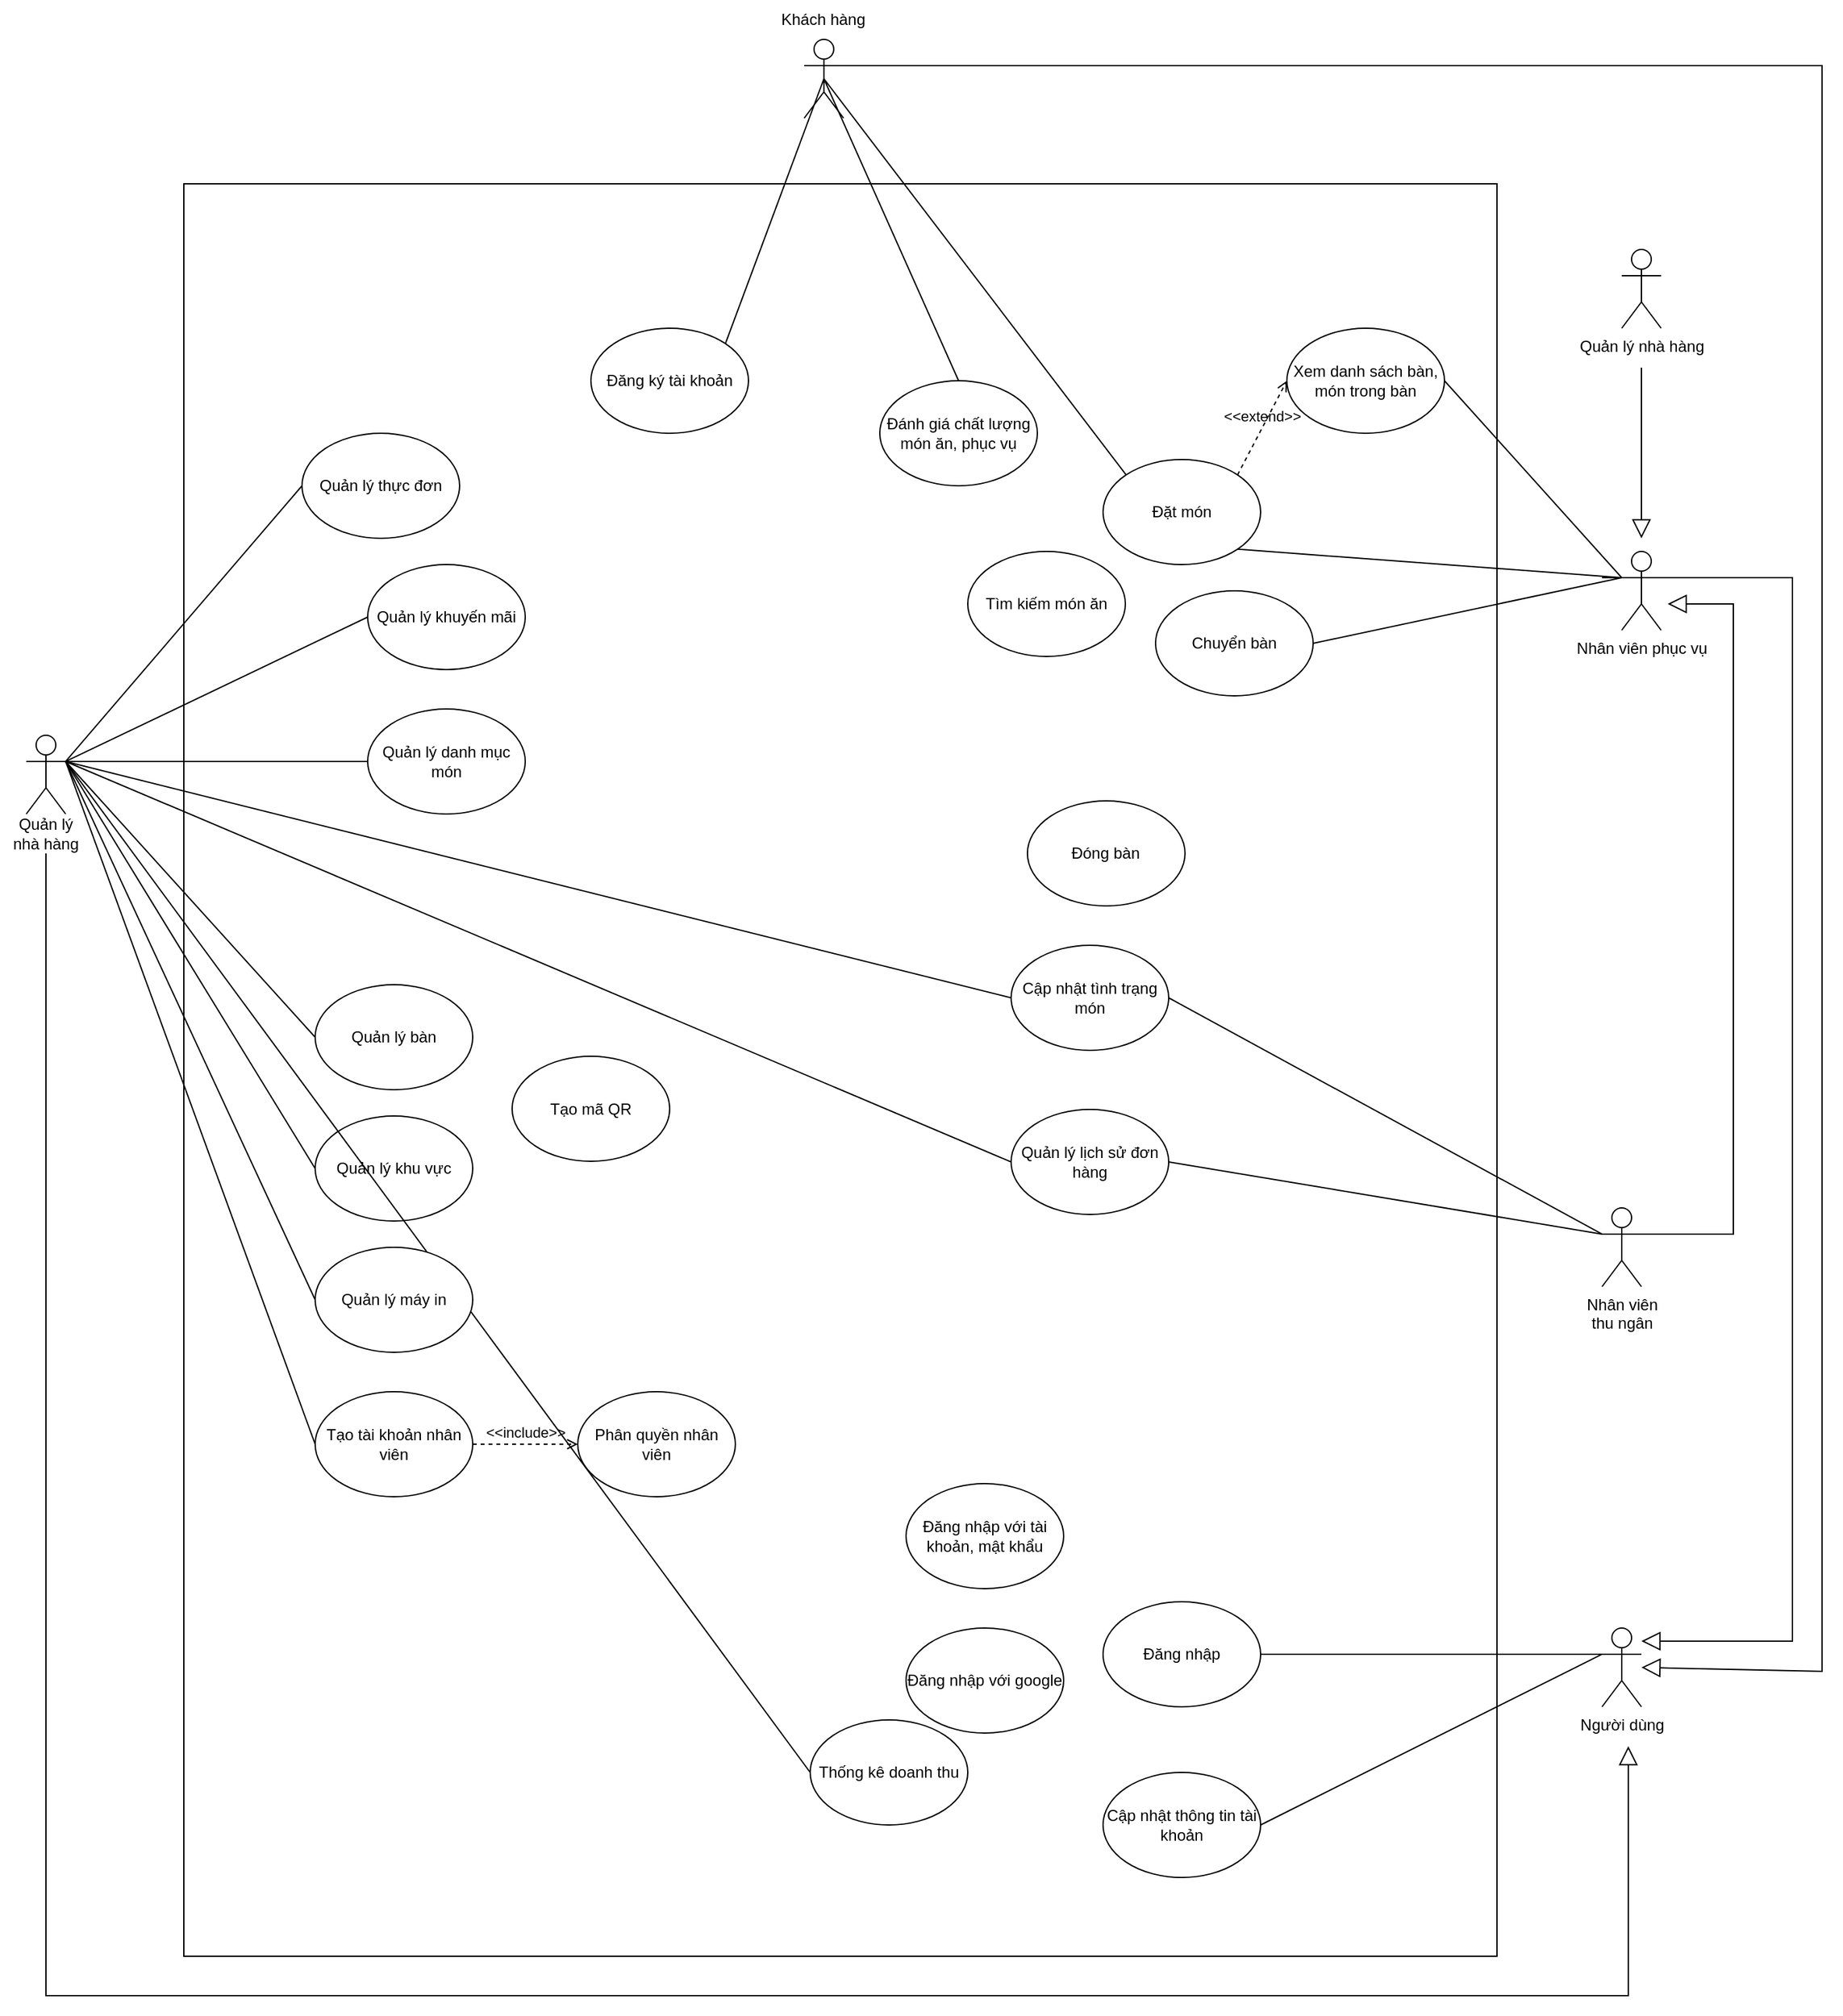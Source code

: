 <mxfile version="24.0.7" type="device" pages="11">
  <diagram name="Use-case" id="zrnL1t1flIkcZ5MPdUX3">
    <mxGraphModel dx="880" dy="1637" grid="1" gridSize="10" guides="1" tooltips="1" connect="1" arrows="1" fold="1" page="1" pageScale="1" pageWidth="827" pageHeight="1169" math="0" shadow="0">
      <root>
        <mxCell id="GRjV_c8AAwVOX2ph0iGL-0" />
        <mxCell id="GRjV_c8AAwVOX2ph0iGL-1" parent="GRjV_c8AAwVOX2ph0iGL-0" />
        <mxCell id="g7lbqrr6UnoLGHZS3SVu-5" value="" style="rounded=0;whiteSpace=wrap;html=1;" parent="GRjV_c8AAwVOX2ph0iGL-1" vertex="1">
          <mxGeometry x="230" y="-160" width="1000" height="1350" as="geometry" />
        </mxCell>
        <mxCell id="GRjV_c8AAwVOX2ph0iGL-2" value="Quản lý thực đơn" style="ellipse;whiteSpace=wrap;html=1;" parent="GRjV_c8AAwVOX2ph0iGL-1" vertex="1">
          <mxGeometry x="320" y="30" width="120" height="80" as="geometry" />
        </mxCell>
        <mxCell id="GRjV_c8AAwVOX2ph0iGL-3" value="Quản lý danh mục món" style="ellipse;whiteSpace=wrap;html=1;" parent="GRjV_c8AAwVOX2ph0iGL-1" vertex="1">
          <mxGeometry x="370" y="240" width="120" height="80" as="geometry" />
        </mxCell>
        <mxCell id="GRjV_c8AAwVOX2ph0iGL-4" value="Quản lý khu vực" style="ellipse;whiteSpace=wrap;html=1;" parent="GRjV_c8AAwVOX2ph0iGL-1" vertex="1">
          <mxGeometry x="330" y="550" width="120" height="80" as="geometry" />
        </mxCell>
        <mxCell id="GRjV_c8AAwVOX2ph0iGL-5" value="Quản lý bàn" style="ellipse;whiteSpace=wrap;html=1;" parent="GRjV_c8AAwVOX2ph0iGL-1" vertex="1">
          <mxGeometry x="330" y="450" width="120" height="80" as="geometry" />
        </mxCell>
        <mxCell id="GRjV_c8AAwVOX2ph0iGL-6" value="Quản lý khuyến mãi" style="ellipse;whiteSpace=wrap;html=1;" parent="GRjV_c8AAwVOX2ph0iGL-1" vertex="1">
          <mxGeometry x="370" y="130" width="120" height="80" as="geometry" />
        </mxCell>
        <mxCell id="GRjV_c8AAwVOX2ph0iGL-7" value="Tạo tài khoản nhân viên" style="ellipse;whiteSpace=wrap;html=1;" parent="GRjV_c8AAwVOX2ph0iGL-1" vertex="1">
          <mxGeometry x="330" y="760" width="120" height="80" as="geometry" />
        </mxCell>
        <mxCell id="GRjV_c8AAwVOX2ph0iGL-10" value="Phân quyền nhân viên" style="ellipse;whiteSpace=wrap;html=1;" parent="GRjV_c8AAwVOX2ph0iGL-1" vertex="1">
          <mxGeometry x="530" y="760" width="120" height="80" as="geometry" />
        </mxCell>
        <mxCell id="GRjV_c8AAwVOX2ph0iGL-11" value="" style="shape=umlActor;verticalLabelPosition=bottom;verticalAlign=top;html=1;outlineConnect=0;" parent="GRjV_c8AAwVOX2ph0iGL-1" vertex="1">
          <mxGeometry x="110" y="260" width="30" height="60" as="geometry" />
        </mxCell>
        <mxCell id="GRjV_c8AAwVOX2ph0iGL-12" value="" style="endArrow=none;html=1;rounded=0;entryX=0;entryY=0.5;entryDx=0;entryDy=0;exitX=1;exitY=0.333;exitDx=0;exitDy=0;exitPerimeter=0;" parent="GRjV_c8AAwVOX2ph0iGL-1" source="GRjV_c8AAwVOX2ph0iGL-11" target="GRjV_c8AAwVOX2ph0iGL-2" edge="1">
          <mxGeometry width="50" height="50" relative="1" as="geometry">
            <mxPoint x="160" y="420" as="sourcePoint" />
            <mxPoint x="210" y="370" as="targetPoint" />
          </mxGeometry>
        </mxCell>
        <mxCell id="GRjV_c8AAwVOX2ph0iGL-13" value="" style="endArrow=none;html=1;rounded=0;entryX=0;entryY=0.5;entryDx=0;entryDy=0;exitX=1;exitY=0.333;exitDx=0;exitDy=0;exitPerimeter=0;" parent="GRjV_c8AAwVOX2ph0iGL-1" source="GRjV_c8AAwVOX2ph0iGL-11" target="GRjV_c8AAwVOX2ph0iGL-3" edge="1">
          <mxGeometry width="50" height="50" relative="1" as="geometry">
            <mxPoint x="110" y="490" as="sourcePoint" />
            <mxPoint x="270" y="220" as="targetPoint" />
          </mxGeometry>
        </mxCell>
        <mxCell id="GRjV_c8AAwVOX2ph0iGL-14" value="" style="endArrow=none;html=1;rounded=0;entryX=0;entryY=0.5;entryDx=0;entryDy=0;exitX=1;exitY=0.333;exitDx=0;exitDy=0;exitPerimeter=0;" parent="GRjV_c8AAwVOX2ph0iGL-1" source="GRjV_c8AAwVOX2ph0iGL-11" target="GRjV_c8AAwVOX2ph0iGL-4" edge="1">
          <mxGeometry width="50" height="50" relative="1" as="geometry">
            <mxPoint x="110" y="490" as="sourcePoint" />
            <mxPoint x="270" y="320" as="targetPoint" />
          </mxGeometry>
        </mxCell>
        <mxCell id="GRjV_c8AAwVOX2ph0iGL-15" value="" style="endArrow=none;html=1;rounded=0;entryX=0;entryY=0.5;entryDx=0;entryDy=0;exitX=1;exitY=0.333;exitDx=0;exitDy=0;exitPerimeter=0;" parent="GRjV_c8AAwVOX2ph0iGL-1" source="GRjV_c8AAwVOX2ph0iGL-11" target="GRjV_c8AAwVOX2ph0iGL-5" edge="1">
          <mxGeometry width="50" height="50" relative="1" as="geometry">
            <mxPoint x="110" y="490" as="sourcePoint" />
            <mxPoint x="280" y="440" as="targetPoint" />
          </mxGeometry>
        </mxCell>
        <mxCell id="GRjV_c8AAwVOX2ph0iGL-16" value="" style="endArrow=none;html=1;rounded=0;entryX=0;entryY=0.5;entryDx=0;entryDy=0;exitX=1;exitY=0.333;exitDx=0;exitDy=0;exitPerimeter=0;" parent="GRjV_c8AAwVOX2ph0iGL-1" source="GRjV_c8AAwVOX2ph0iGL-11" target="GRjV_c8AAwVOX2ph0iGL-7" edge="1">
          <mxGeometry width="50" height="50" relative="1" as="geometry">
            <mxPoint x="110" y="490" as="sourcePoint" />
            <mxPoint x="304" y="555" as="targetPoint" />
          </mxGeometry>
        </mxCell>
        <mxCell id="GRjV_c8AAwVOX2ph0iGL-19" value="" style="endArrow=none;html=1;rounded=0;entryX=0;entryY=0.5;entryDx=0;entryDy=0;exitX=1;exitY=0.333;exitDx=0;exitDy=0;exitPerimeter=0;" parent="GRjV_c8AAwVOX2ph0iGL-1" source="GRjV_c8AAwVOX2ph0iGL-11" target="GRjV_c8AAwVOX2ph0iGL-6" edge="1">
          <mxGeometry width="50" height="50" relative="1" as="geometry">
            <mxPoint x="60" y="550" as="sourcePoint" />
            <mxPoint x="330" y="950" as="targetPoint" />
          </mxGeometry>
        </mxCell>
        <mxCell id="GRjV_c8AAwVOX2ph0iGL-20" value="Thống kê doanh thu" style="ellipse;whiteSpace=wrap;html=1;" parent="GRjV_c8AAwVOX2ph0iGL-1" vertex="1">
          <mxGeometry x="707" y="1010" width="120" height="80" as="geometry" />
        </mxCell>
        <mxCell id="GRjV_c8AAwVOX2ph0iGL-21" value="" style="endArrow=none;html=1;rounded=0;entryX=0;entryY=0.5;entryDx=0;entryDy=0;exitX=1;exitY=0.333;exitDx=0;exitDy=0;exitPerimeter=0;" parent="GRjV_c8AAwVOX2ph0iGL-1" source="GRjV_c8AAwVOX2ph0iGL-11" target="GRjV_c8AAwVOX2ph0iGL-20" edge="1">
          <mxGeometry width="50" height="50" relative="1" as="geometry">
            <mxPoint x="50" y="590" as="sourcePoint" />
            <mxPoint x="304" y="1090" as="targetPoint" />
          </mxGeometry>
        </mxCell>
        <mxCell id="GRjV_c8AAwVOX2ph0iGL-22" value="Đặt món" style="ellipse;whiteSpace=wrap;html=1;" parent="GRjV_c8AAwVOX2ph0iGL-1" vertex="1">
          <mxGeometry x="930" y="50" width="120" height="80" as="geometry" />
        </mxCell>
        <mxCell id="GRjV_c8AAwVOX2ph0iGL-23" value="" style="shape=umlActor;verticalLabelPosition=bottom;verticalAlign=top;html=1;outlineConnect=0;" parent="GRjV_c8AAwVOX2ph0iGL-1" vertex="1">
          <mxGeometry x="702.43" y="-270" width="30" height="60" as="geometry" />
        </mxCell>
        <mxCell id="GRjV_c8AAwVOX2ph0iGL-28" value="" style="endArrow=none;html=1;rounded=0;exitX=0;exitY=0;exitDx=0;exitDy=0;entryX=0.5;entryY=0.5;entryDx=0;entryDy=0;entryPerimeter=0;" parent="GRjV_c8AAwVOX2ph0iGL-1" source="GRjV_c8AAwVOX2ph0iGL-22" target="GRjV_c8AAwVOX2ph0iGL-23" edge="1">
          <mxGeometry width="50" height="50" relative="1" as="geometry">
            <mxPoint x="960" y="290" as="sourcePoint" />
            <mxPoint x="750" y="-190" as="targetPoint" />
          </mxGeometry>
        </mxCell>
        <mxCell id="GRjV_c8AAwVOX2ph0iGL-31" value="" style="endArrow=none;html=1;rounded=0;entryX=0;entryY=0.333;entryDx=0;entryDy=0;exitX=1;exitY=0.5;exitDx=0;exitDy=0;entryPerimeter=0;" parent="GRjV_c8AAwVOX2ph0iGL-1" source="GRjV_c8AAwVOX2ph0iGL-26" target="GRjV_c8AAwVOX2ph0iGL-55" edge="1">
          <mxGeometry width="50" height="50" relative="1" as="geometry">
            <mxPoint x="930" y="680" as="sourcePoint" />
            <mxPoint x="1110" y="870" as="targetPoint" />
          </mxGeometry>
        </mxCell>
        <mxCell id="GRjV_c8AAwVOX2ph0iGL-35" value="Đăng ký tài khoản" style="ellipse;whiteSpace=wrap;html=1;" parent="GRjV_c8AAwVOX2ph0iGL-1" vertex="1">
          <mxGeometry x="540" y="-50" width="120" height="80" as="geometry" />
        </mxCell>
        <mxCell id="GRjV_c8AAwVOX2ph0iGL-36" value="" style="endArrow=none;html=1;rounded=0;entryX=1;entryY=0;entryDx=0;entryDy=0;exitX=0.5;exitY=0.5;exitDx=0;exitDy=0;exitPerimeter=0;" parent="GRjV_c8AAwVOX2ph0iGL-1" source="GRjV_c8AAwVOX2ph0iGL-23" target="GRjV_c8AAwVOX2ph0iGL-35" edge="1">
          <mxGeometry width="50" height="50" relative="1" as="geometry">
            <mxPoint x="970" y="390" as="sourcePoint" />
            <mxPoint x="780" y="50" as="targetPoint" />
          </mxGeometry>
        </mxCell>
        <mxCell id="GRjV_c8AAwVOX2ph0iGL-39" value="Nhân viên&lt;br&gt;thu ngân" style="shape=umlActor;verticalLabelPosition=bottom;verticalAlign=top;html=1;outlineConnect=0;" parent="GRjV_c8AAwVOX2ph0iGL-1" vertex="1">
          <mxGeometry x="1310" y="620" width="30" height="60" as="geometry" />
        </mxCell>
        <mxCell id="GRjV_c8AAwVOX2ph0iGL-41" value="Quản lý máy in" style="ellipse;whiteSpace=wrap;html=1;" parent="GRjV_c8AAwVOX2ph0iGL-1" vertex="1">
          <mxGeometry x="330" y="650" width="120" height="80" as="geometry" />
        </mxCell>
        <mxCell id="GRjV_c8AAwVOX2ph0iGL-42" value="" style="endArrow=none;html=1;rounded=0;entryX=0;entryY=0.5;entryDx=0;entryDy=0;exitX=1;exitY=0.333;exitDx=0;exitDy=0;exitPerimeter=0;" parent="GRjV_c8AAwVOX2ph0iGL-1" source="GRjV_c8AAwVOX2ph0iGL-11" target="GRjV_c8AAwVOX2ph0iGL-41" edge="1">
          <mxGeometry width="50" height="50" relative="1" as="geometry">
            <mxPoint x="110" y="490" as="sourcePoint" />
            <mxPoint x="280" y="360" as="targetPoint" />
          </mxGeometry>
        </mxCell>
        <mxCell id="GRjV_c8AAwVOX2ph0iGL-44" value="Người dùng" style="shape=umlActor;verticalLabelPosition=bottom;verticalAlign=top;html=1;outlineConnect=0;" parent="GRjV_c8AAwVOX2ph0iGL-1" vertex="1">
          <mxGeometry x="1310" y="940" width="30" height="60" as="geometry" />
        </mxCell>
        <mxCell id="GRjV_c8AAwVOX2ph0iGL-45" value="Đăng nhập" style="ellipse;whiteSpace=wrap;html=1;" parent="GRjV_c8AAwVOX2ph0iGL-1" vertex="1">
          <mxGeometry x="930" y="920" width="120" height="80" as="geometry" />
        </mxCell>
        <mxCell id="GRjV_c8AAwVOX2ph0iGL-46" value="" style="endArrow=none;html=1;rounded=0;entryX=0;entryY=0.333;entryDx=0;entryDy=0;exitX=1;exitY=0.5;exitDx=0;exitDy=0;entryPerimeter=0;" parent="GRjV_c8AAwVOX2ph0iGL-1" source="GRjV_c8AAwVOX2ph0iGL-45" target="GRjV_c8AAwVOX2ph0iGL-44" edge="1">
          <mxGeometry width="50" height="50" relative="1" as="geometry">
            <mxPoint x="690" y="1130" as="sourcePoint" />
            <mxPoint x="954" y="1850" as="targetPoint" />
          </mxGeometry>
        </mxCell>
        <mxCell id="GRjV_c8AAwVOX2ph0iGL-51" value="&amp;lt;&amp;lt;include&amp;gt;&amp;gt;" style="html=1;verticalAlign=bottom;labelBackgroundColor=none;endArrow=open;endFill=0;dashed=1;rounded=0;exitX=1;exitY=0.5;exitDx=0;exitDy=0;entryX=0;entryY=0.5;entryDx=0;entryDy=0;" parent="GRjV_c8AAwVOX2ph0iGL-1" source="GRjV_c8AAwVOX2ph0iGL-7" target="GRjV_c8AAwVOX2ph0iGL-10" edge="1">
          <mxGeometry width="160" relative="1" as="geometry">
            <mxPoint x="470" y="590" as="sourcePoint" />
            <mxPoint x="630" y="590" as="targetPoint" />
          </mxGeometry>
        </mxCell>
        <mxCell id="GRjV_c8AAwVOX2ph0iGL-54" value="" style="endArrow=none;html=1;rounded=0;entryX=0;entryY=0.333;entryDx=0;entryDy=0;exitX=1;exitY=1;exitDx=0;exitDy=0;entryPerimeter=0;" parent="GRjV_c8AAwVOX2ph0iGL-1" source="GRjV_c8AAwVOX2ph0iGL-22" target="GRjV_c8AAwVOX2ph0iGL-55" edge="1">
          <mxGeometry width="50" height="50" relative="1" as="geometry">
            <mxPoint x="910" y="465" as="sourcePoint" />
            <mxPoint x="1150" y="705" as="targetPoint" />
          </mxGeometry>
        </mxCell>
        <mxCell id="GRjV_c8AAwVOX2ph0iGL-55" value="Nhân viên phục vụ" style="shape=umlActor;verticalLabelPosition=bottom;verticalAlign=top;html=1;outlineConnect=0;" parent="GRjV_c8AAwVOX2ph0iGL-1" vertex="1">
          <mxGeometry x="1325" y="120" width="30" height="60" as="geometry" />
        </mxCell>
        <mxCell id="GRjV_c8AAwVOX2ph0iGL-26" value="Chuyển bàn" style="ellipse;whiteSpace=wrap;html=1;" parent="GRjV_c8AAwVOX2ph0iGL-1" vertex="1">
          <mxGeometry x="970" y="150" width="120" height="80" as="geometry" />
        </mxCell>
        <mxCell id="g7lbqrr6UnoLGHZS3SVu-4" value="Khách hàng" style="text;html=1;strokeColor=none;fillColor=none;align=center;verticalAlign=middle;whiteSpace=wrap;rounded=0;" parent="GRjV_c8AAwVOX2ph0iGL-1" vertex="1">
          <mxGeometry x="682.43" y="-300" width="70" height="30" as="geometry" />
        </mxCell>
        <mxCell id="g7lbqrr6UnoLGHZS3SVu-6" value="" style="edgeStyle=none;html=1;endSize=12;endArrow=block;endFill=0;rounded=0;exitX=0.5;exitY=1;exitDx=0;exitDy=0;" parent="GRjV_c8AAwVOX2ph0iGL-1" source="g7lbqrr6UnoLGHZS3SVu-7" edge="1">
          <mxGeometry width="160" relative="1" as="geometry">
            <mxPoint x="125" y="360" as="sourcePoint" />
            <mxPoint x="1330" y="1030" as="targetPoint" />
            <Array as="points">
              <mxPoint x="125" y="1220" />
              <mxPoint x="1330" y="1220" />
            </Array>
          </mxGeometry>
        </mxCell>
        <mxCell id="g7lbqrr6UnoLGHZS3SVu-7" value="Quản lý&lt;br&gt;nhà hàng" style="text;html=1;strokeColor=none;fillColor=none;align=center;verticalAlign=middle;whiteSpace=wrap;rounded=0;" parent="GRjV_c8AAwVOX2ph0iGL-1" vertex="1">
          <mxGeometry x="90" y="320" width="70" height="30" as="geometry" />
        </mxCell>
        <mxCell id="g7lbqrr6UnoLGHZS3SVu-8" value="" style="edgeStyle=none;html=1;endSize=12;endArrow=block;endFill=0;rounded=0;exitX=1;exitY=0.333;exitDx=0;exitDy=0;exitPerimeter=0;" parent="GRjV_c8AAwVOX2ph0iGL-1" source="GRjV_c8AAwVOX2ph0iGL-23" edge="1">
          <mxGeometry width="160" relative="1" as="geometry">
            <mxPoint x="790" y="-280" as="sourcePoint" />
            <mxPoint x="1340" y="970" as="targetPoint" />
            <Array as="points">
              <mxPoint x="1477.57" y="-250" />
              <mxPoint x="1477.57" y="973" />
            </Array>
          </mxGeometry>
        </mxCell>
        <mxCell id="g7lbqrr6UnoLGHZS3SVu-9" value="" style="edgeStyle=none;html=1;endSize=12;endArrow=block;endFill=0;rounded=0;exitX=1;exitY=0.333;exitDx=0;exitDy=0;exitPerimeter=0;" parent="GRjV_c8AAwVOX2ph0iGL-1" edge="1">
          <mxGeometry width="160" relative="1" as="geometry">
            <mxPoint x="1310" y="140" as="sourcePoint" />
            <mxPoint x="1340" y="950" as="targetPoint" />
            <Array as="points">
              <mxPoint x="1455" y="140" />
              <mxPoint x="1455" y="950" />
            </Array>
          </mxGeometry>
        </mxCell>
        <mxCell id="g7lbqrr6UnoLGHZS3SVu-11" value="" style="edgeStyle=none;html=1;endSize=12;endArrow=block;endFill=0;rounded=0;exitX=1;exitY=0.333;exitDx=0;exitDy=0;exitPerimeter=0;" parent="GRjV_c8AAwVOX2ph0iGL-1" source="GRjV_c8AAwVOX2ph0iGL-39" edge="1">
          <mxGeometry width="160" relative="1" as="geometry">
            <mxPoint x="1370" y="480" as="sourcePoint" />
            <mxPoint x="1360" y="160" as="targetPoint" />
            <Array as="points">
              <mxPoint x="1410" y="640" />
              <mxPoint x="1410" y="160" />
            </Array>
          </mxGeometry>
        </mxCell>
        <mxCell id="iazU789hH02dJJIB4aQa-0" value="Cập nhật tình trạng món" style="ellipse;whiteSpace=wrap;html=1;" parent="GRjV_c8AAwVOX2ph0iGL-1" vertex="1">
          <mxGeometry x="860" y="420" width="120" height="80" as="geometry" />
        </mxCell>
        <mxCell id="iazU789hH02dJJIB4aQa-1" value="Xem danh sách bàn, món trong bàn" style="ellipse;whiteSpace=wrap;html=1;" parent="GRjV_c8AAwVOX2ph0iGL-1" vertex="1">
          <mxGeometry x="1070" y="-50" width="120" height="80" as="geometry" />
        </mxCell>
        <mxCell id="iazU789hH02dJJIB4aQa-2" value="" style="endArrow=none;html=1;rounded=0;entryX=0;entryY=0.5;entryDx=0;entryDy=0;exitX=1;exitY=0.333;exitDx=0;exitDy=0;exitPerimeter=0;" parent="GRjV_c8AAwVOX2ph0iGL-1" source="GRjV_c8AAwVOX2ph0iGL-11" target="iazU789hH02dJJIB4aQa-0" edge="1">
          <mxGeometry width="50" height="50" relative="1" as="geometry">
            <mxPoint x="150" y="290" as="sourcePoint" />
            <mxPoint x="780" y="450" as="targetPoint" />
          </mxGeometry>
        </mxCell>
        <mxCell id="iazU789hH02dJJIB4aQa-3" value="" style="endArrow=none;html=1;rounded=0;entryX=0;entryY=0.333;entryDx=0;entryDy=0;exitX=1;exitY=0.5;exitDx=0;exitDy=0;entryPerimeter=0;" parent="GRjV_c8AAwVOX2ph0iGL-1" source="iazU789hH02dJJIB4aQa-0" target="GRjV_c8AAwVOX2ph0iGL-39" edge="1">
          <mxGeometry width="50" height="50" relative="1" as="geometry">
            <mxPoint x="900" y="520" as="sourcePoint" />
            <mxPoint x="1492" y="770" as="targetPoint" />
          </mxGeometry>
        </mxCell>
        <mxCell id="iazU789hH02dJJIB4aQa-5" value="" style="endArrow=none;html=1;rounded=0;entryX=0;entryY=0.333;entryDx=0;entryDy=0;exitX=1;exitY=0.5;exitDx=0;exitDy=0;entryPerimeter=0;" parent="GRjV_c8AAwVOX2ph0iGL-1" source="iazU789hH02dJJIB4aQa-1" target="GRjV_c8AAwVOX2ph0iGL-55" edge="1">
          <mxGeometry width="50" height="50" relative="1" as="geometry">
            <mxPoint x="1072" y="38" as="sourcePoint" />
            <mxPoint x="1335" y="150" as="targetPoint" />
          </mxGeometry>
        </mxCell>
        <mxCell id="OmW00HF_j4OJr5MnC2XF-0" value="Đánh giá chất lượng món ăn, phục vụ" style="ellipse;whiteSpace=wrap;html=1;" parent="GRjV_c8AAwVOX2ph0iGL-1" vertex="1">
          <mxGeometry x="760" y="-10" width="120" height="80" as="geometry" />
        </mxCell>
        <mxCell id="OmW00HF_j4OJr5MnC2XF-2" value="" style="endArrow=none;html=1;rounded=0;exitX=0.5;exitY=0;exitDx=0;exitDy=0;entryX=0.5;entryY=0.5;entryDx=0;entryDy=0;entryPerimeter=0;" parent="GRjV_c8AAwVOX2ph0iGL-1" source="OmW00HF_j4OJr5MnC2XF-0" target="GRjV_c8AAwVOX2ph0iGL-23" edge="1">
          <mxGeometry width="50" height="50" relative="1" as="geometry">
            <mxPoint x="948" y="72" as="sourcePoint" />
            <mxPoint x="727" y="-230" as="targetPoint" />
          </mxGeometry>
        </mxCell>
        <mxCell id="dm9jWM2y0W3DYv9OxseX-0" value="&amp;lt;&amp;lt;extend&amp;gt;&amp;gt;" style="html=1;verticalAlign=bottom;labelBackgroundColor=none;endArrow=open;endFill=0;dashed=1;rounded=0;exitX=1;exitY=0;exitDx=0;exitDy=0;entryX=0;entryY=0.5;entryDx=0;entryDy=0;" parent="GRjV_c8AAwVOX2ph0iGL-1" source="GRjV_c8AAwVOX2ph0iGL-22" target="iazU789hH02dJJIB4aQa-1" edge="1">
          <mxGeometry width="160" relative="1" as="geometry">
            <mxPoint x="882" y="50" as="sourcePoint" />
            <mxPoint x="948" y="72" as="targetPoint" />
          </mxGeometry>
        </mxCell>
        <mxCell id="0kEL6eJAdok5o0lmZwez-3" value="Cập nhật thông tin tài khoản" style="ellipse;whiteSpace=wrap;html=1;" parent="GRjV_c8AAwVOX2ph0iGL-1" vertex="1">
          <mxGeometry x="930" y="1050" width="120" height="80" as="geometry" />
        </mxCell>
        <mxCell id="0kEL6eJAdok5o0lmZwez-4" value="" style="endArrow=none;html=1;rounded=0;entryX=0;entryY=0.333;entryDx=0;entryDy=0;exitX=1;exitY=0.5;exitDx=0;exitDy=0;entryPerimeter=0;" parent="GRjV_c8AAwVOX2ph0iGL-1" source="0kEL6eJAdok5o0lmZwez-3" target="GRjV_c8AAwVOX2ph0iGL-44" edge="1">
          <mxGeometry width="50" height="50" relative="1" as="geometry">
            <mxPoint x="900" y="1010" as="sourcePoint" />
            <mxPoint x="1320" y="970" as="targetPoint" />
          </mxGeometry>
        </mxCell>
        <mxCell id="0kEL6eJAdok5o0lmZwez-5" value="Quản lý lịch sử đơn hàng" style="ellipse;whiteSpace=wrap;html=1;" parent="GRjV_c8AAwVOX2ph0iGL-1" vertex="1">
          <mxGeometry x="860" y="545" width="120" height="80" as="geometry" />
        </mxCell>
        <mxCell id="0kEL6eJAdok5o0lmZwez-8" value="" style="endArrow=none;html=1;rounded=0;entryX=0;entryY=0.5;entryDx=0;entryDy=0;exitX=1;exitY=0.333;exitDx=0;exitDy=0;exitPerimeter=0;" parent="GRjV_c8AAwVOX2ph0iGL-1" source="GRjV_c8AAwVOX2ph0iGL-11" target="0kEL6eJAdok5o0lmZwez-5" edge="1">
          <mxGeometry width="50" height="50" relative="1" as="geometry">
            <mxPoint x="150" y="290" as="sourcePoint" />
            <mxPoint x="762" y="515" as="targetPoint" />
          </mxGeometry>
        </mxCell>
        <mxCell id="0kEL6eJAdok5o0lmZwez-9" value="" style="endArrow=none;html=1;rounded=0;entryX=0;entryY=0.333;entryDx=0;entryDy=0;exitX=1;exitY=0.5;exitDx=0;exitDy=0;entryPerimeter=0;" parent="GRjV_c8AAwVOX2ph0iGL-1" source="0kEL6eJAdok5o0lmZwez-5" target="GRjV_c8AAwVOX2ph0iGL-39" edge="1">
          <mxGeometry width="50" height="50" relative="1" as="geometry">
            <mxPoint x="590" y="520" as="sourcePoint" />
            <mxPoint x="1202" y="840" as="targetPoint" />
          </mxGeometry>
        </mxCell>
        <mxCell id="0kEL6eJAdok5o0lmZwez-10" value="Quản lý nhà hàng" style="shape=umlActor;verticalLabelPosition=bottom;verticalAlign=top;html=1;outlineConnect=0;" parent="GRjV_c8AAwVOX2ph0iGL-1" vertex="1">
          <mxGeometry x="1325" y="-110" width="30" height="60" as="geometry" />
        </mxCell>
        <mxCell id="0kEL6eJAdok5o0lmZwez-12" value="" style="edgeStyle=none;html=1;endSize=12;endArrow=block;endFill=0;rounded=0;" parent="GRjV_c8AAwVOX2ph0iGL-1" edge="1">
          <mxGeometry width="160" relative="1" as="geometry">
            <mxPoint x="1340" y="-20" as="sourcePoint" />
            <mxPoint x="1340" y="110" as="targetPoint" />
          </mxGeometry>
        </mxCell>
        <mxCell id="VYxcKAeM_DYXSguIo5fV-2" value="Đăng nhập với tài khoản, mật khẩu" style="ellipse;whiteSpace=wrap;html=1;" parent="GRjV_c8AAwVOX2ph0iGL-1" vertex="1">
          <mxGeometry x="780" y="830" width="120" height="80" as="geometry" />
        </mxCell>
        <mxCell id="VYxcKAeM_DYXSguIo5fV-3" value="Đăng nhập với google" style="ellipse;whiteSpace=wrap;html=1;" parent="GRjV_c8AAwVOX2ph0iGL-1" vertex="1">
          <mxGeometry x="780" y="940" width="120" height="80" as="geometry" />
        </mxCell>
        <mxCell id="VYxcKAeM_DYXSguIo5fV-4" value="Tạo mã QR" style="ellipse;whiteSpace=wrap;html=1;" parent="GRjV_c8AAwVOX2ph0iGL-1" vertex="1">
          <mxGeometry x="480" y="504.5" width="120" height="80" as="geometry" />
        </mxCell>
        <mxCell id="8J2TJFZ_0SI7T54tjAYA-0" value="Đóng bàn" style="ellipse;whiteSpace=wrap;html=1;" parent="GRjV_c8AAwVOX2ph0iGL-1" vertex="1">
          <mxGeometry x="872.43" y="310" width="120" height="80" as="geometry" />
        </mxCell>
        <mxCell id="8J2TJFZ_0SI7T54tjAYA-1" value="Tìm kiếm món ăn" style="ellipse;whiteSpace=wrap;html=1;" parent="GRjV_c8AAwVOX2ph0iGL-1" vertex="1">
          <mxGeometry x="827" y="120" width="120" height="80" as="geometry" />
        </mxCell>
      </root>
    </mxGraphModel>
  </diagram>
  <diagram name="Use case chưa làm được" id="UdAOzOGX6mLjJF0q6l4G">
    <mxGraphModel dx="880" dy="1637" grid="1" gridSize="10" guides="1" tooltips="1" connect="1" arrows="1" fold="1" page="1" pageScale="1" pageWidth="827" pageHeight="1169" math="0" shadow="0">
      <root>
        <mxCell id="qhCClZHUuDb-oc15Bpoq-0" />
        <mxCell id="qhCClZHUuDb-oc15Bpoq-1" parent="qhCClZHUuDb-oc15Bpoq-0" />
        <mxCell id="qhCClZHUuDb-oc15Bpoq-2" value="" style="rounded=0;whiteSpace=wrap;html=1;" vertex="1" parent="qhCClZHUuDb-oc15Bpoq-1">
          <mxGeometry x="230" y="-170" width="1000" height="1350" as="geometry" />
        </mxCell>
        <mxCell id="qhCClZHUuDb-oc15Bpoq-3" value="Quản lý thực đơn" style="ellipse;whiteSpace=wrap;html=1;" vertex="1" parent="qhCClZHUuDb-oc15Bpoq-1">
          <mxGeometry x="270" y="-20" width="120" height="80" as="geometry" />
        </mxCell>
        <mxCell id="qhCClZHUuDb-oc15Bpoq-4" value="Quản lý danh mục món" style="ellipse;whiteSpace=wrap;html=1;" vertex="1" parent="qhCClZHUuDb-oc15Bpoq-1">
          <mxGeometry x="370" y="240" width="120" height="80" as="geometry" />
        </mxCell>
        <mxCell id="qhCClZHUuDb-oc15Bpoq-5" value="Quản lý khu vực" style="ellipse;whiteSpace=wrap;html=1;" vertex="1" parent="qhCClZHUuDb-oc15Bpoq-1">
          <mxGeometry x="330" y="550" width="120" height="80" as="geometry" />
        </mxCell>
        <mxCell id="qhCClZHUuDb-oc15Bpoq-6" value="Quản lý bàn" style="ellipse;whiteSpace=wrap;html=1;" vertex="1" parent="qhCClZHUuDb-oc15Bpoq-1">
          <mxGeometry x="330" y="450" width="120" height="80" as="geometry" />
        </mxCell>
        <mxCell id="qhCClZHUuDb-oc15Bpoq-7" value="Quản lý khuyến mãi" style="ellipse;whiteSpace=wrap;html=1;" vertex="1" parent="qhCClZHUuDb-oc15Bpoq-1">
          <mxGeometry x="370" y="70" width="120" height="80" as="geometry" />
        </mxCell>
        <mxCell id="qhCClZHUuDb-oc15Bpoq-8" value="Tạo tài khoản nhân viên" style="ellipse;whiteSpace=wrap;html=1;" vertex="1" parent="qhCClZHUuDb-oc15Bpoq-1">
          <mxGeometry x="330" y="760" width="120" height="80" as="geometry" />
        </mxCell>
        <mxCell id="qhCClZHUuDb-oc15Bpoq-9" value="Quản lý tiền lương" style="ellipse;whiteSpace=wrap;html=1;" vertex="1" parent="qhCClZHUuDb-oc15Bpoq-1">
          <mxGeometry x="330" y="980" width="120" height="80" as="geometry" />
        </mxCell>
        <mxCell id="qhCClZHUuDb-oc15Bpoq-10" value="Phân quyền nhân viên" style="ellipse;whiteSpace=wrap;html=1;" vertex="1" parent="qhCClZHUuDb-oc15Bpoq-1">
          <mxGeometry x="530" y="760" width="120" height="80" as="geometry" />
        </mxCell>
        <mxCell id="qhCClZHUuDb-oc15Bpoq-11" value="" style="shape=umlActor;verticalLabelPosition=bottom;verticalAlign=top;html=1;outlineConnect=0;" vertex="1" parent="qhCClZHUuDb-oc15Bpoq-1">
          <mxGeometry x="110" y="260" width="30" height="60" as="geometry" />
        </mxCell>
        <mxCell id="qhCClZHUuDb-oc15Bpoq-12" value="" style="endArrow=none;html=1;rounded=0;entryX=0;entryY=0.5;entryDx=0;entryDy=0;exitX=1;exitY=0.333;exitDx=0;exitDy=0;exitPerimeter=0;" edge="1" parent="qhCClZHUuDb-oc15Bpoq-1" source="qhCClZHUuDb-oc15Bpoq-11" target="qhCClZHUuDb-oc15Bpoq-3">
          <mxGeometry width="50" height="50" relative="1" as="geometry">
            <mxPoint x="160" y="420" as="sourcePoint" />
            <mxPoint x="210" y="370" as="targetPoint" />
          </mxGeometry>
        </mxCell>
        <mxCell id="qhCClZHUuDb-oc15Bpoq-13" value="" style="endArrow=none;html=1;rounded=0;entryX=0;entryY=0.5;entryDx=0;entryDy=0;exitX=1;exitY=0.333;exitDx=0;exitDy=0;exitPerimeter=0;" edge="1" parent="qhCClZHUuDb-oc15Bpoq-1" source="qhCClZHUuDb-oc15Bpoq-11" target="qhCClZHUuDb-oc15Bpoq-4">
          <mxGeometry width="50" height="50" relative="1" as="geometry">
            <mxPoint x="110" y="490" as="sourcePoint" />
            <mxPoint x="270" y="220" as="targetPoint" />
          </mxGeometry>
        </mxCell>
        <mxCell id="qhCClZHUuDb-oc15Bpoq-14" value="" style="endArrow=none;html=1;rounded=0;entryX=0;entryY=0.5;entryDx=0;entryDy=0;exitX=1;exitY=0.333;exitDx=0;exitDy=0;exitPerimeter=0;" edge="1" parent="qhCClZHUuDb-oc15Bpoq-1" source="qhCClZHUuDb-oc15Bpoq-11" target="qhCClZHUuDb-oc15Bpoq-5">
          <mxGeometry width="50" height="50" relative="1" as="geometry">
            <mxPoint x="110" y="490" as="sourcePoint" />
            <mxPoint x="270" y="320" as="targetPoint" />
          </mxGeometry>
        </mxCell>
        <mxCell id="qhCClZHUuDb-oc15Bpoq-15" value="" style="endArrow=none;html=1;rounded=0;entryX=0;entryY=0.5;entryDx=0;entryDy=0;exitX=1;exitY=0.333;exitDx=0;exitDy=0;exitPerimeter=0;" edge="1" parent="qhCClZHUuDb-oc15Bpoq-1" source="qhCClZHUuDb-oc15Bpoq-11" target="qhCClZHUuDb-oc15Bpoq-6">
          <mxGeometry width="50" height="50" relative="1" as="geometry">
            <mxPoint x="110" y="490" as="sourcePoint" />
            <mxPoint x="280" y="440" as="targetPoint" />
          </mxGeometry>
        </mxCell>
        <mxCell id="qhCClZHUuDb-oc15Bpoq-16" value="" style="endArrow=none;html=1;rounded=0;entryX=0;entryY=0.5;entryDx=0;entryDy=0;exitX=1;exitY=0.333;exitDx=0;exitDy=0;exitPerimeter=0;" edge="1" parent="qhCClZHUuDb-oc15Bpoq-1" source="qhCClZHUuDb-oc15Bpoq-11" target="qhCClZHUuDb-oc15Bpoq-8">
          <mxGeometry width="50" height="50" relative="1" as="geometry">
            <mxPoint x="110" y="490" as="sourcePoint" />
            <mxPoint x="304" y="555" as="targetPoint" />
          </mxGeometry>
        </mxCell>
        <mxCell id="qhCClZHUuDb-oc15Bpoq-17" value="" style="endArrow=none;html=1;rounded=0;entryX=0;entryY=0.5;entryDx=0;entryDy=0;exitX=1;exitY=0.333;exitDx=0;exitDy=0;exitPerimeter=0;" edge="1" parent="qhCClZHUuDb-oc15Bpoq-1" source="qhCClZHUuDb-oc15Bpoq-11" target="qhCClZHUuDb-oc15Bpoq-9">
          <mxGeometry width="50" height="50" relative="1" as="geometry">
            <mxPoint x="40" y="610" as="sourcePoint" />
            <mxPoint x="304" y="910" as="targetPoint" />
          </mxGeometry>
        </mxCell>
        <mxCell id="qhCClZHUuDb-oc15Bpoq-18" value="" style="endArrow=none;html=1;rounded=0;entryX=0;entryY=0.5;entryDx=0;entryDy=0;exitX=1;exitY=0.333;exitDx=0;exitDy=0;exitPerimeter=0;" edge="1" parent="qhCClZHUuDb-oc15Bpoq-1" source="qhCClZHUuDb-oc15Bpoq-11" target="qhCClZHUuDb-oc15Bpoq-7">
          <mxGeometry width="50" height="50" relative="1" as="geometry">
            <mxPoint x="60" y="550" as="sourcePoint" />
            <mxPoint x="330" y="950" as="targetPoint" />
          </mxGeometry>
        </mxCell>
        <mxCell id="qhCClZHUuDb-oc15Bpoq-19" value="Xem báo cáo, thống kê" style="ellipse;whiteSpace=wrap;html=1;" vertex="1" parent="qhCClZHUuDb-oc15Bpoq-1">
          <mxGeometry x="330" y="1080" width="120" height="80" as="geometry" />
        </mxCell>
        <mxCell id="qhCClZHUuDb-oc15Bpoq-20" value="" style="endArrow=none;html=1;rounded=0;entryX=0;entryY=0.5;entryDx=0;entryDy=0;exitX=1;exitY=0.333;exitDx=0;exitDy=0;exitPerimeter=0;" edge="1" parent="qhCClZHUuDb-oc15Bpoq-1" source="qhCClZHUuDb-oc15Bpoq-11" target="qhCClZHUuDb-oc15Bpoq-19">
          <mxGeometry width="50" height="50" relative="1" as="geometry">
            <mxPoint x="50" y="590" as="sourcePoint" />
            <mxPoint x="304" y="1090" as="targetPoint" />
          </mxGeometry>
        </mxCell>
        <mxCell id="qhCClZHUuDb-oc15Bpoq-21" value="Đặt món" style="ellipse;whiteSpace=wrap;html=1;" vertex="1" parent="qhCClZHUuDb-oc15Bpoq-1">
          <mxGeometry x="930" y="50" width="120" height="80" as="geometry" />
        </mxCell>
        <mxCell id="qhCClZHUuDb-oc15Bpoq-22" value="" style="shape=umlActor;verticalLabelPosition=bottom;verticalAlign=top;html=1;outlineConnect=0;" vertex="1" parent="qhCClZHUuDb-oc15Bpoq-1">
          <mxGeometry x="702.43" y="-270" width="30" height="60" as="geometry" />
        </mxCell>
        <mxCell id="qhCClZHUuDb-oc15Bpoq-23" value="Hủy món trong đơn hàng" style="ellipse;whiteSpace=wrap;html=1;" vertex="1" parent="qhCClZHUuDb-oc15Bpoq-1">
          <mxGeometry x="732.43" y="370" width="120" height="80" as="geometry" />
        </mxCell>
        <mxCell id="qhCClZHUuDb-oc15Bpoq-24" value="Check in, check out ca làm" style="ellipse;whiteSpace=wrap;html=1;" vertex="1" parent="qhCClZHUuDb-oc15Bpoq-1">
          <mxGeometry x="1070" y="220" width="120" height="80" as="geometry" />
        </mxCell>
        <mxCell id="qhCClZHUuDb-oc15Bpoq-25" value="" style="endArrow=none;html=1;rounded=0;exitX=0;exitY=0;exitDx=0;exitDy=0;entryX=0.5;entryY=0.5;entryDx=0;entryDy=0;entryPerimeter=0;" edge="1" parent="qhCClZHUuDb-oc15Bpoq-1" source="qhCClZHUuDb-oc15Bpoq-21" target="qhCClZHUuDb-oc15Bpoq-22">
          <mxGeometry width="50" height="50" relative="1" as="geometry">
            <mxPoint x="960" y="290" as="sourcePoint" />
            <mxPoint x="750" y="-190" as="targetPoint" />
          </mxGeometry>
        </mxCell>
        <mxCell id="qhCClZHUuDb-oc15Bpoq-26" value="" style="endArrow=none;html=1;rounded=0;entryX=0;entryY=0.5;entryDx=0;entryDy=0;exitX=1;exitY=0.333;exitDx=0;exitDy=0;exitPerimeter=0;" edge="1" parent="qhCClZHUuDb-oc15Bpoq-1" source="qhCClZHUuDb-oc15Bpoq-11" target="qhCClZHUuDb-oc15Bpoq-23">
          <mxGeometry width="50" height="50" relative="1" as="geometry">
            <mxPoint x="106" y="400" as="sourcePoint" />
            <mxPoint x="370" y="750" as="targetPoint" />
          </mxGeometry>
        </mxCell>
        <mxCell id="qhCClZHUuDb-oc15Bpoq-27" value="" style="endArrow=none;html=1;rounded=0;entryX=0;entryY=0.333;entryDx=0;entryDy=0;exitX=1;exitY=0.5;exitDx=0;exitDy=0;entryPerimeter=0;" edge="1" parent="qhCClZHUuDb-oc15Bpoq-1" source="qhCClZHUuDb-oc15Bpoq-24" target="qhCClZHUuDb-oc15Bpoq-47">
          <mxGeometry width="50" height="50" relative="1" as="geometry">
            <mxPoint x="1140" y="535" as="sourcePoint" />
            <mxPoint x="1300" y="755" as="targetPoint" />
          </mxGeometry>
        </mxCell>
        <mxCell id="qhCClZHUuDb-oc15Bpoq-28" value="" style="endArrow=none;html=1;rounded=0;entryX=0;entryY=0.333;entryDx=0;entryDy=0;exitX=1;exitY=0.5;exitDx=0;exitDy=0;entryPerimeter=0;" edge="1" parent="qhCClZHUuDb-oc15Bpoq-1" source="qhCClZHUuDb-oc15Bpoq-60" target="qhCClZHUuDb-oc15Bpoq-47">
          <mxGeometry width="50" height="50" relative="1" as="geometry">
            <mxPoint x="930" y="680" as="sourcePoint" />
            <mxPoint x="1110" y="870" as="targetPoint" />
          </mxGeometry>
        </mxCell>
        <mxCell id="qhCClZHUuDb-oc15Bpoq-29" value="Báo cáo kết ca" style="ellipse;whiteSpace=wrap;html=1;" vertex="1" parent="qhCClZHUuDb-oc15Bpoq-1">
          <mxGeometry x="780" y="700" width="120" height="80" as="geometry" />
        </mxCell>
        <mxCell id="qhCClZHUuDb-oc15Bpoq-30" value="Đặt bàn trước" style="ellipse;whiteSpace=wrap;html=1;" vertex="1" parent="qhCClZHUuDb-oc15Bpoq-1">
          <mxGeometry x="1080" y="-120" width="120" height="80" as="geometry" />
        </mxCell>
        <mxCell id="qhCClZHUuDb-oc15Bpoq-31" value="" style="endArrow=none;html=1;rounded=0;entryX=0;entryY=0;entryDx=0;entryDy=0;exitX=0.5;exitY=0.5;exitDx=0;exitDy=0;exitPerimeter=0;" edge="1" parent="qhCClZHUuDb-oc15Bpoq-1" source="qhCClZHUuDb-oc15Bpoq-22" target="qhCClZHUuDb-oc15Bpoq-30">
          <mxGeometry width="50" height="50" relative="1" as="geometry">
            <mxPoint x="760" y="-210" as="sourcePoint" />
            <mxPoint x="1360" y="660" as="targetPoint" />
          </mxGeometry>
        </mxCell>
        <mxCell id="qhCClZHUuDb-oc15Bpoq-32" value="Đăng ký tài khoản" style="ellipse;whiteSpace=wrap;html=1;" vertex="1" parent="qhCClZHUuDb-oc15Bpoq-1">
          <mxGeometry x="400" y="-150" width="120" height="80" as="geometry" />
        </mxCell>
        <mxCell id="qhCClZHUuDb-oc15Bpoq-33" value="" style="endArrow=none;html=1;rounded=0;entryX=1;entryY=0;entryDx=0;entryDy=0;exitX=0.5;exitY=0.5;exitDx=0;exitDy=0;exitPerimeter=0;" edge="1" parent="qhCClZHUuDb-oc15Bpoq-1" source="qhCClZHUuDb-oc15Bpoq-22" target="qhCClZHUuDb-oc15Bpoq-32">
          <mxGeometry width="50" height="50" relative="1" as="geometry">
            <mxPoint x="970" y="390" as="sourcePoint" />
            <mxPoint x="780" y="50" as="targetPoint" />
          </mxGeometry>
        </mxCell>
        <mxCell id="qhCClZHUuDb-oc15Bpoq-34" value="Xem lịch sử đơn hàng, tích điểm" style="ellipse;whiteSpace=wrap;html=1;" vertex="1" parent="qhCClZHUuDb-oc15Bpoq-1">
          <mxGeometry x="490" y="-50" width="120" height="80" as="geometry" />
        </mxCell>
        <mxCell id="qhCClZHUuDb-oc15Bpoq-35" value="" style="endArrow=none;html=1;rounded=0;entryX=0.5;entryY=0;entryDx=0;entryDy=0;exitX=0.5;exitY=0.5;exitDx=0;exitDy=0;exitPerimeter=0;" edge="1" parent="qhCClZHUuDb-oc15Bpoq-1" source="qhCClZHUuDb-oc15Bpoq-22" target="qhCClZHUuDb-oc15Bpoq-34">
          <mxGeometry width="50" height="50" relative="1" as="geometry">
            <mxPoint x="1080" y="440" as="sourcePoint" />
            <mxPoint x="890" y="230" as="targetPoint" />
          </mxGeometry>
        </mxCell>
        <mxCell id="qhCClZHUuDb-oc15Bpoq-36" value="Nhân viên&lt;br&gt;thu ngân" style="shape=umlActor;verticalLabelPosition=bottom;verticalAlign=top;html=1;outlineConnect=0;" vertex="1" parent="qhCClZHUuDb-oc15Bpoq-1">
          <mxGeometry x="1310" y="620" width="30" height="60" as="geometry" />
        </mxCell>
        <mxCell id="qhCClZHUuDb-oc15Bpoq-37" value="Điều chỉnh chi tiêu phát sinh" style="ellipse;whiteSpace=wrap;html=1;" vertex="1" parent="qhCClZHUuDb-oc15Bpoq-1">
          <mxGeometry x="780" y="850" width="120" height="80" as="geometry" />
        </mxCell>
        <mxCell id="qhCClZHUuDb-oc15Bpoq-38" value="Quản lý máy in" style="ellipse;whiteSpace=wrap;html=1;" vertex="1" parent="qhCClZHUuDb-oc15Bpoq-1">
          <mxGeometry x="330" y="650" width="120" height="80" as="geometry" />
        </mxCell>
        <mxCell id="qhCClZHUuDb-oc15Bpoq-39" value="" style="endArrow=none;html=1;rounded=0;entryX=0;entryY=0.5;entryDx=0;entryDy=0;exitX=1;exitY=0.333;exitDx=0;exitDy=0;exitPerimeter=0;" edge="1" parent="qhCClZHUuDb-oc15Bpoq-1" source="qhCClZHUuDb-oc15Bpoq-11" target="qhCClZHUuDb-oc15Bpoq-38">
          <mxGeometry width="50" height="50" relative="1" as="geometry">
            <mxPoint x="110" y="490" as="sourcePoint" />
            <mxPoint x="280" y="360" as="targetPoint" />
          </mxGeometry>
        </mxCell>
        <mxCell id="qhCClZHUuDb-oc15Bpoq-40" value="Người dùng" style="shape=umlActor;verticalLabelPosition=bottom;verticalAlign=top;html=1;outlineConnect=0;" vertex="1" parent="qhCClZHUuDb-oc15Bpoq-1">
          <mxGeometry x="1310" y="940" width="30" height="60" as="geometry" />
        </mxCell>
        <mxCell id="qhCClZHUuDb-oc15Bpoq-41" value="Đăng nhập" style="ellipse;whiteSpace=wrap;html=1;" vertex="1" parent="qhCClZHUuDb-oc15Bpoq-1">
          <mxGeometry x="770" y="960" width="120" height="80" as="geometry" />
        </mxCell>
        <mxCell id="qhCClZHUuDb-oc15Bpoq-42" value="" style="endArrow=none;html=1;rounded=0;entryX=0;entryY=0.333;entryDx=0;entryDy=0;exitX=1;exitY=0.5;exitDx=0;exitDy=0;entryPerimeter=0;" edge="1" parent="qhCClZHUuDb-oc15Bpoq-1" source="qhCClZHUuDb-oc15Bpoq-41" target="qhCClZHUuDb-oc15Bpoq-40">
          <mxGeometry width="50" height="50" relative="1" as="geometry">
            <mxPoint x="690" y="1130" as="sourcePoint" />
            <mxPoint x="954" y="1850" as="targetPoint" />
          </mxGeometry>
        </mxCell>
        <mxCell id="qhCClZHUuDb-oc15Bpoq-43" value="&amp;lt;&amp;lt;include&amp;gt;&amp;gt;" style="html=1;verticalAlign=bottom;labelBackgroundColor=none;endArrow=open;endFill=0;dashed=1;rounded=0;exitX=1;exitY=0.5;exitDx=0;exitDy=0;entryX=0;entryY=0.5;entryDx=0;entryDy=0;" edge="1" parent="qhCClZHUuDb-oc15Bpoq-1" source="qhCClZHUuDb-oc15Bpoq-8" target="qhCClZHUuDb-oc15Bpoq-10">
          <mxGeometry width="160" relative="1" as="geometry">
            <mxPoint x="470" y="590" as="sourcePoint" />
            <mxPoint x="630" y="590" as="targetPoint" />
          </mxGeometry>
        </mxCell>
        <mxCell id="qhCClZHUuDb-oc15Bpoq-44" value="Thanh toán" style="ellipse;whiteSpace=wrap;html=1;" vertex="1" parent="qhCClZHUuDb-oc15Bpoq-1">
          <mxGeometry x="690" y="220" width="120" height="80" as="geometry" />
        </mxCell>
        <mxCell id="qhCClZHUuDb-oc15Bpoq-45" value="" style="endArrow=none;html=1;rounded=0;entryX=0;entryY=0.333;entryDx=0;entryDy=0;exitX=1;exitY=1;exitDx=0;exitDy=0;entryPerimeter=0;" edge="1" parent="qhCClZHUuDb-oc15Bpoq-1" source="qhCClZHUuDb-oc15Bpoq-30" target="qhCClZHUuDb-oc15Bpoq-47">
          <mxGeometry width="50" height="50" relative="1" as="geometry">
            <mxPoint x="910" y="720" as="sourcePoint" />
            <mxPoint x="1120" y="750" as="targetPoint" />
          </mxGeometry>
        </mxCell>
        <mxCell id="qhCClZHUuDb-oc15Bpoq-46" value="" style="endArrow=none;html=1;rounded=0;entryX=0;entryY=0.333;entryDx=0;entryDy=0;exitX=1;exitY=1;exitDx=0;exitDy=0;entryPerimeter=0;" edge="1" parent="qhCClZHUuDb-oc15Bpoq-1" source="qhCClZHUuDb-oc15Bpoq-21" target="qhCClZHUuDb-oc15Bpoq-47">
          <mxGeometry width="50" height="50" relative="1" as="geometry">
            <mxPoint x="910" y="465" as="sourcePoint" />
            <mxPoint x="1150" y="705" as="targetPoint" />
          </mxGeometry>
        </mxCell>
        <mxCell id="qhCClZHUuDb-oc15Bpoq-47" value="Nhân viên phục vụ" style="shape=umlActor;verticalLabelPosition=bottom;verticalAlign=top;html=1;outlineConnect=0;" vertex="1" parent="qhCClZHUuDb-oc15Bpoq-1">
          <mxGeometry x="1325" y="120" width="30" height="60" as="geometry" />
        </mxCell>
        <mxCell id="qhCClZHUuDb-oc15Bpoq-48" value="" style="endArrow=none;html=1;rounded=0;entryX=0;entryY=0.333;entryDx=0;entryDy=0;exitX=1;exitY=0.5;exitDx=0;exitDy=0;entryPerimeter=0;" edge="1" parent="qhCClZHUuDb-oc15Bpoq-1" source="qhCClZHUuDb-oc15Bpoq-29" target="qhCClZHUuDb-oc15Bpoq-36">
          <mxGeometry width="50" height="50" relative="1" as="geometry">
            <mxPoint x="900" y="900" as="sourcePoint" />
            <mxPoint x="1070" y="1040" as="targetPoint" />
          </mxGeometry>
        </mxCell>
        <mxCell id="qhCClZHUuDb-oc15Bpoq-49" value="" style="endArrow=none;html=1;rounded=0;entryX=0;entryY=0.333;entryDx=0;entryDy=0;exitX=1;exitY=0.5;exitDx=0;exitDy=0;entryPerimeter=0;" edge="1" parent="qhCClZHUuDb-oc15Bpoq-1" source="qhCClZHUuDb-oc15Bpoq-37" target="qhCClZHUuDb-oc15Bpoq-36">
          <mxGeometry width="50" height="50" relative="1" as="geometry">
            <mxPoint x="900" y="1030" as="sourcePoint" />
            <mxPoint x="1070" y="1040" as="targetPoint" />
          </mxGeometry>
        </mxCell>
        <mxCell id="qhCClZHUuDb-oc15Bpoq-50" value="" style="endArrow=none;html=1;rounded=0;entryX=0;entryY=0.333;entryDx=0;entryDy=0;exitX=0.5;exitY=1;exitDx=0;exitDy=0;entryPerimeter=0;" edge="1" parent="qhCClZHUuDb-oc15Bpoq-1" source="qhCClZHUuDb-oc15Bpoq-44" target="qhCClZHUuDb-oc15Bpoq-36">
          <mxGeometry width="50" height="50" relative="1" as="geometry">
            <mxPoint x="890" y="880" as="sourcePoint" />
            <mxPoint x="1050" y="840" as="targetPoint" />
          </mxGeometry>
        </mxCell>
        <mxCell id="qhCClZHUuDb-oc15Bpoq-51" value="" style="endArrow=none;html=1;rounded=0;exitX=0.5;exitY=0;exitDx=0;exitDy=0;entryX=0.5;entryY=0.5;entryDx=0;entryDy=0;entryPerimeter=0;" edge="1" parent="qhCClZHUuDb-oc15Bpoq-1" source="qhCClZHUuDb-oc15Bpoq-44" target="qhCClZHUuDb-oc15Bpoq-22">
          <mxGeometry width="50" height="50" relative="1" as="geometry">
            <mxPoint x="890" y="880" as="sourcePoint" />
            <mxPoint x="740" y="-180" as="targetPoint" />
          </mxGeometry>
        </mxCell>
        <mxCell id="qhCClZHUuDb-oc15Bpoq-52" value="Thanh toán bằng tiền mặt" style="ellipse;whiteSpace=wrap;html=1;" vertex="1" parent="qhCClZHUuDb-oc15Bpoq-1">
          <mxGeometry x="930" y="330" width="120" height="80" as="geometry" />
        </mxCell>
        <mxCell id="qhCClZHUuDb-oc15Bpoq-53" value="Thanh toán chuyển khoản" style="ellipse;whiteSpace=wrap;html=1;" vertex="1" parent="qhCClZHUuDb-oc15Bpoq-1">
          <mxGeometry x="930" y="240" width="120" height="80" as="geometry" />
        </mxCell>
        <mxCell id="qhCClZHUuDb-oc15Bpoq-54" value="" style="edgeStyle=none;html=1;endSize=12;endArrow=block;endFill=0;rounded=0;exitX=0;exitY=0.5;exitDx=0;exitDy=0;entryX=1;entryY=0.5;entryDx=0;entryDy=0;" edge="1" parent="qhCClZHUuDb-oc15Bpoq-1" source="qhCClZHUuDb-oc15Bpoq-53" target="qhCClZHUuDb-oc15Bpoq-44">
          <mxGeometry width="160" relative="1" as="geometry">
            <mxPoint x="810" y="820" as="sourcePoint" />
            <mxPoint x="850" y="860" as="targetPoint" />
          </mxGeometry>
        </mxCell>
        <mxCell id="qhCClZHUuDb-oc15Bpoq-55" value="" style="endArrow=none;html=1;rounded=0;entryX=0;entryY=0.5;entryDx=0;entryDy=0;exitX=1;exitY=0.5;exitDx=0;exitDy=0;" edge="1" parent="qhCClZHUuDb-oc15Bpoq-1" source="qhCClZHUuDb-oc15Bpoq-53" target="qhCClZHUuDb-oc15Bpoq-56">
          <mxGeometry width="50" height="50" relative="1" as="geometry">
            <mxPoint x="970" y="860" as="sourcePoint" />
            <mxPoint x="920" y="920" as="targetPoint" />
          </mxGeometry>
        </mxCell>
        <mxCell id="qhCClZHUuDb-oc15Bpoq-56" value="&lt;i&gt;&amp;lt;&amp;lt;actor&amp;gt;&amp;gt;&lt;/i&gt;&lt;br&gt;Hệ thống ngân hàng, ví điện tử" style="rounded=0;whiteSpace=wrap;html=1;" vertex="1" parent="qhCClZHUuDb-oc15Bpoq-1">
          <mxGeometry x="1270" y="370" width="120" height="60" as="geometry" />
        </mxCell>
        <mxCell id="qhCClZHUuDb-oc15Bpoq-57" value="Gửi thông báo khuyến mãi" style="ellipse;whiteSpace=wrap;html=1;" vertex="1" parent="qhCClZHUuDb-oc15Bpoq-1">
          <mxGeometry x="530" y="150" width="120" height="80" as="geometry" />
        </mxCell>
        <mxCell id="qhCClZHUuDb-oc15Bpoq-58" value="" style="endArrow=none;html=1;rounded=0;entryX=0;entryY=0.5;entryDx=0;entryDy=0;exitX=1;exitY=0.333;exitDx=0;exitDy=0;exitPerimeter=0;" edge="1" parent="qhCClZHUuDb-oc15Bpoq-1" source="qhCClZHUuDb-oc15Bpoq-11" target="qhCClZHUuDb-oc15Bpoq-57">
          <mxGeometry width="50" height="50" relative="1" as="geometry">
            <mxPoint x="110" y="490" as="sourcePoint" />
            <mxPoint x="290" y="260" as="targetPoint" />
          </mxGeometry>
        </mxCell>
        <mxCell id="qhCClZHUuDb-oc15Bpoq-59" value="" style="endArrow=none;html=1;rounded=0;entryX=1;entryY=0;entryDx=0;entryDy=0;exitX=0.5;exitY=0.5;exitDx=0;exitDy=0;exitPerimeter=0;" edge="1" parent="qhCClZHUuDb-oc15Bpoq-1" source="qhCClZHUuDb-oc15Bpoq-22" target="qhCClZHUuDb-oc15Bpoq-57">
          <mxGeometry width="50" height="50" relative="1" as="geometry">
            <mxPoint x="1139.412" y="400" as="sourcePoint" />
            <mxPoint x="880" y="330" as="targetPoint" />
          </mxGeometry>
        </mxCell>
        <mxCell id="qhCClZHUuDb-oc15Bpoq-60" value="Chuyển bàn / ghép bàn / Chuyển món" style="ellipse;whiteSpace=wrap;html=1;" vertex="1" parent="qhCClZHUuDb-oc15Bpoq-1">
          <mxGeometry x="970" y="150" width="120" height="80" as="geometry" />
        </mxCell>
        <mxCell id="qhCClZHUuDb-oc15Bpoq-61" value="" style="edgeStyle=none;html=1;endSize=12;endArrow=block;endFill=0;rounded=0;exitX=0;exitY=0.5;exitDx=0;exitDy=0;entryX=1;entryY=1;entryDx=0;entryDy=0;" edge="1" parent="qhCClZHUuDb-oc15Bpoq-1" source="qhCClZHUuDb-oc15Bpoq-52" target="qhCClZHUuDb-oc15Bpoq-44">
          <mxGeometry width="160" relative="1" as="geometry">
            <mxPoint x="897" y="430" as="sourcePoint" />
            <mxPoint x="988" y="328" as="targetPoint" />
          </mxGeometry>
        </mxCell>
        <mxCell id="qhCClZHUuDb-oc15Bpoq-62" value="" style="endArrow=none;html=1;rounded=0;entryX=0;entryY=0.333;entryDx=0;entryDy=0;exitX=1;exitY=0.5;exitDx=0;exitDy=0;entryPerimeter=0;" edge="1" parent="qhCClZHUuDb-oc15Bpoq-1" source="qhCClZHUuDb-oc15Bpoq-23" target="qhCClZHUuDb-oc15Bpoq-36">
          <mxGeometry width="50" height="50" relative="1" as="geometry">
            <mxPoint x="890" y="840" as="sourcePoint" />
            <mxPoint x="1430" y="570" as="targetPoint" />
          </mxGeometry>
        </mxCell>
        <mxCell id="qhCClZHUuDb-oc15Bpoq-63" value="Khách hàng" style="text;html=1;strokeColor=none;fillColor=none;align=center;verticalAlign=middle;whiteSpace=wrap;rounded=0;" vertex="1" parent="qhCClZHUuDb-oc15Bpoq-1">
          <mxGeometry x="682.43" y="-300" width="70" height="30" as="geometry" />
        </mxCell>
        <mxCell id="qhCClZHUuDb-oc15Bpoq-64" value="" style="edgeStyle=none;html=1;endSize=12;endArrow=block;endFill=0;rounded=0;exitX=0.5;exitY=1;exitDx=0;exitDy=0;" edge="1" parent="qhCClZHUuDb-oc15Bpoq-1" source="qhCClZHUuDb-oc15Bpoq-65">
          <mxGeometry width="160" relative="1" as="geometry">
            <mxPoint x="125" y="360" as="sourcePoint" />
            <mxPoint x="1330" y="1030" as="targetPoint" />
            <Array as="points">
              <mxPoint x="125" y="1220" />
              <mxPoint x="1330" y="1220" />
            </Array>
          </mxGeometry>
        </mxCell>
        <mxCell id="qhCClZHUuDb-oc15Bpoq-65" value="Quản lý&lt;br&gt;nhà hàng" style="text;html=1;strokeColor=none;fillColor=none;align=center;verticalAlign=middle;whiteSpace=wrap;rounded=0;" vertex="1" parent="qhCClZHUuDb-oc15Bpoq-1">
          <mxGeometry x="90" y="320" width="70" height="30" as="geometry" />
        </mxCell>
        <mxCell id="qhCClZHUuDb-oc15Bpoq-66" value="" style="edgeStyle=none;html=1;endSize=12;endArrow=block;endFill=0;rounded=0;exitX=1;exitY=0.333;exitDx=0;exitDy=0;exitPerimeter=0;" edge="1" parent="qhCClZHUuDb-oc15Bpoq-1" source="qhCClZHUuDb-oc15Bpoq-22">
          <mxGeometry width="160" relative="1" as="geometry">
            <mxPoint x="790" y="-280" as="sourcePoint" />
            <mxPoint x="1340" y="970" as="targetPoint" />
            <Array as="points">
              <mxPoint x="1477.57" y="-250" />
              <mxPoint x="1477.57" y="973" />
            </Array>
          </mxGeometry>
        </mxCell>
        <mxCell id="qhCClZHUuDb-oc15Bpoq-67" value="" style="edgeStyle=none;html=1;endSize=12;endArrow=block;endFill=0;rounded=0;exitX=1;exitY=0.333;exitDx=0;exitDy=0;exitPerimeter=0;" edge="1" parent="qhCClZHUuDb-oc15Bpoq-1">
          <mxGeometry width="160" relative="1" as="geometry">
            <mxPoint x="1310" y="140" as="sourcePoint" />
            <mxPoint x="1340" y="950" as="targetPoint" />
            <Array as="points">
              <mxPoint x="1455" y="140" />
              <mxPoint x="1455" y="950" />
            </Array>
          </mxGeometry>
        </mxCell>
        <mxCell id="qhCClZHUuDb-oc15Bpoq-68" value="" style="edgeStyle=none;html=1;endSize=12;endArrow=block;endFill=0;rounded=0;exitX=1;exitY=0.333;exitDx=0;exitDy=0;exitPerimeter=0;" edge="1" parent="qhCClZHUuDb-oc15Bpoq-1" source="qhCClZHUuDb-oc15Bpoq-36">
          <mxGeometry width="160" relative="1" as="geometry">
            <mxPoint x="1370" y="480" as="sourcePoint" />
            <mxPoint x="1360" y="160" as="targetPoint" />
            <Array as="points">
              <mxPoint x="1410" y="640" />
              <mxPoint x="1410" y="160" />
            </Array>
          </mxGeometry>
        </mxCell>
        <mxCell id="qhCClZHUuDb-oc15Bpoq-69" value="Cập nhật tình trạng món" style="ellipse;whiteSpace=wrap;html=1;" vertex="1" parent="qhCClZHUuDb-oc15Bpoq-1">
          <mxGeometry x="752.43" y="465" width="120" height="80" as="geometry" />
        </mxCell>
        <mxCell id="qhCClZHUuDb-oc15Bpoq-70" value="Xem danh sách bàn, món trong bàn" style="ellipse;whiteSpace=wrap;html=1;" vertex="1" parent="qhCClZHUuDb-oc15Bpoq-1">
          <mxGeometry x="1070" y="-10" width="120" height="80" as="geometry" />
        </mxCell>
        <mxCell id="qhCClZHUuDb-oc15Bpoq-71" value="" style="endArrow=none;html=1;rounded=0;entryX=0;entryY=0.5;entryDx=0;entryDy=0;exitX=1;exitY=0.333;exitDx=0;exitDy=0;exitPerimeter=0;" edge="1" parent="qhCClZHUuDb-oc15Bpoq-1" source="qhCClZHUuDb-oc15Bpoq-11" target="qhCClZHUuDb-oc15Bpoq-69">
          <mxGeometry width="50" height="50" relative="1" as="geometry">
            <mxPoint x="150" y="290" as="sourcePoint" />
            <mxPoint x="780" y="450" as="targetPoint" />
          </mxGeometry>
        </mxCell>
        <mxCell id="qhCClZHUuDb-oc15Bpoq-72" value="" style="endArrow=none;html=1;rounded=0;entryX=0;entryY=0.333;entryDx=0;entryDy=0;exitX=1;exitY=0.5;exitDx=0;exitDy=0;entryPerimeter=0;" edge="1" parent="qhCClZHUuDb-oc15Bpoq-1" source="qhCClZHUuDb-oc15Bpoq-69" target="qhCClZHUuDb-oc15Bpoq-36">
          <mxGeometry width="50" height="50" relative="1" as="geometry">
            <mxPoint x="900" y="520" as="sourcePoint" />
            <mxPoint x="1492" y="770" as="targetPoint" />
          </mxGeometry>
        </mxCell>
        <mxCell id="qhCClZHUuDb-oc15Bpoq-73" value="" style="endArrow=none;html=1;rounded=0;entryX=0;entryY=0.333;entryDx=0;entryDy=0;exitX=1;exitY=0.5;exitDx=0;exitDy=0;entryPerimeter=0;" edge="1" parent="qhCClZHUuDb-oc15Bpoq-1" source="qhCClZHUuDb-oc15Bpoq-70" target="qhCClZHUuDb-oc15Bpoq-47">
          <mxGeometry width="50" height="50" relative="1" as="geometry">
            <mxPoint x="1072" y="38" as="sourcePoint" />
            <mxPoint x="1335" y="150" as="targetPoint" />
          </mxGeometry>
        </mxCell>
        <mxCell id="qhCClZHUuDb-oc15Bpoq-74" value="Đánh giá chất lượng món ăn, phục vụ" style="ellipse;whiteSpace=wrap;html=1;" vertex="1" parent="qhCClZHUuDb-oc15Bpoq-1">
          <mxGeometry x="760" y="40" width="120" height="80" as="geometry" />
        </mxCell>
        <mxCell id="qhCClZHUuDb-oc15Bpoq-75" value="" style="endArrow=none;html=1;rounded=0;exitX=0.5;exitY=0;exitDx=0;exitDy=0;entryX=0.5;entryY=0.5;entryDx=0;entryDy=0;entryPerimeter=0;" edge="1" parent="qhCClZHUuDb-oc15Bpoq-1" source="qhCClZHUuDb-oc15Bpoq-74" target="qhCClZHUuDb-oc15Bpoq-22">
          <mxGeometry width="50" height="50" relative="1" as="geometry">
            <mxPoint x="948" y="72" as="sourcePoint" />
            <mxPoint x="727" y="-230" as="targetPoint" />
          </mxGeometry>
        </mxCell>
        <mxCell id="qhCClZHUuDb-oc15Bpoq-76" value="&amp;lt;&amp;lt;extend&amp;gt;&amp;gt;" style="html=1;verticalAlign=bottom;labelBackgroundColor=none;endArrow=open;endFill=0;dashed=1;rounded=0;exitX=1;exitY=0;exitDx=0;exitDy=0;entryX=0;entryY=0.5;entryDx=0;entryDy=0;" edge="1" parent="qhCClZHUuDb-oc15Bpoq-1" source="qhCClZHUuDb-oc15Bpoq-21" target="qhCClZHUuDb-oc15Bpoq-70">
          <mxGeometry width="160" relative="1" as="geometry">
            <mxPoint x="882" y="50" as="sourcePoint" />
            <mxPoint x="948" y="72" as="targetPoint" />
          </mxGeometry>
        </mxCell>
        <mxCell id="qhCClZHUuDb-oc15Bpoq-77" value="&amp;lt;&amp;lt;extend&amp;gt;&amp;gt;" style="edgeStyle=none;html=1;startArrow=open;endArrow=none;startSize=12;verticalAlign=bottom;dashed=1;labelBackgroundColor=none;rounded=0;exitX=0.5;exitY=1;exitDx=0;exitDy=0;entryX=0.5;entryY=0;entryDx=0;entryDy=0;" edge="1" parent="qhCClZHUuDb-oc15Bpoq-1" source="qhCClZHUuDb-oc15Bpoq-29" target="qhCClZHUuDb-oc15Bpoq-37">
          <mxGeometry width="160" relative="1" as="geometry">
            <mxPoint x="730" y="910" as="sourcePoint" />
            <mxPoint x="890" y="910" as="targetPoint" />
          </mxGeometry>
        </mxCell>
        <mxCell id="qhCClZHUuDb-oc15Bpoq-78" value="Cập nhật tài khoản nhân viên" style="ellipse;whiteSpace=wrap;html=1;" vertex="1" parent="qhCClZHUuDb-oc15Bpoq-1">
          <mxGeometry x="330" y="880" width="120" height="80" as="geometry" />
        </mxCell>
        <mxCell id="qhCClZHUuDb-oc15Bpoq-79" value="" style="endArrow=none;html=1;rounded=0;entryX=0;entryY=0.5;entryDx=0;entryDy=0;exitX=1;exitY=0.333;exitDx=0;exitDy=0;exitPerimeter=0;" edge="1" parent="qhCClZHUuDb-oc15Bpoq-1" source="qhCClZHUuDb-oc15Bpoq-11" target="qhCClZHUuDb-oc15Bpoq-78">
          <mxGeometry width="50" height="50" relative="1" as="geometry">
            <mxPoint x="140" y="350" as="sourcePoint" />
            <mxPoint x="330" y="740" as="targetPoint" />
          </mxGeometry>
        </mxCell>
        <mxCell id="qhCClZHUuDb-oc15Bpoq-80" value="&amp;lt;&amp;lt;extend&amp;gt;&amp;gt;" style="html=1;verticalAlign=bottom;labelBackgroundColor=none;endArrow=open;endFill=0;dashed=1;rounded=0;exitX=0.5;exitY=0;exitDx=0;exitDy=0;entryX=0.5;entryY=1;entryDx=0;entryDy=0;" edge="1" parent="qhCClZHUuDb-oc15Bpoq-1" source="qhCClZHUuDb-oc15Bpoq-78" target="qhCClZHUuDb-oc15Bpoq-8">
          <mxGeometry width="160" relative="1" as="geometry">
            <mxPoint x="420" y="580" as="sourcePoint" />
            <mxPoint x="580" y="580" as="targetPoint" />
          </mxGeometry>
        </mxCell>
        <mxCell id="qhCClZHUuDb-oc15Bpoq-81" value="Cập nhật thông tin tài khoản" style="ellipse;whiteSpace=wrap;html=1;" vertex="1" parent="qhCClZHUuDb-oc15Bpoq-1">
          <mxGeometry x="780" y="1060" width="120" height="80" as="geometry" />
        </mxCell>
        <mxCell id="qhCClZHUuDb-oc15Bpoq-82" value="" style="endArrow=none;html=1;rounded=0;entryX=0;entryY=0.333;entryDx=0;entryDy=0;exitX=1;exitY=0.5;exitDx=0;exitDy=0;entryPerimeter=0;" edge="1" parent="qhCClZHUuDb-oc15Bpoq-1" source="qhCClZHUuDb-oc15Bpoq-81" target="qhCClZHUuDb-oc15Bpoq-40">
          <mxGeometry width="50" height="50" relative="1" as="geometry">
            <mxPoint x="900" y="1010" as="sourcePoint" />
            <mxPoint x="1320" y="970" as="targetPoint" />
          </mxGeometry>
        </mxCell>
        <mxCell id="qhCClZHUuDb-oc15Bpoq-83" value="Quản lý lịch sử đơn hàng" style="ellipse;whiteSpace=wrap;html=1;" vertex="1" parent="qhCClZHUuDb-oc15Bpoq-1">
          <mxGeometry x="752.43" y="560" width="120" height="80" as="geometry" />
        </mxCell>
        <mxCell id="qhCClZHUuDb-oc15Bpoq-84" value="&amp;lt;&amp;lt;extend&amp;gt;&amp;gt;" style="html=1;verticalAlign=bottom;labelBackgroundColor=none;endArrow=open;endFill=0;dashed=1;rounded=0;entryX=1;entryY=1;entryDx=0;entryDy=0;exitX=0;exitY=0;exitDx=0;exitDy=0;" edge="1" parent="qhCClZHUuDb-oc15Bpoq-1" source="qhCClZHUuDb-oc15Bpoq-57" target="qhCClZHUuDb-oc15Bpoq-7">
          <mxGeometry width="160" relative="1" as="geometry">
            <mxPoint x="510" y="140" as="sourcePoint" />
            <mxPoint x="670" y="140" as="targetPoint" />
          </mxGeometry>
        </mxCell>
        <mxCell id="qhCClZHUuDb-oc15Bpoq-85" value="" style="endArrow=none;html=1;rounded=0;entryX=0;entryY=0.5;entryDx=0;entryDy=0;exitX=1;exitY=0.333;exitDx=0;exitDy=0;exitPerimeter=0;" edge="1" parent="qhCClZHUuDb-oc15Bpoq-1" source="qhCClZHUuDb-oc15Bpoq-11" target="qhCClZHUuDb-oc15Bpoq-83">
          <mxGeometry width="50" height="50" relative="1" as="geometry">
            <mxPoint x="150" y="290" as="sourcePoint" />
            <mxPoint x="762" y="515" as="targetPoint" />
          </mxGeometry>
        </mxCell>
        <mxCell id="qhCClZHUuDb-oc15Bpoq-86" value="" style="endArrow=none;html=1;rounded=0;entryX=0;entryY=0.333;entryDx=0;entryDy=0;exitX=1;exitY=0.5;exitDx=0;exitDy=0;entryPerimeter=0;" edge="1" parent="qhCClZHUuDb-oc15Bpoq-1" source="qhCClZHUuDb-oc15Bpoq-83" target="qhCClZHUuDb-oc15Bpoq-36">
          <mxGeometry width="50" height="50" relative="1" as="geometry">
            <mxPoint x="590" y="520" as="sourcePoint" />
            <mxPoint x="1202" y="840" as="targetPoint" />
          </mxGeometry>
        </mxCell>
        <mxCell id="qhCClZHUuDb-oc15Bpoq-87" value="Quản lý nhà hàng" style="shape=umlActor;verticalLabelPosition=bottom;verticalAlign=top;html=1;outlineConnect=0;" vertex="1" parent="qhCClZHUuDb-oc15Bpoq-1">
          <mxGeometry x="1325" y="-110" width="30" height="60" as="geometry" />
        </mxCell>
        <mxCell id="qhCClZHUuDb-oc15Bpoq-88" value="" style="edgeStyle=none;html=1;endSize=12;endArrow=block;endFill=0;rounded=0;" edge="1" parent="qhCClZHUuDb-oc15Bpoq-1">
          <mxGeometry width="160" relative="1" as="geometry">
            <mxPoint x="1340" y="-20" as="sourcePoint" />
            <mxPoint x="1340" y="110" as="targetPoint" />
          </mxGeometry>
        </mxCell>
        <mxCell id="qhCClZHUuDb-oc15Bpoq-89" value="&amp;lt;&amp;lt;extend&amp;gt;&amp;gt;" style="html=1;verticalAlign=bottom;labelBackgroundColor=none;endArrow=open;endFill=0;dashed=1;rounded=0;exitX=0.5;exitY=1;exitDx=0;exitDy=0;" edge="1" parent="qhCClZHUuDb-oc15Bpoq-1" source="qhCClZHUuDb-oc15Bpoq-74" target="qhCClZHUuDb-oc15Bpoq-44">
          <mxGeometry width="160" relative="1" as="geometry">
            <mxPoint x="820" y="190" as="sourcePoint" />
            <mxPoint x="980" y="190" as="targetPoint" />
          </mxGeometry>
        </mxCell>
      </root>
    </mxGraphModel>
  </diagram>
  <diagram name="Nháp-Usecase" id="C5WyJqAsbban_iPF4-Xe">
    <mxGraphModel dx="880" dy="468" grid="1" gridSize="10" guides="1" tooltips="1" connect="1" arrows="1" fold="1" page="1" pageScale="1" pageWidth="827" pageHeight="1169" math="0" shadow="0">
      <root>
        <mxCell id="0" />
        <mxCell id="1" parent="0" />
        <mxCell id="I_YMpYcB4SJOx0cfsrQv-1" value="Quản lý thực đơn" style="ellipse;whiteSpace=wrap;html=1;" parent="1" vertex="1">
          <mxGeometry x="280" y="20" width="120" height="80" as="geometry" />
        </mxCell>
        <mxCell id="I_YMpYcB4SJOx0cfsrQv-3" value="Quản lý danh mục món" style="ellipse;whiteSpace=wrap;html=1;" parent="1" vertex="1">
          <mxGeometry x="270" y="100" width="120" height="80" as="geometry" />
        </mxCell>
        <mxCell id="I_YMpYcB4SJOx0cfsrQv-4" value="Quản lý khu vực" style="ellipse;whiteSpace=wrap;html=1;" parent="1" vertex="1">
          <mxGeometry x="280" y="360" width="120" height="80" as="geometry" />
        </mxCell>
        <mxCell id="I_YMpYcB4SJOx0cfsrQv-7" value="Quản lý bàn" style="ellipse;whiteSpace=wrap;html=1;" parent="1" vertex="1">
          <mxGeometry x="280" y="210" width="120" height="80" as="geometry" />
        </mxCell>
        <mxCell id="I_YMpYcB4SJOx0cfsrQv-8" value="Quản lý khuyến mãi" style="ellipse;whiteSpace=wrap;html=1;" parent="1" vertex="1">
          <mxGeometry x="364" y="1030" width="120" height="80" as="geometry" />
        </mxCell>
        <mxCell id="I_YMpYcB4SJOx0cfsrQv-20" value="Tạo tài khoản nhân viên" style="ellipse;whiteSpace=wrap;html=1;" parent="1" vertex="1">
          <mxGeometry x="354" y="600" width="120" height="80" as="geometry" />
        </mxCell>
        <mxCell id="I_YMpYcB4SJOx0cfsrQv-21" value="Xem lịch làm việc nhân viên" style="ellipse;whiteSpace=wrap;html=1;" parent="1" vertex="1">
          <mxGeometry x="364" y="790" width="120" height="80" as="geometry" />
        </mxCell>
        <mxCell id="I_YMpYcB4SJOx0cfsrQv-22" value="Chỉnh sửa thông tin tiền lương" style="ellipse;whiteSpace=wrap;html=1;" parent="1" vertex="1">
          <mxGeometry x="370" y="900" width="120" height="80" as="geometry" />
        </mxCell>
        <mxCell id="I_YMpYcB4SJOx0cfsrQv-23" value="Phân quyền nhân viên" style="ellipse;whiteSpace=wrap;html=1;" parent="1" vertex="1">
          <mxGeometry x="550" y="570" width="120" height="80" as="geometry" />
        </mxCell>
        <mxCell id="I_YMpYcB4SJOx0cfsrQv-29" value="Quản lý &lt;br&gt;nhà hàng" style="shape=umlActor;verticalLabelPosition=bottom;verticalAlign=top;html=1;outlineConnect=0;" parent="1" vertex="1">
          <mxGeometry x="70" y="460" width="30" height="60" as="geometry" />
        </mxCell>
        <mxCell id="I_YMpYcB4SJOx0cfsrQv-32" value="" style="endArrow=none;html=1;rounded=0;entryX=0;entryY=0.5;entryDx=0;entryDy=0;exitX=1;exitY=0.333;exitDx=0;exitDy=0;exitPerimeter=0;" parent="1" source="I_YMpYcB4SJOx0cfsrQv-29" target="I_YMpYcB4SJOx0cfsrQv-1" edge="1">
          <mxGeometry width="50" height="50" relative="1" as="geometry">
            <mxPoint x="160" y="420" as="sourcePoint" />
            <mxPoint x="210" y="370" as="targetPoint" />
          </mxGeometry>
        </mxCell>
        <mxCell id="I_YMpYcB4SJOx0cfsrQv-34" value="" style="endArrow=none;html=1;rounded=0;entryX=0;entryY=0.5;entryDx=0;entryDy=0;exitX=1;exitY=0.333;exitDx=0;exitDy=0;exitPerimeter=0;" parent="1" source="I_YMpYcB4SJOx0cfsrQv-29" target="I_YMpYcB4SJOx0cfsrQv-3" edge="1">
          <mxGeometry width="50" height="50" relative="1" as="geometry">
            <mxPoint x="110" y="490" as="sourcePoint" />
            <mxPoint x="270" y="220" as="targetPoint" />
          </mxGeometry>
        </mxCell>
        <mxCell id="I_YMpYcB4SJOx0cfsrQv-35" value="" style="endArrow=none;html=1;rounded=0;entryX=0;entryY=0.5;entryDx=0;entryDy=0;exitX=1;exitY=0.333;exitDx=0;exitDy=0;exitPerimeter=0;" parent="1" source="I_YMpYcB4SJOx0cfsrQv-29" target="I_YMpYcB4SJOx0cfsrQv-4" edge="1">
          <mxGeometry width="50" height="50" relative="1" as="geometry">
            <mxPoint x="110" y="490" as="sourcePoint" />
            <mxPoint x="270" y="320" as="targetPoint" />
          </mxGeometry>
        </mxCell>
        <mxCell id="I_YMpYcB4SJOx0cfsrQv-36" value="" style="endArrow=none;html=1;rounded=0;entryX=0;entryY=0.5;entryDx=0;entryDy=0;exitX=1;exitY=0.333;exitDx=0;exitDy=0;exitPerimeter=0;" parent="1" source="I_YMpYcB4SJOx0cfsrQv-29" target="I_YMpYcB4SJOx0cfsrQv-7" edge="1">
          <mxGeometry width="50" height="50" relative="1" as="geometry">
            <mxPoint x="110" y="490" as="sourcePoint" />
            <mxPoint x="280" y="440" as="targetPoint" />
          </mxGeometry>
        </mxCell>
        <mxCell id="I_YMpYcB4SJOx0cfsrQv-37" value="" style="endArrow=none;html=1;rounded=0;entryX=0;entryY=0.5;entryDx=0;entryDy=0;exitX=1;exitY=0.333;exitDx=0;exitDy=0;exitPerimeter=0;" parent="1" source="I_YMpYcB4SJOx0cfsrQv-29" target="I_YMpYcB4SJOx0cfsrQv-20" edge="1">
          <mxGeometry width="50" height="50" relative="1" as="geometry">
            <mxPoint x="110" y="490" as="sourcePoint" />
            <mxPoint x="304" y="555" as="targetPoint" />
          </mxGeometry>
        </mxCell>
        <mxCell id="I_YMpYcB4SJOx0cfsrQv-38" value="" style="endArrow=none;html=1;rounded=0;entryX=0;entryY=0.5;entryDx=0;entryDy=0;exitX=1;exitY=0.333;exitDx=0;exitDy=0;exitPerimeter=0;" parent="1" source="I_YMpYcB4SJOx0cfsrQv-29" target="I_YMpYcB4SJOx0cfsrQv-21" edge="1">
          <mxGeometry width="50" height="50" relative="1" as="geometry">
            <mxPoint x="90" y="570" as="sourcePoint" />
            <mxPoint x="374" y="670" as="targetPoint" />
          </mxGeometry>
        </mxCell>
        <mxCell id="I_YMpYcB4SJOx0cfsrQv-39" value="" style="endArrow=none;html=1;rounded=0;entryX=0;entryY=0.5;entryDx=0;entryDy=0;exitX=1;exitY=0.333;exitDx=0;exitDy=0;exitPerimeter=0;" parent="1" source="I_YMpYcB4SJOx0cfsrQv-29" target="I_YMpYcB4SJOx0cfsrQv-22" edge="1">
          <mxGeometry width="50" height="50" relative="1" as="geometry">
            <mxPoint x="40" y="610" as="sourcePoint" />
            <mxPoint x="304" y="910" as="targetPoint" />
          </mxGeometry>
        </mxCell>
        <mxCell id="I_YMpYcB4SJOx0cfsrQv-40" value="" style="endArrow=none;html=1;rounded=0;entryX=0;entryY=0.5;entryDx=0;entryDy=0;exitX=1;exitY=0.333;exitDx=0;exitDy=0;exitPerimeter=0;" parent="1" source="I_YMpYcB4SJOx0cfsrQv-29" target="I_YMpYcB4SJOx0cfsrQv-8" edge="1">
          <mxGeometry width="50" height="50" relative="1" as="geometry">
            <mxPoint x="60" y="550" as="sourcePoint" />
            <mxPoint x="330" y="950" as="targetPoint" />
          </mxGeometry>
        </mxCell>
        <mxCell id="I_YMpYcB4SJOx0cfsrQv-41" value="Xem báo cáo, thống kê" style="ellipse;whiteSpace=wrap;html=1;" parent="1" vertex="1">
          <mxGeometry x="364" y="1160" width="120" height="80" as="geometry" />
        </mxCell>
        <mxCell id="I_YMpYcB4SJOx0cfsrQv-43" value="" style="endArrow=none;html=1;rounded=0;entryX=0;entryY=0.5;entryDx=0;entryDy=0;exitX=1;exitY=0.333;exitDx=0;exitDy=0;exitPerimeter=0;" parent="1" source="I_YMpYcB4SJOx0cfsrQv-29" target="I_YMpYcB4SJOx0cfsrQv-41" edge="1">
          <mxGeometry width="50" height="50" relative="1" as="geometry">
            <mxPoint x="50" y="590" as="sourcePoint" />
            <mxPoint x="304" y="1090" as="targetPoint" />
          </mxGeometry>
        </mxCell>
        <mxCell id="I_YMpYcB4SJOx0cfsrQv-44" value="Đặt món" style="ellipse;whiteSpace=wrap;html=1;" parent="1" vertex="1">
          <mxGeometry x="740" y="370" width="120" height="80" as="geometry" />
        </mxCell>
        <mxCell id="I_YMpYcB4SJOx0cfsrQv-46" value="Khách hàng" style="shape=umlActor;verticalLabelPosition=bottom;verticalAlign=top;html=1;outlineConnect=0;" parent="1" vertex="1">
          <mxGeometry x="1090" y="370" width="30" height="60" as="geometry" />
        </mxCell>
        <mxCell id="I_YMpYcB4SJOx0cfsrQv-50" value="Hủy món" style="ellipse;whiteSpace=wrap;html=1;" parent="1" vertex="1">
          <mxGeometry x="570" y="830" width="120" height="80" as="geometry" />
        </mxCell>
        <mxCell id="I_YMpYcB4SJOx0cfsrQv-51" value="Thêm món" style="ellipse;whiteSpace=wrap;html=1;" parent="1" vertex="1">
          <mxGeometry x="540" y="380" width="120" height="80" as="geometry" />
        </mxCell>
        <mxCell id="I_YMpYcB4SJOx0cfsrQv-52" value="Chuyển bàn / ghép bàn / Chuyển món" style="ellipse;whiteSpace=wrap;html=1;" parent="1" vertex="1">
          <mxGeometry x="750" y="600" width="120" height="80" as="geometry" />
        </mxCell>
        <mxCell id="I_YMpYcB4SJOx0cfsrQv-54" value="Mở ca làm" style="ellipse;whiteSpace=wrap;html=1;" parent="1" vertex="1">
          <mxGeometry x="740" y="700" width="120" height="80" as="geometry" />
        </mxCell>
        <mxCell id="I_YMpYcB4SJOx0cfsrQv-56" value="" style="endArrow=none;html=1;rounded=0;entryX=0;entryY=0.333;entryDx=0;entryDy=0;entryPerimeter=0;exitX=1;exitY=0.5;exitDx=0;exitDy=0;" parent="1" source="I_YMpYcB4SJOx0cfsrQv-44" target="I_YMpYcB4SJOx0cfsrQv-46" edge="1">
          <mxGeometry width="50" height="50" relative="1" as="geometry">
            <mxPoint x="960" y="290" as="sourcePoint" />
            <mxPoint x="1090" y="350" as="targetPoint" />
          </mxGeometry>
        </mxCell>
        <mxCell id="I_YMpYcB4SJOx0cfsrQv-57" value="" style="endArrow=none;html=1;rounded=0;entryX=0;entryY=0.5;entryDx=0;entryDy=0;exitX=1;exitY=0.333;exitDx=0;exitDy=0;exitPerimeter=0;" parent="1" source="I_YMpYcB4SJOx0cfsrQv-29" target="I_YMpYcB4SJOx0cfsrQv-50" edge="1">
          <mxGeometry width="50" height="50" relative="1" as="geometry">
            <mxPoint x="106" y="400" as="sourcePoint" />
            <mxPoint x="370" y="750" as="targetPoint" />
          </mxGeometry>
        </mxCell>
        <mxCell id="I_YMpYcB4SJOx0cfsrQv-62" value="" style="endArrow=none;html=1;rounded=0;entryX=0;entryY=0.333;entryDx=0;entryDy=0;exitX=1;exitY=0.5;exitDx=0;exitDy=0;entryPerimeter=0;" parent="1" source="I_YMpYcB4SJOx0cfsrQv-54" target="I_YMpYcB4SJOx0cfsrQv-104" edge="1">
          <mxGeometry width="50" height="50" relative="1" as="geometry">
            <mxPoint x="1140" y="535" as="sourcePoint" />
            <mxPoint x="1300" y="755" as="targetPoint" />
          </mxGeometry>
        </mxCell>
        <mxCell id="I_YMpYcB4SJOx0cfsrQv-64" value="" style="endArrow=none;html=1;rounded=0;entryX=0;entryY=0.333;entryDx=0;entryDy=0;exitX=1;exitY=0.5;exitDx=0;exitDy=0;entryPerimeter=0;" parent="1" source="I_YMpYcB4SJOx0cfsrQv-52" target="I_YMpYcB4SJOx0cfsrQv-104" edge="1">
          <mxGeometry width="50" height="50" relative="1" as="geometry">
            <mxPoint x="930" y="680" as="sourcePoint" />
            <mxPoint x="1110" y="870" as="targetPoint" />
          </mxGeometry>
        </mxCell>
        <mxCell id="I_YMpYcB4SJOx0cfsrQv-66" value="Kết ca" style="ellipse;whiteSpace=wrap;html=1;" parent="1" vertex="1">
          <mxGeometry x="720" y="970" width="120" height="80" as="geometry" />
        </mxCell>
        <mxCell id="I_YMpYcB4SJOx0cfsrQv-67" value="Đặt bàn trước" style="ellipse;whiteSpace=wrap;html=1;" parent="1" vertex="1">
          <mxGeometry x="750" y="480" width="120" height="80" as="geometry" />
        </mxCell>
        <mxCell id="I_YMpYcB4SJOx0cfsrQv-68" value="" style="endArrow=none;html=1;rounded=0;entryX=1;entryY=0.5;entryDx=0;entryDy=0;exitX=0;exitY=0.333;exitDx=0;exitDy=0;exitPerimeter=0;" parent="1" source="I_YMpYcB4SJOx0cfsrQv-46" target="I_YMpYcB4SJOx0cfsrQv-67" edge="1">
          <mxGeometry width="50" height="50" relative="1" as="geometry">
            <mxPoint x="1160" y="240" as="sourcePoint" />
            <mxPoint x="1360" y="660" as="targetPoint" />
          </mxGeometry>
        </mxCell>
        <mxCell id="I_YMpYcB4SJOx0cfsrQv-69" value="Đăng ký tài khoản" style="ellipse;whiteSpace=wrap;html=1;" parent="1" vertex="1">
          <mxGeometry x="740" y="50" width="120" height="80" as="geometry" />
        </mxCell>
        <mxCell id="I_YMpYcB4SJOx0cfsrQv-70" value="" style="endArrow=none;html=1;rounded=0;entryX=1;entryY=0.5;entryDx=0;entryDy=0;exitX=0;exitY=0.333;exitDx=0;exitDy=0;exitPerimeter=0;" parent="1" source="I_YMpYcB4SJOx0cfsrQv-46" target="I_YMpYcB4SJOx0cfsrQv-69" edge="1">
          <mxGeometry width="50" height="50" relative="1" as="geometry">
            <mxPoint x="970" y="390" as="sourcePoint" />
            <mxPoint x="780" y="50" as="targetPoint" />
          </mxGeometry>
        </mxCell>
        <mxCell id="I_YMpYcB4SJOx0cfsrQv-71" value="Xem lịch sử đơn hàng, tích điểm" style="ellipse;whiteSpace=wrap;html=1;" parent="1" vertex="1">
          <mxGeometry x="750" y="150" width="120" height="80" as="geometry" />
        </mxCell>
        <mxCell id="I_YMpYcB4SJOx0cfsrQv-72" value="" style="endArrow=none;html=1;rounded=0;entryX=1;entryY=0.5;entryDx=0;entryDy=0;exitX=0;exitY=0.333;exitDx=0;exitDy=0;exitPerimeter=0;" parent="1" source="I_YMpYcB4SJOx0cfsrQv-46" target="I_YMpYcB4SJOx0cfsrQv-71" edge="1">
          <mxGeometry width="50" height="50" relative="1" as="geometry">
            <mxPoint x="1080" y="440" as="sourcePoint" />
            <mxPoint x="890" y="230" as="targetPoint" />
          </mxGeometry>
        </mxCell>
        <mxCell id="I_YMpYcB4SJOx0cfsrQv-73" value="Nhân viên&lt;br&gt;thu ngân" style="shape=umlActor;verticalLabelPosition=bottom;verticalAlign=top;html=1;outlineConnect=0;" parent="1" vertex="1">
          <mxGeometry x="1060" y="1010" width="30" height="60" as="geometry" />
        </mxCell>
        <mxCell id="I_YMpYcB4SJOx0cfsrQv-75" value="Nhập chi tiêu phát sinh" style="ellipse;whiteSpace=wrap;html=1;" parent="1" vertex="1">
          <mxGeometry x="740" y="1060" width="120" height="80" as="geometry" />
        </mxCell>
        <mxCell id="I_YMpYcB4SJOx0cfsrQv-76" value="Quản lý máy in" style="ellipse;whiteSpace=wrap;html=1;" parent="1" vertex="1">
          <mxGeometry x="280" y="500" width="120" height="80" as="geometry" />
        </mxCell>
        <mxCell id="I_YMpYcB4SJOx0cfsrQv-77" value="" style="endArrow=none;html=1;rounded=0;entryX=0;entryY=0.5;entryDx=0;entryDy=0;exitX=1;exitY=0.333;exitDx=0;exitDy=0;exitPerimeter=0;" parent="1" source="I_YMpYcB4SJOx0cfsrQv-29" target="I_YMpYcB4SJOx0cfsrQv-76" edge="1">
          <mxGeometry width="50" height="50" relative="1" as="geometry">
            <mxPoint x="110" y="490" as="sourcePoint" />
            <mxPoint x="280" y="360" as="targetPoint" />
          </mxGeometry>
        </mxCell>
        <mxCell id="I_YMpYcB4SJOx0cfsrQv-82" value="&amp;lt;&amp;lt;extend&amp;gt;&amp;gt;" style="html=1;verticalAlign=bottom;labelBackgroundColor=none;endArrow=open;endFill=0;dashed=1;rounded=0;exitX=1;exitY=0.5;exitDx=0;exitDy=0;entryX=0;entryY=0.5;entryDx=0;entryDy=0;" parent="1" source="I_YMpYcB4SJOx0cfsrQv-51" target="I_YMpYcB4SJOx0cfsrQv-44" edge="1">
          <mxGeometry width="160" relative="1" as="geometry">
            <mxPoint x="766" y="430" as="sourcePoint" />
            <mxPoint x="700" y="470" as="targetPoint" />
          </mxGeometry>
        </mxCell>
        <mxCell id="I_YMpYcB4SJOx0cfsrQv-83" value="Người dùng" style="shape=umlActor;verticalLabelPosition=bottom;verticalAlign=top;html=1;outlineConnect=0;" parent="1" vertex="1">
          <mxGeometry x="1100" y="1270" width="30" height="60" as="geometry" />
        </mxCell>
        <mxCell id="I_YMpYcB4SJOx0cfsrQv-86" value="Đăng nhập" style="ellipse;whiteSpace=wrap;html=1;" parent="1" vertex="1">
          <mxGeometry x="827" y="1220" width="120" height="80" as="geometry" />
        </mxCell>
        <mxCell id="I_YMpYcB4SJOx0cfsrQv-87" value="" style="endArrow=none;html=1;rounded=0;entryX=0;entryY=0.333;entryDx=0;entryDy=0;exitX=1;exitY=0.5;exitDx=0;exitDy=0;entryPerimeter=0;" parent="1" source="I_YMpYcB4SJOx0cfsrQv-86" target="I_YMpYcB4SJOx0cfsrQv-83" edge="1">
          <mxGeometry width="50" height="50" relative="1" as="geometry">
            <mxPoint x="690" y="1130" as="sourcePoint" />
            <mxPoint x="954" y="1850" as="targetPoint" />
          </mxGeometry>
        </mxCell>
        <mxCell id="I_YMpYcB4SJOx0cfsrQv-93" value="" style="edgeStyle=none;html=1;endSize=12;endArrow=block;endFill=0;rounded=0;exitX=1;exitY=0.333;exitDx=0;exitDy=0;exitPerimeter=0;entryX=1;entryY=0.333;entryDx=0;entryDy=0;entryPerimeter=0;" parent="1" source="I_YMpYcB4SJOx0cfsrQv-46" target="I_YMpYcB4SJOx0cfsrQv-83" edge="1">
          <mxGeometry width="160" relative="1" as="geometry">
            <mxPoint x="1330" y="1080" as="sourcePoint" />
            <mxPoint x="1490" y="1080" as="targetPoint" />
            <Array as="points">
              <mxPoint x="1360" y="390" />
              <mxPoint x="1360" y="1290" />
            </Array>
          </mxGeometry>
        </mxCell>
        <mxCell id="I_YMpYcB4SJOx0cfsrQv-94" value="" style="edgeStyle=none;html=1;endSize=12;endArrow=block;endFill=0;rounded=0;exitX=1;exitY=0.333;exitDx=0;exitDy=0;exitPerimeter=0;entryX=0.75;entryY=0.1;entryDx=0;entryDy=0;entryPerimeter=0;" parent="1" source="I_YMpYcB4SJOx0cfsrQv-104" target="I_YMpYcB4SJOx0cfsrQv-83" edge="1">
          <mxGeometry width="160" relative="1" as="geometry">
            <mxPoint x="1140" y="740" as="sourcePoint" />
            <mxPoint x="1150" y="1280" as="targetPoint" />
            <Array as="points">
              <mxPoint x="1320" y="740" />
              <mxPoint x="1320" y="1276" />
            </Array>
          </mxGeometry>
        </mxCell>
        <mxCell id="I_YMpYcB4SJOx0cfsrQv-97" value="" style="edgeStyle=none;html=1;endSize=12;endArrow=block;endFill=0;rounded=0;exitX=1;exitY=0.333;exitDx=0;exitDy=0;exitPerimeter=0;entryX=0.5;entryY=0;entryDx=0;entryDy=0;entryPerimeter=0;" parent="1" source="I_YMpYcB4SJOx0cfsrQv-73" target="I_YMpYcB4SJOx0cfsrQv-83" edge="1">
          <mxGeometry width="160" relative="1" as="geometry">
            <mxPoint x="1160" y="900" as="sourcePoint" />
            <mxPoint x="1320" y="900" as="targetPoint" />
            <Array as="points">
              <mxPoint x="1115" y="1030" />
            </Array>
          </mxGeometry>
        </mxCell>
        <mxCell id="I_YMpYcB4SJOx0cfsrQv-98" value="" style="edgeStyle=none;html=1;endSize=12;endArrow=block;endFill=0;rounded=0;exitX=1;exitY=0.333;exitDx=0;exitDy=0;exitPerimeter=0;entryX=0;entryY=1;entryDx=0;entryDy=0;entryPerimeter=0;" parent="1" source="I_YMpYcB4SJOx0cfsrQv-29" target="I_YMpYcB4SJOx0cfsrQv-83" edge="1">
          <mxGeometry width="160" relative="1" as="geometry">
            <mxPoint x="100" y="790" as="sourcePoint" />
            <mxPoint x="260" y="790" as="targetPoint" />
            <Array as="points">
              <mxPoint x="110" y="1330" />
            </Array>
          </mxGeometry>
        </mxCell>
        <mxCell id="I_YMpYcB4SJOx0cfsrQv-99" value="&amp;lt;&amp;lt;include&amp;gt;&amp;gt;" style="html=1;verticalAlign=bottom;labelBackgroundColor=none;endArrow=open;endFill=0;dashed=1;rounded=0;exitX=1;exitY=0.5;exitDx=0;exitDy=0;entryX=0;entryY=0.5;entryDx=0;entryDy=0;" parent="1" source="I_YMpYcB4SJOx0cfsrQv-20" target="I_YMpYcB4SJOx0cfsrQv-23" edge="1">
          <mxGeometry width="160" relative="1" as="geometry">
            <mxPoint x="470" y="590" as="sourcePoint" />
            <mxPoint x="630" y="590" as="targetPoint" />
          </mxGeometry>
        </mxCell>
        <mxCell id="I_YMpYcB4SJOx0cfsrQv-47" value="Thanh toán" style="ellipse;whiteSpace=wrap;html=1;" parent="1" vertex="1">
          <mxGeometry x="840" y="790" width="120" height="80" as="geometry" />
        </mxCell>
        <mxCell id="I_YMpYcB4SJOx0cfsrQv-102" value="" style="endArrow=none;html=1;rounded=0;entryX=0;entryY=0.333;entryDx=0;entryDy=0;exitX=1;exitY=0.5;exitDx=0;exitDy=0;entryPerimeter=0;" parent="1" source="I_YMpYcB4SJOx0cfsrQv-67" target="I_YMpYcB4SJOx0cfsrQv-104" edge="1">
          <mxGeometry width="50" height="50" relative="1" as="geometry">
            <mxPoint x="910" y="720" as="sourcePoint" />
            <mxPoint x="1120" y="750" as="targetPoint" />
          </mxGeometry>
        </mxCell>
        <mxCell id="I_YMpYcB4SJOx0cfsrQv-103" value="" style="endArrow=none;html=1;rounded=0;entryX=0;entryY=0.333;entryDx=0;entryDy=0;exitX=1;exitY=0.5;exitDx=0;exitDy=0;entryPerimeter=0;" parent="1" source="I_YMpYcB4SJOx0cfsrQv-44" target="I_YMpYcB4SJOx0cfsrQv-104" edge="1">
          <mxGeometry width="50" height="50" relative="1" as="geometry">
            <mxPoint x="910" y="465" as="sourcePoint" />
            <mxPoint x="1150" y="705" as="targetPoint" />
          </mxGeometry>
        </mxCell>
        <mxCell id="I_YMpYcB4SJOx0cfsrQv-104" value="Nhân viên" style="shape=umlActor;verticalLabelPosition=bottom;verticalAlign=top;html=1;outlineConnect=0;" parent="1" vertex="1">
          <mxGeometry x="1100" y="720" width="30" height="60" as="geometry" />
        </mxCell>
        <mxCell id="I_YMpYcB4SJOx0cfsrQv-105" value="" style="endArrow=none;html=1;rounded=0;entryX=0;entryY=0.333;entryDx=0;entryDy=0;exitX=1;exitY=0.5;exitDx=0;exitDy=0;entryPerimeter=0;" parent="1" source="I_YMpYcB4SJOx0cfsrQv-66" target="I_YMpYcB4SJOx0cfsrQv-73" edge="1">
          <mxGeometry width="50" height="50" relative="1" as="geometry">
            <mxPoint x="900" y="900" as="sourcePoint" />
            <mxPoint x="1070" y="1040" as="targetPoint" />
          </mxGeometry>
        </mxCell>
        <mxCell id="I_YMpYcB4SJOx0cfsrQv-106" value="" style="endArrow=none;html=1;rounded=0;entryX=0;entryY=0.333;entryDx=0;entryDy=0;exitX=1;exitY=0.5;exitDx=0;exitDy=0;entryPerimeter=0;" parent="1" source="I_YMpYcB4SJOx0cfsrQv-75" target="I_YMpYcB4SJOx0cfsrQv-73" edge="1">
          <mxGeometry width="50" height="50" relative="1" as="geometry">
            <mxPoint x="900" y="1030" as="sourcePoint" />
            <mxPoint x="1070" y="1040" as="targetPoint" />
          </mxGeometry>
        </mxCell>
        <mxCell id="I_YMpYcB4SJOx0cfsrQv-108" value="" style="edgeStyle=none;html=1;endSize=12;endArrow=block;endFill=0;rounded=0;exitX=0.5;exitY=0;exitDx=0;exitDy=0;exitPerimeter=0;entryX=0;entryY=1;entryDx=0;entryDy=0;entryPerimeter=0;" parent="1" source="I_YMpYcB4SJOx0cfsrQv-73" target="I_YMpYcB4SJOx0cfsrQv-104" edge="1">
          <mxGeometry width="160" relative="1" as="geometry">
            <mxPoint x="980" y="910" as="sourcePoint" />
            <mxPoint x="1140" y="910" as="targetPoint" />
            <Array as="points">
              <mxPoint x="1280" y="900" />
            </Array>
          </mxGeometry>
        </mxCell>
        <mxCell id="I_YMpYcB4SJOx0cfsrQv-111" value="" style="endArrow=none;html=1;rounded=0;entryX=0;entryY=0.333;entryDx=0;entryDy=0;exitX=1;exitY=0.5;exitDx=0;exitDy=0;entryPerimeter=0;" parent="1" source="I_YMpYcB4SJOx0cfsrQv-47" target="I_YMpYcB4SJOx0cfsrQv-73" edge="1">
          <mxGeometry width="50" height="50" relative="1" as="geometry">
            <mxPoint x="890" y="880" as="sourcePoint" />
            <mxPoint x="1050" y="840" as="targetPoint" />
          </mxGeometry>
        </mxCell>
        <mxCell id="I_YMpYcB4SJOx0cfsrQv-112" value="" style="endArrow=none;html=1;rounded=0;entryX=0;entryY=0.333;entryDx=0;entryDy=0;exitX=1;exitY=0.5;exitDx=0;exitDy=0;entryPerimeter=0;" parent="1" source="I_YMpYcB4SJOx0cfsrQv-47" target="I_YMpYcB4SJOx0cfsrQv-46" edge="1">
          <mxGeometry width="50" height="50" relative="1" as="geometry">
            <mxPoint x="890" y="880" as="sourcePoint" />
            <mxPoint x="1050" y="840" as="targetPoint" />
          </mxGeometry>
        </mxCell>
        <mxCell id="I_YMpYcB4SJOx0cfsrQv-118" value="Thanh toán bằng tiền mặt" style="ellipse;whiteSpace=wrap;html=1;" parent="1" vertex="1">
          <mxGeometry x="690" y="790" width="120" height="80" as="geometry" />
        </mxCell>
        <mxCell id="I_YMpYcB4SJOx0cfsrQv-119" value="Thanh toán chuyển khoản" style="ellipse;whiteSpace=wrap;html=1;" parent="1" vertex="1">
          <mxGeometry x="780" y="900" width="120" height="80" as="geometry" />
        </mxCell>
        <mxCell id="I_YMpYcB4SJOx0cfsrQv-120" value="" style="edgeStyle=none;html=1;endSize=12;endArrow=block;endFill=0;rounded=0;exitX=1;exitY=0.5;exitDx=0;exitDy=0;entryX=0;entryY=0.5;entryDx=0;entryDy=0;" parent="1" source="I_YMpYcB4SJOx0cfsrQv-118" target="I_YMpYcB4SJOx0cfsrQv-47" edge="1">
          <mxGeometry width="160" relative="1" as="geometry">
            <mxPoint x="820" y="790" as="sourcePoint" />
            <mxPoint x="980" y="790" as="targetPoint" />
          </mxGeometry>
        </mxCell>
        <mxCell id="I_YMpYcB4SJOx0cfsrQv-121" value="" style="edgeStyle=none;html=1;endSize=12;endArrow=block;endFill=0;rounded=0;exitX=0.5;exitY=0;exitDx=0;exitDy=0;entryX=0;entryY=1;entryDx=0;entryDy=0;" parent="1" source="I_YMpYcB4SJOx0cfsrQv-119" target="I_YMpYcB4SJOx0cfsrQv-47" edge="1">
          <mxGeometry width="160" relative="1" as="geometry">
            <mxPoint x="810" y="820" as="sourcePoint" />
            <mxPoint x="850" y="860" as="targetPoint" />
          </mxGeometry>
        </mxCell>
        <mxCell id="I_YMpYcB4SJOx0cfsrQv-122" value="" style="endArrow=none;html=1;rounded=0;entryX=0;entryY=0.5;entryDx=0;entryDy=0;exitX=1;exitY=0.5;exitDx=0;exitDy=0;" parent="1" source="I_YMpYcB4SJOx0cfsrQv-119" target="I_YMpYcB4SJOx0cfsrQv-128" edge="1">
          <mxGeometry width="50" height="50" relative="1" as="geometry">
            <mxPoint x="970" y="860" as="sourcePoint" />
            <mxPoint x="920" y="920" as="targetPoint" />
          </mxGeometry>
        </mxCell>
        <mxCell id="I_YMpYcB4SJOx0cfsrQv-124" value="Cập nhật thông tin tài khoản" style="ellipse;whiteSpace=wrap;html=1;" parent="1" vertex="1">
          <mxGeometry x="750" y="280" width="120" height="80" as="geometry" />
        </mxCell>
        <mxCell id="I_YMpYcB4SJOx0cfsrQv-125" value="" style="endArrow=none;html=1;rounded=0;entryX=1;entryY=0.5;entryDx=0;entryDy=0;exitX=0;exitY=0.333;exitDx=0;exitDy=0;exitPerimeter=0;" parent="1" source="I_YMpYcB4SJOx0cfsrQv-46" target="I_YMpYcB4SJOx0cfsrQv-124" edge="1">
          <mxGeometry width="50" height="50" relative="1" as="geometry">
            <mxPoint x="1100" y="400" as="sourcePoint" />
            <mxPoint x="880" y="210" as="targetPoint" />
          </mxGeometry>
        </mxCell>
        <mxCell id="I_YMpYcB4SJOx0cfsrQv-126" value="Nhận thông báo" style="ellipse;whiteSpace=wrap;html=1;" parent="1" vertex="1">
          <mxGeometry x="760" y="1150" width="120" height="80" as="geometry" />
        </mxCell>
        <mxCell id="I_YMpYcB4SJOx0cfsrQv-127" value="" style="endArrow=none;html=1;rounded=0;entryX=0;entryY=0.333;entryDx=0;entryDy=0;exitX=1;exitY=0.5;exitDx=0;exitDy=0;entryPerimeter=0;" parent="1" source="I_YMpYcB4SJOx0cfsrQv-126" target="I_YMpYcB4SJOx0cfsrQv-73" edge="1">
          <mxGeometry width="50" height="50" relative="1" as="geometry">
            <mxPoint x="870" y="1110" as="sourcePoint" />
            <mxPoint x="1070" y="1040" as="targetPoint" />
          </mxGeometry>
        </mxCell>
        <mxCell id="I_YMpYcB4SJOx0cfsrQv-128" value="&lt;i&gt;&amp;lt;&amp;lt;actor&amp;gt;&amp;gt;&lt;/i&gt;&lt;br&gt;Hệ thống ngân hàng, ví điện tử" style="rounded=0;whiteSpace=wrap;html=1;" parent="1" vertex="1">
          <mxGeometry x="1045" y="840" width="120" height="60" as="geometry" />
        </mxCell>
        <mxCell id="I_YMpYcB4SJOx0cfsrQv-129" value="Gửi thông báo khuyến mãi" style="ellipse;whiteSpace=wrap;html=1;" parent="1" vertex="1">
          <mxGeometry x="550" y="150" width="120" height="80" as="geometry" />
        </mxCell>
        <mxCell id="I_YMpYcB4SJOx0cfsrQv-130" value="" style="endArrow=none;html=1;rounded=0;entryX=0;entryY=0.5;entryDx=0;entryDy=0;exitX=1;exitY=0.333;exitDx=0;exitDy=0;exitPerimeter=0;" parent="1" source="I_YMpYcB4SJOx0cfsrQv-29" target="I_YMpYcB4SJOx0cfsrQv-129" edge="1">
          <mxGeometry width="50" height="50" relative="1" as="geometry">
            <mxPoint x="110" y="490" as="sourcePoint" />
            <mxPoint x="290" y="260" as="targetPoint" />
          </mxGeometry>
        </mxCell>
        <mxCell id="I_YMpYcB4SJOx0cfsrQv-131" value="" style="endArrow=none;html=1;rounded=0;entryX=1;entryY=0.5;entryDx=0;entryDy=0;exitX=0;exitY=0.333;exitDx=0;exitDy=0;exitPerimeter=0;" parent="1" source="I_YMpYcB4SJOx0cfsrQv-46" target="I_YMpYcB4SJOx0cfsrQv-129" edge="1">
          <mxGeometry width="50" height="50" relative="1" as="geometry">
            <mxPoint x="1139.412" y="400" as="sourcePoint" />
            <mxPoint x="880" y="330" as="targetPoint" />
          </mxGeometry>
        </mxCell>
      </root>
    </mxGraphModel>
  </diagram>
  <diagram id="Yaiesmlkgg3t3wAb3wBA" name="ERD">
    <mxGraphModel dx="1707" dy="468" grid="1" gridSize="10" guides="1" tooltips="1" connect="1" arrows="1" fold="1" page="1" pageScale="1" pageWidth="827" pageHeight="1169" math="0" shadow="0">
      <root>
        <mxCell id="0" />
        <mxCell id="1" parent="0" />
        <mxCell id="LYnZ8WG2BrVC2PXqCDz5-1" value="Món ăn" style="rounded=0;whiteSpace=wrap;html=1;" parent="1" vertex="1">
          <mxGeometry x="352.33" y="430" width="86" height="50" as="geometry" />
        </mxCell>
        <mxCell id="LYnZ8WG2BrVC2PXqCDz5-2" value="&lt;u&gt;Mã món&lt;/u&gt;" style="ellipse;whiteSpace=wrap;html=1;" parent="1" vertex="1">
          <mxGeometry x="220.0" y="250" width="88.33" height="50" as="geometry" />
        </mxCell>
        <mxCell id="LYnZ8WG2BrVC2PXqCDz5-4" value="Danh mục" style="rounded=0;whiteSpace=wrap;html=1;" parent="1" vertex="1">
          <mxGeometry x="352.33" y="230" width="86" height="50" as="geometry" />
        </mxCell>
        <mxCell id="LYnZ8WG2BrVC2PXqCDz5-5" value="Bàn" style="rounded=0;whiteSpace=wrap;html=1;" parent="1" vertex="1">
          <mxGeometry x="555.67" y="430" width="86" height="50" as="geometry" />
        </mxCell>
        <mxCell id="LYnZ8WG2BrVC2PXqCDz5-6" value="Khu vực" style="rounded=0;whiteSpace=wrap;html=1;" parent="1" vertex="1">
          <mxGeometry x="791.67" y="430" width="86" height="50" as="geometry" />
        </mxCell>
        <mxCell id="LYnZ8WG2BrVC2PXqCDz5-7" value="Máy in" style="rounded=0;whiteSpace=wrap;html=1;" parent="1" vertex="1">
          <mxGeometry x="1130" y="430" width="86" height="50" as="geometry" />
        </mxCell>
        <mxCell id="LYnZ8WG2BrVC2PXqCDz5-8" value="Tài khoản" style="rounded=0;whiteSpace=wrap;html=1;" parent="1" vertex="1">
          <mxGeometry x="280" y="840" width="86" height="50" as="geometry" />
        </mxCell>
        <mxCell id="LYnZ8WG2BrVC2PXqCDz5-9" value="Khuyến mãi" style="rounded=0;whiteSpace=wrap;html=1;" parent="1" vertex="1">
          <mxGeometry x="1240.33" y="820" width="86" height="50" as="geometry" />
        </mxCell>
        <mxCell id="LYnZ8WG2BrVC2PXqCDz5-10" value="Giao dịch" style="rounded=0;whiteSpace=wrap;html=1;" parent="1" vertex="1">
          <mxGeometry x="812.33" y="535" width="86" height="50" as="geometry" />
        </mxCell>
        <mxCell id="LYnZ8WG2BrVC2PXqCDz5-11" value="Tên món" style="ellipse;whiteSpace=wrap;html=1;" parent="1" vertex="1">
          <mxGeometry x="160" y="310" width="88.33" height="50" as="geometry" />
        </mxCell>
        <mxCell id="LYnZ8WG2BrVC2PXqCDz5-12" value="Mô tả" style="ellipse;whiteSpace=wrap;html=1;" parent="1" vertex="1">
          <mxGeometry x="113.34" y="370" width="88.33" height="50" as="geometry" />
        </mxCell>
        <mxCell id="LYnZ8WG2BrVC2PXqCDz5-13" value="Hình ảnh" style="ellipse;whiteSpace=wrap;html=1;" parent="1" vertex="1">
          <mxGeometry x="120" y="430" width="88.33" height="50" as="geometry" />
        </mxCell>
        <mxCell id="LYnZ8WG2BrVC2PXqCDz5-14" value="Giá" style="ellipse;whiteSpace=wrap;html=1;" parent="1" vertex="1">
          <mxGeometry x="120" y="495" width="88.33" height="50" as="geometry" />
        </mxCell>
        <mxCell id="LYnZ8WG2BrVC2PXqCDz5-15" value="&lt;u&gt;Mã danh mục&lt;/u&gt;" style="ellipse;whiteSpace=wrap;html=1;" parent="1" vertex="1">
          <mxGeometry x="308.33" y="130" width="88.33" height="50" as="geometry" />
        </mxCell>
        <mxCell id="LYnZ8WG2BrVC2PXqCDz5-16" value="Tên danh mục" style="ellipse;whiteSpace=wrap;html=1;" parent="1" vertex="1">
          <mxGeometry x="412.33" y="140" width="88.33" height="50" as="geometry" />
        </mxCell>
        <mxCell id="LYnZ8WG2BrVC2PXqCDz5-17" value="Tên bàn" style="ellipse;whiteSpace=wrap;html=1;" parent="1" vertex="1">
          <mxGeometry x="621.67" y="345" width="88.33" height="50" as="geometry" />
        </mxCell>
        <mxCell id="LYnZ8WG2BrVC2PXqCDz5-18" value="&lt;u&gt;Mã bàn&lt;/u&gt;" style="ellipse;whiteSpace=wrap;html=1;" parent="1" vertex="1">
          <mxGeometry x="510.67" y="345" width="88.33" height="50" as="geometry" />
        </mxCell>
        <mxCell id="LYnZ8WG2BrVC2PXqCDz5-19" value="Thuộc" style="rhombus;whiteSpace=wrap;html=1;" parent="1" vertex="1">
          <mxGeometry x="355.33" y="330" width="80" height="50" as="geometry" />
        </mxCell>
        <mxCell id="LYnZ8WG2BrVC2PXqCDz5-20" value="Thuộc" style="rhombus;whiteSpace=wrap;html=1;" parent="1" vertex="1">
          <mxGeometry x="677.67" y="430" width="80" height="50" as="geometry" />
        </mxCell>
        <mxCell id="LYnZ8WG2BrVC2PXqCDz5-21" value="&lt;u&gt;Mã khu vực&lt;/u&gt;" style="ellipse;whiteSpace=wrap;html=1;" parent="1" vertex="1">
          <mxGeometry x="710" y="310" width="88.33" height="50" as="geometry" />
        </mxCell>
        <mxCell id="LYnZ8WG2BrVC2PXqCDz5-22" value="Tên khu vực" style="ellipse;whiteSpace=wrap;html=1;" parent="1" vertex="1">
          <mxGeometry x="800" y="280" width="88.33" height="50" as="geometry" />
        </mxCell>
        <mxCell id="LYnZ8WG2BrVC2PXqCDz5-23" value="Giá áp dụng" style="ellipse;whiteSpace=wrap;html=1;" parent="1" vertex="1">
          <mxGeometry x="903.67" y="280" width="88.33" height="50" as="geometry" />
        </mxCell>
        <mxCell id="LYnZ8WG2BrVC2PXqCDz5-24" value="Mô tả" style="ellipse;whiteSpace=wrap;html=1;" parent="1" vertex="1">
          <mxGeometry x="970" y="330" width="88.33" height="50" as="geometry" />
        </mxCell>
        <mxCell id="LYnZ8WG2BrVC2PXqCDz5-29" value="Ca làm" style="rounded=0;whiteSpace=wrap;html=1;" parent="1" vertex="1">
          <mxGeometry x="780.0" y="750" width="86" height="50" as="geometry" />
        </mxCell>
        <mxCell id="LYnZ8WG2BrVC2PXqCDz5-30" value="" style="endArrow=none;html=1;rounded=0;entryX=0;entryY=0.5;entryDx=0;entryDy=0;exitX=1;exitY=0.5;exitDx=0;exitDy=0;startArrow=ERzeroToMany;startFill=0;" parent="1" source="LYnZ8WG2BrVC2PXqCDz5-5" target="LYnZ8WG2BrVC2PXqCDz5-20" edge="1">
          <mxGeometry width="50" height="50" relative="1" as="geometry">
            <mxPoint x="651.67" y="455" as="sourcePoint" />
            <mxPoint x="691.67" y="425" as="targetPoint" />
          </mxGeometry>
        </mxCell>
        <mxCell id="LYnZ8WG2BrVC2PXqCDz5-31" value="" style="endArrow=ERmandOne;html=1;rounded=0;entryX=0;entryY=0.5;entryDx=0;entryDy=0;exitX=1;exitY=0.5;exitDx=0;exitDy=0;endFill=0;" parent="1" source="LYnZ8WG2BrVC2PXqCDz5-20" target="LYnZ8WG2BrVC2PXqCDz5-6" edge="1">
          <mxGeometry width="50" height="50" relative="1" as="geometry">
            <mxPoint x="627.67" y="520" as="sourcePoint" />
            <mxPoint x="671.67" y="490" as="targetPoint" />
          </mxGeometry>
        </mxCell>
        <mxCell id="LYnZ8WG2BrVC2PXqCDz5-33" value="" style="endArrow=none;html=1;rounded=0;entryX=1;entryY=0.5;entryDx=0;entryDy=0;exitX=0;exitY=0.5;exitDx=0;exitDy=0;" parent="1" source="LYnZ8WG2BrVC2PXqCDz5-1" target="LYnZ8WG2BrVC2PXqCDz5-2" edge="1">
          <mxGeometry width="50" height="50" relative="1" as="geometry">
            <mxPoint x="330" y="420" as="sourcePoint" />
            <mxPoint x="380" y="370" as="targetPoint" />
          </mxGeometry>
        </mxCell>
        <mxCell id="LYnZ8WG2BrVC2PXqCDz5-34" value="" style="endArrow=none;html=1;rounded=0;entryX=1;entryY=0.5;entryDx=0;entryDy=0;exitX=0;exitY=0.5;exitDx=0;exitDy=0;" parent="1" source="LYnZ8WG2BrVC2PXqCDz5-1" target="LYnZ8WG2BrVC2PXqCDz5-11" edge="1">
          <mxGeometry width="50" height="50" relative="1" as="geometry">
            <mxPoint x="364" y="465" as="sourcePoint" />
            <mxPoint x="318" y="335" as="targetPoint" />
          </mxGeometry>
        </mxCell>
        <mxCell id="LYnZ8WG2BrVC2PXqCDz5-35" value="" style="endArrow=none;html=1;rounded=0;entryX=1;entryY=0.5;entryDx=0;entryDy=0;exitX=0;exitY=0.5;exitDx=0;exitDy=0;" parent="1" source="LYnZ8WG2BrVC2PXqCDz5-1" target="LYnZ8WG2BrVC2PXqCDz5-12" edge="1">
          <mxGeometry width="50" height="50" relative="1" as="geometry">
            <mxPoint x="364" y="465" as="sourcePoint" />
            <mxPoint x="298" y="395" as="targetPoint" />
          </mxGeometry>
        </mxCell>
        <mxCell id="LYnZ8WG2BrVC2PXqCDz5-36" value="" style="endArrow=none;html=1;rounded=0;entryX=1;entryY=0.5;entryDx=0;entryDy=0;exitX=0;exitY=0.5;exitDx=0;exitDy=0;" parent="1" source="LYnZ8WG2BrVC2PXqCDz5-1" target="LYnZ8WG2BrVC2PXqCDz5-13" edge="1">
          <mxGeometry width="50" height="50" relative="1" as="geometry">
            <mxPoint x="364" y="465" as="sourcePoint" />
            <mxPoint x="293" y="455" as="targetPoint" />
          </mxGeometry>
        </mxCell>
        <mxCell id="LYnZ8WG2BrVC2PXqCDz5-37" value="" style="endArrow=none;html=1;rounded=0;entryX=1;entryY=0.5;entryDx=0;entryDy=0;exitX=0;exitY=0.5;exitDx=0;exitDy=0;" parent="1" source="LYnZ8WG2BrVC2PXqCDz5-1" target="LYnZ8WG2BrVC2PXqCDz5-14" edge="1">
          <mxGeometry width="50" height="50" relative="1" as="geometry">
            <mxPoint x="364" y="465" as="sourcePoint" />
            <mxPoint x="288" y="515" as="targetPoint" />
          </mxGeometry>
        </mxCell>
        <mxCell id="LYnZ8WG2BrVC2PXqCDz5-38" value="&lt;u&gt;Tên đăng nhập&lt;/u&gt;" style="ellipse;whiteSpace=wrap;html=1;" parent="1" vertex="1">
          <mxGeometry x="140" y="800" width="88.33" height="50" as="geometry" />
        </mxCell>
        <mxCell id="LYnZ8WG2BrVC2PXqCDz5-39" value="Mật khẩu" style="ellipse;whiteSpace=wrap;html=1;" parent="1" vertex="1">
          <mxGeometry x="140" y="870" width="88.33" height="50" as="geometry" />
        </mxCell>
        <mxCell id="LYnZ8WG2BrVC2PXqCDz5-40" value="Khách hàng" style="rounded=0;whiteSpace=wrap;html=1;" parent="1" vertex="1">
          <mxGeometry x="224.0" y="700" width="86" height="50" as="geometry" />
        </mxCell>
        <mxCell id="LYnZ8WG2BrVC2PXqCDz5-41" value="Nhân viên" style="rounded=0;whiteSpace=wrap;html=1;" parent="1" vertex="1">
          <mxGeometry x="571.67" y="910" width="86" height="50" as="geometry" />
        </mxCell>
        <mxCell id="LYnZ8WG2BrVC2PXqCDz5-44" value="Ngày sinh" style="ellipse;whiteSpace=wrap;html=1;" parent="1" vertex="1">
          <mxGeometry x="-20.0" y="670" width="88.33" height="50" as="geometry" />
        </mxCell>
        <mxCell id="LYnZ8WG2BrVC2PXqCDz5-45" value="Số điện thoại" style="ellipse;whiteSpace=wrap;html=1;" parent="1" vertex="1">
          <mxGeometry x="-50.0" y="720" width="88.33" height="50" as="geometry" />
        </mxCell>
        <mxCell id="LYnZ8WG2BrVC2PXqCDz5-47" value="Email" style="ellipse;whiteSpace=wrap;html=1;" parent="1" vertex="1">
          <mxGeometry x="-60.0" y="780" width="88.33" height="50" as="geometry" />
        </mxCell>
        <mxCell id="LYnZ8WG2BrVC2PXqCDz5-48" value="Địa chỉ" style="ellipse;whiteSpace=wrap;html=1;" parent="1" vertex="1">
          <mxGeometry x="-30" y="870" width="88.33" height="50" as="geometry" />
        </mxCell>
        <mxCell id="LYnZ8WG2BrVC2PXqCDz5-50" value="Danh xưng" style="ellipse;whiteSpace=wrap;html=1;" parent="1" vertex="1">
          <mxGeometry x="-108.33" y="830" width="88.33" height="50" as="geometry" />
        </mxCell>
        <mxCell id="LYnZ8WG2BrVC2PXqCDz5-51" value="Mã máy in" style="ellipse;whiteSpace=wrap;html=1;fontStyle=4" parent="1" vertex="1">
          <mxGeometry x="1280" y="330" width="88.33" height="50" as="geometry" />
        </mxCell>
        <mxCell id="LYnZ8WG2BrVC2PXqCDz5-52" value="Tên máy in" style="ellipse;whiteSpace=wrap;html=1;" parent="1" vertex="1">
          <mxGeometry x="1280" y="410" width="88.33" height="50" as="geometry" />
        </mxCell>
        <mxCell id="LYnZ8WG2BrVC2PXqCDz5-53" value="Địa chỉ IP" style="ellipse;whiteSpace=wrap;html=1;" parent="1" vertex="1">
          <mxGeometry x="1280" y="485" width="88.33" height="50" as="geometry" />
        </mxCell>
        <mxCell id="LYnZ8WG2BrVC2PXqCDz5-54" value="Loại giao dịch được in" style="ellipse;whiteSpace=wrap;html=1;" parent="1" vertex="1">
          <mxGeometry x="1280" y="570" width="88.33" height="50" as="geometry" />
        </mxCell>
        <mxCell id="LYnZ8WG2BrVC2PXqCDz5-58" value="Lương theo giờ" style="ellipse;whiteSpace=wrap;html=1;fontStyle=0" parent="1" vertex="1">
          <mxGeometry x="842.33" y="1040" width="88.33" height="50" as="geometry" />
        </mxCell>
        <mxCell id="LYnZ8WG2BrVC2PXqCDz5-59" value="Vị trí làm việc" style="ellipse;whiteSpace=wrap;html=1;fontStyle=0" parent="1" vertex="1">
          <mxGeometry x="440.0" y="980" width="88.33" height="50" as="geometry" />
        </mxCell>
        <mxCell id="LYnZ8WG2BrVC2PXqCDz5-61" value="Tiền lương" style="rounded=0;whiteSpace=wrap;html=1;" parent="1" vertex="1">
          <mxGeometry x="930.66" y="910" width="86" height="50" as="geometry" />
        </mxCell>
        <mxCell id="LYnZ8WG2BrVC2PXqCDz5-63" value="" style="endArrow=none;html=1;rounded=0;entryX=0.5;entryY=1;entryDx=0;entryDy=0;exitX=0.5;exitY=0;exitDx=0;exitDy=0;" parent="1" source="LYnZ8WG2BrVC2PXqCDz5-4" target="LYnZ8WG2BrVC2PXqCDz5-15" edge="1">
          <mxGeometry width="50" height="50" relative="1" as="geometry">
            <mxPoint x="322.33" y="235" as="sourcePoint" />
            <mxPoint x="362.33" y="205" as="targetPoint" />
          </mxGeometry>
        </mxCell>
        <mxCell id="LYnZ8WG2BrVC2PXqCDz5-64" value="" style="endArrow=none;html=1;rounded=0;entryX=0.5;entryY=1;entryDx=0;entryDy=0;exitX=0.5;exitY=0;exitDx=0;exitDy=0;" parent="1" source="LYnZ8WG2BrVC2PXqCDz5-4" target="LYnZ8WG2BrVC2PXqCDz5-16" edge="1">
          <mxGeometry width="50" height="50" relative="1" as="geometry">
            <mxPoint x="405.33" y="180" as="sourcePoint" />
            <mxPoint x="366.33" y="150" as="targetPoint" />
          </mxGeometry>
        </mxCell>
        <mxCell id="LYnZ8WG2BrVC2PXqCDz5-71" value="Có" style="rhombus;whiteSpace=wrap;html=1;" parent="1" vertex="1">
          <mxGeometry x="420.66" y="840" width="80" height="50" as="geometry" />
        </mxCell>
        <mxCell id="LYnZ8WG2BrVC2PXqCDz5-72" value="Người dùng" style="rounded=0;whiteSpace=wrap;html=1;" parent="1" vertex="1">
          <mxGeometry x="458" y="700" width="86" height="50" as="geometry" />
        </mxCell>
        <mxCell id="LYnZ8WG2BrVC2PXqCDz5-73" value="Mã người dùng" style="ellipse;whiteSpace=wrap;html=1;fontStyle=4" parent="1" vertex="1">
          <mxGeometry x="581.67" y="670" width="88.33" height="50" as="geometry" />
        </mxCell>
        <mxCell id="LYnZ8WG2BrVC2PXqCDz5-74" value="Họ tên" style="ellipse;whiteSpace=wrap;html=1;fontStyle=0" parent="1" vertex="1">
          <mxGeometry x="581.67" y="740" width="88.33" height="50" as="geometry" />
        </mxCell>
        <mxCell id="LYnZ8WG2BrVC2PXqCDz5-76" value="Số lượng" style="ellipse;whiteSpace=wrap;html=1;fontStyle=0" parent="1" vertex="1">
          <mxGeometry x="571.67" y="520" width="88.33" height="50" as="geometry" />
        </mxCell>
        <mxCell id="LYnZ8WG2BrVC2PXqCDz5-77" value="Ghi chú" style="ellipse;whiteSpace=wrap;html=1;fontStyle=0" parent="1" vertex="1">
          <mxGeometry x="571.67" y="595" width="88.33" height="50" as="geometry" />
        </mxCell>
        <mxCell id="LYnZ8WG2BrVC2PXqCDz5-78" value="Giá tiền" style="ellipse;whiteSpace=wrap;html=1;fontStyle=0" parent="1" vertex="1">
          <mxGeometry x="347" y="520" width="88.33" height="50" as="geometry" />
        </mxCell>
        <mxCell id="LYnZ8WG2BrVC2PXqCDz5-80" value="Quyền truy cập" style="ellipse;whiteSpace=wrap;html=1;fontStyle=0" parent="1" vertex="1">
          <mxGeometry x="500.66" y="1040" width="88.33" height="50" as="geometry" />
        </mxCell>
        <mxCell id="LYnZ8WG2BrVC2PXqCDz5-84" value="Tình trạng món" style="ellipse;whiteSpace=wrap;html=1;" parent="1" vertex="1">
          <mxGeometry x="131.67" y="550" width="88.33" height="50" as="geometry" />
        </mxCell>
        <mxCell id="LYnZ8WG2BrVC2PXqCDz5-88" value="" style="endArrow=ERzeroToMany;html=1;rounded=0;entryX=1;entryY=0.5;entryDx=0;entryDy=0;exitX=0;exitY=0.5;exitDx=0;exitDy=0;endFill=0;" parent="1" source="LYnZ8WG2BrVC2PXqCDz5-71" target="LYnZ8WG2BrVC2PXqCDz5-8" edge="1">
          <mxGeometry width="50" height="50" relative="1" as="geometry">
            <mxPoint x="310" y="830" as="sourcePoint" />
            <mxPoint x="360" y="780" as="targetPoint" />
          </mxGeometry>
        </mxCell>
        <mxCell id="LYnZ8WG2BrVC2PXqCDz5-89" value="" style="endArrow=none;html=1;rounded=0;entryX=1;entryY=0.5;entryDx=0;entryDy=0;exitX=0.5;exitY=1;exitDx=0;exitDy=0;startArrow=ERmandOne;startFill=0;" parent="1" source="LYnZ8WG2BrVC2PXqCDz5-72" target="LYnZ8WG2BrVC2PXqCDz5-71" edge="1">
          <mxGeometry width="50" height="50" relative="1" as="geometry">
            <mxPoint x="487" y="690" as="sourcePoint" />
            <mxPoint x="380" y="690" as="targetPoint" />
          </mxGeometry>
        </mxCell>
        <mxCell id="LYnZ8WG2BrVC2PXqCDz5-90" value="" style="endArrow=none;html=1;rounded=0;entryX=0;entryY=0.5;entryDx=0;entryDy=0;exitX=1;exitY=0.5;exitDx=0;exitDy=0;" parent="1" source="LYnZ8WG2BrVC2PXqCDz5-38" target="LYnZ8WG2BrVC2PXqCDz5-8" edge="1">
          <mxGeometry width="50" height="50" relative="1" as="geometry">
            <mxPoint x="90" y="650" as="sourcePoint" />
            <mxPoint x="140" y="600" as="targetPoint" />
          </mxGeometry>
        </mxCell>
        <mxCell id="LYnZ8WG2BrVC2PXqCDz5-91" value="" style="endArrow=none;html=1;rounded=0;entryX=0;entryY=0.5;entryDx=0;entryDy=0;exitX=1;exitY=0.5;exitDx=0;exitDy=0;" parent="1" source="LYnZ8WG2BrVC2PXqCDz5-39" target="LYnZ8WG2BrVC2PXqCDz5-8" edge="1">
          <mxGeometry width="50" height="50" relative="1" as="geometry">
            <mxPoint x="58" y="685" as="sourcePoint" />
            <mxPoint x="114" y="735" as="targetPoint" />
          </mxGeometry>
        </mxCell>
        <mxCell id="LYnZ8WG2BrVC2PXqCDz5-92" value="Thời gian đặt món" style="ellipse;whiteSpace=wrap;html=1;fontStyle=0" parent="1" vertex="1">
          <mxGeometry x="337.67" y="580" width="88.33" height="50" as="geometry" />
        </mxCell>
        <mxCell id="LYnZ8WG2BrVC2PXqCDz5-93" value="" style="endArrow=none;html=1;rounded=0;entryX=0.5;entryY=1;entryDx=0;entryDy=0;exitX=0.5;exitY=0;exitDx=0;exitDy=0;" parent="1" source="LYnZ8WG2BrVC2PXqCDz5-5" target="LYnZ8WG2BrVC2PXqCDz5-17" edge="1">
          <mxGeometry width="50" height="50" relative="1" as="geometry">
            <mxPoint x="621.67" y="445" as="sourcePoint" />
            <mxPoint x="671.67" y="395" as="targetPoint" />
          </mxGeometry>
        </mxCell>
        <mxCell id="LYnZ8WG2BrVC2PXqCDz5-95" value="" style="endArrow=none;html=1;rounded=0;entryX=0.5;entryY=1;entryDx=0;entryDy=0;exitX=0.5;exitY=0;exitDx=0;exitDy=0;" parent="1" source="LYnZ8WG2BrVC2PXqCDz5-5" target="LYnZ8WG2BrVC2PXqCDz5-18" edge="1">
          <mxGeometry width="50" height="50" relative="1" as="geometry">
            <mxPoint x="608.67" y="440" as="sourcePoint" />
            <mxPoint x="675.67" y="405" as="targetPoint" />
          </mxGeometry>
        </mxCell>
        <mxCell id="LYnZ8WG2BrVC2PXqCDz5-96" value="" style="group" parent="1" vertex="1" connectable="0">
          <mxGeometry x="463" y="570" width="76" height="50" as="geometry" />
        </mxCell>
        <mxCell id="LYnZ8WG2BrVC2PXqCDz5-87" value="" style="rounded=0;whiteSpace=wrap;html=1;" parent="LYnZ8WG2BrVC2PXqCDz5-96" vertex="1">
          <mxGeometry width="76" height="50" as="geometry" />
        </mxCell>
        <mxCell id="LYnZ8WG2BrVC2PXqCDz5-32" value="Hóa đơn" style="rhombus;whiteSpace=wrap;html=1;" parent="LYnZ8WG2BrVC2PXqCDz5-96" vertex="1">
          <mxGeometry width="76" height="50" as="geometry" />
        </mxCell>
        <mxCell id="LYnZ8WG2BrVC2PXqCDz5-99" value="" style="endArrow=ERzeroToMany;html=1;rounded=0;entryX=0.5;entryY=1;entryDx=0;entryDy=0;exitX=0.5;exitY=0;exitDx=0;exitDy=0;startArrow=ERmandOne;startFill=0;endFill=0;" parent="1" source="LYnZ8WG2BrVC2PXqCDz5-72" target="LYnZ8WG2BrVC2PXqCDz5-32" edge="1">
          <mxGeometry width="50" height="50" relative="1" as="geometry">
            <mxPoint x="460" y="700" as="sourcePoint" />
            <mxPoint x="510" y="650" as="targetPoint" />
          </mxGeometry>
        </mxCell>
        <mxCell id="LYnZ8WG2BrVC2PXqCDz5-100" value="" style="endArrow=ERoneToMany;html=1;rounded=0;entryX=0.5;entryY=1;entryDx=0;entryDy=0;exitX=0.25;exitY=0;exitDx=0;exitDy=0;startArrow=ERzeroToMany;startFill=0;endFill=0;" parent="1" source="LYnZ8WG2BrVC2PXqCDz5-87" target="LYnZ8WG2BrVC2PXqCDz5-1" edge="1">
          <mxGeometry width="50" height="50" relative="1" as="geometry">
            <mxPoint x="510" y="580" as="sourcePoint" />
            <mxPoint x="510" y="500" as="targetPoint" />
          </mxGeometry>
        </mxCell>
        <mxCell id="LYnZ8WG2BrVC2PXqCDz5-104" value="" style="endArrow=none;html=1;rounded=0;entryX=0;entryY=0.5;entryDx=0;entryDy=0;exitX=1;exitY=0.25;exitDx=0;exitDy=0;" parent="1" source="LYnZ8WG2BrVC2PXqCDz5-87" target="LYnZ8WG2BrVC2PXqCDz5-76" edge="1">
          <mxGeometry width="50" height="50" relative="1" as="geometry">
            <mxPoint x="438" y="640" as="sourcePoint" />
            <mxPoint x="473" y="605" as="targetPoint" />
          </mxGeometry>
        </mxCell>
        <mxCell id="LYnZ8WG2BrVC2PXqCDz5-105" value="" style="endArrow=none;html=1;rounded=0;entryX=0;entryY=0.5;entryDx=0;entryDy=0;exitX=1;exitY=0.75;exitDx=0;exitDy=0;" parent="1" source="LYnZ8WG2BrVC2PXqCDz5-87" target="LYnZ8WG2BrVC2PXqCDz5-77" edge="1">
          <mxGeometry width="50" height="50" relative="1" as="geometry">
            <mxPoint x="549" y="605" as="sourcePoint" />
            <mxPoint x="600" y="565" as="targetPoint" />
          </mxGeometry>
        </mxCell>
        <mxCell id="LYnZ8WG2BrVC2PXqCDz5-106" value="" style="endArrow=none;html=1;rounded=0;entryX=1;entryY=0.5;entryDx=0;entryDy=0;exitX=0;exitY=0.25;exitDx=0;exitDy=0;" parent="1" source="LYnZ8WG2BrVC2PXqCDz5-87" target="LYnZ8WG2BrVC2PXqCDz5-78" edge="1">
          <mxGeometry width="50" height="50" relative="1" as="geometry">
            <mxPoint x="549" y="593" as="sourcePoint" />
            <mxPoint x="582" y="570" as="targetPoint" />
          </mxGeometry>
        </mxCell>
        <mxCell id="LYnZ8WG2BrVC2PXqCDz5-107" value="" style="endArrow=none;html=1;rounded=0;entryX=1;entryY=0.5;entryDx=0;entryDy=0;exitX=0;exitY=0.75;exitDx=0;exitDy=0;" parent="1" source="LYnZ8WG2BrVC2PXqCDz5-87" target="LYnZ8WG2BrVC2PXqCDz5-92" edge="1">
          <mxGeometry width="50" height="50" relative="1" as="geometry">
            <mxPoint x="473" y="593" as="sourcePoint" />
            <mxPoint x="448" y="580" as="targetPoint" />
          </mxGeometry>
        </mxCell>
        <mxCell id="LYnZ8WG2BrVC2PXqCDz5-108" value="" style="endArrow=ERzeroToOne;html=1;rounded=0;entryX=0.5;entryY=1;entryDx=0;entryDy=0;exitX=0.5;exitY=0;exitDx=0;exitDy=0;endFill=0;" parent="1" source="LYnZ8WG2BrVC2PXqCDz5-19" target="LYnZ8WG2BrVC2PXqCDz5-4" edge="1">
          <mxGeometry width="50" height="50" relative="1" as="geometry">
            <mxPoint x="460" y="360" as="sourcePoint" />
            <mxPoint x="510" y="310" as="targetPoint" />
          </mxGeometry>
        </mxCell>
        <mxCell id="LYnZ8WG2BrVC2PXqCDz5-109" value="" style="endArrow=ERzeroToMany;html=1;rounded=0;entryX=0.5;entryY=0;entryDx=0;entryDy=0;endFill=0;" parent="1" source="LYnZ8WG2BrVC2PXqCDz5-19" target="LYnZ8WG2BrVC2PXqCDz5-1" edge="1">
          <mxGeometry width="50" height="50" relative="1" as="geometry">
            <mxPoint x="405" y="340" as="sourcePoint" />
            <mxPoint x="405" y="290" as="targetPoint" />
          </mxGeometry>
        </mxCell>
        <mxCell id="LYnZ8WG2BrVC2PXqCDz5-110" value="" style="endArrow=ERmandOne;html=1;rounded=0;entryX=0.5;entryY=1;entryDx=0;entryDy=0;exitX=0.75;exitY=0;exitDx=0;exitDy=0;startArrow=ERzeroToMany;startFill=0;endFill=0;" parent="1" source="LYnZ8WG2BrVC2PXqCDz5-87" target="LYnZ8WG2BrVC2PXqCDz5-5" edge="1">
          <mxGeometry width="50" height="50" relative="1" as="geometry">
            <mxPoint x="492" y="580" as="sourcePoint" />
            <mxPoint x="407" y="490" as="targetPoint" />
          </mxGeometry>
        </mxCell>
        <mxCell id="LYnZ8WG2BrVC2PXqCDz5-111" value="" style="endArrow=none;html=1;rounded=0;entryX=0.5;entryY=1;entryDx=0;entryDy=0;exitX=0.5;exitY=0;exitDx=0;exitDy=0;" parent="1" source="LYnZ8WG2BrVC2PXqCDz5-6" target="LYnZ8WG2BrVC2PXqCDz5-21" edge="1">
          <mxGeometry width="50" height="50" relative="1" as="geometry">
            <mxPoint x="890" y="400" as="sourcePoint" />
            <mxPoint x="940" y="350" as="targetPoint" />
          </mxGeometry>
        </mxCell>
        <mxCell id="LYnZ8WG2BrVC2PXqCDz5-112" value="" style="endArrow=none;html=1;rounded=0;entryX=0.5;entryY=1;entryDx=0;entryDy=0;exitX=0.5;exitY=0;exitDx=0;exitDy=0;" parent="1" source="LYnZ8WG2BrVC2PXqCDz5-6" target="LYnZ8WG2BrVC2PXqCDz5-22" edge="1">
          <mxGeometry width="50" height="50" relative="1" as="geometry">
            <mxPoint x="845" y="440" as="sourcePoint" />
            <mxPoint x="764" y="370" as="targetPoint" />
          </mxGeometry>
        </mxCell>
        <mxCell id="LYnZ8WG2BrVC2PXqCDz5-113" value="" style="endArrow=none;html=1;rounded=0;entryX=0.5;entryY=1;entryDx=0;entryDy=0;exitX=0.5;exitY=0;exitDx=0;exitDy=0;" parent="1" source="LYnZ8WG2BrVC2PXqCDz5-6" target="LYnZ8WG2BrVC2PXqCDz5-23" edge="1">
          <mxGeometry width="50" height="50" relative="1" as="geometry">
            <mxPoint x="845" y="440" as="sourcePoint" />
            <mxPoint x="854" y="340" as="targetPoint" />
          </mxGeometry>
        </mxCell>
        <mxCell id="LYnZ8WG2BrVC2PXqCDz5-114" value="" style="endArrow=none;html=1;rounded=0;entryX=0;entryY=1;entryDx=0;entryDy=0;exitX=0.5;exitY=0;exitDx=0;exitDy=0;" parent="1" source="LYnZ8WG2BrVC2PXqCDz5-6" target="LYnZ8WG2BrVC2PXqCDz5-24" edge="1">
          <mxGeometry width="50" height="50" relative="1" as="geometry">
            <mxPoint x="845" y="440" as="sourcePoint" />
            <mxPoint x="958" y="340" as="targetPoint" />
          </mxGeometry>
        </mxCell>
        <mxCell id="LYnZ8WG2BrVC2PXqCDz5-115" value="Có" style="rhombus;whiteSpace=wrap;html=1;" parent="1" vertex="1">
          <mxGeometry x="970.0" y="430" width="80" height="50" as="geometry" />
        </mxCell>
        <mxCell id="LYnZ8WG2BrVC2PXqCDz5-117" value="" style="endArrow=none;html=1;rounded=0;entryX=0;entryY=0.5;entryDx=0;entryDy=0;exitX=1;exitY=0.5;exitDx=0;exitDy=0;startArrow=ERmandOne;startFill=0;" parent="1" source="LYnZ8WG2BrVC2PXqCDz5-6" target="LYnZ8WG2BrVC2PXqCDz5-115" edge="1">
          <mxGeometry width="50" height="50" relative="1" as="geometry">
            <mxPoint x="906" y="430" as="sourcePoint" />
            <mxPoint x="940" y="430" as="targetPoint" />
          </mxGeometry>
        </mxCell>
        <mxCell id="LYnZ8WG2BrVC2PXqCDz5-118" value="" style="endArrow=ERoneToMany;html=1;rounded=0;entryX=0;entryY=0.5;entryDx=0;entryDy=0;exitX=1;exitY=0.5;exitDx=0;exitDy=0;endFill=0;" parent="1" source="LYnZ8WG2BrVC2PXqCDz5-115" target="LYnZ8WG2BrVC2PXqCDz5-7" edge="1">
          <mxGeometry width="50" height="50" relative="1" as="geometry">
            <mxPoint x="980" y="410" as="sourcePoint" />
            <mxPoint x="1072" y="410" as="targetPoint" />
          </mxGeometry>
        </mxCell>
        <mxCell id="LYnZ8WG2BrVC2PXqCDz5-119" value="" style="endArrow=none;html=1;rounded=0;entryX=0;entryY=0.5;entryDx=0;entryDy=0;exitX=1;exitY=0.5;exitDx=0;exitDy=0;" parent="1" source="LYnZ8WG2BrVC2PXqCDz5-7" target="LYnZ8WG2BrVC2PXqCDz5-51" edge="1">
          <mxGeometry width="50" height="50" relative="1" as="geometry">
            <mxPoint x="1230" y="460" as="sourcePoint" />
            <mxPoint x="1280" y="410" as="targetPoint" />
          </mxGeometry>
        </mxCell>
        <mxCell id="LYnZ8WG2BrVC2PXqCDz5-120" value="" style="endArrow=none;html=1;rounded=0;entryX=0;entryY=0.5;entryDx=0;entryDy=0;exitX=1;exitY=0.5;exitDx=0;exitDy=0;" parent="1" source="LYnZ8WG2BrVC2PXqCDz5-7" target="LYnZ8WG2BrVC2PXqCDz5-52" edge="1">
          <mxGeometry width="50" height="50" relative="1" as="geometry">
            <mxPoint x="1226" y="465" as="sourcePoint" />
            <mxPoint x="1290" y="365" as="targetPoint" />
          </mxGeometry>
        </mxCell>
        <mxCell id="LYnZ8WG2BrVC2PXqCDz5-121" value="" style="endArrow=none;html=1;rounded=0;entryX=0;entryY=0.5;entryDx=0;entryDy=0;exitX=1;exitY=0.5;exitDx=0;exitDy=0;" parent="1" source="LYnZ8WG2BrVC2PXqCDz5-7" target="LYnZ8WG2BrVC2PXqCDz5-53" edge="1">
          <mxGeometry width="50" height="50" relative="1" as="geometry">
            <mxPoint x="1226" y="465" as="sourcePoint" />
            <mxPoint x="1290" y="445" as="targetPoint" />
          </mxGeometry>
        </mxCell>
        <mxCell id="LYnZ8WG2BrVC2PXqCDz5-122" value="" style="endArrow=none;html=1;rounded=0;entryX=1;entryY=0.5;entryDx=0;entryDy=0;exitX=0;exitY=0.5;exitDx=0;exitDy=0;" parent="1" source="LYnZ8WG2BrVC2PXqCDz5-54" target="LYnZ8WG2BrVC2PXqCDz5-7" edge="1">
          <mxGeometry width="50" height="50" relative="1" as="geometry">
            <mxPoint x="1226" y="465" as="sourcePoint" />
            <mxPoint x="1290" y="520" as="targetPoint" />
          </mxGeometry>
        </mxCell>
        <mxCell id="G6pbILn_vp7Pwbp8S4vE-1" value="Kinh nghiệm" style="ellipse;whiteSpace=wrap;html=1;fontStyle=0" parent="1" vertex="1">
          <mxGeometry x="610" y="1040" width="88.33" height="50" as="geometry" />
        </mxCell>
        <mxCell id="G6pbILn_vp7Pwbp8S4vE-3" value="Có" style="rhombus;whiteSpace=wrap;html=1;" parent="1" vertex="1">
          <mxGeometry x="760.0" y="910" width="80" height="50" as="geometry" />
        </mxCell>
        <mxCell id="G6pbILn_vp7Pwbp8S4vE-4" value="Thưởng, phạt" style="ellipse;whiteSpace=wrap;html=1;fontStyle=0" parent="1" vertex="1">
          <mxGeometry x="1028.01" y="1040" width="88.33" height="50" as="geometry" />
        </mxCell>
        <mxCell id="G6pbILn_vp7Pwbp8S4vE-5" value="Ngày vào làm" style="ellipse;whiteSpace=wrap;html=1;fontStyle=0" parent="1" vertex="1">
          <mxGeometry x="677.67" y="990" width="88.33" height="50" as="geometry" />
        </mxCell>
        <mxCell id="G6pbILn_vp7Pwbp8S4vE-6" value="&lt;u&gt;Mã ca&lt;/u&gt;" style="ellipse;whiteSpace=wrap;html=1;fontStyle=0" parent="1" vertex="1">
          <mxGeometry x="842.33" y="670" width="88.33" height="50" as="geometry" />
        </mxCell>
        <mxCell id="G6pbILn_vp7Pwbp8S4vE-7" value="&lt;span&gt;Chi tiêu phát sinh&lt;/span&gt;" style="ellipse;whiteSpace=wrap;html=1;fontStyle=0" parent="1" vertex="1">
          <mxGeometry x="950.0" y="670" width="88.33" height="50" as="geometry" />
        </mxCell>
        <mxCell id="G6pbILn_vp7Pwbp8S4vE-8" value="&lt;u&gt;Mã tiền lương&lt;/u&gt;" style="ellipse;whiteSpace=wrap;html=1;fontStyle=0" parent="1" vertex="1">
          <mxGeometry x="815.34" y="970" width="88.33" height="50" as="geometry" />
        </mxCell>
        <mxCell id="G6pbILn_vp7Pwbp8S4vE-9" value="Thời gian làm việc" style="ellipse;whiteSpace=wrap;html=1;fontStyle=0" parent="1" vertex="1">
          <mxGeometry x="1430.0" y="910" width="88.33" height="50" as="geometry" />
        </mxCell>
        <mxCell id="G6pbILn_vp7Pwbp8S4vE-10" value="Ngày làm&amp;nbsp;" style="ellipse;whiteSpace=wrap;html=1;fontStyle=0" parent="1" vertex="1">
          <mxGeometry x="1560" y="860" width="88.33" height="50" as="geometry" />
        </mxCell>
        <mxCell id="G6pbILn_vp7Pwbp8S4vE-12" value="Giờ bắt đầu" style="ellipse;whiteSpace=wrap;html=1;fontStyle=0" parent="1" vertex="1">
          <mxGeometry x="1560" y="930" width="88.33" height="50" as="geometry" />
        </mxCell>
        <mxCell id="G6pbILn_vp7Pwbp8S4vE-13" value="Giờ kết thúc" style="ellipse;whiteSpace=wrap;html=1;fontStyle=0" parent="1" vertex="1">
          <mxGeometry x="1560" y="1010" width="88.33" height="50" as="geometry" />
        </mxCell>
        <mxCell id="G6pbILn_vp7Pwbp8S4vE-14" value="Chi tiết tiền lương" style="rounded=0;whiteSpace=wrap;html=1;" parent="1" vertex="1">
          <mxGeometry x="1284.67" y="910" width="86" height="50" as="geometry" />
        </mxCell>
        <mxCell id="G6pbILn_vp7Pwbp8S4vE-15" value="Có" style="rhombus;whiteSpace=wrap;html=1;" parent="1" vertex="1">
          <mxGeometry x="1116.34" y="910" width="80" height="50" as="geometry" />
        </mxCell>
        <mxCell id="G6pbILn_vp7Pwbp8S4vE-16" value="Tháng làm việc" style="ellipse;whiteSpace=wrap;html=1;fontStyle=0" parent="1" vertex="1">
          <mxGeometry x="939.68" y="1090" width="88.33" height="50" as="geometry" />
        </mxCell>
        <mxCell id="G6pbILn_vp7Pwbp8S4vE-17" value="&lt;u&gt;Mã chi tiết&lt;/u&gt;" style="ellipse;whiteSpace=wrap;html=1;fontStyle=0" parent="1" vertex="1">
          <mxGeometry x="1430" y="830" width="88.33" height="50" as="geometry" />
        </mxCell>
        <mxCell id="G6pbILn_vp7Pwbp8S4vE-18" value="&lt;span&gt;Tiền đầu ca&lt;/span&gt;" style="ellipse;whiteSpace=wrap;html=1;fontStyle=0" parent="1" vertex="1">
          <mxGeometry x="953.34" y="730" width="88.33" height="50" as="geometry" />
        </mxCell>
        <mxCell id="G6pbILn_vp7Pwbp8S4vE-19" value="&lt;span&gt;Tiền cuối ca&lt;/span&gt;" style="ellipse;whiteSpace=wrap;html=1;fontStyle=0" parent="1" vertex="1">
          <mxGeometry x="930.66" y="790" width="88.33" height="50" as="geometry" />
        </mxCell>
        <mxCell id="G6pbILn_vp7Pwbp8S4vE-20" value="&lt;span&gt;Tiền trong két&lt;/span&gt;" style="ellipse;whiteSpace=wrap;html=1;fontStyle=0" parent="1" vertex="1">
          <mxGeometry x="903.67" y="840" width="88.33" height="50" as="geometry" />
        </mxCell>
        <mxCell id="G6pbILn_vp7Pwbp8S4vE-21" value="Thực hiện" style="rhombus;whiteSpace=wrap;html=1;" parent="1" vertex="1">
          <mxGeometry x="680.0" y="820" width="80" height="50" as="geometry" />
        </mxCell>
        <mxCell id="G6pbILn_vp7Pwbp8S4vE-23" value="" style="endArrow=none;html=1;rounded=0;entryX=1;entryY=0.5;entryDx=0;entryDy=0;exitX=0;exitY=0.5;exitDx=0;exitDy=0;" parent="1" source="LYnZ8WG2BrVC2PXqCDz5-40" target="LYnZ8WG2BrVC2PXqCDz5-44" edge="1">
          <mxGeometry width="50" height="50" relative="1" as="geometry">
            <mxPoint x="-110" y="800" as="sourcePoint" />
            <mxPoint x="-60" y="750" as="targetPoint" />
          </mxGeometry>
        </mxCell>
        <mxCell id="G6pbILn_vp7Pwbp8S4vE-24" value="" style="endArrow=none;html=1;rounded=0;entryX=1;entryY=0.5;entryDx=0;entryDy=0;exitX=0;exitY=0.5;exitDx=0;exitDy=0;" parent="1" source="LYnZ8WG2BrVC2PXqCDz5-40" target="LYnZ8WG2BrVC2PXqCDz5-45" edge="1">
          <mxGeometry width="50" height="50" relative="1" as="geometry">
            <mxPoint x="-120" y="845" as="sourcePoint" />
            <mxPoint x="-172" y="745" as="targetPoint" />
          </mxGeometry>
        </mxCell>
        <mxCell id="G6pbILn_vp7Pwbp8S4vE-25" value="" style="endArrow=none;html=1;rounded=0;entryX=1;entryY=0.5;entryDx=0;entryDy=0;exitX=0;exitY=0.5;exitDx=0;exitDy=0;" parent="1" source="LYnZ8WG2BrVC2PXqCDz5-40" target="LYnZ8WG2BrVC2PXqCDz5-47" edge="1">
          <mxGeometry width="50" height="50" relative="1" as="geometry">
            <mxPoint x="-120" y="845" as="sourcePoint" />
            <mxPoint x="-177" y="785" as="targetPoint" />
          </mxGeometry>
        </mxCell>
        <mxCell id="G6pbILn_vp7Pwbp8S4vE-26" value="" style="endArrow=none;html=1;rounded=0;entryX=1;entryY=0.5;entryDx=0;entryDy=0;exitX=0;exitY=0.5;exitDx=0;exitDy=0;" parent="1" source="LYnZ8WG2BrVC2PXqCDz5-40" target="LYnZ8WG2BrVC2PXqCDz5-48" edge="1">
          <mxGeometry width="50" height="50" relative="1" as="geometry">
            <mxPoint x="-120" y="845" as="sourcePoint" />
            <mxPoint x="-177" y="845" as="targetPoint" />
          </mxGeometry>
        </mxCell>
        <mxCell id="G6pbILn_vp7Pwbp8S4vE-27" value="" style="endArrow=none;html=1;rounded=0;entryX=1;entryY=0.5;entryDx=0;entryDy=0;exitX=0;exitY=0.5;exitDx=0;exitDy=0;" parent="1" source="LYnZ8WG2BrVC2PXqCDz5-40" target="LYnZ8WG2BrVC2PXqCDz5-50" edge="1">
          <mxGeometry width="50" height="50" relative="1" as="geometry">
            <mxPoint x="-120" y="845" as="sourcePoint" />
            <mxPoint x="-182" y="905" as="targetPoint" />
          </mxGeometry>
        </mxCell>
        <mxCell id="G6pbILn_vp7Pwbp8S4vE-28" value="" style="endArrow=none;html=1;rounded=0;entryX=1;entryY=0.5;entryDx=0;entryDy=0;exitX=0.5;exitY=1;exitDx=0;exitDy=0;" parent="1" source="LYnZ8WG2BrVC2PXqCDz5-41" target="LYnZ8WG2BrVC2PXqCDz5-59" edge="1">
          <mxGeometry width="50" height="50" relative="1" as="geometry">
            <mxPoint x="572.67" y="930" as="sourcePoint" />
            <mxPoint x="510.67" y="1050" as="targetPoint" />
          </mxGeometry>
        </mxCell>
        <mxCell id="G6pbILn_vp7Pwbp8S4vE-29" value="" style="endArrow=none;html=1;rounded=0;entryX=0.5;entryY=0;entryDx=0;entryDy=0;exitX=0.5;exitY=1;exitDx=0;exitDy=0;" parent="1" source="LYnZ8WG2BrVC2PXqCDz5-41" target="LYnZ8WG2BrVC2PXqCDz5-80" edge="1">
          <mxGeometry width="50" height="50" relative="1" as="geometry">
            <mxPoint x="625" y="970" as="sourcePoint" />
            <mxPoint x="538" y="1015" as="targetPoint" />
          </mxGeometry>
        </mxCell>
        <mxCell id="G6pbILn_vp7Pwbp8S4vE-30" value="" style="endArrow=none;html=1;rounded=0;entryX=0.5;entryY=0;entryDx=0;entryDy=0;exitX=0.5;exitY=1;exitDx=0;exitDy=0;" parent="1" source="LYnZ8WG2BrVC2PXqCDz5-41" target="G6pbILn_vp7Pwbp8S4vE-1" edge="1">
          <mxGeometry width="50" height="50" relative="1" as="geometry">
            <mxPoint x="625" y="970" as="sourcePoint" />
            <mxPoint x="555" y="1050" as="targetPoint" />
          </mxGeometry>
        </mxCell>
        <mxCell id="G6pbILn_vp7Pwbp8S4vE-31" value="" style="endArrow=none;html=1;rounded=0;entryX=0;entryY=0;entryDx=0;entryDy=0;exitX=0.5;exitY=1;exitDx=0;exitDy=0;" parent="1" source="LYnZ8WG2BrVC2PXqCDz5-41" target="G6pbILn_vp7Pwbp8S4vE-5" edge="1">
          <mxGeometry width="50" height="50" relative="1" as="geometry">
            <mxPoint x="625" y="970" as="sourcePoint" />
            <mxPoint x="664" y="1050" as="targetPoint" />
          </mxGeometry>
        </mxCell>
        <mxCell id="G6pbILn_vp7Pwbp8S4vE-38" value="" style="endArrow=none;html=1;rounded=0;exitX=1;exitY=0.5;exitDx=0;exitDy=0;entryX=0;entryY=0.5;entryDx=0;entryDy=0;" parent="1" source="LYnZ8WG2BrVC2PXqCDz5-40" target="LYnZ8WG2BrVC2PXqCDz5-72" edge="1">
          <mxGeometry width="50" height="50" relative="1" as="geometry">
            <mxPoint x="414" y="870" as="sourcePoint" />
            <mxPoint x="-80" y="710" as="targetPoint" />
          </mxGeometry>
        </mxCell>
        <mxCell id="G6pbILn_vp7Pwbp8S4vE-39" value="" style="endArrow=none;html=1;rounded=0;exitX=0.5;exitY=0;exitDx=0;exitDy=0;entryX=0.785;entryY=0.996;entryDx=0;entryDy=0;entryPerimeter=0;" parent="1" source="LYnZ8WG2BrVC2PXqCDz5-41" target="LYnZ8WG2BrVC2PXqCDz5-72" edge="1">
          <mxGeometry width="50" height="50" relative="1" as="geometry">
            <mxPoint x="393" y="920" as="sourcePoint" />
            <mxPoint x="500" y="810" as="targetPoint" />
          </mxGeometry>
        </mxCell>
        <mxCell id="G6pbILn_vp7Pwbp8S4vE-40" value="" style="shape=image;html=1;verticalAlign=top;verticalLabelPosition=bottom;labelBackgroundColor=#ffffff;imageAspect=0;aspect=fixed;image=https://cdn2.iconfinder.com/data/icons/css-vol-3/24/shape-half-circle-128.png;imageBorder=none;fontSize=12;rotation=0;" parent="1" vertex="1">
          <mxGeometry x="371.83" y="715" width="20" height="20" as="geometry" />
        </mxCell>
        <mxCell id="G6pbILn_vp7Pwbp8S4vE-46" value="" style="endArrow=none;html=1;rounded=0;entryX=1;entryY=0.5;entryDx=0;entryDy=0;exitX=0;exitY=0.5;exitDx=0;exitDy=0;" parent="1" source="LYnZ8WG2BrVC2PXqCDz5-73" target="LYnZ8WG2BrVC2PXqCDz5-72" edge="1">
          <mxGeometry width="50" height="50" relative="1" as="geometry">
            <mxPoint x="511" y="820" as="sourcePoint" />
            <mxPoint x="511" y="760" as="targetPoint" />
          </mxGeometry>
        </mxCell>
        <mxCell id="G6pbILn_vp7Pwbp8S4vE-47" value="" style="endArrow=none;html=1;rounded=0;entryX=1;entryY=0.5;entryDx=0;entryDy=0;exitX=0;exitY=0.5;exitDx=0;exitDy=0;" parent="1" source="LYnZ8WG2BrVC2PXqCDz5-74" target="LYnZ8WG2BrVC2PXqCDz5-72" edge="1">
          <mxGeometry width="50" height="50" relative="1" as="geometry">
            <mxPoint x="592" y="705" as="sourcePoint" />
            <mxPoint x="554" y="735" as="targetPoint" />
          </mxGeometry>
        </mxCell>
        <mxCell id="G6pbILn_vp7Pwbp8S4vE-48" value="Tổng giờ làm" style="ellipse;whiteSpace=wrap;html=1;fontStyle=0" parent="1" vertex="1">
          <mxGeometry x="1041.67" y="970" width="88.33" height="50" as="geometry" />
        </mxCell>
        <mxCell id="G6pbILn_vp7Pwbp8S4vE-49" value="" style="endArrow=ERmandOne;html=1;rounded=0;entryX=0;entryY=0.5;entryDx=0;entryDy=0;exitX=1;exitY=0.5;exitDx=0;exitDy=0;endFill=0;" parent="1" source="G6pbILn_vp7Pwbp8S4vE-3" target="LYnZ8WG2BrVC2PXqCDz5-61" edge="1">
          <mxGeometry width="50" height="50" relative="1" as="geometry">
            <mxPoint x="890" y="960" as="sourcePoint" />
            <mxPoint x="940" y="910" as="targetPoint" />
          </mxGeometry>
        </mxCell>
        <mxCell id="G6pbILn_vp7Pwbp8S4vE-50" value="" style="endArrow=none;html=1;rounded=0;entryX=0;entryY=0.5;entryDx=0;entryDy=0;exitX=1;exitY=0.5;exitDx=0;exitDy=0;startArrow=ERmandOne;startFill=0;" parent="1" source="LYnZ8WG2BrVC2PXqCDz5-41" target="G6pbILn_vp7Pwbp8S4vE-3" edge="1">
          <mxGeometry width="50" height="50" relative="1" as="geometry">
            <mxPoint x="707.33" y="934.66" as="sourcePoint" />
            <mxPoint x="798.33" y="934.66" as="targetPoint" />
          </mxGeometry>
        </mxCell>
        <mxCell id="G6pbILn_vp7Pwbp8S4vE-51" value="" style="endArrow=none;html=1;rounded=0;entryX=0;entryY=0.5;entryDx=0;entryDy=0;exitX=1;exitY=0.5;exitDx=0;exitDy=0;startArrow=ERmandOne;startFill=0;" parent="1" source="LYnZ8WG2BrVC2PXqCDz5-61" target="G6pbILn_vp7Pwbp8S4vE-15" edge="1">
          <mxGeometry width="50" height="50" relative="1" as="geometry">
            <mxPoint x="1058.33" y="909.31" as="sourcePoint" />
            <mxPoint x="1149.33" y="909.31" as="targetPoint" />
          </mxGeometry>
        </mxCell>
        <mxCell id="G6pbILn_vp7Pwbp8S4vE-52" value="" style="endArrow=ERoneToMany;html=1;rounded=0;entryX=0;entryY=0.5;entryDx=0;entryDy=0;exitX=1;exitY=0.5;exitDx=0;exitDy=0;endFill=0;" parent="1" source="G6pbILn_vp7Pwbp8S4vE-15" target="G6pbILn_vp7Pwbp8S4vE-14" edge="1">
          <mxGeometry width="50" height="50" relative="1" as="geometry">
            <mxPoint x="1180" y="890" as="sourcePoint" />
            <mxPoint x="1279" y="890" as="targetPoint" />
          </mxGeometry>
        </mxCell>
        <mxCell id="G6pbILn_vp7Pwbp8S4vE-53" value="" style="endArrow=none;html=1;rounded=0;entryX=0.5;entryY=1;entryDx=0;entryDy=0;exitX=1;exitY=0.5;exitDx=0;exitDy=0;" parent="1" source="G6pbILn_vp7Pwbp8S4vE-8" target="LYnZ8WG2BrVC2PXqCDz5-61" edge="1">
          <mxGeometry width="50" height="50" relative="1" as="geometry">
            <mxPoint x="914" y="1015" as="sourcePoint" />
            <mxPoint x="1130" y="970" as="targetPoint" />
          </mxGeometry>
        </mxCell>
        <mxCell id="G6pbILn_vp7Pwbp8S4vE-54" value="" style="endArrow=none;html=1;rounded=0;entryX=0.5;entryY=1;entryDx=0;entryDy=0;exitX=1;exitY=0;exitDx=0;exitDy=0;" parent="1" source="LYnZ8WG2BrVC2PXqCDz5-58" target="LYnZ8WG2BrVC2PXqCDz5-61" edge="1">
          <mxGeometry width="50" height="50" relative="1" as="geometry">
            <mxPoint x="914" y="1005" as="sourcePoint" />
            <mxPoint x="984" y="970" as="targetPoint" />
          </mxGeometry>
        </mxCell>
        <mxCell id="G6pbILn_vp7Pwbp8S4vE-55" value="" style="endArrow=none;html=1;rounded=0;entryX=0.5;entryY=1;entryDx=0;entryDy=0;exitX=0.5;exitY=0;exitDx=0;exitDy=0;" parent="1" source="G6pbILn_vp7Pwbp8S4vE-16" target="LYnZ8WG2BrVC2PXqCDz5-61" edge="1">
          <mxGeometry width="50" height="50" relative="1" as="geometry">
            <mxPoint x="928" y="1057" as="sourcePoint" />
            <mxPoint x="984" y="970" as="targetPoint" />
          </mxGeometry>
        </mxCell>
        <mxCell id="G6pbILn_vp7Pwbp8S4vE-56" value="" style="endArrow=none;html=1;rounded=0;entryX=0.5;entryY=1;entryDx=0;entryDy=0;exitX=0;exitY=0.5;exitDx=0;exitDy=0;" parent="1" source="G6pbILn_vp7Pwbp8S4vE-48" target="LYnZ8WG2BrVC2PXqCDz5-61" edge="1">
          <mxGeometry width="50" height="50" relative="1" as="geometry">
            <mxPoint x="994" y="1100" as="sourcePoint" />
            <mxPoint x="984" y="970" as="targetPoint" />
          </mxGeometry>
        </mxCell>
        <mxCell id="G6pbILn_vp7Pwbp8S4vE-57" value="" style="endArrow=none;html=1;rounded=0;entryX=0.5;entryY=1;entryDx=0;entryDy=0;exitX=0;exitY=0;exitDx=0;exitDy=0;" parent="1" source="G6pbILn_vp7Pwbp8S4vE-4" target="LYnZ8WG2BrVC2PXqCDz5-61" edge="1">
          <mxGeometry width="50" height="50" relative="1" as="geometry">
            <mxPoint x="1052" y="1005" as="sourcePoint" />
            <mxPoint x="984" y="970" as="targetPoint" />
          </mxGeometry>
        </mxCell>
        <mxCell id="G6pbILn_vp7Pwbp8S4vE-58" value="" style="endArrow=none;html=1;rounded=0;entryX=0;entryY=0.5;entryDx=0;entryDy=0;exitX=1;exitY=0.5;exitDx=0;exitDy=0;" parent="1" source="G6pbILn_vp7Pwbp8S4vE-14" target="G6pbILn_vp7Pwbp8S4vE-17" edge="1">
          <mxGeometry width="50" height="50" relative="1" as="geometry">
            <mxPoint x="1368.33" y="890" as="sourcePoint" />
            <mxPoint x="1457.33" y="890" as="targetPoint" />
          </mxGeometry>
        </mxCell>
        <mxCell id="G6pbILn_vp7Pwbp8S4vE-59" value="" style="endArrow=none;html=1;rounded=0;entryX=0;entryY=0.5;entryDx=0;entryDy=0;exitX=1;exitY=0.5;exitDx=0;exitDy=0;" parent="1" source="G6pbILn_vp7Pwbp8S4vE-14" target="G6pbILn_vp7Pwbp8S4vE-9" edge="1">
          <mxGeometry width="50" height="50" relative="1" as="geometry">
            <mxPoint x="1381" y="945" as="sourcePoint" />
            <mxPoint x="1440" y="865" as="targetPoint" />
          </mxGeometry>
        </mxCell>
        <mxCell id="G6pbILn_vp7Pwbp8S4vE-60" value="" style="endArrow=none;html=1;rounded=0;entryX=0;entryY=0.5;entryDx=0;entryDy=0;exitX=1;exitY=0.5;exitDx=0;exitDy=0;" parent="1" source="G6pbILn_vp7Pwbp8S4vE-9" target="G6pbILn_vp7Pwbp8S4vE-10" edge="1">
          <mxGeometry width="50" height="50" relative="1" as="geometry">
            <mxPoint x="1480" y="880" as="sourcePoint" />
            <mxPoint x="1539" y="880" as="targetPoint" />
          </mxGeometry>
        </mxCell>
        <mxCell id="G6pbILn_vp7Pwbp8S4vE-61" value="" style="endArrow=none;html=1;rounded=0;entryX=0;entryY=0.5;entryDx=0;entryDy=0;exitX=1;exitY=0.5;exitDx=0;exitDy=0;" parent="1" source="G6pbILn_vp7Pwbp8S4vE-9" target="G6pbILn_vp7Pwbp8S4vE-12" edge="1">
          <mxGeometry width="50" height="50" relative="1" as="geometry">
            <mxPoint x="1528" y="945" as="sourcePoint" />
            <mxPoint x="1570" y="895" as="targetPoint" />
          </mxGeometry>
        </mxCell>
        <mxCell id="G6pbILn_vp7Pwbp8S4vE-62" value="" style="endArrow=none;html=1;rounded=0;entryX=0;entryY=0.5;entryDx=0;entryDy=0;exitX=1;exitY=0.5;exitDx=0;exitDy=0;" parent="1" source="G6pbILn_vp7Pwbp8S4vE-9" target="G6pbILn_vp7Pwbp8S4vE-13" edge="1">
          <mxGeometry width="50" height="50" relative="1" as="geometry">
            <mxPoint x="1528" y="945" as="sourcePoint" />
            <mxPoint x="1570" y="965" as="targetPoint" />
          </mxGeometry>
        </mxCell>
        <mxCell id="G6pbILn_vp7Pwbp8S4vE-63" value="Giảm giá" style="ellipse;whiteSpace=wrap;html=1;fontStyle=0" parent="1" vertex="1">
          <mxGeometry x="380.0" y="630" width="88.33" height="50" as="geometry" />
        </mxCell>
        <mxCell id="G6pbILn_vp7Pwbp8S4vE-64" value="Phụ thu" style="ellipse;whiteSpace=wrap;html=1;fontStyle=0" parent="1" vertex="1">
          <mxGeometry x="510.67" y="635" width="88.33" height="50" as="geometry" />
        </mxCell>
        <mxCell id="G6pbILn_vp7Pwbp8S4vE-65" value="" style="endArrow=none;html=1;rounded=0;entryX=1;entryY=0;entryDx=0;entryDy=0;exitX=0.25;exitY=1;exitDx=0;exitDy=0;" parent="1" source="LYnZ8WG2BrVC2PXqCDz5-87" target="G6pbILn_vp7Pwbp8S4vE-63" edge="1">
          <mxGeometry width="50" height="50" relative="1" as="geometry">
            <mxPoint x="473" y="618" as="sourcePoint" />
            <mxPoint x="436" y="615" as="targetPoint" />
          </mxGeometry>
        </mxCell>
        <mxCell id="G6pbILn_vp7Pwbp8S4vE-66" value="" style="endArrow=none;html=1;rounded=0;entryX=0;entryY=0;entryDx=0;entryDy=0;exitX=0.75;exitY=1;exitDx=0;exitDy=0;" parent="1" source="LYnZ8WG2BrVC2PXqCDz5-87" target="G6pbILn_vp7Pwbp8S4vE-64" edge="1">
          <mxGeometry width="50" height="50" relative="1" as="geometry">
            <mxPoint x="492" y="630" as="sourcePoint" />
            <mxPoint x="465" y="647" as="targetPoint" />
          </mxGeometry>
        </mxCell>
        <mxCell id="G6pbILn_vp7Pwbp8S4vE-67" value="&lt;span&gt;&lt;u&gt;Mã khuyến mãi&lt;/u&gt;&lt;/span&gt;" style="ellipse;whiteSpace=wrap;html=1;fontStyle=0" parent="1" vertex="1">
          <mxGeometry x="1090" y="755" width="88.33" height="50" as="geometry" />
        </mxCell>
        <mxCell id="G6pbILn_vp7Pwbp8S4vE-68" value="&lt;span&gt;&lt;span&gt;Tên khuyến mãi&lt;/span&gt;&lt;/span&gt;" style="ellipse;whiteSpace=wrap;html=1;fontStyle=0" parent="1" vertex="1">
          <mxGeometry x="1108.01" y="700" width="88.33" height="50" as="geometry" />
        </mxCell>
        <mxCell id="G6pbILn_vp7Pwbp8S4vE-69" value="&lt;span&gt;&lt;span&gt;Mô tả&lt;/span&gt;&lt;/span&gt;" style="ellipse;whiteSpace=wrap;html=1;fontStyle=0" parent="1" vertex="1">
          <mxGeometry x="1152" y="640" width="88.33" height="50" as="geometry" />
        </mxCell>
        <mxCell id="G6pbILn_vp7Pwbp8S4vE-70" value="&lt;span&gt;&lt;span&gt;Ngày bắt đầu&lt;/span&gt;&lt;/span&gt;" style="ellipse;whiteSpace=wrap;html=1;fontStyle=0" parent="1" vertex="1">
          <mxGeometry x="1253.34" y="640" width="88.33" height="50" as="geometry" />
        </mxCell>
        <mxCell id="G6pbILn_vp7Pwbp8S4vE-71" value="&lt;span&gt;&lt;span&gt;Ngày kết thúc&lt;/span&gt;&lt;/span&gt;" style="ellipse;whiteSpace=wrap;html=1;fontStyle=0" parent="1" vertex="1">
          <mxGeometry x="1341.67" y="660" width="88.33" height="50" as="geometry" />
        </mxCell>
        <mxCell id="G6pbILn_vp7Pwbp8S4vE-72" value="&lt;span&gt;&lt;span&gt;Mức giảm giá&lt;/span&gt;&lt;/span&gt;" style="ellipse;whiteSpace=wrap;html=1;fontStyle=0" parent="1" vertex="1">
          <mxGeometry x="1380" y="720" width="88.33" height="50" as="geometry" />
        </mxCell>
        <mxCell id="G6pbILn_vp7Pwbp8S4vE-73" value="Loại áp dụng" style="ellipse;whiteSpace=wrap;html=1;fontStyle=0" parent="1" vertex="1">
          <mxGeometry x="1380.0" y="780" width="88.33" height="50" as="geometry" />
        </mxCell>
        <mxCell id="G6pbILn_vp7Pwbp8S4vE-77" value="" style="endArrow=none;html=1;rounded=0;entryX=1;entryY=0.5;entryDx=0;entryDy=0;exitX=0.5;exitY=0;exitDx=0;exitDy=0;" parent="1" source="LYnZ8WG2BrVC2PXqCDz5-9" target="G6pbILn_vp7Pwbp8S4vE-67" edge="1">
          <mxGeometry width="50" height="50" relative="1" as="geometry">
            <mxPoint x="1294" y="840" as="sourcePoint" />
            <mxPoint x="1230" y="700" as="targetPoint" />
          </mxGeometry>
        </mxCell>
        <mxCell id="G6pbILn_vp7Pwbp8S4vE-78" value="" style="endArrow=none;html=1;rounded=0;entryX=1;entryY=0.5;entryDx=0;entryDy=0;exitX=0.5;exitY=0;exitDx=0;exitDy=0;" parent="1" source="LYnZ8WG2BrVC2PXqCDz5-9" target="G6pbILn_vp7Pwbp8S4vE-68" edge="1">
          <mxGeometry width="50" height="50" relative="1" as="geometry">
            <mxPoint x="1294" y="815" as="sourcePoint" />
            <mxPoint x="1188" y="790" as="targetPoint" />
          </mxGeometry>
        </mxCell>
        <mxCell id="G6pbILn_vp7Pwbp8S4vE-79" value="" style="endArrow=none;html=1;rounded=0;entryX=1;entryY=1;entryDx=0;entryDy=0;exitX=0.5;exitY=0;exitDx=0;exitDy=0;" parent="1" source="LYnZ8WG2BrVC2PXqCDz5-9" target="G6pbILn_vp7Pwbp8S4vE-69" edge="1">
          <mxGeometry width="50" height="50" relative="1" as="geometry">
            <mxPoint x="1294" y="815" as="sourcePoint" />
            <mxPoint x="1206" y="735" as="targetPoint" />
          </mxGeometry>
        </mxCell>
        <mxCell id="G6pbILn_vp7Pwbp8S4vE-80" value="" style="endArrow=none;html=1;rounded=0;entryX=0.5;entryY=1;entryDx=0;entryDy=0;exitX=0.5;exitY=0;exitDx=0;exitDy=0;" parent="1" source="LYnZ8WG2BrVC2PXqCDz5-9" target="G6pbILn_vp7Pwbp8S4vE-70" edge="1">
          <mxGeometry width="50" height="50" relative="1" as="geometry">
            <mxPoint x="1294" y="815" as="sourcePoint" />
            <mxPoint x="1238" y="693" as="targetPoint" />
          </mxGeometry>
        </mxCell>
        <mxCell id="G6pbILn_vp7Pwbp8S4vE-81" value="" style="endArrow=none;html=1;rounded=0;entryX=0;entryY=1;entryDx=0;entryDy=0;exitX=0.5;exitY=0;exitDx=0;exitDy=0;" parent="1" source="LYnZ8WG2BrVC2PXqCDz5-9" target="G6pbILn_vp7Pwbp8S4vE-71" edge="1">
          <mxGeometry width="50" height="50" relative="1" as="geometry">
            <mxPoint x="1294" y="815" as="sourcePoint" />
            <mxPoint x="1308" y="700" as="targetPoint" />
          </mxGeometry>
        </mxCell>
        <mxCell id="G6pbILn_vp7Pwbp8S4vE-82" value="" style="endArrow=none;html=1;rounded=0;entryX=0;entryY=0.5;entryDx=0;entryDy=0;exitX=0.5;exitY=0;exitDx=0;exitDy=0;" parent="1" source="LYnZ8WG2BrVC2PXqCDz5-9" target="G6pbILn_vp7Pwbp8S4vE-72" edge="1">
          <mxGeometry width="50" height="50" relative="1" as="geometry">
            <mxPoint x="1294" y="815" as="sourcePoint" />
            <mxPoint x="1364" y="713" as="targetPoint" />
          </mxGeometry>
        </mxCell>
        <mxCell id="G6pbILn_vp7Pwbp8S4vE-83" value="" style="endArrow=none;html=1;rounded=0;entryX=0;entryY=0.5;entryDx=0;entryDy=0;exitX=0.5;exitY=0;exitDx=0;exitDy=0;" parent="1" source="LYnZ8WG2BrVC2PXqCDz5-9" target="G6pbILn_vp7Pwbp8S4vE-73" edge="1">
          <mxGeometry width="50" height="50" relative="1" as="geometry">
            <mxPoint x="1294" y="815" as="sourcePoint" />
            <mxPoint x="1390" y="755" as="targetPoint" />
          </mxGeometry>
        </mxCell>
        <mxCell id="G6pbILn_vp7Pwbp8S4vE-84" value="Đánh giá" style="rhombus;whiteSpace=wrap;html=1;" parent="1" vertex="1">
          <mxGeometry x="248.33" y="590" width="80" height="50" as="geometry" />
        </mxCell>
        <mxCell id="G6pbILn_vp7Pwbp8S4vE-85" value="" style="endArrow=ERoneToMany;html=1;rounded=0;entryX=0;entryY=1;entryDx=0;entryDy=0;exitX=1;exitY=0.5;exitDx=0;exitDy=0;endFill=0;" parent="1" source="G6pbILn_vp7Pwbp8S4vE-21" target="LYnZ8WG2BrVC2PXqCDz5-29" edge="1">
          <mxGeometry width="50" height="50" relative="1" as="geometry">
            <mxPoint x="720" y="870" as="sourcePoint" />
            <mxPoint x="770" y="820" as="targetPoint" />
          </mxGeometry>
        </mxCell>
        <mxCell id="G6pbILn_vp7Pwbp8S4vE-86" value="" style="endArrow=ERoneToMany;html=1;rounded=0;entryX=0.75;entryY=0;entryDx=0;entryDy=0;exitX=0;exitY=0.5;exitDx=0;exitDy=0;endFill=0;" parent="1" source="G6pbILn_vp7Pwbp8S4vE-21" target="LYnZ8WG2BrVC2PXqCDz5-41" edge="1">
          <mxGeometry width="50" height="50" relative="1" as="geometry">
            <mxPoint x="770" y="855" as="sourcePoint" />
            <mxPoint x="799" y="810" as="targetPoint" />
          </mxGeometry>
        </mxCell>
        <mxCell id="G6pbILn_vp7Pwbp8S4vE-87" value="" style="endArrow=none;html=1;rounded=0;entryX=1;entryY=0.5;entryDx=0;entryDy=0;exitX=0.5;exitY=1;exitDx=0;exitDy=0;" parent="1" source="G6pbILn_vp7Pwbp8S4vE-6" target="LYnZ8WG2BrVC2PXqCDz5-29" edge="1">
          <mxGeometry width="50" height="50" relative="1" as="geometry">
            <mxPoint x="849.84" y="765" as="sourcePoint" />
            <mxPoint x="878.84" y="720" as="targetPoint" />
          </mxGeometry>
        </mxCell>
        <mxCell id="G6pbILn_vp7Pwbp8S4vE-88" value="" style="endArrow=none;html=1;rounded=0;entryX=1;entryY=0.5;entryDx=0;entryDy=0;exitX=0;exitY=1;exitDx=0;exitDy=0;" parent="1" source="G6pbILn_vp7Pwbp8S4vE-7" target="LYnZ8WG2BrVC2PXqCDz5-29" edge="1">
          <mxGeometry width="50" height="50" relative="1" as="geometry">
            <mxPoint x="895" y="723" as="sourcePoint" />
            <mxPoint x="876" y="785" as="targetPoint" />
          </mxGeometry>
        </mxCell>
        <mxCell id="G6pbILn_vp7Pwbp8S4vE-89" value="" style="endArrow=none;html=1;rounded=0;entryX=1;entryY=0.5;entryDx=0;entryDy=0;exitX=0;exitY=0.5;exitDx=0;exitDy=0;" parent="1" source="G6pbILn_vp7Pwbp8S4vE-18" target="LYnZ8WG2BrVC2PXqCDz5-29" edge="1">
          <mxGeometry width="50" height="50" relative="1" as="geometry">
            <mxPoint x="954" y="690" as="sourcePoint" />
            <mxPoint x="876" y="785" as="targetPoint" />
          </mxGeometry>
        </mxCell>
        <mxCell id="G6pbILn_vp7Pwbp8S4vE-90" value="" style="endArrow=none;html=1;rounded=0;entryX=1;entryY=0.5;entryDx=0;entryDy=0;exitX=0;exitY=0.5;exitDx=0;exitDy=0;" parent="1" source="G6pbILn_vp7Pwbp8S4vE-19" target="LYnZ8WG2BrVC2PXqCDz5-29" edge="1">
          <mxGeometry width="50" height="50" relative="1" as="geometry">
            <mxPoint x="963" y="715" as="sourcePoint" />
            <mxPoint x="876" y="785" as="targetPoint" />
          </mxGeometry>
        </mxCell>
        <mxCell id="G6pbILn_vp7Pwbp8S4vE-91" value="" style="endArrow=none;html=1;rounded=0;entryX=1;entryY=0.5;entryDx=0;entryDy=0;exitX=0;exitY=0;exitDx=0;exitDy=0;" parent="1" source="G6pbILn_vp7Pwbp8S4vE-20" target="LYnZ8WG2BrVC2PXqCDz5-29" edge="1">
          <mxGeometry width="50" height="50" relative="1" as="geometry">
            <mxPoint x="950" y="795" as="sourcePoint" />
            <mxPoint x="876" y="785" as="targetPoint" />
          </mxGeometry>
        </mxCell>
        <mxCell id="G6pbILn_vp7Pwbp8S4vE-92" value="Mã giao dịch" style="ellipse;whiteSpace=wrap;html=1;fontStyle=4" parent="1" vertex="1">
          <mxGeometry x="903.67" y="480" width="88.33" height="50" as="geometry" />
        </mxCell>
        <mxCell id="G6pbILn_vp7Pwbp8S4vE-93" value="Tiền giao dịch" style="ellipse;whiteSpace=wrap;html=1;fontStyle=0" parent="1" vertex="1">
          <mxGeometry x="970.0" y="530" width="88.33" height="50" as="geometry" />
        </mxCell>
        <mxCell id="G6pbILn_vp7Pwbp8S4vE-94" value="Phương thức giao dịch" style="ellipse;whiteSpace=wrap;html=1;fontStyle=0" parent="1" vertex="1">
          <mxGeometry x="970.0" y="585" width="88.33" height="50" as="geometry" />
        </mxCell>
        <mxCell id="G6pbILn_vp7Pwbp8S4vE-95" value="Thời gian" style="ellipse;whiteSpace=wrap;html=1;fontStyle=0" parent="1" vertex="1">
          <mxGeometry x="877.67" y="610" width="88.33" height="50" as="geometry" />
        </mxCell>
        <mxCell id="G6pbILn_vp7Pwbp8S4vE-96" value="Trạng thái" style="ellipse;whiteSpace=wrap;html=1;fontStyle=0" parent="1" vertex="1">
          <mxGeometry x="810.0" y="855" width="88.33" height="50" as="geometry" />
        </mxCell>
        <mxCell id="G6pbILn_vp7Pwbp8S4vE-98" value="" style="endArrow=none;html=1;rounded=0;entryX=1;entryY=0.5;entryDx=0;entryDy=0;exitX=1;exitY=0;exitDx=0;exitDy=0;" parent="1" source="G6pbILn_vp7Pwbp8S4vE-96" target="LYnZ8WG2BrVC2PXqCDz5-29" edge="1">
          <mxGeometry width="50" height="50" relative="1" as="geometry">
            <mxPoint x="927" y="857" as="sourcePoint" />
            <mxPoint x="876" y="785" as="targetPoint" />
          </mxGeometry>
        </mxCell>
        <mxCell id="G6pbILn_vp7Pwbp8S4vE-102" value="Thanh toán" style="rhombus;whiteSpace=wrap;html=1;" parent="1" vertex="1">
          <mxGeometry x="690.0" y="560" width="80" height="50" as="geometry" />
        </mxCell>
        <mxCell id="G6pbILn_vp7Pwbp8S4vE-103" value="" style="endArrow=ERmandOne;html=1;rounded=0;entryX=1;entryY=0.5;entryDx=0;entryDy=0;exitX=0;exitY=0.5;exitDx=0;exitDy=0;endFill=0;" parent="1" source="G6pbILn_vp7Pwbp8S4vE-102" target="LYnZ8WG2BrVC2PXqCDz5-32" edge="1">
          <mxGeometry width="50" height="50" relative="1" as="geometry">
            <mxPoint x="690" y="580" as="sourcePoint" />
            <mxPoint x="540" y="600" as="targetPoint" />
          </mxGeometry>
        </mxCell>
        <mxCell id="G6pbILn_vp7Pwbp8S4vE-105" value="" style="endArrow=none;html=1;rounded=0;entryX=1;entryY=0.5;entryDx=0;entryDy=0;exitX=0;exitY=0.5;exitDx=0;exitDy=0;startArrow=ERmandOne;startFill=0;" parent="1" source="LYnZ8WG2BrVC2PXqCDz5-10" target="G6pbILn_vp7Pwbp8S4vE-102" edge="1">
          <mxGeometry width="50" height="50" relative="1" as="geometry">
            <mxPoint x="841" y="595" as="sourcePoint" />
            <mxPoint x="690" y="605" as="targetPoint" />
          </mxGeometry>
        </mxCell>
        <mxCell id="G6pbILn_vp7Pwbp8S4vE-106" value="" style="endArrow=none;html=1;rounded=0;exitX=1;exitY=0.5;exitDx=0;exitDy=0;entryX=0.5;entryY=1;entryDx=0;entryDy=0;" parent="1" source="LYnZ8WG2BrVC2PXqCDz5-10" target="G6pbILn_vp7Pwbp8S4vE-92" edge="1">
          <mxGeometry width="50" height="50" relative="1" as="geometry">
            <mxPoint x="900" y="580" as="sourcePoint" />
            <mxPoint x="950" y="560" as="targetPoint" />
          </mxGeometry>
        </mxCell>
        <mxCell id="G6pbILn_vp7Pwbp8S4vE-107" value="" style="endArrow=none;html=1;rounded=0;exitX=1;exitY=0.5;exitDx=0;exitDy=0;entryX=0;entryY=0.5;entryDx=0;entryDy=0;" parent="1" source="LYnZ8WG2BrVC2PXqCDz5-10" target="G6pbILn_vp7Pwbp8S4vE-93" edge="1">
          <mxGeometry width="50" height="50" relative="1" as="geometry">
            <mxPoint x="908" y="570" as="sourcePoint" />
            <mxPoint x="958" y="540" as="targetPoint" />
          </mxGeometry>
        </mxCell>
        <mxCell id="G6pbILn_vp7Pwbp8S4vE-108" value="" style="endArrow=none;html=1;rounded=0;exitX=1;exitY=0.5;exitDx=0;exitDy=0;entryX=0;entryY=0;entryDx=0;entryDy=0;" parent="1" source="LYnZ8WG2BrVC2PXqCDz5-10" target="G6pbILn_vp7Pwbp8S4vE-94" edge="1">
          <mxGeometry width="50" height="50" relative="1" as="geometry">
            <mxPoint x="908" y="570" as="sourcePoint" />
            <mxPoint x="980" y="565" as="targetPoint" />
          </mxGeometry>
        </mxCell>
        <mxCell id="G6pbILn_vp7Pwbp8S4vE-109" value="" style="endArrow=none;html=1;rounded=0;exitX=1;exitY=0.5;exitDx=0;exitDy=0;entryX=0.5;entryY=0;entryDx=0;entryDy=0;" parent="1" source="LYnZ8WG2BrVC2PXqCDz5-10" target="G6pbILn_vp7Pwbp8S4vE-95" edge="1">
          <mxGeometry width="50" height="50" relative="1" as="geometry">
            <mxPoint x="908" y="570" as="sourcePoint" />
            <mxPoint x="993" y="602" as="targetPoint" />
          </mxGeometry>
        </mxCell>
        <mxCell id="G6pbILn_vp7Pwbp8S4vE-110" value="" style="endArrow=none;html=1;rounded=0;entryX=1;entryY=0.5;entryDx=0;entryDy=0;exitX=0;exitY=0.5;exitDx=0;exitDy=0;" parent="1" source="LYnZ8WG2BrVC2PXqCDz5-1" target="LYnZ8WG2BrVC2PXqCDz5-84" edge="1">
          <mxGeometry width="50" height="50" relative="1" as="geometry">
            <mxPoint x="364" y="465" as="sourcePoint" />
            <mxPoint x="218" y="570" as="targetPoint" />
          </mxGeometry>
        </mxCell>
        <mxCell id="G6pbILn_vp7Pwbp8S4vE-121" value="Nội dung" style="ellipse;whiteSpace=wrap;html=1;" parent="1" vertex="1">
          <mxGeometry x="149.34" y="660" width="70.66" height="40" as="geometry" />
        </mxCell>
        <mxCell id="G6pbILn_vp7Pwbp8S4vE-122" value="Số sao" style="ellipse;whiteSpace=wrap;html=1;" parent="1" vertex="1">
          <mxGeometry x="140.51" y="615" width="70.66" height="40" as="geometry" />
        </mxCell>
        <mxCell id="G6pbILn_vp7Pwbp8S4vE-124" value="" style="shape=image;html=1;verticalAlign=top;verticalLabelPosition=bottom;labelBackgroundColor=#ffffff;imageAspect=0;aspect=fixed;image=https://cdn2.iconfinder.com/data/icons/css-vol-3/24/shape-half-circle-128.png;imageBorder=none;fontSize=12;rotation=-120;" parent="1" vertex="1">
          <mxGeometry x="551.67" y="805" width="20" height="20" as="geometry" />
        </mxCell>
        <mxCell id="G6pbILn_vp7Pwbp8S4vE-126" value="" style="endArrow=none;html=1;rounded=0;entryX=0.5;entryY=1;entryDx=0;entryDy=0;exitX=0.5;exitY=0;exitDx=0;exitDy=0;startArrow=ERzeroToMany;startFill=0;" parent="1" source="LYnZ8WG2BrVC2PXqCDz5-40" target="G6pbILn_vp7Pwbp8S4vE-84" edge="1">
          <mxGeometry width="50" height="50" relative="1" as="geometry">
            <mxPoint x="420.66" y="680" as="sourcePoint" />
            <mxPoint x="264.66" y="650" as="targetPoint" />
          </mxGeometry>
        </mxCell>
        <mxCell id="G6pbILn_vp7Pwbp8S4vE-127" value="" style="endArrow=ERzeroToMany;html=1;rounded=0;entryX=0.25;entryY=1;entryDx=0;entryDy=0;exitX=0.5;exitY=0;exitDx=0;exitDy=0;endFill=0;" parent="1" source="G6pbILn_vp7Pwbp8S4vE-84" target="LYnZ8WG2BrVC2PXqCDz5-1" edge="1">
          <mxGeometry width="50" height="50" relative="1" as="geometry">
            <mxPoint x="277" y="710" as="sourcePoint" />
            <mxPoint x="280" y="650" as="targetPoint" />
          </mxGeometry>
        </mxCell>
        <mxCell id="G6pbILn_vp7Pwbp8S4vE-128" value="" style="endArrow=none;html=1;rounded=0;entryX=0;entryY=0.5;entryDx=0;entryDy=0;exitX=1;exitY=0.5;exitDx=0;exitDy=0;" parent="1" source="G6pbILn_vp7Pwbp8S4vE-122" target="G6pbILn_vp7Pwbp8S4vE-84" edge="1">
          <mxGeometry width="50" height="50" relative="1" as="geometry">
            <mxPoint x="120" y="700" as="sourcePoint" />
            <mxPoint x="206" y="590" as="targetPoint" />
          </mxGeometry>
        </mxCell>
        <mxCell id="G6pbILn_vp7Pwbp8S4vE-129" value="" style="endArrow=none;html=1;rounded=0;entryX=0;entryY=0.5;entryDx=0;entryDy=0;exitX=1;exitY=0.5;exitDx=0;exitDy=0;" parent="1" source="G6pbILn_vp7Pwbp8S4vE-121" target="G6pbILn_vp7Pwbp8S4vE-84" edge="1">
          <mxGeometry width="50" height="50" relative="1" as="geometry">
            <mxPoint x="221" y="645" as="sourcePoint" />
            <mxPoint x="258" y="625" as="targetPoint" />
          </mxGeometry>
        </mxCell>
      </root>
    </mxGraphModel>
  </diagram>
  <diagram id="u-4KBYVLrf7_oP1kI18a" name="CSDL">
    <mxGraphModel dx="2587" dy="2105" grid="1" gridSize="10" guides="1" tooltips="1" connect="1" arrows="1" fold="1" page="1" pageScale="1" pageWidth="827" pageHeight="1169" math="0" shadow="0">
      <root>
        <mxCell id="0" />
        <mxCell id="1" parent="0" />
        <mxCell id="E4G6uLpxcZ-8eAQOlNaJ-1" value="Ca làm" style="swimlane;fontStyle=1;childLayout=stackLayout;horizontal=1;startSize=30;horizontalStack=0;resizeParent=1;resizeParentMax=0;resizeLast=0;collapsible=1;marginBottom=0;whiteSpace=wrap;html=1;strokeColor=#36393d;fillColor=#eeeeee;" parent="1" vertex="1">
          <mxGeometry x="460" y="-930" width="140" height="270" as="geometry" />
        </mxCell>
        <mxCell id="E4G6uLpxcZ-8eAQOlNaJ-2" value="&lt;div&gt;Mã ca&lt;/div&gt;" style="text;strokeColor=#666666;fillColor=none;align=left;verticalAlign=middle;spacingLeft=4;spacingRight=4;overflow=hidden;points=[[0,0.5],[1,0.5]];portConstraint=eastwest;rotatable=0;whiteSpace=wrap;html=1;fontStyle=4" parent="E4G6uLpxcZ-8eAQOlNaJ-1" vertex="1">
          <mxGeometry y="30" width="140" height="30" as="geometry" />
        </mxCell>
        <mxCell id="TA8TnJ7OLK1uD8xmZP_s-32" value="&lt;div&gt;Chi tiêu phát sinh&lt;/div&gt;" style="text;strokeColor=#666666;fillColor=none;align=left;verticalAlign=middle;spacingLeft=4;spacingRight=4;overflow=hidden;points=[[0,0.5],[1,0.5]];portConstraint=eastwest;rotatable=0;whiteSpace=wrap;html=1;" parent="E4G6uLpxcZ-8eAQOlNaJ-1" vertex="1">
          <mxGeometry y="60" width="140" height="30" as="geometry" />
        </mxCell>
        <mxCell id="TA8TnJ7OLK1uD8xmZP_s-33" value="&lt;div&gt;Tiền đầu ca&lt;/div&gt;" style="text;strokeColor=#666666;fillColor=none;align=left;verticalAlign=middle;spacingLeft=4;spacingRight=4;overflow=hidden;points=[[0,0.5],[1,0.5]];portConstraint=eastwest;rotatable=0;whiteSpace=wrap;html=1;" parent="E4G6uLpxcZ-8eAQOlNaJ-1" vertex="1">
          <mxGeometry y="90" width="140" height="30" as="geometry" />
        </mxCell>
        <mxCell id="TA8TnJ7OLK1uD8xmZP_s-34" value="&lt;div&gt;Tiền cuối ca&lt;/div&gt;" style="text;strokeColor=#666666;fillColor=none;align=left;verticalAlign=middle;spacingLeft=4;spacingRight=4;overflow=hidden;points=[[0,0.5],[1,0.5]];portConstraint=eastwest;rotatable=0;whiteSpace=wrap;html=1;" parent="E4G6uLpxcZ-8eAQOlNaJ-1" vertex="1">
          <mxGeometry y="120" width="140" height="30" as="geometry" />
        </mxCell>
        <mxCell id="TA8TnJ7OLK1uD8xmZP_s-35" value="&lt;div&gt;Tiền trong két&lt;/div&gt;" style="text;strokeColor=#666666;fillColor=none;align=left;verticalAlign=middle;spacingLeft=4;spacingRight=4;overflow=hidden;points=[[0,0.5],[1,0.5]];portConstraint=eastwest;rotatable=0;whiteSpace=wrap;html=1;" parent="E4G6uLpxcZ-8eAQOlNaJ-1" vertex="1">
          <mxGeometry y="150" width="140" height="30" as="geometry" />
        </mxCell>
        <mxCell id="TA8TnJ7OLK1uD8xmZP_s-36" value="&lt;div&gt;Trạng thái&lt;/div&gt;" style="text;strokeColor=#666666;fillColor=none;align=left;verticalAlign=middle;spacingLeft=4;spacingRight=4;overflow=hidden;points=[[0,0.5],[1,0.5]];portConstraint=eastwest;rotatable=0;whiteSpace=wrap;html=1;" parent="E4G6uLpxcZ-8eAQOlNaJ-1" vertex="1">
          <mxGeometry y="180" width="140" height="30" as="geometry" />
        </mxCell>
        <mxCell id="TA8TnJ7OLK1uD8xmZP_s-49" value="&lt;div&gt;Thời gian bắt đầu&lt;/div&gt;" style="text;strokeColor=#666666;fillColor=none;align=left;verticalAlign=middle;spacingLeft=4;spacingRight=4;overflow=hidden;points=[[0,0.5],[1,0.5]];portConstraint=eastwest;rotatable=0;whiteSpace=wrap;html=1;" parent="E4G6uLpxcZ-8eAQOlNaJ-1" vertex="1">
          <mxGeometry y="210" width="140" height="30" as="geometry" />
        </mxCell>
        <mxCell id="TA8TnJ7OLK1uD8xmZP_s-50" value="&lt;div&gt;Thời gian kết thúc&lt;/div&gt;" style="text;strokeColor=#666666;fillColor=none;align=left;verticalAlign=middle;spacingLeft=4;spacingRight=4;overflow=hidden;points=[[0,0.5],[1,0.5]];portConstraint=eastwest;rotatable=0;whiteSpace=wrap;html=1;" parent="E4G6uLpxcZ-8eAQOlNaJ-1" vertex="1">
          <mxGeometry y="240" width="140" height="30" as="geometry" />
        </mxCell>
        <mxCell id="E4G6uLpxcZ-8eAQOlNaJ-5" value="Thực đơn" style="swimlane;fontStyle=1;childLayout=stackLayout;horizontal=1;startSize=30;horizontalStack=0;resizeParent=1;resizeParentMax=0;resizeLast=0;collapsible=1;marginBottom=0;whiteSpace=wrap;html=1;strokeColor=#36393d;fillColor=#eeeeee;" parent="1" vertex="1">
          <mxGeometry x="420" y="620" width="140" height="390" as="geometry" />
        </mxCell>
        <mxCell id="E4G6uLpxcZ-8eAQOlNaJ-6" value="Mã món" style="text;strokeColor=#666666;fillColor=none;align=left;verticalAlign=middle;spacingLeft=4;spacingRight=4;overflow=hidden;points=[[0,0.5],[1,0.5]];portConstraint=eastwest;rotatable=0;whiteSpace=wrap;html=1;fontStyle=4" parent="E4G6uLpxcZ-8eAQOlNaJ-5" vertex="1">
          <mxGeometry y="30" width="140" height="30" as="geometry" />
        </mxCell>
        <mxCell id="w__vi2Sn35WNhgtyZUS7-91" value="Tên món" style="text;strokeColor=#666666;fillColor=none;align=left;verticalAlign=middle;spacingLeft=4;spacingRight=4;overflow=hidden;points=[[0,0.5],[1,0.5]];portConstraint=eastwest;rotatable=0;whiteSpace=wrap;html=1;" parent="E4G6uLpxcZ-8eAQOlNaJ-5" vertex="1">
          <mxGeometry y="60" width="140" height="30" as="geometry" />
        </mxCell>
        <mxCell id="w__vi2Sn35WNhgtyZUS7-92" value="Mô tả" style="text;strokeColor=#666666;fillColor=none;align=left;verticalAlign=middle;spacingLeft=4;spacingRight=4;overflow=hidden;points=[[0,0.5],[1,0.5]];portConstraint=eastwest;rotatable=0;whiteSpace=wrap;html=1;" parent="E4G6uLpxcZ-8eAQOlNaJ-5" vertex="1">
          <mxGeometry y="90" width="140" height="30" as="geometry" />
        </mxCell>
        <mxCell id="w__vi2Sn35WNhgtyZUS7-93" value="Hình ảnh" style="text;strokeColor=#666666;fillColor=none;align=left;verticalAlign=middle;spacingLeft=4;spacingRight=4;overflow=hidden;points=[[0,0.5],[1,0.5]];portConstraint=eastwest;rotatable=0;whiteSpace=wrap;html=1;" parent="E4G6uLpxcZ-8eAQOlNaJ-5" vertex="1">
          <mxGeometry y="120" width="140" height="30" as="geometry" />
        </mxCell>
        <mxCell id="w__vi2Sn35WNhgtyZUS7-94" value="Giá" style="text;strokeColor=#666666;fillColor=none;align=left;verticalAlign=middle;spacingLeft=4;spacingRight=4;overflow=hidden;points=[[0,0.5],[1,0.5]];portConstraint=eastwest;rotatable=0;whiteSpace=wrap;html=1;" parent="E4G6uLpxcZ-8eAQOlNaJ-5" vertex="1">
          <mxGeometry y="150" width="140" height="30" as="geometry" />
        </mxCell>
        <mxCell id="L-O4hdelHJhqBo3byY6h-1" value="Loại món" style="text;strokeColor=#666666;fillColor=none;align=left;verticalAlign=middle;spacingLeft=4;spacingRight=4;overflow=hidden;points=[[0,0.5],[1,0.5]];portConstraint=eastwest;rotatable=0;whiteSpace=wrap;html=1;" parent="E4G6uLpxcZ-8eAQOlNaJ-5" vertex="1">
          <mxGeometry y="180" width="140" height="30" as="geometry" />
        </mxCell>
        <mxCell id="w__vi2Sn35WNhgtyZUS7-95" value="Tình trạng món" style="text;strokeColor=#666666;fillColor=none;align=left;verticalAlign=middle;spacingLeft=4;spacingRight=4;overflow=hidden;points=[[0,0.5],[1,0.5]];portConstraint=eastwest;rotatable=0;whiteSpace=wrap;html=1;" parent="E4G6uLpxcZ-8eAQOlNaJ-5" vertex="1">
          <mxGeometry y="210" width="140" height="30" as="geometry" />
        </mxCell>
        <mxCell id="VUV4H5LBCVxQCuCcHwpf-1" value="Mã danh mục" style="text;strokeColor=#666666;fillColor=none;align=left;verticalAlign=middle;spacingLeft=4;spacingRight=4;overflow=hidden;points=[[0,0.5],[1,0.5]];portConstraint=eastwest;rotatable=0;whiteSpace=wrap;html=1;" parent="E4G6uLpxcZ-8eAQOlNaJ-5" vertex="1">
          <mxGeometry y="240" width="140" height="30" as="geometry" />
        </mxCell>
        <mxCell id="TA8TnJ7OLK1uD8xmZP_s-122" value="Thời gian tạo" style="text;strokeColor=#666666;fillColor=none;align=left;verticalAlign=middle;spacingLeft=4;spacingRight=4;overflow=hidden;points=[[0,0.5],[1,0.5]];portConstraint=eastwest;rotatable=0;whiteSpace=wrap;html=1;" parent="E4G6uLpxcZ-8eAQOlNaJ-5" vertex="1">
          <mxGeometry y="270" width="140" height="30" as="geometry" />
        </mxCell>
        <mxCell id="TA8TnJ7OLK1uD8xmZP_s-123" value="Thời gian cập nhật" style="text;strokeColor=#666666;fillColor=none;align=left;verticalAlign=middle;spacingLeft=4;spacingRight=4;overflow=hidden;points=[[0,0.5],[1,0.5]];portConstraint=eastwest;rotatable=0;whiteSpace=wrap;html=1;" parent="E4G6uLpxcZ-8eAQOlNaJ-5" vertex="1">
          <mxGeometry y="300" width="140" height="30" as="geometry" />
        </mxCell>
        <mxCell id="TA8TnJ7OLK1uD8xmZP_s-124" value="Thời gian xóa" style="text;strokeColor=#666666;fillColor=none;align=left;verticalAlign=middle;spacingLeft=4;spacingRight=4;overflow=hidden;points=[[0,0.5],[1,0.5]];portConstraint=eastwest;rotatable=0;whiteSpace=wrap;html=1;" parent="E4G6uLpxcZ-8eAQOlNaJ-5" vertex="1">
          <mxGeometry y="330" width="140" height="30" as="geometry" />
        </mxCell>
        <mxCell id="TA8TnJ7OLK1uD8xmZP_s-125" value="Trạng thái xóa" style="text;strokeColor=#666666;fillColor=none;align=left;verticalAlign=middle;spacingLeft=4;spacingRight=4;overflow=hidden;points=[[0,0.5],[1,0.5]];portConstraint=eastwest;rotatable=0;whiteSpace=wrap;html=1;" parent="E4G6uLpxcZ-8eAQOlNaJ-5" vertex="1">
          <mxGeometry y="360" width="140" height="30" as="geometry" />
        </mxCell>
        <mxCell id="E4G6uLpxcZ-8eAQOlNaJ-13" value="Danh mục" style="swimlane;fontStyle=1;childLayout=stackLayout;horizontal=1;startSize=30;horizontalStack=0;resizeParent=1;resizeParentMax=0;resizeLast=0;collapsible=1;marginBottom=0;whiteSpace=wrap;html=1;strokeColor=#36393d;fillColor=#eeeeee;" parent="1" vertex="1">
          <mxGeometry x="660" y="620" width="140" height="210" as="geometry" />
        </mxCell>
        <mxCell id="E4G6uLpxcZ-8eAQOlNaJ-17" value="Mã danh mục" style="text;strokeColor=#666666;fillColor=none;align=left;verticalAlign=middle;spacingLeft=4;spacingRight=4;overflow=hidden;points=[[0,0.5],[1,0.5]];portConstraint=eastwest;rotatable=0;whiteSpace=wrap;html=1;fontStyle=4" parent="E4G6uLpxcZ-8eAQOlNaJ-13" vertex="1">
          <mxGeometry y="30" width="140" height="30" as="geometry" />
        </mxCell>
        <mxCell id="w__vi2Sn35WNhgtyZUS7-97" value="Tên danh mục" style="text;strokeColor=#666666;fillColor=none;align=left;verticalAlign=middle;spacingLeft=4;spacingRight=4;overflow=hidden;points=[[0,0.5],[1,0.5]];portConstraint=eastwest;rotatable=0;whiteSpace=wrap;html=1;" parent="E4G6uLpxcZ-8eAQOlNaJ-13" vertex="1">
          <mxGeometry y="60" width="140" height="30" as="geometry" />
        </mxCell>
        <mxCell id="TA8TnJ7OLK1uD8xmZP_s-118" value="Thời gian tạo" style="text;strokeColor=#666666;fillColor=none;align=left;verticalAlign=middle;spacingLeft=4;spacingRight=4;overflow=hidden;points=[[0,0.5],[1,0.5]];portConstraint=eastwest;rotatable=0;whiteSpace=wrap;html=1;" parent="E4G6uLpxcZ-8eAQOlNaJ-13" vertex="1">
          <mxGeometry y="90" width="140" height="30" as="geometry" />
        </mxCell>
        <mxCell id="TA8TnJ7OLK1uD8xmZP_s-119" value="Thời gian cập nhật&amp;nbsp;" style="text;strokeColor=#666666;fillColor=none;align=left;verticalAlign=middle;spacingLeft=4;spacingRight=4;overflow=hidden;points=[[0,0.5],[1,0.5]];portConstraint=eastwest;rotatable=0;whiteSpace=wrap;html=1;" parent="E4G6uLpxcZ-8eAQOlNaJ-13" vertex="1">
          <mxGeometry y="120" width="140" height="30" as="geometry" />
        </mxCell>
        <mxCell id="TA8TnJ7OLK1uD8xmZP_s-120" value="Thời gian xóa" style="text;strokeColor=#666666;fillColor=none;align=left;verticalAlign=middle;spacingLeft=4;spacingRight=4;overflow=hidden;points=[[0,0.5],[1,0.5]];portConstraint=eastwest;rotatable=0;whiteSpace=wrap;html=1;" parent="E4G6uLpxcZ-8eAQOlNaJ-13" vertex="1">
          <mxGeometry y="150" width="140" height="30" as="geometry" />
        </mxCell>
        <mxCell id="TA8TnJ7OLK1uD8xmZP_s-121" value="Trạng thái xóa" style="text;strokeColor=#666666;fillColor=none;align=left;verticalAlign=middle;spacingLeft=4;spacingRight=4;overflow=hidden;points=[[0,0.5],[1,0.5]];portConstraint=eastwest;rotatable=0;whiteSpace=wrap;html=1;" parent="E4G6uLpxcZ-8eAQOlNaJ-13" vertex="1">
          <mxGeometry y="180" width="140" height="30" as="geometry" />
        </mxCell>
        <mxCell id="E4G6uLpxcZ-8eAQOlNaJ-18" value="Bàn" style="swimlane;fontStyle=1;childLayout=stackLayout;horizontal=1;startSize=30;horizontalStack=0;resizeParent=1;resizeParentMax=0;resizeLast=0;collapsible=1;marginBottom=0;whiteSpace=wrap;html=1;strokeColor=#36393d;fillColor=#eeeeee;" parent="1" vertex="1">
          <mxGeometry x="1040" y="680" width="140" height="210" as="geometry" />
        </mxCell>
        <mxCell id="E4G6uLpxcZ-8eAQOlNaJ-19" value="Mã bàn" style="text;strokeColor=#666666;fillColor=none;align=left;verticalAlign=middle;spacingLeft=4;spacingRight=4;overflow=hidden;points=[[0,0.5],[1,0.5]];portConstraint=eastwest;rotatable=0;whiteSpace=wrap;html=1;fontStyle=4" parent="E4G6uLpxcZ-8eAQOlNaJ-18" vertex="1">
          <mxGeometry y="30" width="140" height="30" as="geometry" />
        </mxCell>
        <mxCell id="2zmVso9FSMbnDqqaj6TI-1" value="Mã khu vực" style="text;strokeColor=#666666;fillColor=none;align=left;verticalAlign=middle;spacingLeft=4;spacingRight=4;overflow=hidden;points=[[0,0.5],[1,0.5]];portConstraint=eastwest;rotatable=0;whiteSpace=wrap;html=1;" parent="E4G6uLpxcZ-8eAQOlNaJ-18" vertex="1">
          <mxGeometry y="60" width="140" height="30" as="geometry" />
        </mxCell>
        <mxCell id="TA8TnJ7OLK1uD8xmZP_s-126" value="Thời gian tạo" style="text;strokeColor=#666666;fillColor=none;align=left;verticalAlign=middle;spacingLeft=4;spacingRight=4;overflow=hidden;points=[[0,0.5],[1,0.5]];portConstraint=eastwest;rotatable=0;whiteSpace=wrap;html=1;" parent="E4G6uLpxcZ-8eAQOlNaJ-18" vertex="1">
          <mxGeometry y="90" width="140" height="30" as="geometry" />
        </mxCell>
        <mxCell id="TA8TnJ7OLK1uD8xmZP_s-127" value="Thời gian cập nhật" style="text;strokeColor=#666666;fillColor=none;align=left;verticalAlign=middle;spacingLeft=4;spacingRight=4;overflow=hidden;points=[[0,0.5],[1,0.5]];portConstraint=eastwest;rotatable=0;whiteSpace=wrap;html=1;" parent="E4G6uLpxcZ-8eAQOlNaJ-18" vertex="1">
          <mxGeometry y="120" width="140" height="30" as="geometry" />
        </mxCell>
        <mxCell id="TA8TnJ7OLK1uD8xmZP_s-128" value="Thời gian xóa" style="text;strokeColor=#666666;fillColor=none;align=left;verticalAlign=middle;spacingLeft=4;spacingRight=4;overflow=hidden;points=[[0,0.5],[1,0.5]];portConstraint=eastwest;rotatable=0;whiteSpace=wrap;html=1;" parent="E4G6uLpxcZ-8eAQOlNaJ-18" vertex="1">
          <mxGeometry y="150" width="140" height="30" as="geometry" />
        </mxCell>
        <mxCell id="TA8TnJ7OLK1uD8xmZP_s-129" value="Trạng thái xóa" style="text;strokeColor=#666666;fillColor=none;align=left;verticalAlign=middle;spacingLeft=4;spacingRight=4;overflow=hidden;points=[[0,0.5],[1,0.5]];portConstraint=eastwest;rotatable=0;whiteSpace=wrap;html=1;" parent="E4G6uLpxcZ-8eAQOlNaJ-18" vertex="1">
          <mxGeometry y="180" width="140" height="30" as="geometry" />
        </mxCell>
        <mxCell id="E4G6uLpxcZ-8eAQOlNaJ-23" value="Khu vực" style="swimlane;fontStyle=1;childLayout=stackLayout;horizontal=1;startSize=30;horizontalStack=0;resizeParent=1;resizeParentMax=0;resizeLast=0;collapsible=1;marginBottom=0;whiteSpace=wrap;html=1;strokeColor=#36393d;fillColor=#eeeeee;" parent="1" vertex="1">
          <mxGeometry x="1277" y="640" width="140" height="270" as="geometry" />
        </mxCell>
        <mxCell id="E4G6uLpxcZ-8eAQOlNaJ-24" value="Mã khu vực" style="text;strokeColor=#666666;fillColor=none;align=left;verticalAlign=middle;spacingLeft=4;spacingRight=4;overflow=hidden;points=[[0,0.5],[1,0.5]];portConstraint=eastwest;rotatable=0;whiteSpace=wrap;html=1;fontStyle=4" parent="E4G6uLpxcZ-8eAQOlNaJ-23" vertex="1">
          <mxGeometry y="30" width="140" height="30" as="geometry" />
        </mxCell>
        <mxCell id="E4G6uLpxcZ-8eAQOlNaJ-25" value="Tên khu vực" style="text;strokeColor=#666666;fillColor=none;align=left;verticalAlign=middle;spacingLeft=4;spacingRight=4;overflow=hidden;points=[[0,0.5],[1,0.5]];portConstraint=eastwest;rotatable=0;whiteSpace=wrap;html=1;" parent="E4G6uLpxcZ-8eAQOlNaJ-23" vertex="1">
          <mxGeometry y="60" width="140" height="30" as="geometry" />
        </mxCell>
        <mxCell id="E4G6uLpxcZ-8eAQOlNaJ-26" value="Giá áp dụng" style="text;strokeColor=#666666;fillColor=none;align=left;verticalAlign=middle;spacingLeft=4;spacingRight=4;overflow=hidden;points=[[0,0.5],[1,0.5]];portConstraint=eastwest;rotatable=0;whiteSpace=wrap;html=1;" parent="E4G6uLpxcZ-8eAQOlNaJ-23" vertex="1">
          <mxGeometry y="90" width="140" height="30" as="geometry" />
        </mxCell>
        <mxCell id="E4G6uLpxcZ-8eAQOlNaJ-27" value="Mô tả" style="text;strokeColor=#666666;fillColor=none;align=left;verticalAlign=middle;spacingLeft=4;spacingRight=4;overflow=hidden;points=[[0,0.5],[1,0.5]];portConstraint=eastwest;rotatable=0;whiteSpace=wrap;html=1;" parent="E4G6uLpxcZ-8eAQOlNaJ-23" vertex="1">
          <mxGeometry y="120" width="140" height="30" as="geometry" />
        </mxCell>
        <mxCell id="TA8TnJ7OLK1uD8xmZP_s-130" value="Thời gian tạo" style="text;strokeColor=#666666;fillColor=none;align=left;verticalAlign=middle;spacingLeft=4;spacingRight=4;overflow=hidden;points=[[0,0.5],[1,0.5]];portConstraint=eastwest;rotatable=0;whiteSpace=wrap;html=1;" parent="E4G6uLpxcZ-8eAQOlNaJ-23" vertex="1">
          <mxGeometry y="150" width="140" height="30" as="geometry" />
        </mxCell>
        <mxCell id="TA8TnJ7OLK1uD8xmZP_s-131" value="Thời gian cập nhật" style="text;strokeColor=#666666;fillColor=none;align=left;verticalAlign=middle;spacingLeft=4;spacingRight=4;overflow=hidden;points=[[0,0.5],[1,0.5]];portConstraint=eastwest;rotatable=0;whiteSpace=wrap;html=1;" parent="E4G6uLpxcZ-8eAQOlNaJ-23" vertex="1">
          <mxGeometry y="180" width="140" height="30" as="geometry" />
        </mxCell>
        <mxCell id="TA8TnJ7OLK1uD8xmZP_s-132" value="Thời gian xóa" style="text;strokeColor=#666666;fillColor=none;align=left;verticalAlign=middle;spacingLeft=4;spacingRight=4;overflow=hidden;points=[[0,0.5],[1,0.5]];portConstraint=eastwest;rotatable=0;whiteSpace=wrap;html=1;" parent="E4G6uLpxcZ-8eAQOlNaJ-23" vertex="1">
          <mxGeometry y="210" width="140" height="30" as="geometry" />
        </mxCell>
        <mxCell id="TA8TnJ7OLK1uD8xmZP_s-133" value="Trạng thái xóa" style="text;strokeColor=#666666;fillColor=none;align=left;verticalAlign=middle;spacingLeft=4;spacingRight=4;overflow=hidden;points=[[0,0.5],[1,0.5]];portConstraint=eastwest;rotatable=0;whiteSpace=wrap;html=1;" parent="E4G6uLpxcZ-8eAQOlNaJ-23" vertex="1">
          <mxGeometry y="240" width="140" height="30" as="geometry" />
        </mxCell>
        <mxCell id="E4G6uLpxcZ-8eAQOlNaJ-28" value="Máy in" style="swimlane;fontStyle=1;childLayout=stackLayout;horizontal=1;startSize=30;horizontalStack=0;resizeParent=1;resizeParentMax=0;resizeLast=0;collapsible=1;marginBottom=0;whiteSpace=wrap;html=1;strokeColor=#36393d;fillColor=#eeeeee;" parent="1" vertex="1">
          <mxGeometry x="1520" y="640" width="210" height="300" as="geometry" />
        </mxCell>
        <mxCell id="E4G6uLpxcZ-8eAQOlNaJ-29" value="Mã máy in" style="text;strokeColor=#666666;fillColor=none;align=left;verticalAlign=middle;spacingLeft=4;spacingRight=4;overflow=hidden;points=[[0,0.5],[1,0.5]];portConstraint=eastwest;rotatable=0;whiteSpace=wrap;html=1;fontStyle=4" parent="E4G6uLpxcZ-8eAQOlNaJ-28" vertex="1">
          <mxGeometry y="30" width="210" height="30" as="geometry" />
        </mxCell>
        <mxCell id="K9UaO82Re_RyK59ic28r-4" value="Tên máy in" style="text;strokeColor=#666666;fillColor=none;align=left;verticalAlign=middle;spacingLeft=4;spacingRight=4;overflow=hidden;points=[[0,0.5],[1,0.5]];portConstraint=eastwest;rotatable=0;whiteSpace=wrap;html=1;" parent="E4G6uLpxcZ-8eAQOlNaJ-28" vertex="1">
          <mxGeometry y="60" width="210" height="30" as="geometry" />
        </mxCell>
        <mxCell id="K9UaO82Re_RyK59ic28r-5" value="Địa chỉ IP" style="text;strokeColor=#666666;fillColor=none;align=left;verticalAlign=middle;spacingLeft=4;spacingRight=4;overflow=hidden;points=[[0,0.5],[1,0.5]];portConstraint=eastwest;rotatable=0;whiteSpace=wrap;html=1;" parent="E4G6uLpxcZ-8eAQOlNaJ-28" vertex="1">
          <mxGeometry y="90" width="210" height="30" as="geometry" />
        </mxCell>
        <mxCell id="K9UaO82Re_RyK59ic28r-6" value="Loại giao dịch được in (kiểu máy in):&amp;nbsp;In hóa đơn&lt;div&gt;In món ăn&lt;/div&gt;&lt;div&gt;In nước uống&lt;/div&gt;" style="text;strokeColor=#666666;fillColor=none;align=left;verticalAlign=middle;spacingLeft=4;spacingRight=4;overflow=hidden;points=[[0,0.5],[1,0.5]];portConstraint=eastwest;rotatable=0;whiteSpace=wrap;html=1;" parent="E4G6uLpxcZ-8eAQOlNaJ-28" vertex="1">
          <mxGeometry y="120" width="210" height="30" as="geometry" />
        </mxCell>
        <mxCell id="UwHU9q-kbqdIfyGeK_TE-1" value="Mã khu vực" style="text;strokeColor=#666666;fillColor=none;align=left;verticalAlign=middle;spacingLeft=4;spacingRight=4;overflow=hidden;points=[[0,0.5],[1,0.5]];portConstraint=eastwest;rotatable=0;whiteSpace=wrap;html=1;" parent="E4G6uLpxcZ-8eAQOlNaJ-28" vertex="1">
          <mxGeometry y="150" width="210" height="30" as="geometry" />
        </mxCell>
        <mxCell id="TA8TnJ7OLK1uD8xmZP_s-134" value="Thời gian tạo" style="text;strokeColor=#666666;fillColor=none;align=left;verticalAlign=middle;spacingLeft=4;spacingRight=4;overflow=hidden;points=[[0,0.5],[1,0.5]];portConstraint=eastwest;rotatable=0;whiteSpace=wrap;html=1;" parent="E4G6uLpxcZ-8eAQOlNaJ-28" vertex="1">
          <mxGeometry y="180" width="210" height="30" as="geometry" />
        </mxCell>
        <mxCell id="TA8TnJ7OLK1uD8xmZP_s-135" value="Thời gian cập nhật" style="text;strokeColor=#666666;fillColor=none;align=left;verticalAlign=middle;spacingLeft=4;spacingRight=4;overflow=hidden;points=[[0,0.5],[1,0.5]];portConstraint=eastwest;rotatable=0;whiteSpace=wrap;html=1;" parent="E4G6uLpxcZ-8eAQOlNaJ-28" vertex="1">
          <mxGeometry y="210" width="210" height="30" as="geometry" />
        </mxCell>
        <mxCell id="TA8TnJ7OLK1uD8xmZP_s-136" value="Thời gian xóa" style="text;strokeColor=#666666;fillColor=none;align=left;verticalAlign=middle;spacingLeft=4;spacingRight=4;overflow=hidden;points=[[0,0.5],[1,0.5]];portConstraint=eastwest;rotatable=0;whiteSpace=wrap;html=1;" parent="E4G6uLpxcZ-8eAQOlNaJ-28" vertex="1">
          <mxGeometry y="240" width="210" height="30" as="geometry" />
        </mxCell>
        <mxCell id="TA8TnJ7OLK1uD8xmZP_s-137" value="Trạng thái xóa" style="text;strokeColor=#666666;fillColor=none;align=left;verticalAlign=middle;spacingLeft=4;spacingRight=4;overflow=hidden;points=[[0,0.5],[1,0.5]];portConstraint=eastwest;rotatable=0;whiteSpace=wrap;html=1;" parent="E4G6uLpxcZ-8eAQOlNaJ-28" vertex="1">
          <mxGeometry y="270" width="210" height="30" as="geometry" />
        </mxCell>
        <mxCell id="E4G6uLpxcZ-8eAQOlNaJ-54" value="Giao dịch" style="swimlane;fontStyle=1;childLayout=stackLayout;horizontal=1;startSize=30;horizontalStack=0;resizeParent=1;resizeParentMax=0;resizeLast=0;collapsible=1;marginBottom=0;whiteSpace=wrap;html=1;strokeColor=#36393d;fillColor=#eeeeee;" parent="1" vertex="1">
          <mxGeometry x="490" y="-490" width="150" height="270" as="geometry" />
        </mxCell>
        <mxCell id="E4G6uLpxcZ-8eAQOlNaJ-56" value="Mã giao dịch" style="text;strokeColor=#666666;fillColor=none;align=left;verticalAlign=middle;spacingLeft=4;spacingRight=4;overflow=hidden;points=[[0,0.5],[1,0.5]];portConstraint=eastwest;rotatable=0;whiteSpace=wrap;html=1;fontStyle=4" parent="E4G6uLpxcZ-8eAQOlNaJ-54" vertex="1">
          <mxGeometry y="30" width="150" height="30" as="geometry" />
        </mxCell>
        <mxCell id="TA8TnJ7OLK1uD8xmZP_s-24" value="Số tiền giao dịch" style="text;strokeColor=#666666;fillColor=none;align=left;verticalAlign=middle;spacingLeft=4;spacingRight=4;overflow=hidden;points=[[0,0.5],[1,0.5]];portConstraint=eastwest;rotatable=0;whiteSpace=wrap;html=1;" parent="E4G6uLpxcZ-8eAQOlNaJ-54" vertex="1">
          <mxGeometry y="60" width="150" height="30" as="geometry" />
        </mxCell>
        <mxCell id="TA8TnJ7OLK1uD8xmZP_s-25" value="Phương thức" style="text;strokeColor=#666666;fillColor=none;align=left;verticalAlign=middle;spacingLeft=4;spacingRight=4;overflow=hidden;points=[[0,0.5],[1,0.5]];portConstraint=eastwest;rotatable=0;whiteSpace=wrap;html=1;" parent="E4G6uLpxcZ-8eAQOlNaJ-54" vertex="1">
          <mxGeometry y="90" width="150" height="30" as="geometry" />
        </mxCell>
        <mxCell id="TA8TnJ7OLK1uD8xmZP_s-26" value="Thời gian giao dịch" style="text;strokeColor=#666666;fillColor=none;align=left;verticalAlign=middle;spacingLeft=4;spacingRight=4;overflow=hidden;points=[[0,0.5],[1,0.5]];portConstraint=eastwest;rotatable=0;whiteSpace=wrap;html=1;" parent="E4G6uLpxcZ-8eAQOlNaJ-54" vertex="1">
          <mxGeometry y="120" width="150" height="30" as="geometry" />
        </mxCell>
        <mxCell id="TA8TnJ7OLK1uD8xmZP_s-27" value="Mã đơn hàng" style="text;strokeColor=#666666;fillColor=none;align=left;verticalAlign=middle;spacingLeft=4;spacingRight=4;overflow=hidden;points=[[0,0.5],[1,0.5]];portConstraint=eastwest;rotatable=0;whiteSpace=wrap;html=1;" parent="E4G6uLpxcZ-8eAQOlNaJ-54" vertex="1">
          <mxGeometry y="150" width="150" height="30" as="geometry" />
        </mxCell>
        <mxCell id="TA8TnJ7OLK1uD8xmZP_s-99" value="Trạng thái giao dịch" style="text;strokeColor=#666666;fillColor=none;align=left;verticalAlign=middle;spacingLeft=4;spacingRight=4;overflow=hidden;points=[[0,0.5],[1,0.5]];portConstraint=eastwest;rotatable=0;whiteSpace=wrap;html=1;" parent="E4G6uLpxcZ-8eAQOlNaJ-54" vertex="1">
          <mxGeometry y="180" width="150" height="30" as="geometry" />
        </mxCell>
        <mxCell id="TA8TnJ7OLK1uD8xmZP_s-100" value="Ghi chú" style="text;strokeColor=#666666;fillColor=none;align=left;verticalAlign=middle;spacingLeft=4;spacingRight=4;overflow=hidden;points=[[0,0.5],[1,0.5]];portConstraint=eastwest;rotatable=0;whiteSpace=wrap;html=1;" parent="E4G6uLpxcZ-8eAQOlNaJ-54" vertex="1">
          <mxGeometry y="210" width="150" height="30" as="geometry" />
        </mxCell>
        <mxCell id="TA8TnJ7OLK1uD8xmZP_s-101" value="Người thực hện giao dịch" style="text;strokeColor=#666666;fillColor=none;align=left;verticalAlign=middle;spacingLeft=4;spacingRight=4;overflow=hidden;points=[[0,0.5],[1,0.5]];portConstraint=eastwest;rotatable=0;whiteSpace=wrap;html=1;" parent="E4G6uLpxcZ-8eAQOlNaJ-54" vertex="1">
          <mxGeometry y="240" width="150" height="30" as="geometry" />
        </mxCell>
        <mxCell id="E4G6uLpxcZ-8eAQOlNaJ-65" value="Tiền lương" style="swimlane;fontStyle=1;childLayout=stackLayout;horizontal=1;startSize=30;horizontalStack=0;resizeParent=1;resizeParentMax=0;resizeLast=0;collapsible=1;marginBottom=0;whiteSpace=wrap;html=1;strokeColor=#36393d;fillColor=#eeeeee;" parent="1" vertex="1">
          <mxGeometry x="940" y="-930" width="140" height="210" as="geometry" />
        </mxCell>
        <mxCell id="E4G6uLpxcZ-8eAQOlNaJ-66" value="&lt;div&gt;Mã tiền lương&lt;/div&gt;" style="text;strokeColor=#666666;fillColor=none;align=left;verticalAlign=middle;spacingLeft=4;spacingRight=4;overflow=hidden;points=[[0,0.5],[1,0.5]];portConstraint=eastwest;rotatable=0;whiteSpace=wrap;html=1;fontStyle=4" parent="E4G6uLpxcZ-8eAQOlNaJ-65" vertex="1">
          <mxGeometry y="30" width="140" height="30" as="geometry" />
        </mxCell>
        <mxCell id="TA8TnJ7OLK1uD8xmZP_s-112" value="Mã nhân viên" style="text;strokeColor=#666666;fillColor=none;align=left;verticalAlign=middle;spacingLeft=4;spacingRight=4;overflow=hidden;points=[[0,0.5],[1,0.5]];portConstraint=eastwest;rotatable=0;whiteSpace=wrap;html=1;" parent="E4G6uLpxcZ-8eAQOlNaJ-65" vertex="1">
          <mxGeometry y="60" width="140" height="30" as="geometry" />
        </mxCell>
        <mxCell id="TA8TnJ7OLK1uD8xmZP_s-85" value="&lt;div&gt;Lương theo giờ&lt;/div&gt;" style="text;strokeColor=#666666;fillColor=none;align=left;verticalAlign=middle;spacingLeft=4;spacingRight=4;overflow=hidden;points=[[0,0.5],[1,0.5]];portConstraint=eastwest;rotatable=0;whiteSpace=wrap;html=1;" parent="E4G6uLpxcZ-8eAQOlNaJ-65" vertex="1">
          <mxGeometry y="90" width="140" height="30" as="geometry" />
        </mxCell>
        <mxCell id="TA8TnJ7OLK1uD8xmZP_s-86" value="&lt;div&gt;Tổng giờ làm&lt;/div&gt;" style="text;strokeColor=#666666;fillColor=none;align=left;verticalAlign=middle;spacingLeft=4;spacingRight=4;overflow=hidden;points=[[0,0.5],[1,0.5]];portConstraint=eastwest;rotatable=0;whiteSpace=wrap;html=1;" parent="E4G6uLpxcZ-8eAQOlNaJ-65" vertex="1">
          <mxGeometry y="120" width="140" height="30" as="geometry" />
        </mxCell>
        <mxCell id="TA8TnJ7OLK1uD8xmZP_s-87" value="&lt;div&gt;Thưởng, phạt&lt;/div&gt;" style="text;strokeColor=#666666;fillColor=none;align=left;verticalAlign=middle;spacingLeft=4;spacingRight=4;overflow=hidden;points=[[0,0.5],[1,0.5]];portConstraint=eastwest;rotatable=0;whiteSpace=wrap;html=1;" parent="E4G6uLpxcZ-8eAQOlNaJ-65" vertex="1">
          <mxGeometry y="150" width="140" height="30" as="geometry" />
        </mxCell>
        <mxCell id="TA8TnJ7OLK1uD8xmZP_s-88" value="&lt;div&gt;Tháng làm việc&lt;/div&gt;" style="text;strokeColor=#666666;fillColor=none;align=left;verticalAlign=middle;spacingLeft=4;spacingRight=4;overflow=hidden;points=[[0,0.5],[1,0.5]];portConstraint=eastwest;rotatable=0;whiteSpace=wrap;html=1;" parent="E4G6uLpxcZ-8eAQOlNaJ-65" vertex="1">
          <mxGeometry y="180" width="140" height="30" as="geometry" />
        </mxCell>
        <mxCell id="w__vi2Sn35WNhgtyZUS7-1" value="Order Service&lt;br&gt;ExpressJS&amp;nbsp;+ MongoDB" style="text;html=1;strokeColor=none;fillColor=none;align=center;verticalAlign=middle;whiteSpace=wrap;rounded=0;" parent="1" vertex="1">
          <mxGeometry x="765" y="450" width="140" height="30" as="geometry" />
        </mxCell>
        <mxCell id="w__vi2Sn35WNhgtyZUS7-16" value="Shift Service&lt;br&gt;Java + MySQL" style="text;html=1;strokeColor=none;fillColor=none;align=center;verticalAlign=middle;whiteSpace=wrap;rounded=0;" parent="1" vertex="1">
          <mxGeometry x="590" y="-630" width="140" height="30" as="geometry" />
        </mxCell>
        <mxCell id="w__vi2Sn35WNhgtyZUS7-17" value="Management Service&lt;br&gt;NestJS + MySQL" style="text;html=1;strokeColor=none;fillColor=none;align=center;verticalAlign=middle;whiteSpace=wrap;rounded=0;" parent="1" vertex="1">
          <mxGeometry x="860" y="1090" width="140" height="30" as="geometry" />
        </mxCell>
        <mxCell id="cQmv3nWZf3KsRjYlRYSd-1" value="" style="edgeStyle=entityRelationEdgeStyle;fontSize=12;html=1;endArrow=ERzeroToOne;endFill=1;rounded=0;exitX=1;exitY=0.5;exitDx=0;exitDy=0;startArrow=ERzeroToMany;startFill=0;strokeColor=#000000;" parent="1" source="VUV4H5LBCVxQCuCcHwpf-1" edge="1">
          <mxGeometry width="100" height="100" relative="1" as="geometry">
            <mxPoint x="560" y="765" as="sourcePoint" />
            <mxPoint x="660" y="665" as="targetPoint" />
          </mxGeometry>
        </mxCell>
        <mxCell id="K9UaO82Re_RyK59ic28r-1" value="" style="edgeStyle=entityRelationEdgeStyle;fontSize=12;html=1;endArrow=ERmandOne;rounded=0;entryX=0;entryY=0.5;entryDx=0;entryDy=0;exitX=1;exitY=0.5;exitDx=0;exitDy=0;startArrow=ERzeroToMany;startFill=0;strokeColor=#000000;" parent="1" source="2zmVso9FSMbnDqqaj6TI-1" target="E4G6uLpxcZ-8eAQOlNaJ-24" edge="1">
          <mxGeometry width="100" height="100" relative="1" as="geometry">
            <mxPoint x="1200" y="780" as="sourcePoint" />
            <mxPoint x="1277" y="680" as="targetPoint" />
          </mxGeometry>
        </mxCell>
        <mxCell id="TA8TnJ7OLK1uD8xmZP_s-1" value="" style="edgeStyle=entityRelationEdgeStyle;fontSize=12;html=1;endArrow=ERmandOne;rounded=0;entryX=1;entryY=0.5;entryDx=0;entryDy=0;exitX=0;exitY=0.5;exitDx=0;exitDy=0;startArrow=ERoneToMany;startFill=0;strokeColor=#000000;" parent="1" source="UwHU9q-kbqdIfyGeK_TE-1" target="E4G6uLpxcZ-8eAQOlNaJ-24" edge="1">
          <mxGeometry width="100" height="100" relative="1" as="geometry">
            <mxPoint x="1440" y="830" as="sourcePoint" />
            <mxPoint x="1540" y="730" as="targetPoint" />
          </mxGeometry>
        </mxCell>
        <mxCell id="TA8TnJ7OLK1uD8xmZP_s-4" value="Khuyến mãi" style="swimlane;fontStyle=1;childLayout=stackLayout;horizontal=1;startSize=30;horizontalStack=0;resizeParent=1;resizeParentMax=0;resizeLast=0;collapsible=1;marginBottom=0;whiteSpace=wrap;html=1;strokeColor=#36393d;fillColor=#eeeeee;" parent="1" vertex="1">
          <mxGeometry x="860" y="600" width="140" height="450" as="geometry" />
        </mxCell>
        <mxCell id="TA8TnJ7OLK1uD8xmZP_s-5" value="Mã chương trình" style="text;strokeColor=#666666;fillColor=none;align=left;verticalAlign=middle;spacingLeft=4;spacingRight=4;overflow=hidden;points=[[0,0.5],[1,0.5]];portConstraint=eastwest;rotatable=0;whiteSpace=wrap;html=1;fontStyle=4" parent="TA8TnJ7OLK1uD8xmZP_s-4" vertex="1">
          <mxGeometry y="30" width="140" height="30" as="geometry" />
        </mxCell>
        <mxCell id="TA8TnJ7OLK1uD8xmZP_s-7" value="Tên chương trình" style="text;strokeColor=#666666;fillColor=none;align=left;verticalAlign=middle;spacingLeft=4;spacingRight=4;overflow=hidden;points=[[0,0.5],[1,0.5]];portConstraint=eastwest;rotatable=0;whiteSpace=wrap;html=1;fontStyle=0" parent="TA8TnJ7OLK1uD8xmZP_s-4" vertex="1">
          <mxGeometry y="60" width="140" height="30" as="geometry" />
        </mxCell>
        <mxCell id="TA8TnJ7OLK1uD8xmZP_s-8" value="Trạng thái" style="text;strokeColor=#666666;fillColor=none;align=left;verticalAlign=middle;spacingLeft=4;spacingRight=4;overflow=hidden;points=[[0,0.5],[1,0.5]];portConstraint=eastwest;rotatable=0;whiteSpace=wrap;html=1;fontStyle=0" parent="TA8TnJ7OLK1uD8xmZP_s-4" vertex="1">
          <mxGeometry y="90" width="140" height="30" as="geometry" />
        </mxCell>
        <mxCell id="TA8TnJ7OLK1uD8xmZP_s-9" value="Ghi chú" style="text;strokeColor=#666666;fillColor=none;align=left;verticalAlign=middle;spacingLeft=4;spacingRight=4;overflow=hidden;points=[[0,0.5],[1,0.5]];portConstraint=eastwest;rotatable=0;whiteSpace=wrap;html=1;fontStyle=0" parent="TA8TnJ7OLK1uD8xmZP_s-4" vertex="1">
          <mxGeometry y="120" width="140" height="30" as="geometry" />
        </mxCell>
        <mxCell id="TA8TnJ7OLK1uD8xmZP_s-10" value="Hình thức khuyến mại" style="text;strokeColor=#666666;fillColor=none;align=left;verticalAlign=middle;spacingLeft=4;spacingRight=4;overflow=hidden;points=[[0,0.5],[1,0.5]];portConstraint=eastwest;rotatable=0;whiteSpace=wrap;html=1;fontStyle=0" parent="TA8TnJ7OLK1uD8xmZP_s-4" vertex="1">
          <mxGeometry y="150" width="140" height="30" as="geometry" />
        </mxCell>
        <mxCell id="TA8TnJ7OLK1uD8xmZP_s-11" value="Điều kiện áp dụng" style="text;strokeColor=#666666;fillColor=none;align=left;verticalAlign=middle;spacingLeft=4;spacingRight=4;overflow=hidden;points=[[0,0.5],[1,0.5]];portConstraint=eastwest;rotatable=0;whiteSpace=wrap;html=1;fontStyle=0" parent="TA8TnJ7OLK1uD8xmZP_s-4" vertex="1">
          <mxGeometry y="180" width="140" height="30" as="geometry" />
        </mxCell>
        <mxCell id="TA8TnJ7OLK1uD8xmZP_s-12" value="Giá trị khuyến mãi" style="text;strokeColor=#666666;fillColor=none;align=left;verticalAlign=middle;spacingLeft=4;spacingRight=4;overflow=hidden;points=[[0,0.5],[1,0.5]];portConstraint=eastwest;rotatable=0;whiteSpace=wrap;html=1;fontStyle=0" parent="TA8TnJ7OLK1uD8xmZP_s-4" vertex="1">
          <mxGeometry y="210" width="140" height="30" as="geometry" />
        </mxCell>
        <mxCell id="TA8TnJ7OLK1uD8xmZP_s-13" value="Tự động áp dụng" style="text;strokeColor=#666666;fillColor=none;align=left;verticalAlign=middle;spacingLeft=4;spacingRight=4;overflow=hidden;points=[[0,0.5],[1,0.5]];portConstraint=eastwest;rotatable=0;whiteSpace=wrap;html=1;fontStyle=0" parent="TA8TnJ7OLK1uD8xmZP_s-4" vertex="1">
          <mxGeometry y="240" width="140" height="30" as="geometry" />
        </mxCell>
        <mxCell id="TA8TnJ7OLK1uD8xmZP_s-14" value="Ngày bắt đầu" style="text;strokeColor=#666666;fillColor=none;align=left;verticalAlign=middle;spacingLeft=4;spacingRight=4;overflow=hidden;points=[[0,0.5],[1,0.5]];portConstraint=eastwest;rotatable=0;whiteSpace=wrap;html=1;fontStyle=0" parent="TA8TnJ7OLK1uD8xmZP_s-4" vertex="1">
          <mxGeometry y="270" width="140" height="30" as="geometry" />
        </mxCell>
        <mxCell id="1zFotPcFpQKeAjCWrpGL-2" value="Ngày kết thúc" style="text;strokeColor=#666666;fillColor=none;align=left;verticalAlign=middle;spacingLeft=4;spacingRight=4;overflow=hidden;points=[[0,0.5],[1,0.5]];portConstraint=eastwest;rotatable=0;whiteSpace=wrap;html=1;fontStyle=0" parent="TA8TnJ7OLK1uD8xmZP_s-4" vertex="1">
          <mxGeometry y="300" width="140" height="30" as="geometry" />
        </mxCell>
        <mxCell id="rOPUJ7rrxQafqs3wuTaa-1" value="Thời gian tạo" style="text;strokeColor=#666666;fillColor=none;align=left;verticalAlign=middle;spacingLeft=4;spacingRight=4;overflow=hidden;points=[[0,0.5],[1,0.5]];portConstraint=eastwest;rotatable=0;whiteSpace=wrap;html=1;fontStyle=0" parent="TA8TnJ7OLK1uD8xmZP_s-4" vertex="1">
          <mxGeometry y="330" width="140" height="30" as="geometry" />
        </mxCell>
        <mxCell id="rOPUJ7rrxQafqs3wuTaa-2" value="Thời gian cập nhật" style="text;strokeColor=#666666;fillColor=none;align=left;verticalAlign=middle;spacingLeft=4;spacingRight=4;overflow=hidden;points=[[0,0.5],[1,0.5]];portConstraint=eastwest;rotatable=0;whiteSpace=wrap;html=1;fontStyle=0" parent="TA8TnJ7OLK1uD8xmZP_s-4" vertex="1">
          <mxGeometry y="360" width="140" height="30" as="geometry" />
        </mxCell>
        <mxCell id="rOPUJ7rrxQafqs3wuTaa-3" value="Thời gian xóa" style="text;strokeColor=#666666;fillColor=none;align=left;verticalAlign=middle;spacingLeft=4;spacingRight=4;overflow=hidden;points=[[0,0.5],[1,0.5]];portConstraint=eastwest;rotatable=0;whiteSpace=wrap;html=1;fontStyle=0" parent="TA8TnJ7OLK1uD8xmZP_s-4" vertex="1">
          <mxGeometry y="390" width="140" height="30" as="geometry" />
        </mxCell>
        <mxCell id="rOPUJ7rrxQafqs3wuTaa-4" value="Trạng thái xóa" style="text;strokeColor=#666666;fillColor=none;align=left;verticalAlign=middle;spacingLeft=4;spacingRight=4;overflow=hidden;points=[[0,0.5],[1,0.5]];portConstraint=eastwest;rotatable=0;whiteSpace=wrap;html=1;fontStyle=0" parent="TA8TnJ7OLK1uD8xmZP_s-4" vertex="1">
          <mxGeometry y="420" width="140" height="30" as="geometry" />
        </mxCell>
        <mxCell id="TA8TnJ7OLK1uD8xmZP_s-41" value="Đơn hàng" style="swimlane;fontStyle=1;childLayout=stackLayout;horizontal=1;startSize=30;horizontalStack=0;resizeParent=1;resizeParentMax=0;resizeLast=0;collapsible=1;marginBottom=0;whiteSpace=wrap;html=1;strokeColor=#36393d;fillColor=#eeeeee;" parent="1" vertex="1">
          <mxGeometry x="765" y="-490" width="150" height="90" as="geometry" />
        </mxCell>
        <mxCell id="TA8TnJ7OLK1uD8xmZP_s-42" value="Mã đơn hàng" style="text;strokeColor=#666666;fillColor=none;align=left;verticalAlign=middle;spacingLeft=4;spacingRight=4;overflow=hidden;points=[[0,0.5],[1,0.5]];portConstraint=eastwest;rotatable=0;whiteSpace=wrap;html=1;fontStyle=4" parent="TA8TnJ7OLK1uD8xmZP_s-41" vertex="1">
          <mxGeometry y="30" width="150" height="30" as="geometry" />
        </mxCell>
        <mxCell id="TA8TnJ7OLK1uD8xmZP_s-43" value="Tổng tiền" style="text;strokeColor=#666666;fillColor=none;align=left;verticalAlign=middle;spacingLeft=4;spacingRight=4;overflow=hidden;points=[[0,0.5],[1,0.5]];portConstraint=eastwest;rotatable=0;whiteSpace=wrap;html=1;" parent="TA8TnJ7OLK1uD8xmZP_s-41" vertex="1">
          <mxGeometry y="60" width="150" height="30" as="geometry" />
        </mxCell>
        <mxCell id="TA8TnJ7OLK1uD8xmZP_s-47" style="edgeStyle=orthogonalEdgeStyle;rounded=0;orthogonalLoop=1;jettySize=auto;html=1;exitX=1;exitY=0.5;exitDx=0;exitDy=0;entryX=0;entryY=0.5;entryDx=0;entryDy=0;" parent="1" source="TA8TnJ7OLK1uD8xmZP_s-27" target="TA8TnJ7OLK1uD8xmZP_s-42" edge="1">
          <mxGeometry relative="1" as="geometry" />
        </mxCell>
        <mxCell id="TA8TnJ7OLK1uD8xmZP_s-48" value="Payment Service&lt;br&gt;ExpressJS + MongoDB" style="text;html=1;strokeColor=none;fillColor=none;align=center;verticalAlign=middle;whiteSpace=wrap;rounded=0;" parent="1" vertex="1">
          <mxGeometry x="650" y="-190" width="140" height="30" as="geometry" />
        </mxCell>
        <mxCell id="TA8TnJ7OLK1uD8xmZP_s-60" value="Đơn hàng" style="swimlane;fontStyle=1;childLayout=stackLayout;horizontal=1;startSize=30;horizontalStack=0;resizeParent=1;resizeParentMax=0;resizeLast=0;collapsible=1;marginBottom=0;whiteSpace=wrap;html=1;strokeColor=#36393d;fillColor=#eeeeee;" parent="1" vertex="1">
          <mxGeometry x="260" y="-930" width="140" height="150" as="geometry" />
        </mxCell>
        <mxCell id="TA8TnJ7OLK1uD8xmZP_s-61" value="Mã đơn hàng" style="text;strokeColor=#666666;fillColor=none;align=left;verticalAlign=middle;spacingLeft=4;spacingRight=4;overflow=hidden;points=[[0,0.5],[1,0.5]];portConstraint=eastwest;rotatable=0;whiteSpace=wrap;html=1;fontStyle=4" parent="TA8TnJ7OLK1uD8xmZP_s-60" vertex="1">
          <mxGeometry y="30" width="140" height="30" as="geometry" />
        </mxCell>
        <mxCell id="TA8TnJ7OLK1uD8xmZP_s-62" value="Thời gian vào" style="text;strokeColor=#666666;fillColor=none;align=left;verticalAlign=middle;spacingLeft=4;spacingRight=4;overflow=hidden;points=[[0,0.5],[1,0.5]];portConstraint=eastwest;rotatable=0;whiteSpace=wrap;html=1;" parent="TA8TnJ7OLK1uD8xmZP_s-60" vertex="1">
          <mxGeometry y="60" width="140" height="30" as="geometry" />
        </mxCell>
        <mxCell id="TA8TnJ7OLK1uD8xmZP_s-63" value="Thời gian ra" style="text;strokeColor=#666666;fillColor=none;align=left;verticalAlign=middle;spacingLeft=4;spacingRight=4;overflow=hidden;points=[[0,0.5],[1,0.5]];portConstraint=eastwest;rotatable=0;whiteSpace=wrap;html=1;" parent="TA8TnJ7OLK1uD8xmZP_s-60" vertex="1">
          <mxGeometry y="90" width="140" height="30" as="geometry" />
        </mxCell>
        <mxCell id="TA8TnJ7OLK1uD8xmZP_s-64" value="Tổng tiền" style="text;strokeColor=#666666;fillColor=none;align=left;verticalAlign=middle;spacingLeft=4;spacingRight=4;overflow=hidden;points=[[0,0.5],[1,0.5]];portConstraint=eastwest;rotatable=0;whiteSpace=wrap;html=1;" parent="TA8TnJ7OLK1uD8xmZP_s-60" vertex="1">
          <mxGeometry y="120" width="140" height="30" as="geometry" />
        </mxCell>
        <mxCell id="TA8TnJ7OLK1uD8xmZP_s-69" value="Chấm công" style="swimlane;fontStyle=1;childLayout=stackLayout;horizontal=1;startSize=30;horizontalStack=0;resizeParent=1;resizeParentMax=0;resizeLast=0;collapsible=1;marginBottom=0;whiteSpace=wrap;html=1;strokeColor=#36393d;fillColor=#eeeeee;" parent="1" vertex="1">
          <mxGeometry x="690" y="-930" width="150" height="240" as="geometry" />
        </mxCell>
        <mxCell id="TA8TnJ7OLK1uD8xmZP_s-70" value="Mã chấm công" style="text;strokeColor=#666666;fillColor=none;align=left;verticalAlign=middle;spacingLeft=4;spacingRight=4;overflow=hidden;points=[[0,0.5],[1,0.5]];portConstraint=eastwest;rotatable=0;whiteSpace=wrap;html=1;fontStyle=4" parent="TA8TnJ7OLK1uD8xmZP_s-69" vertex="1">
          <mxGeometry y="30" width="150" height="30" as="geometry" />
        </mxCell>
        <mxCell id="TA8TnJ7OLK1uD8xmZP_s-71" value="Mã nhân viên" style="text;strokeColor=#666666;fillColor=none;align=left;verticalAlign=middle;spacingLeft=4;spacingRight=4;overflow=hidden;points=[[0,0.5],[1,0.5]];portConstraint=eastwest;rotatable=0;whiteSpace=wrap;html=1;" parent="TA8TnJ7OLK1uD8xmZP_s-69" vertex="1">
          <mxGeometry y="60" width="150" height="30" as="geometry" />
        </mxCell>
        <mxCell id="TA8TnJ7OLK1uD8xmZP_s-72" value="Thời gian vào ca" style="text;strokeColor=#666666;fillColor=none;align=left;verticalAlign=middle;spacingLeft=4;spacingRight=4;overflow=hidden;points=[[0,0.5],[1,0.5]];portConstraint=eastwest;rotatable=0;whiteSpace=wrap;html=1;" parent="TA8TnJ7OLK1uD8xmZP_s-69" vertex="1">
          <mxGeometry y="90" width="150" height="30" as="geometry" />
        </mxCell>
        <mxCell id="TA8TnJ7OLK1uD8xmZP_s-73" value="Thời gian kết ca" style="text;strokeColor=#666666;fillColor=none;align=left;verticalAlign=middle;spacingLeft=4;spacingRight=4;overflow=hidden;points=[[0,0.5],[1,0.5]];portConstraint=eastwest;rotatable=0;whiteSpace=wrap;html=1;" parent="TA8TnJ7OLK1uD8xmZP_s-69" vertex="1">
          <mxGeometry y="120" width="150" height="30" as="geometry" />
        </mxCell>
        <mxCell id="TA8TnJ7OLK1uD8xmZP_s-89" value="Mã ca" style="text;strokeColor=#666666;fillColor=none;align=left;verticalAlign=middle;spacingLeft=4;spacingRight=4;overflow=hidden;points=[[0,0.5],[1,0.5]];portConstraint=eastwest;rotatable=0;whiteSpace=wrap;html=1;" parent="TA8TnJ7OLK1uD8xmZP_s-69" vertex="1">
          <mxGeometry y="150" width="150" height="30" as="geometry" />
        </mxCell>
        <mxCell id="TA8TnJ7OLK1uD8xmZP_s-113" value="Số giờ làm việc" style="text;strokeColor=#666666;fillColor=none;align=left;verticalAlign=middle;spacingLeft=4;spacingRight=4;overflow=hidden;points=[[0,0.5],[1,0.5]];portConstraint=eastwest;rotatable=0;whiteSpace=wrap;html=1;" parent="TA8TnJ7OLK1uD8xmZP_s-69" vertex="1">
          <mxGeometry y="180" width="150" height="30" as="geometry" />
        </mxCell>
        <mxCell id="TA8TnJ7OLK1uD8xmZP_s-139" value="Mã tiền lương" style="text;strokeColor=#666666;fillColor=none;align=left;verticalAlign=middle;spacingLeft=4;spacingRight=4;overflow=hidden;points=[[0,0.5],[1,0.5]];portConstraint=eastwest;rotatable=0;whiteSpace=wrap;html=1;" parent="TA8TnJ7OLK1uD8xmZP_s-69" vertex="1">
          <mxGeometry y="210" width="150" height="30" as="geometry" />
        </mxCell>
        <mxCell id="TA8TnJ7OLK1uD8xmZP_s-93" value="" style="edgeStyle=entityRelationEdgeStyle;fontSize=12;html=1;endArrow=ERoneToMany;rounded=0;entryX=0;entryY=0.5;entryDx=0;entryDy=0;exitX=1;exitY=0.5;exitDx=0;exitDy=0;startArrow=ERmandOne;startFill=0;" parent="1" source="E4G6uLpxcZ-8eAQOlNaJ-2" target="TA8TnJ7OLK1uD8xmZP_s-89" edge="1">
          <mxGeometry width="100" height="100" relative="1" as="geometry">
            <mxPoint x="610" y="-875" as="sourcePoint" />
            <mxPoint x="710" y="-975" as="targetPoint" />
          </mxGeometry>
        </mxCell>
        <mxCell id="TA8TnJ7OLK1uD8xmZP_s-141" value="" style="edgeStyle=entityRelationEdgeStyle;fontSize=12;html=1;endArrow=ERmandOne;rounded=0;entryX=0;entryY=0.5;entryDx=0;entryDy=0;exitX=1;exitY=0.5;exitDx=0;exitDy=0;startArrow=ERzeroToMany;startFill=0;" parent="1" source="TA8TnJ7OLK1uD8xmZP_s-139" target="E4G6uLpxcZ-8eAQOlNaJ-66" edge="1">
          <mxGeometry width="100" height="100" relative="1" as="geometry">
            <mxPoint x="850" y="-705" as="sourcePoint" />
            <mxPoint x="950" y="-805" as="targetPoint" />
          </mxGeometry>
        </mxCell>
        <mxCell id="b5iPIBbXaS2LGjy3bNcd-1" value="Người dùng" style="swimlane;fontStyle=1;childLayout=stackLayout;horizontal=1;startSize=30;horizontalStack=0;resizeParent=1;resizeParentMax=0;resizeLast=0;collapsible=1;marginBottom=0;whiteSpace=wrap;html=1;fillColor=#f5f5f5;strokeColor=#666666;fontColor=#333333;" parent="1" vertex="1">
          <mxGeometry x="-183" y="70" width="150" height="460" as="geometry" />
        </mxCell>
        <mxCell id="b5iPIBbXaS2LGjy3bNcd-2" value="Mã người dùng" style="text;strokeColor=#666666;fillColor=none;align=left;verticalAlign=middle;spacingLeft=4;spacingRight=4;overflow=hidden;points=[[0,0.5],[1,0.5]];portConstraint=eastwest;rotatable=0;whiteSpace=wrap;html=1;fontStyle=4;perimeterSpacing=1;" parent="b5iPIBbXaS2LGjy3bNcd-1" vertex="1">
          <mxGeometry y="30" width="150" height="30" as="geometry" />
        </mxCell>
        <mxCell id="b5iPIBbXaS2LGjy3bNcd-3" value="Họ tên" style="text;strokeColor=#666666;fillColor=none;align=left;verticalAlign=middle;spacingLeft=4;spacingRight=4;overflow=hidden;points=[[0,0.5],[1,0.5]];portConstraint=eastwest;rotatable=0;whiteSpace=wrap;html=1;" parent="b5iPIBbXaS2LGjy3bNcd-1" vertex="1">
          <mxGeometry y="60" width="150" height="30" as="geometry" />
        </mxCell>
        <mxCell id="b5iPIBbXaS2LGjy3bNcd-4" value="Ngày sinh" style="text;strokeColor=#666666;fillColor=none;align=left;verticalAlign=middle;spacingLeft=4;spacingRight=4;overflow=hidden;points=[[0,0.5],[1,0.5]];portConstraint=eastwest;rotatable=0;whiteSpace=wrap;html=1;" parent="b5iPIBbXaS2LGjy3bNcd-1" vertex="1">
          <mxGeometry y="90" width="150" height="30" as="geometry" />
        </mxCell>
        <mxCell id="b5iPIBbXaS2LGjy3bNcd-5" value="Giới tính" style="text;strokeColor=#666666;fillColor=none;align=left;verticalAlign=middle;spacingLeft=4;spacingRight=4;overflow=hidden;points=[[0,0.5],[1,0.5]];portConstraint=eastwest;rotatable=0;whiteSpace=wrap;html=1;" parent="b5iPIBbXaS2LGjy3bNcd-1" vertex="1">
          <mxGeometry y="120" width="150" height="30" as="geometry" />
        </mxCell>
        <mxCell id="b5iPIBbXaS2LGjy3bNcd-6" value="Số điện thoại" style="text;strokeColor=#666666;fillColor=none;align=left;verticalAlign=middle;spacingLeft=4;spacingRight=4;overflow=hidden;points=[[0,0.5],[1,0.5]];portConstraint=eastwest;rotatable=0;whiteSpace=wrap;html=1;" parent="b5iPIBbXaS2LGjy3bNcd-1" vertex="1">
          <mxGeometry y="150" width="150" height="30" as="geometry" />
        </mxCell>
        <mxCell id="b5iPIBbXaS2LGjy3bNcd-7" value="Địa chỉ" style="text;strokeColor=#666666;fillColor=none;align=left;verticalAlign=middle;spacingLeft=4;spacingRight=4;overflow=hidden;points=[[0,0.5],[1,0.5]];portConstraint=eastwest;rotatable=0;whiteSpace=wrap;html=1;" parent="b5iPIBbXaS2LGjy3bNcd-1" vertex="1">
          <mxGeometry y="180" width="150" height="30" as="geometry" />
        </mxCell>
        <mxCell id="CLoGERxqAKVNP-KL2iqG-1" value="Vai trò" style="text;strokeColor=#666666;fillColor=none;align=left;verticalAlign=middle;spacingLeft=4;spacingRight=4;overflow=hidden;points=[[0,0.5],[1,0.5]];portConstraint=eastwest;rotatable=0;whiteSpace=wrap;html=1;" parent="b5iPIBbXaS2LGjy3bNcd-1" vertex="1">
          <mxGeometry y="210" width="150" height="30" as="geometry" />
        </mxCell>
        <mxCell id="IKIEqMRNsakjIVAd4OpQ-12" value="Loại người dùng" style="text;strokeColor=#666666;fillColor=none;align=left;verticalAlign=middle;spacingLeft=4;spacingRight=4;overflow=hidden;points=[[0,0.5],[1,0.5]];portConstraint=eastwest;rotatable=0;whiteSpace=wrap;html=1;" parent="b5iPIBbXaS2LGjy3bNcd-1" vertex="1">
          <mxGeometry y="240" width="150" height="30" as="geometry" />
        </mxCell>
        <mxCell id="b5iPIBbXaS2LGjy3bNcd-8" value="Nhân viên: {&lt;br&gt;&lt;div&gt;&amp;nbsp; &amp;nbsp;Vị trí làm việc&lt;/div&gt;&lt;div&gt;&amp;nbsp; &amp;nbsp;Quyền truy cập&lt;/div&gt;&lt;div&gt;&amp;nbsp; &amp;nbsp;Kinh nghiệm&amp;nbsp;&lt;/div&gt;&lt;div&gt;&amp;nbsp; &amp;nbsp;Ngày vào làm&lt;/div&gt;}" style="text;strokeColor=#666666;fillColor=none;align=left;verticalAlign=middle;spacingLeft=4;spacingRight=4;overflow=hidden;points=[[0,0.5],[1,0.5]];portConstraint=eastwest;rotatable=0;whiteSpace=wrap;html=1;" parent="b5iPIBbXaS2LGjy3bNcd-1" vertex="1">
          <mxGeometry y="270" width="150" height="100" as="geometry" />
        </mxCell>
        <mxCell id="b5iPIBbXaS2LGjy3bNcd-9" value="Khách hàng: {&lt;br&gt;&lt;div&gt;&amp;nbsp; &amp;nbsp;Email&lt;/div&gt;&lt;div&gt;&amp;nbsp; &amp;nbsp;Điểm tích lũy,&lt;/div&gt;&lt;div&gt;&amp;nbsp; &amp;nbsp;Danh sách đơn hàng: []&lt;/div&gt;}" style="text;strokeColor=#666666;fillColor=none;align=left;verticalAlign=middle;spacingLeft=4;spacingRight=4;overflow=hidden;points=[[0,0.5],[1,0.5]];portConstraint=eastwest;rotatable=0;whiteSpace=wrap;html=1;" parent="b5iPIBbXaS2LGjy3bNcd-1" vertex="1">
          <mxGeometry y="370" width="150" height="90" as="geometry" />
        </mxCell>
        <mxCell id="b5iPIBbXaS2LGjy3bNcd-10" value="API Gateway&lt;br&gt;ExpressJS + MongoDB" style="text;html=1;strokeColor=none;fillColor=none;align=center;verticalAlign=middle;whiteSpace=wrap;rounded=0;" parent="1" vertex="1">
          <mxGeometry x="-150" y="540" width="140" height="30" as="geometry" />
        </mxCell>
        <mxCell id="b5iPIBbXaS2LGjy3bNcd-11" value="Tài khoản" style="swimlane;fontStyle=1;childLayout=stackLayout;horizontal=1;startSize=30;horizontalStack=0;resizeParent=1;resizeParentMax=0;resizeLast=0;collapsible=1;marginBottom=0;whiteSpace=wrap;html=1;fillColor=#f5f5f5;strokeColor=#666666;fontColor=#333333;" parent="1" vertex="1">
          <mxGeometry x="-413" y="70" width="140" height="150" as="geometry" />
        </mxCell>
        <mxCell id="b5iPIBbXaS2LGjy3bNcd-12" value="Tên đăng nhập" style="text;strokeColor=#666666;fillColor=none;align=left;verticalAlign=middle;spacingLeft=4;spacingRight=4;overflow=hidden;points=[[0,0.5],[1,0.5]];portConstraint=eastwest;rotatable=0;whiteSpace=wrap;html=1;fontStyle=4;perimeterSpacing=1;" parent="b5iPIBbXaS2LGjy3bNcd-11" vertex="1">
          <mxGeometry y="30" width="140" height="30" as="geometry" />
        </mxCell>
        <mxCell id="b5iPIBbXaS2LGjy3bNcd-13" value="Mật khẩu" style="text;strokeColor=#666666;fillColor=none;align=left;verticalAlign=middle;spacingLeft=4;spacingRight=4;overflow=hidden;points=[[0,0.5],[1,0.5]];portConstraint=eastwest;rotatable=0;whiteSpace=wrap;html=1;" parent="b5iPIBbXaS2LGjy3bNcd-11" vertex="1">
          <mxGeometry y="60" width="140" height="30" as="geometry" />
        </mxCell>
        <mxCell id="b5iPIBbXaS2LGjy3bNcd-14" value="Loại tài khoản" style="text;strokeColor=#666666;fillColor=none;align=left;verticalAlign=middle;spacingLeft=4;spacingRight=4;overflow=hidden;points=[[0,0.5],[1,0.5]];portConstraint=eastwest;rotatable=0;whiteSpace=wrap;html=1;" parent="b5iPIBbXaS2LGjy3bNcd-11" vertex="1">
          <mxGeometry y="90" width="140" height="30" as="geometry" />
        </mxCell>
        <mxCell id="b5iPIBbXaS2LGjy3bNcd-15" value="Mã người dùng" style="text;strokeColor=#666666;fillColor=none;align=left;verticalAlign=middle;spacingLeft=4;spacingRight=4;overflow=hidden;points=[[0,0.5],[1,0.5]];portConstraint=eastwest;rotatable=0;whiteSpace=wrap;html=1;" parent="b5iPIBbXaS2LGjy3bNcd-11" vertex="1">
          <mxGeometry y="120" width="140" height="30" as="geometry" />
        </mxCell>
        <mxCell id="b5iPIBbXaS2LGjy3bNcd-16" style="edgeStyle=orthogonalEdgeStyle;rounded=0;orthogonalLoop=1;jettySize=auto;html=1;exitX=1;exitY=0.5;exitDx=0;exitDy=0;entryX=0;entryY=0.5;entryDx=0;entryDy=0;" parent="1" source="b5iPIBbXaS2LGjy3bNcd-15" target="b5iPIBbXaS2LGjy3bNcd-2" edge="1">
          <mxGeometry relative="1" as="geometry" />
        </mxCell>
        <mxCell id="tjC1BF9SRAcd1CWZffWz-1" value="Đơn hàng" style="swimlane;fontStyle=1;childLayout=stackLayout;horizontal=1;startSize=30;horizontalStack=0;resizeParent=1;resizeParentMax=0;resizeLast=0;collapsible=1;marginBottom=0;whiteSpace=wrap;html=1;strokeColor=#36393d;fillColor=#eeeeee;" parent="1" vertex="1">
          <mxGeometry x="381.5" y="-70" width="140" height="540" as="geometry" />
        </mxCell>
        <mxCell id="tjC1BF9SRAcd1CWZffWz-2" value="Mã đơn hàng" style="text;strokeColor=#666666;fillColor=none;align=left;verticalAlign=middle;spacingLeft=4;spacingRight=4;overflow=hidden;points=[[0,0.5],[1,0.5]];portConstraint=eastwest;rotatable=0;whiteSpace=wrap;html=1;fontStyle=4" parent="tjC1BF9SRAcd1CWZffWz-1" vertex="1">
          <mxGeometry y="30" width="140" height="30" as="geometry" />
        </mxCell>
        <mxCell id="tjC1BF9SRAcd1CWZffWz-3" value="Chi tiết đơn hàng: [&lt;br&gt;&amp;nbsp; &amp;nbsp;{&lt;br&gt;&amp;nbsp; &amp;nbsp;&lt;span style=&quot;&quot;&gt;&lt;span style=&quot;&quot;&gt;&amp;nbsp;&amp;nbsp;&amp;nbsp;&amp;nbsp;&lt;/span&gt;&lt;/span&gt;Món ăn: [&lt;br style=&quot;border-color: var(--border-color);&quot;&gt;&lt;span style=&quot;border-color: var(--border-color);&quot;&gt;&lt;span style=&quot;border-color: var(--border-color);&quot;&gt;&amp;nbsp; &amp;nbsp; &amp;nbsp; &amp;nbsp; { Mã món, Số lượng, Đơn giá, Ghi chú, }&lt;/span&gt;&lt;/span&gt;&lt;br style=&quot;border-color: var(--border-color);&quot;&gt;&lt;span style=&quot;border-color: var(--border-color);&quot;&gt;&amp;nbsp; &amp;nbsp; &amp;nbsp; &amp;nbsp;&lt;/span&gt;],&lt;br style=&quot;border-color: var(--border-color);&quot;&gt;&amp;nbsp; &amp;nbsp; &amp;nbsp; &amp;nbsp;Thời gian,&lt;br style=&quot;border-color: var(--border-color);&quot;&gt;&amp;nbsp; &amp;nbsp; &amp;nbsp; &amp;nbsp;Người đặt: {id, name}&lt;br&gt;&amp;nbsp; &amp;nbsp;}&lt;br&gt;]" style="text;strokeColor=#666666;fillColor=none;align=left;verticalAlign=middle;spacingLeft=4;spacingRight=4;overflow=hidden;points=[[0,0.5],[1,0.5]];portConstraint=eastwest;rotatable=0;whiteSpace=wrap;html=1;" parent="tjC1BF9SRAcd1CWZffWz-1" vertex="1">
          <mxGeometry y="60" width="140" height="180" as="geometry" />
        </mxCell>
        <mxCell id="tjC1BF9SRAcd1CWZffWz-4" value="Tiền tạm tính" style="text;strokeColor=#666666;fillColor=none;align=left;verticalAlign=middle;spacingLeft=4;spacingRight=4;overflow=hidden;points=[[0,0.5],[1,0.5]];portConstraint=eastwest;rotatable=0;whiteSpace=wrap;html=1;" parent="tjC1BF9SRAcd1CWZffWz-1" vertex="1">
          <mxGeometry y="240" width="140" height="30" as="geometry" />
        </mxCell>
        <mxCell id="tjC1BF9SRAcd1CWZffWz-5" value="Giảm giá" style="text;strokeColor=#666666;fillColor=none;align=left;verticalAlign=middle;spacingLeft=4;spacingRight=4;overflow=hidden;points=[[0,0.5],[1,0.5]];portConstraint=eastwest;rotatable=0;whiteSpace=wrap;html=1;" parent="tjC1BF9SRAcd1CWZffWz-1" vertex="1">
          <mxGeometry y="270" width="140" height="30" as="geometry" />
        </mxCell>
        <mxCell id="tjC1BF9SRAcd1CWZffWz-6" value="Phụ thu" style="text;strokeColor=#666666;fillColor=none;align=left;verticalAlign=middle;spacingLeft=4;spacingRight=4;overflow=hidden;points=[[0,0.5],[1,0.5]];portConstraint=eastwest;rotatable=0;whiteSpace=wrap;html=1;" parent="tjC1BF9SRAcd1CWZffWz-1" vertex="1">
          <mxGeometry y="300" width="140" height="30" as="geometry" />
        </mxCell>
        <mxCell id="tjC1BF9SRAcd1CWZffWz-7" value="Ghi chú" style="text;strokeColor=#666666;fillColor=none;align=left;verticalAlign=middle;spacingLeft=4;spacingRight=4;overflow=hidden;points=[[0,0.5],[1,0.5]];portConstraint=eastwest;rotatable=0;whiteSpace=wrap;html=1;" parent="tjC1BF9SRAcd1CWZffWz-1" vertex="1">
          <mxGeometry y="330" width="140" height="30" as="geometry" />
        </mxCell>
        <mxCell id="tjC1BF9SRAcd1CWZffWz-8" value="Tổng tiền" style="text;strokeColor=#666666;fillColor=none;align=left;verticalAlign=middle;spacingLeft=4;spacingRight=4;overflow=hidden;points=[[0,0.5],[1,0.5]];portConstraint=eastwest;rotatable=0;whiteSpace=wrap;html=1;" parent="tjC1BF9SRAcd1CWZffWz-1" vertex="1">
          <mxGeometry y="360" width="140" height="30" as="geometry" />
        </mxCell>
        <mxCell id="tjC1BF9SRAcd1CWZffWz-9" value="Bàn" style="text;strokeColor=#666666;fillColor=none;align=left;verticalAlign=middle;spacingLeft=4;spacingRight=4;overflow=hidden;points=[[0,0.5],[1,0.5]];portConstraint=eastwest;rotatable=0;whiteSpace=wrap;html=1;" parent="tjC1BF9SRAcd1CWZffWz-1" vertex="1">
          <mxGeometry y="390" width="140" height="30" as="geometry" />
        </mxCell>
        <mxCell id="tjC1BF9SRAcd1CWZffWz-10" value="Thời gian vào" style="text;strokeColor=#666666;fillColor=none;align=left;verticalAlign=middle;spacingLeft=4;spacingRight=4;overflow=hidden;points=[[0,0.5],[1,0.5]];portConstraint=eastwest;rotatable=0;whiteSpace=wrap;html=1;" parent="tjC1BF9SRAcd1CWZffWz-1" vertex="1">
          <mxGeometry y="420" width="140" height="30" as="geometry" />
        </mxCell>
        <mxCell id="tjC1BF9SRAcd1CWZffWz-11" value="Thời gian ra" style="text;strokeColor=#666666;fillColor=none;align=left;verticalAlign=middle;spacingLeft=4;spacingRight=4;overflow=hidden;points=[[0,0.5],[1,0.5]];portConstraint=eastwest;rotatable=0;whiteSpace=wrap;html=1;" parent="tjC1BF9SRAcd1CWZffWz-1" vertex="1">
          <mxGeometry y="450" width="140" height="30" as="geometry" />
        </mxCell>
        <mxCell id="Hx_S8gYUCfG1Swo8wQVe-36" value="Phương thức giao dịch" style="text;strokeColor=#666666;fillColor=none;align=left;verticalAlign=middle;spacingLeft=4;spacingRight=4;overflow=hidden;points=[[0,0.5],[1,0.5]];portConstraint=eastwest;rotatable=0;whiteSpace=wrap;html=1;" parent="tjC1BF9SRAcd1CWZffWz-1" vertex="1">
          <mxGeometry y="480" width="140" height="30" as="geometry" />
        </mxCell>
        <mxCell id="Hx_S8gYUCfG1Swo8wQVe-38" value="Trạng thái" style="text;strokeColor=#666666;fillColor=none;align=left;verticalAlign=middle;spacingLeft=4;spacingRight=4;overflow=hidden;points=[[0,0.5],[1,0.5]];portConstraint=eastwest;rotatable=0;whiteSpace=wrap;html=1;" parent="tjC1BF9SRAcd1CWZffWz-1" vertex="1">
          <mxGeometry y="510" width="140" height="30" as="geometry" />
        </mxCell>
        <mxCell id="tjC1BF9SRAcd1CWZffWz-14" value="Khu vực" style="swimlane;fontStyle=1;childLayout=stackLayout;horizontal=1;startSize=30;horizontalStack=0;resizeParent=1;resizeParentMax=0;resizeLast=0;collapsible=1;marginBottom=0;whiteSpace=wrap;html=1;strokeColor=#36393d;fillColor=#eeeeee;" parent="1" vertex="1">
          <mxGeometry x="840" y="150" width="140" height="220" as="geometry" />
        </mxCell>
        <mxCell id="tjC1BF9SRAcd1CWZffWz-15" value="Mã khu vực" style="text;strokeColor=#666666;fillColor=none;align=left;verticalAlign=middle;spacingLeft=4;spacingRight=4;overflow=hidden;points=[[0,0.5],[1,0.5]];portConstraint=eastwest;rotatable=0;whiteSpace=wrap;html=1;fontStyle=4" parent="tjC1BF9SRAcd1CWZffWz-14" vertex="1">
          <mxGeometry y="30" width="140" height="30" as="geometry" />
        </mxCell>
        <mxCell id="tjC1BF9SRAcd1CWZffWz-16" value="Tên khu vực" style="text;strokeColor=#666666;fillColor=none;align=left;verticalAlign=middle;spacingLeft=4;spacingRight=4;overflow=hidden;points=[[0,0.5],[1,0.5]];portConstraint=eastwest;rotatable=0;whiteSpace=wrap;html=1;" parent="tjC1BF9SRAcd1CWZffWz-14" vertex="1">
          <mxGeometry y="60" width="140" height="30" as="geometry" />
        </mxCell>
        <mxCell id="tjC1BF9SRAcd1CWZffWz-17" value="Giá áp dụng" style="text;strokeColor=#666666;fillColor=none;align=left;verticalAlign=middle;spacingLeft=4;spacingRight=4;overflow=hidden;points=[[0,0.5],[1,0.5]];portConstraint=eastwest;rotatable=0;whiteSpace=wrap;html=1;" parent="tjC1BF9SRAcd1CWZffWz-14" vertex="1">
          <mxGeometry y="90" width="140" height="30" as="geometry" />
        </mxCell>
        <mxCell id="tjC1BF9SRAcd1CWZffWz-18" value="Mô tả" style="text;strokeColor=#666666;fillColor=none;align=left;verticalAlign=middle;spacingLeft=4;spacingRight=4;overflow=hidden;points=[[0,0.5],[1,0.5]];portConstraint=eastwest;rotatable=0;whiteSpace=wrap;html=1;" parent="tjC1BF9SRAcd1CWZffWz-14" vertex="1">
          <mxGeometry y="120" width="140" height="30" as="geometry" />
        </mxCell>
        <mxCell id="tjC1BF9SRAcd1CWZffWz-19" value="Danh sách bàn: [&lt;br&gt;&lt;span style=&quot;white-space: pre;&quot;&gt;&#x9;&lt;/span&gt;{ id, status, slug&lt;br&gt;&lt;span style=&quot;white-space: pre;&quot;&gt;&#x9;&lt;/span&gt;}&lt;br&gt;&lt;br&gt;]" style="text;strokeColor=#666666;fillColor=none;align=left;verticalAlign=middle;spacingLeft=4;spacingRight=4;overflow=hidden;points=[[0,0.5],[1,0.5]];portConstraint=eastwest;rotatable=0;whiteSpace=wrap;html=1;" parent="tjC1BF9SRAcd1CWZffWz-14" vertex="1">
          <mxGeometry y="150" width="140" height="70" as="geometry" />
        </mxCell>
        <mxCell id="tjC1BF9SRAcd1CWZffWz-20" value="Danh mục" style="swimlane;fontStyle=1;childLayout=stackLayout;horizontal=1;startSize=30;horizontalStack=0;resizeParent=1;resizeParentMax=0;resizeLast=0;collapsible=1;marginBottom=0;whiteSpace=wrap;html=1;strokeColor=#36393d;fillColor=#eeeeee;" parent="1" vertex="1">
          <mxGeometry x="831.5" y="-30" width="140" height="90" as="geometry" />
        </mxCell>
        <mxCell id="tjC1BF9SRAcd1CWZffWz-21" value="Mã danh mục" style="text;strokeColor=#666666;fillColor=none;align=left;verticalAlign=middle;spacingLeft=4;spacingRight=4;overflow=hidden;points=[[0,0.5],[1,0.5]];portConstraint=eastwest;rotatable=0;whiteSpace=wrap;html=1;fontStyle=4" parent="tjC1BF9SRAcd1CWZffWz-20" vertex="1">
          <mxGeometry y="30" width="140" height="30" as="geometry" />
        </mxCell>
        <mxCell id="tjC1BF9SRAcd1CWZffWz-22" value="Tên danh mục" style="text;strokeColor=#666666;fillColor=none;align=left;verticalAlign=middle;spacingLeft=4;spacingRight=4;overflow=hidden;points=[[0,0.5],[1,0.5]];portConstraint=eastwest;rotatable=0;whiteSpace=wrap;html=1;" parent="tjC1BF9SRAcd1CWZffWz-20" vertex="1">
          <mxGeometry y="60" width="140" height="30" as="geometry" />
        </mxCell>
        <mxCell id="tjC1BF9SRAcd1CWZffWz-23" value="Thực đơn" style="swimlane;fontStyle=1;childLayout=stackLayout;horizontal=1;startSize=30;horizontalStack=0;resizeParent=1;resizeParentMax=0;resizeLast=0;collapsible=1;marginBottom=0;whiteSpace=wrap;html=1;fillColor=#eeeeee;strokeColor=#36393d;" parent="1" vertex="1">
          <mxGeometry x="611.5" y="-90" width="140" height="300" as="geometry" />
        </mxCell>
        <mxCell id="tjC1BF9SRAcd1CWZffWz-24" value="Mã món" style="text;strokeColor=#666666;fillColor=none;align=left;verticalAlign=middle;spacingLeft=4;spacingRight=4;overflow=hidden;points=[[0,0.5],[1,0.5]];portConstraint=eastwest;rotatable=0;whiteSpace=wrap;html=1;fontStyle=4" parent="tjC1BF9SRAcd1CWZffWz-23" vertex="1">
          <mxGeometry y="30" width="140" height="30" as="geometry" />
        </mxCell>
        <mxCell id="tjC1BF9SRAcd1CWZffWz-25" value="Tên món" style="text;strokeColor=#666666;fillColor=none;align=left;verticalAlign=middle;spacingLeft=4;spacingRight=4;overflow=hidden;points=[[0,0.5],[1,0.5]];portConstraint=eastwest;rotatable=0;whiteSpace=wrap;html=1;" parent="tjC1BF9SRAcd1CWZffWz-23" vertex="1">
          <mxGeometry y="60" width="140" height="30" as="geometry" />
        </mxCell>
        <mxCell id="tjC1BF9SRAcd1CWZffWz-26" value="Mô tả" style="text;strokeColor=#666666;fillColor=none;align=left;verticalAlign=middle;spacingLeft=4;spacingRight=4;overflow=hidden;points=[[0,0.5],[1,0.5]];portConstraint=eastwest;rotatable=0;whiteSpace=wrap;html=1;" parent="tjC1BF9SRAcd1CWZffWz-23" vertex="1">
          <mxGeometry y="90" width="140" height="30" as="geometry" />
        </mxCell>
        <mxCell id="tjC1BF9SRAcd1CWZffWz-27" value="Hình ảnh" style="text;strokeColor=#666666;fillColor=none;align=left;verticalAlign=middle;spacingLeft=4;spacingRight=4;overflow=hidden;points=[[0,0.5],[1,0.5]];portConstraint=eastwest;rotatable=0;whiteSpace=wrap;html=1;" parent="tjC1BF9SRAcd1CWZffWz-23" vertex="1">
          <mxGeometry y="120" width="140" height="30" as="geometry" />
        </mxCell>
        <mxCell id="tjC1BF9SRAcd1CWZffWz-28" value="Giá" style="text;strokeColor=#666666;fillColor=none;align=left;verticalAlign=middle;spacingLeft=4;spacingRight=4;overflow=hidden;points=[[0,0.5],[1,0.5]];portConstraint=eastwest;rotatable=0;whiteSpace=wrap;html=1;" parent="tjC1BF9SRAcd1CWZffWz-23" vertex="1">
          <mxGeometry y="150" width="140" height="30" as="geometry" />
        </mxCell>
        <mxCell id="tjC1BF9SRAcd1CWZffWz-29" value="Tình trạng món" style="text;strokeColor=#666666;fillColor=none;align=left;verticalAlign=middle;spacingLeft=4;spacingRight=4;overflow=hidden;points=[[0,0.5],[1,0.5]];portConstraint=eastwest;rotatable=0;whiteSpace=wrap;html=1;" parent="tjC1BF9SRAcd1CWZffWz-23" vertex="1">
          <mxGeometry y="180" width="140" height="30" as="geometry" />
        </mxCell>
        <mxCell id="tjC1BF9SRAcd1CWZffWz-30" value="Mã danh mục" style="text;strokeColor=#666666;fillColor=none;align=left;verticalAlign=middle;spacingLeft=4;spacingRight=4;overflow=hidden;points=[[0,0.5],[1,0.5]];portConstraint=eastwest;rotatable=0;whiteSpace=wrap;html=1;" parent="tjC1BF9SRAcd1CWZffWz-23" vertex="1">
          <mxGeometry y="210" width="140" height="30" as="geometry" />
        </mxCell>
        <mxCell id="tjC1BF9SRAcd1CWZffWz-31" value="Giá khuyến mãi" style="text;strokeColor=#666666;fillColor=none;align=left;verticalAlign=middle;spacingLeft=4;spacingRight=4;overflow=hidden;points=[[0,0.5],[1,0.5]];portConstraint=eastwest;rotatable=0;whiteSpace=wrap;html=1;" parent="tjC1BF9SRAcd1CWZffWz-23" vertex="1">
          <mxGeometry y="240" width="140" height="30" as="geometry" />
        </mxCell>
        <mxCell id="L-O4hdelHJhqBo3byY6h-2" value="Loại món" style="text;strokeColor=#666666;fillColor=none;align=left;verticalAlign=middle;spacingLeft=4;spacingRight=4;overflow=hidden;points=[[0,0.5],[1,0.5]];portConstraint=eastwest;rotatable=0;whiteSpace=wrap;html=1;" parent="tjC1BF9SRAcd1CWZffWz-23" vertex="1">
          <mxGeometry y="270" width="140" height="30" as="geometry" />
        </mxCell>
        <mxCell id="tjC1BF9SRAcd1CWZffWz-32" style="edgeStyle=orthogonalEdgeStyle;rounded=0;orthogonalLoop=1;jettySize=auto;html=1;exitX=1;exitY=0.5;exitDx=0;exitDy=0;entryX=0;entryY=0.5;entryDx=0;entryDy=0;" parent="1" source="tjC1BF9SRAcd1CWZffWz-9" target="tjC1BF9SRAcd1CWZffWz-19" edge="1">
          <mxGeometry relative="1" as="geometry" />
        </mxCell>
        <mxCell id="tjC1BF9SRAcd1CWZffWz-33" style="edgeStyle=orthogonalEdgeStyle;rounded=0;orthogonalLoop=1;jettySize=auto;html=1;exitX=1;exitY=0.5;exitDx=0;exitDy=0;entryX=0;entryY=0.5;entryDx=0;entryDy=0;" parent="1" source="tjC1BF9SRAcd1CWZffWz-30" target="tjC1BF9SRAcd1CWZffWz-21" edge="1">
          <mxGeometry relative="1" as="geometry" />
        </mxCell>
        <mxCell id="tjC1BF9SRAcd1CWZffWz-34" style="edgeStyle=orthogonalEdgeStyle;rounded=0;orthogonalLoop=1;jettySize=auto;html=1;exitX=1;exitY=0.5;exitDx=0;exitDy=0;entryX=0;entryY=0.5;entryDx=0;entryDy=0;" parent="1" source="tjC1BF9SRAcd1CWZffWz-3" target="tjC1BF9SRAcd1CWZffWz-24" edge="1">
          <mxGeometry relative="1" as="geometry" />
        </mxCell>
        <mxCell id="IKIEqMRNsakjIVAd4OpQ-1" value="Vai trò" style="swimlane;fontStyle=1;childLayout=stackLayout;horizontal=1;startSize=30;horizontalStack=0;resizeParent=1;resizeParentMax=0;resizeLast=0;collapsible=1;marginBottom=0;whiteSpace=wrap;html=1;fillColor=#f5f5f5;strokeColor=#666666;fontColor=#333333;" parent="1" vertex="1">
          <mxGeometry x="50" y="70" width="150" height="150" as="geometry" />
        </mxCell>
        <mxCell id="IKIEqMRNsakjIVAd4OpQ-2" value="Tên vai trò" style="text;strokeColor=#666666;fillColor=none;align=left;verticalAlign=middle;spacingLeft=4;spacingRight=4;overflow=hidden;points=[[0,0.5],[1,0.5]];portConstraint=eastwest;rotatable=0;whiteSpace=wrap;html=1;fontStyle=4;perimeterSpacing=1;" parent="IKIEqMRNsakjIVAd4OpQ-1" vertex="1">
          <mxGeometry y="30" width="150" height="30" as="geometry" />
        </mxCell>
        <mxCell id="IKIEqMRNsakjIVAd4OpQ-3" value="Mô tả" style="text;strokeColor=#666666;fillColor=none;align=left;verticalAlign=middle;spacingLeft=4;spacingRight=4;overflow=hidden;points=[[0,0.5],[1,0.5]];portConstraint=eastwest;rotatable=0;whiteSpace=wrap;html=1;" parent="IKIEqMRNsakjIVAd4OpQ-1" vertex="1">
          <mxGeometry y="60" width="150" height="30" as="geometry" />
        </mxCell>
        <mxCell id="IKIEqMRNsakjIVAd4OpQ-4" value="Cấp phép (grant):&amp;nbsp;[&lt;br&gt;&lt;div&gt;&amp;nbsp; &amp;nbsp; Resource,&amp;nbsp;&lt;/div&gt;&lt;div&gt;&amp;nbsp; &amp;nbsp; Actions: [&lt;span style=&quot;background-color: initial;&quot;&gt;]&lt;/span&gt;&lt;/div&gt;&lt;div&gt;]&lt;/div&gt;" style="text;strokeColor=#666666;fillColor=none;align=left;verticalAlign=middle;spacingLeft=4;spacingRight=4;overflow=hidden;points=[[0,0.5],[1,0.5]];portConstraint=eastwest;rotatable=0;whiteSpace=wrap;html=1;" parent="IKIEqMRNsakjIVAd4OpQ-1" vertex="1">
          <mxGeometry y="90" width="150" height="60" as="geometry" />
        </mxCell>
        <mxCell id="IKIEqMRNsakjIVAd4OpQ-11" style="edgeStyle=orthogonalEdgeStyle;rounded=0;orthogonalLoop=1;jettySize=auto;html=1;exitX=1;exitY=0.5;exitDx=0;exitDy=0;" parent="1" source="CLoGERxqAKVNP-KL2iqG-1" target="IKIEqMRNsakjIVAd4OpQ-2" edge="1">
          <mxGeometry relative="1" as="geometry" />
        </mxCell>
        <mxCell id="Hx_S8gYUCfG1Swo8wQVe-8" value="Khuyến mãi" style="swimlane;fontStyle=1;childLayout=stackLayout;horizontal=1;startSize=30;horizontalStack=0;resizeParent=1;resizeParentMax=0;resizeLast=0;collapsible=1;marginBottom=0;whiteSpace=wrap;html=1;strokeColor=#36393d;fillColor=#eeeeee;" parent="1" vertex="1">
          <mxGeometry x="1020" y="-80" width="140" height="210" as="geometry" />
        </mxCell>
        <mxCell id="Hx_S8gYUCfG1Swo8wQVe-9" value="Mã chương trình" style="text;strokeColor=#666666;fillColor=none;align=left;verticalAlign=middle;spacingLeft=4;spacingRight=4;overflow=hidden;points=[[0,0.5],[1,0.5]];portConstraint=eastwest;rotatable=0;whiteSpace=wrap;html=1;fontStyle=4" parent="Hx_S8gYUCfG1Swo8wQVe-8" vertex="1">
          <mxGeometry y="30" width="140" height="30" as="geometry" />
        </mxCell>
        <mxCell id="Hx_S8gYUCfG1Swo8wQVe-10" value="Tên chương trình" style="text;strokeColor=#666666;fillColor=none;align=left;verticalAlign=middle;spacingLeft=4;spacingRight=4;overflow=hidden;points=[[0,0.5],[1,0.5]];portConstraint=eastwest;rotatable=0;whiteSpace=wrap;html=1;fontStyle=0" parent="Hx_S8gYUCfG1Swo8wQVe-8" vertex="1">
          <mxGeometry y="60" width="140" height="30" as="geometry" />
        </mxCell>
        <mxCell id="Hx_S8gYUCfG1Swo8wQVe-11" value="Trạng thái" style="text;strokeColor=#666666;fillColor=none;align=left;verticalAlign=middle;spacingLeft=4;spacingRight=4;overflow=hidden;points=[[0,0.5],[1,0.5]];portConstraint=eastwest;rotatable=0;whiteSpace=wrap;html=1;fontStyle=0" parent="Hx_S8gYUCfG1Swo8wQVe-8" vertex="1">
          <mxGeometry y="90" width="140" height="30" as="geometry" />
        </mxCell>
        <mxCell id="Hx_S8gYUCfG1Swo8wQVe-12" value="Ghi chú" style="text;strokeColor=#666666;fillColor=none;align=left;verticalAlign=middle;spacingLeft=4;spacingRight=4;overflow=hidden;points=[[0,0.5],[1,0.5]];portConstraint=eastwest;rotatable=0;whiteSpace=wrap;html=1;fontStyle=0" parent="Hx_S8gYUCfG1Swo8wQVe-8" vertex="1">
          <mxGeometry y="120" width="140" height="30" as="geometry" />
        </mxCell>
        <mxCell id="Hx_S8gYUCfG1Swo8wQVe-14" value="Điều kiện áp dụng" style="text;strokeColor=#666666;fillColor=none;align=left;verticalAlign=middle;spacingLeft=4;spacingRight=4;overflow=hidden;points=[[0,0.5],[1,0.5]];portConstraint=eastwest;rotatable=0;whiteSpace=wrap;html=1;fontStyle=0" parent="Hx_S8gYUCfG1Swo8wQVe-8" vertex="1">
          <mxGeometry y="150" width="140" height="30" as="geometry" />
        </mxCell>
        <mxCell id="Hx_S8gYUCfG1Swo8wQVe-15" value="Giá trị khuyến mãi" style="text;strokeColor=#666666;fillColor=none;align=left;verticalAlign=middle;spacingLeft=4;spacingRight=4;overflow=hidden;points=[[0,0.5],[1,0.5]];portConstraint=eastwest;rotatable=0;whiteSpace=wrap;html=1;fontStyle=0" parent="Hx_S8gYUCfG1Swo8wQVe-8" vertex="1">
          <mxGeometry y="180" width="140" height="30" as="geometry" />
        </mxCell>
        <mxCell id="Hx_S8gYUCfG1Swo8wQVe-23" value="Máy in" style="swimlane;fontStyle=1;childLayout=stackLayout;horizontal=1;startSize=30;horizontalStack=0;resizeParent=1;resizeParentMax=0;resizeLast=0;collapsible=1;marginBottom=0;whiteSpace=wrap;html=1;strokeColor=#36393d;fillColor=#eeeeee;" parent="1" vertex="1">
          <mxGeometry x="1070" y="170" width="150" height="180" as="geometry" />
        </mxCell>
        <mxCell id="Hx_S8gYUCfG1Swo8wQVe-24" value="Mã máy in" style="text;strokeColor=#666666;fillColor=none;align=left;verticalAlign=middle;spacingLeft=4;spacingRight=4;overflow=hidden;points=[[0,0.5],[1,0.5]];portConstraint=eastwest;rotatable=0;whiteSpace=wrap;html=1;fontStyle=4" parent="Hx_S8gYUCfG1Swo8wQVe-23" vertex="1">
          <mxGeometry y="30" width="150" height="30" as="geometry" />
        </mxCell>
        <mxCell id="Hx_S8gYUCfG1Swo8wQVe-25" value="Tên máy in" style="text;strokeColor=#666666;fillColor=none;align=left;verticalAlign=middle;spacingLeft=4;spacingRight=4;overflow=hidden;points=[[0,0.5],[1,0.5]];portConstraint=eastwest;rotatable=0;whiteSpace=wrap;html=1;" parent="Hx_S8gYUCfG1Swo8wQVe-23" vertex="1">
          <mxGeometry y="60" width="150" height="30" as="geometry" />
        </mxCell>
        <mxCell id="Hx_S8gYUCfG1Swo8wQVe-26" value="Địa chỉ IP" style="text;strokeColor=#666666;fillColor=none;align=left;verticalAlign=middle;spacingLeft=4;spacingRight=4;overflow=hidden;points=[[0,0.5],[1,0.5]];portConstraint=eastwest;rotatable=0;whiteSpace=wrap;html=1;" parent="Hx_S8gYUCfG1Swo8wQVe-23" vertex="1">
          <mxGeometry y="90" width="150" height="30" as="geometry" />
        </mxCell>
        <mxCell id="Hx_S8gYUCfG1Swo8wQVe-27" value="Loại giao dịch được in" style="text;strokeColor=#666666;fillColor=none;align=left;verticalAlign=middle;spacingLeft=4;spacingRight=4;overflow=hidden;points=[[0,0.5],[1,0.5]];portConstraint=eastwest;rotatable=0;whiteSpace=wrap;html=1;" parent="Hx_S8gYUCfG1Swo8wQVe-23" vertex="1">
          <mxGeometry y="120" width="150" height="30" as="geometry" />
        </mxCell>
        <mxCell id="Hx_S8gYUCfG1Swo8wQVe-28" value="Mã khu vực" style="text;strokeColor=#666666;fillColor=none;align=left;verticalAlign=middle;spacingLeft=4;spacingRight=4;overflow=hidden;points=[[0,0.5],[1,0.5]];portConstraint=eastwest;rotatable=0;whiteSpace=wrap;html=1;" parent="Hx_S8gYUCfG1Swo8wQVe-23" vertex="1">
          <mxGeometry y="150" width="150" height="30" as="geometry" />
        </mxCell>
        <mxCell id="Hx_S8gYUCfG1Swo8wQVe-35" style="edgeStyle=orthogonalEdgeStyle;rounded=0;orthogonalLoop=1;jettySize=auto;html=1;exitX=1;exitY=0.5;exitDx=0;exitDy=0;entryX=0;entryY=0.5;entryDx=0;entryDy=0;" parent="1" source="tjC1BF9SRAcd1CWZffWz-15" target="Hx_S8gYUCfG1Swo8wQVe-28" edge="1">
          <mxGeometry relative="1" as="geometry" />
        </mxCell>
      </root>
    </mxGraphModel>
  </diagram>
  <diagram id="EEi4-0e1abUwH3VhfS2e" name="Kiến trúc hệ thống">
    <mxGraphModel dx="1100" dy="628" grid="1" gridSize="10" guides="1" tooltips="1" connect="1" arrows="1" fold="1" page="1" pageScale="1" pageWidth="827" pageHeight="1169" math="0" shadow="0">
      <root>
        <mxCell id="0" />
        <mxCell id="1" parent="0" />
        <mxCell id="Zz1f_YIZKqEq6pNopslR-6" value="" style="rounded=0;whiteSpace=wrap;html=1;dashed=1;dashPattern=8 8;" vertex="1" parent="1">
          <mxGeometry y="220" width="290" height="370" as="geometry" />
        </mxCell>
        <mxCell id="Zz1f_YIZKqEq6pNopslR-4" value="" style="rounded=0;whiteSpace=wrap;html=1;dashed=1;dashPattern=8 8;" vertex="1" parent="1">
          <mxGeometry x="370" y="220" width="710" height="370" as="geometry" />
        </mxCell>
        <mxCell id="pbxZNrprRdOQdpfr8eiP-4" value="MySQL" style="shape=cylinder3;whiteSpace=wrap;html=1;boundedLbl=1;backgroundOutline=1;size=15;" vertex="1" parent="1">
          <mxGeometry x="827" y="340" width="60" height="80" as="geometry" />
        </mxCell>
        <mxCell id="pbxZNrprRdOQdpfr8eiP-5" value="API Gateway (Express JS)" style="rounded=1;whiteSpace=wrap;html=1;" vertex="1" parent="1">
          <mxGeometry x="414" y="400" width="120" height="60" as="geometry" />
        </mxCell>
        <mxCell id="pbxZNrprRdOQdpfr8eiP-6" value="Mongo" style="shape=cylinder3;whiteSpace=wrap;html=1;boundedLbl=1;backgroundOutline=1;size=15;" vertex="1" parent="1">
          <mxGeometry x="827" y="460" width="60" height="80" as="geometry" />
        </mxCell>
        <mxCell id="pbxZNrprRdOQdpfr8eiP-7" value="Mongo" style="shape=cylinder3;whiteSpace=wrap;html=1;boundedLbl=1;backgroundOutline=1;size=15;" vertex="1" parent="1">
          <mxGeometry x="444" y="260" width="60" height="80" as="geometry" />
        </mxCell>
        <mxCell id="Zz1f_YIZKqEq6pNopslR-7" style="edgeStyle=orthogonalEdgeStyle;rounded=0;orthogonalLoop=1;jettySize=auto;html=1;exitX=1;exitY=0.5;exitDx=0;exitDy=0;entryX=0;entryY=0.5;entryDx=0;entryDy=0;" edge="1" parent="1" source="pbxZNrprRdOQdpfr8eiP-8" target="pbxZNrprRdOQdpfr8eiP-5">
          <mxGeometry relative="1" as="geometry" />
        </mxCell>
        <mxCell id="pbxZNrprRdOQdpfr8eiP-8" value="WebApp&lt;div&gt;(React JS)&lt;/div&gt;" style="rounded=1;whiteSpace=wrap;html=1;" vertex="1" parent="1">
          <mxGeometry x="70" y="400" width="120" height="60" as="geometry" />
        </mxCell>
        <mxCell id="pbxZNrprRdOQdpfr8eiP-9" value="Order Service (Express JS)" style="rounded=1;whiteSpace=wrap;html=1;" vertex="1" parent="1">
          <mxGeometry x="640" y="350" width="120" height="60" as="geometry" />
        </mxCell>
        <mxCell id="pbxZNrprRdOQdpfr8eiP-10" value="Management Service (Nest JS)" style="rounded=1;whiteSpace=wrap;html=1;" vertex="1" parent="1">
          <mxGeometry x="640" y="470" width="120" height="60" as="geometry" />
        </mxCell>
        <mxCell id="pbxZNrprRdOQdpfr8eiP-11" value="" style="shape=cylinder3;whiteSpace=wrap;html=1;boundedLbl=1;backgroundOutline=1;size=15;rotation=-180;shadow=0;noLabel=0;rotatable=1;treeFolding=0;" vertex="1" parent="1">
          <mxGeometry x="960" y="325" width="60" height="230" as="geometry" />
        </mxCell>
        <mxCell id="pbxZNrprRdOQdpfr8eiP-12" value="Rabbit MQ" style="text;html=1;align=center;verticalAlign=middle;whiteSpace=wrap;rounded=0;rotation=90;" vertex="1" parent="1">
          <mxGeometry x="960" y="425" width="60" height="30" as="geometry" />
        </mxCell>
        <mxCell id="pbxZNrprRdOQdpfr8eiP-15" value="" style="endArrow=classic;html=1;rounded=0;entryX=0;entryY=0.5;entryDx=0;entryDy=0;exitX=1;exitY=0.5;exitDx=0;exitDy=0;" edge="1" parent="1" source="pbxZNrprRdOQdpfr8eiP-5" target="pbxZNrprRdOQdpfr8eiP-9">
          <mxGeometry width="50" height="50" relative="1" as="geometry">
            <mxPoint x="560" y="440" as="sourcePoint" />
            <mxPoint x="610" y="390" as="targetPoint" />
          </mxGeometry>
        </mxCell>
        <mxCell id="pbxZNrprRdOQdpfr8eiP-16" value="" style="endArrow=classic;html=1;rounded=0;entryX=0;entryY=0.5;entryDx=0;entryDy=0;exitX=1;exitY=0.5;exitDx=0;exitDy=0;" edge="1" parent="1" source="pbxZNrprRdOQdpfr8eiP-5" target="pbxZNrprRdOQdpfr8eiP-10">
          <mxGeometry width="50" height="50" relative="1" as="geometry">
            <mxPoint x="530" y="440" as="sourcePoint" />
            <mxPoint x="650" y="390" as="targetPoint" />
          </mxGeometry>
        </mxCell>
        <mxCell id="pbxZNrprRdOQdpfr8eiP-17" style="edgeStyle=orthogonalEdgeStyle;rounded=0;orthogonalLoop=1;jettySize=auto;html=1;exitX=0.5;exitY=0;exitDx=0;exitDy=0;entryX=0.5;entryY=1;entryDx=0;entryDy=0;entryPerimeter=0;" edge="1" parent="1" source="pbxZNrprRdOQdpfr8eiP-5" target="pbxZNrprRdOQdpfr8eiP-7">
          <mxGeometry relative="1" as="geometry" />
        </mxCell>
        <mxCell id="pbxZNrprRdOQdpfr8eiP-18" value="" style="endArrow=none;html=1;rounded=0;entryX=0;entryY=0.5;entryDx=0;entryDy=0;entryPerimeter=0;exitX=1;exitY=0.5;exitDx=0;exitDy=0;" edge="1" parent="1" source="pbxZNrprRdOQdpfr8eiP-9" target="pbxZNrprRdOQdpfr8eiP-4">
          <mxGeometry width="50" height="50" relative="1" as="geometry">
            <mxPoint x="770" y="350" as="sourcePoint" />
            <mxPoint x="820" y="300" as="targetPoint" />
          </mxGeometry>
        </mxCell>
        <mxCell id="pbxZNrprRdOQdpfr8eiP-19" value="" style="endArrow=none;html=1;rounded=0;entryX=0;entryY=0.5;entryDx=0;entryDy=0;entryPerimeter=0;exitX=1;exitY=0.5;exitDx=0;exitDy=0;" edge="1" parent="1" source="pbxZNrprRdOQdpfr8eiP-10" target="pbxZNrprRdOQdpfr8eiP-6">
          <mxGeometry width="50" height="50" relative="1" as="geometry">
            <mxPoint x="760" y="470" as="sourcePoint" />
            <mxPoint x="827" y="470" as="targetPoint" />
          </mxGeometry>
        </mxCell>
        <mxCell id="pbxZNrprRdOQdpfr8eiP-20" value="" style="endArrow=classic;html=1;rounded=0;entryX=1.006;entryY=0.236;entryDx=0;entryDy=0;entryPerimeter=0;exitX=1;exitY=0.5;exitDx=0;exitDy=0;exitPerimeter=0;" edge="1" parent="1" source="pbxZNrprRdOQdpfr8eiP-6" target="pbxZNrprRdOQdpfr8eiP-11">
          <mxGeometry width="50" height="50" relative="1" as="geometry">
            <mxPoint x="887" y="505" as="sourcePoint" />
            <mxPoint x="937" y="455" as="targetPoint" />
          </mxGeometry>
        </mxCell>
        <mxCell id="Zz1f_YIZKqEq6pNopslR-1" value="" style="endArrow=classic;html=1;rounded=0;entryX=1;entryY=0.5;entryDx=0;entryDy=0;entryPerimeter=0;exitX=0.991;exitY=0.757;exitDx=0;exitDy=0;exitPerimeter=0;" edge="1" parent="1" source="pbxZNrprRdOQdpfr8eiP-11" target="pbxZNrprRdOQdpfr8eiP-4">
          <mxGeometry width="50" height="50" relative="1" as="geometry">
            <mxPoint x="930" y="340" as="sourcePoint" />
            <mxPoint x="1002" y="340" as="targetPoint" />
          </mxGeometry>
        </mxCell>
        <mxCell id="Zz1f_YIZKqEq6pNopslR-2" value="Restful API" style="text;html=1;align=center;verticalAlign=middle;whiteSpace=wrap;rounded=0;rotation=-25;" vertex="1" parent="1">
          <mxGeometry x="549.33" y="380" width="70" height="30" as="geometry" />
        </mxCell>
        <mxCell id="Zz1f_YIZKqEq6pNopslR-3" value="Restful API" style="text;html=1;align=center;verticalAlign=middle;whiteSpace=wrap;rounded=0;rotation=30;" vertex="1" parent="1">
          <mxGeometry x="559.33" y="440" width="70" height="30" as="geometry" />
        </mxCell>
        <mxCell id="Zz1f_YIZKqEq6pNopslR-8" value="Client" style="text;html=1;align=center;verticalAlign=middle;whiteSpace=wrap;rounded=0;rotation=0;" vertex="1" parent="1">
          <mxGeometry x="95.0" y="370" width="70" height="30" as="geometry" />
        </mxCell>
        <mxCell id="Zz1f_YIZKqEq6pNopslR-9" value="" style="sketch=0;outlineConnect=0;fontColor=#232F3E;gradientColor=none;fillColor=#232F3D;strokeColor=none;dashed=0;verticalLabelPosition=bottom;verticalAlign=top;align=center;html=1;fontSize=12;fontStyle=0;aspect=fixed;pointerEvents=1;shape=mxgraph.aws4.users;" vertex="1" parent="1">
          <mxGeometry x="110" y="330" width="40" height="40" as="geometry" />
        </mxCell>
        <mxCell id="Zz1f_YIZKqEq6pNopslR-10" value="Frontend" style="text;html=1;align=center;verticalAlign=middle;whiteSpace=wrap;rounded=0;rotation=0;" vertex="1" parent="1">
          <mxGeometry x="95.0" y="240" width="70" height="30" as="geometry" />
        </mxCell>
        <mxCell id="Zz1f_YIZKqEq6pNopslR-11" value="Backend" style="text;html=1;align=center;verticalAlign=middle;whiteSpace=wrap;rounded=0;rotation=0;" vertex="1" parent="1">
          <mxGeometry x="720" y="240" width="70" height="30" as="geometry" />
        </mxCell>
        <mxCell id="Zz1f_YIZKqEq6pNopslR-12" value="Còn nginx với cloudflare profxy" style="text;html=1;align=center;verticalAlign=middle;whiteSpace=wrap;rounded=0;rotation=0;" vertex="1" parent="1">
          <mxGeometry x="180.0" y="520" width="70" height="30" as="geometry" />
        </mxCell>
      </root>
    </mxGraphModel>
  </diagram>
  <diagram id="BtVwurWlR8O0lYsAa2RZ" name="APG-service">
    <mxGraphModel dx="2587" dy="936" grid="1" gridSize="10" guides="1" tooltips="1" connect="1" arrows="1" fold="1" page="1" pageScale="1" pageWidth="827" pageHeight="1169" math="0" shadow="0">
      <root>
        <mxCell id="0" />
        <mxCell id="1" parent="0" />
        <mxCell id="NaEclXBQsa0mGPd03tgT-1" value="Người dùng" style="swimlane;fontStyle=1;childLayout=stackLayout;horizontal=1;startSize=30;horizontalStack=0;resizeParent=1;resizeParentMax=0;resizeLast=0;collapsible=1;marginBottom=0;whiteSpace=wrap;html=1;fillColor=#f5f5f5;strokeColor=#666666;fontColor=#333333;" parent="1" vertex="1">
          <mxGeometry x="-410" y="430" width="150" height="430" as="geometry" />
        </mxCell>
        <mxCell id="NaEclXBQsa0mGPd03tgT-2" value="Mã người dùng" style="text;strokeColor=#666666;fillColor=none;align=left;verticalAlign=middle;spacingLeft=4;spacingRight=4;overflow=hidden;points=[[0,0.5],[1,0.5]];portConstraint=eastwest;rotatable=0;whiteSpace=wrap;html=1;fontStyle=4;perimeterSpacing=1;" parent="NaEclXBQsa0mGPd03tgT-1" vertex="1">
          <mxGeometry y="30" width="150" height="30" as="geometry" />
        </mxCell>
        <mxCell id="NaEclXBQsa0mGPd03tgT-3" value="Họ tên" style="text;strokeColor=#666666;fillColor=none;align=left;verticalAlign=middle;spacingLeft=4;spacingRight=4;overflow=hidden;points=[[0,0.5],[1,0.5]];portConstraint=eastwest;rotatable=0;whiteSpace=wrap;html=1;" parent="NaEclXBQsa0mGPd03tgT-1" vertex="1">
          <mxGeometry y="60" width="150" height="30" as="geometry" />
        </mxCell>
        <mxCell id="NaEclXBQsa0mGPd03tgT-4" value="Vai trò" style="text;strokeColor=#666666;fillColor=none;align=left;verticalAlign=middle;spacingLeft=4;spacingRight=4;overflow=hidden;points=[[0,0.5],[1,0.5]];portConstraint=eastwest;rotatable=0;whiteSpace=wrap;html=1;" parent="NaEclXBQsa0mGPd03tgT-1" vertex="1">
          <mxGeometry y="90" width="150" height="30" as="geometry" />
        </mxCell>
        <mxCell id="NaEclXBQsa0mGPd03tgT-5" value="Ngày sinh" style="text;strokeColor=#666666;fillColor=none;align=left;verticalAlign=middle;spacingLeft=4;spacingRight=4;overflow=hidden;points=[[0,0.5],[1,0.5]];portConstraint=eastwest;rotatable=0;whiteSpace=wrap;html=1;" parent="NaEclXBQsa0mGPd03tgT-1" vertex="1">
          <mxGeometry y="120" width="150" height="30" as="geometry" />
        </mxCell>
        <mxCell id="NaEclXBQsa0mGPd03tgT-6" value="Giới tính" style="text;strokeColor=#666666;fillColor=none;align=left;verticalAlign=middle;spacingLeft=4;spacingRight=4;overflow=hidden;points=[[0,0.5],[1,0.5]];portConstraint=eastwest;rotatable=0;whiteSpace=wrap;html=1;" parent="NaEclXBQsa0mGPd03tgT-1" vertex="1">
          <mxGeometry y="150" width="150" height="30" as="geometry" />
        </mxCell>
        <mxCell id="NaEclXBQsa0mGPd03tgT-7" value="Số điện thoại" style="text;strokeColor=#666666;fillColor=none;align=left;verticalAlign=middle;spacingLeft=4;spacingRight=4;overflow=hidden;points=[[0,0.5],[1,0.5]];portConstraint=eastwest;rotatable=0;whiteSpace=wrap;html=1;" parent="NaEclXBQsa0mGPd03tgT-1" vertex="1">
          <mxGeometry y="180" width="150" height="30" as="geometry" />
        </mxCell>
        <mxCell id="NaEclXBQsa0mGPd03tgT-8" value="Địa chỉ" style="text;strokeColor=#666666;fillColor=none;align=left;verticalAlign=middle;spacingLeft=4;spacingRight=4;overflow=hidden;points=[[0,0.5],[1,0.5]];portConstraint=eastwest;rotatable=0;whiteSpace=wrap;html=1;" parent="NaEclXBQsa0mGPd03tgT-1" vertex="1">
          <mxGeometry y="210" width="150" height="30" as="geometry" />
        </mxCell>
        <mxCell id="NaEclXBQsa0mGPd03tgT-9" value="Nhân viên: {&lt;br&gt;&lt;div&gt;&amp;nbsp; &amp;nbsp;Vị trí làm việc&lt;/div&gt;&lt;div&gt;&amp;nbsp; &amp;nbsp;Quyền truy cập&lt;/div&gt;&lt;div&gt;&amp;nbsp; &amp;nbsp;Kinh nghiệm&amp;nbsp;&lt;/div&gt;&lt;div&gt;&amp;nbsp; &amp;nbsp;Ngày vào làm&lt;/div&gt;}" style="text;strokeColor=#666666;fillColor=none;align=left;verticalAlign=middle;spacingLeft=4;spacingRight=4;overflow=hidden;points=[[0,0.5],[1,0.5]];portConstraint=eastwest;rotatable=0;whiteSpace=wrap;html=1;" parent="NaEclXBQsa0mGPd03tgT-1" vertex="1">
          <mxGeometry y="240" width="150" height="100" as="geometry" />
        </mxCell>
        <mxCell id="NaEclXBQsa0mGPd03tgT-10" value="Khách hàng: {&lt;br&gt;&lt;div&gt;&amp;nbsp; &amp;nbsp;Email&lt;/div&gt;&lt;div&gt;&amp;nbsp; &amp;nbsp;Điểm tích lũy,&lt;/div&gt;&lt;div&gt;&amp;nbsp; &amp;nbsp;Danh sách đơn hàng: []&lt;/div&gt;}" style="text;strokeColor=#666666;fillColor=none;align=left;verticalAlign=middle;spacingLeft=4;spacingRight=4;overflow=hidden;points=[[0,0.5],[1,0.5]];portConstraint=eastwest;rotatable=0;whiteSpace=wrap;html=1;" parent="NaEclXBQsa0mGPd03tgT-1" vertex="1">
          <mxGeometry y="340" width="150" height="90" as="geometry" />
        </mxCell>
        <mxCell id="NaEclXBQsa0mGPd03tgT-11" value="Tài khoản" style="swimlane;fontStyle=1;childLayout=stackLayout;horizontal=1;startSize=30;horizontalStack=0;resizeParent=1;resizeParentMax=0;resizeLast=0;collapsible=1;marginBottom=0;whiteSpace=wrap;html=1;fillColor=#f5f5f5;strokeColor=#666666;fontColor=#333333;" parent="1" vertex="1">
          <mxGeometry x="-640" y="430" width="140" height="150" as="geometry" />
        </mxCell>
        <mxCell id="NaEclXBQsa0mGPd03tgT-12" value="Tên đăng nhập" style="text;strokeColor=#666666;fillColor=none;align=left;verticalAlign=middle;spacingLeft=4;spacingRight=4;overflow=hidden;points=[[0,0.5],[1,0.5]];portConstraint=eastwest;rotatable=0;whiteSpace=wrap;html=1;fontStyle=4;perimeterSpacing=1;" parent="NaEclXBQsa0mGPd03tgT-11" vertex="1">
          <mxGeometry y="30" width="140" height="30" as="geometry" />
        </mxCell>
        <mxCell id="NaEclXBQsa0mGPd03tgT-13" value="Mật khẩu" style="text;strokeColor=#666666;fillColor=none;align=left;verticalAlign=middle;spacingLeft=4;spacingRight=4;overflow=hidden;points=[[0,0.5],[1,0.5]];portConstraint=eastwest;rotatable=0;whiteSpace=wrap;html=1;" parent="NaEclXBQsa0mGPd03tgT-11" vertex="1">
          <mxGeometry y="60" width="140" height="30" as="geometry" />
        </mxCell>
        <mxCell id="NaEclXBQsa0mGPd03tgT-14" value="Loại tài khoản" style="text;strokeColor=#666666;fillColor=none;align=left;verticalAlign=middle;spacingLeft=4;spacingRight=4;overflow=hidden;points=[[0,0.5],[1,0.5]];portConstraint=eastwest;rotatable=0;whiteSpace=wrap;html=1;" parent="NaEclXBQsa0mGPd03tgT-11" vertex="1">
          <mxGeometry y="90" width="140" height="30" as="geometry" />
        </mxCell>
        <mxCell id="NaEclXBQsa0mGPd03tgT-15" value="Mã người dùng" style="text;strokeColor=#666666;fillColor=none;align=left;verticalAlign=middle;spacingLeft=4;spacingRight=4;overflow=hidden;points=[[0,0.5],[1,0.5]];portConstraint=eastwest;rotatable=0;whiteSpace=wrap;html=1;" parent="NaEclXBQsa0mGPd03tgT-11" vertex="1">
          <mxGeometry y="120" width="140" height="30" as="geometry" />
        </mxCell>
        <mxCell id="NaEclXBQsa0mGPd03tgT-16" style="edgeStyle=orthogonalEdgeStyle;rounded=0;orthogonalLoop=1;jettySize=auto;html=1;exitX=1;exitY=0.5;exitDx=0;exitDy=0;entryX=0;entryY=0.5;entryDx=0;entryDy=0;" parent="1" source="NaEclXBQsa0mGPd03tgT-15" target="NaEclXBQsa0mGPd03tgT-2" edge="1">
          <mxGeometry relative="1" as="geometry" />
        </mxCell>
      </root>
    </mxGraphModel>
  </diagram>
  <diagram id="ssqgrdqZWxV3vkCNW81V" name="Management-service">
    <mxGraphModel dx="880" dy="468" grid="1" gridSize="10" guides="1" tooltips="1" connect="1" arrows="1" fold="1" page="1" pageScale="1" pageWidth="827" pageHeight="1169" math="0" shadow="0">
      <root>
        <mxCell id="0" />
        <mxCell id="1" parent="0" />
        <mxCell id="3-_R6j0SH-DJUJACimW6-1" value="Thực đơn" style="swimlane;fontStyle=1;childLayout=stackLayout;horizontal=1;startSize=30;horizontalStack=0;resizeParent=1;resizeParentMax=0;resizeLast=0;collapsible=1;marginBottom=0;whiteSpace=wrap;html=1;strokeColor=#36393d;fillColor=#eeeeee;" parent="1" vertex="1">
          <mxGeometry x="420" y="620" width="140" height="360" as="geometry" />
        </mxCell>
        <mxCell id="3-_R6j0SH-DJUJACimW6-2" value="Mã món" style="text;strokeColor=#666666;fillColor=none;align=left;verticalAlign=middle;spacingLeft=4;spacingRight=4;overflow=hidden;points=[[0,0.5],[1,0.5]];portConstraint=eastwest;rotatable=0;whiteSpace=wrap;html=1;fontStyle=4" parent="3-_R6j0SH-DJUJACimW6-1" vertex="1">
          <mxGeometry y="30" width="140" height="30" as="geometry" />
        </mxCell>
        <mxCell id="3-_R6j0SH-DJUJACimW6-3" value="Tên món" style="text;strokeColor=#666666;fillColor=none;align=left;verticalAlign=middle;spacingLeft=4;spacingRight=4;overflow=hidden;points=[[0,0.5],[1,0.5]];portConstraint=eastwest;rotatable=0;whiteSpace=wrap;html=1;" parent="3-_R6j0SH-DJUJACimW6-1" vertex="1">
          <mxGeometry y="60" width="140" height="30" as="geometry" />
        </mxCell>
        <mxCell id="3-_R6j0SH-DJUJACimW6-4" value="Mô tả" style="text;strokeColor=#666666;fillColor=none;align=left;verticalAlign=middle;spacingLeft=4;spacingRight=4;overflow=hidden;points=[[0,0.5],[1,0.5]];portConstraint=eastwest;rotatable=0;whiteSpace=wrap;html=1;" parent="3-_R6j0SH-DJUJACimW6-1" vertex="1">
          <mxGeometry y="90" width="140" height="30" as="geometry" />
        </mxCell>
        <mxCell id="3-_R6j0SH-DJUJACimW6-5" value="Hình ảnh" style="text;strokeColor=#666666;fillColor=none;align=left;verticalAlign=middle;spacingLeft=4;spacingRight=4;overflow=hidden;points=[[0,0.5],[1,0.5]];portConstraint=eastwest;rotatable=0;whiteSpace=wrap;html=1;" parent="3-_R6j0SH-DJUJACimW6-1" vertex="1">
          <mxGeometry y="120" width="140" height="30" as="geometry" />
        </mxCell>
        <mxCell id="3-_R6j0SH-DJUJACimW6-6" value="Giá" style="text;strokeColor=#666666;fillColor=none;align=left;verticalAlign=middle;spacingLeft=4;spacingRight=4;overflow=hidden;points=[[0,0.5],[1,0.5]];portConstraint=eastwest;rotatable=0;whiteSpace=wrap;html=1;" parent="3-_R6j0SH-DJUJACimW6-1" vertex="1">
          <mxGeometry y="150" width="140" height="30" as="geometry" />
        </mxCell>
        <mxCell id="3-_R6j0SH-DJUJACimW6-7" value="Tình trạng món" style="text;strokeColor=#666666;fillColor=none;align=left;verticalAlign=middle;spacingLeft=4;spacingRight=4;overflow=hidden;points=[[0,0.5],[1,0.5]];portConstraint=eastwest;rotatable=0;whiteSpace=wrap;html=1;" parent="3-_R6j0SH-DJUJACimW6-1" vertex="1">
          <mxGeometry y="180" width="140" height="30" as="geometry" />
        </mxCell>
        <mxCell id="3-_R6j0SH-DJUJACimW6-8" value="Mã danh mục" style="text;strokeColor=#666666;fillColor=none;align=left;verticalAlign=middle;spacingLeft=4;spacingRight=4;overflow=hidden;points=[[0,0.5],[1,0.5]];portConstraint=eastwest;rotatable=0;whiteSpace=wrap;html=1;" parent="3-_R6j0SH-DJUJACimW6-1" vertex="1">
          <mxGeometry y="210" width="140" height="30" as="geometry" />
        </mxCell>
        <mxCell id="3-_R6j0SH-DJUJACimW6-9" value="Thời gian tạo" style="text;strokeColor=#666666;fillColor=none;align=left;verticalAlign=middle;spacingLeft=4;spacingRight=4;overflow=hidden;points=[[0,0.5],[1,0.5]];portConstraint=eastwest;rotatable=0;whiteSpace=wrap;html=1;" parent="3-_R6j0SH-DJUJACimW6-1" vertex="1">
          <mxGeometry y="240" width="140" height="30" as="geometry" />
        </mxCell>
        <mxCell id="3-_R6j0SH-DJUJACimW6-10" value="Thời gian cập nhật" style="text;strokeColor=#666666;fillColor=none;align=left;verticalAlign=middle;spacingLeft=4;spacingRight=4;overflow=hidden;points=[[0,0.5],[1,0.5]];portConstraint=eastwest;rotatable=0;whiteSpace=wrap;html=1;" parent="3-_R6j0SH-DJUJACimW6-1" vertex="1">
          <mxGeometry y="270" width="140" height="30" as="geometry" />
        </mxCell>
        <mxCell id="3-_R6j0SH-DJUJACimW6-11" value="Thời gian xóa" style="text;strokeColor=#666666;fillColor=none;align=left;verticalAlign=middle;spacingLeft=4;spacingRight=4;overflow=hidden;points=[[0,0.5],[1,0.5]];portConstraint=eastwest;rotatable=0;whiteSpace=wrap;html=1;" parent="3-_R6j0SH-DJUJACimW6-1" vertex="1">
          <mxGeometry y="300" width="140" height="30" as="geometry" />
        </mxCell>
        <mxCell id="3-_R6j0SH-DJUJACimW6-12" value="Trạng thái xóa" style="text;strokeColor=#666666;fillColor=none;align=left;verticalAlign=middle;spacingLeft=4;spacingRight=4;overflow=hidden;points=[[0,0.5],[1,0.5]];portConstraint=eastwest;rotatable=0;whiteSpace=wrap;html=1;" parent="3-_R6j0SH-DJUJACimW6-1" vertex="1">
          <mxGeometry y="330" width="140" height="30" as="geometry" />
        </mxCell>
        <mxCell id="3-_R6j0SH-DJUJACimW6-13" value="Danh mục" style="swimlane;fontStyle=1;childLayout=stackLayout;horizontal=1;startSize=30;horizontalStack=0;resizeParent=1;resizeParentMax=0;resizeLast=0;collapsible=1;marginBottom=0;whiteSpace=wrap;html=1;strokeColor=#36393d;fillColor=#eeeeee;" parent="1" vertex="1">
          <mxGeometry x="660" y="620" width="140" height="210" as="geometry" />
        </mxCell>
        <mxCell id="3-_R6j0SH-DJUJACimW6-14" value="Mã danh mục" style="text;strokeColor=#666666;fillColor=none;align=left;verticalAlign=middle;spacingLeft=4;spacingRight=4;overflow=hidden;points=[[0,0.5],[1,0.5]];portConstraint=eastwest;rotatable=0;whiteSpace=wrap;html=1;fontStyle=4" parent="3-_R6j0SH-DJUJACimW6-13" vertex="1">
          <mxGeometry y="30" width="140" height="30" as="geometry" />
        </mxCell>
        <mxCell id="3-_R6j0SH-DJUJACimW6-15" value="Tên danh mục" style="text;strokeColor=#666666;fillColor=none;align=left;verticalAlign=middle;spacingLeft=4;spacingRight=4;overflow=hidden;points=[[0,0.5],[1,0.5]];portConstraint=eastwest;rotatable=0;whiteSpace=wrap;html=1;" parent="3-_R6j0SH-DJUJACimW6-13" vertex="1">
          <mxGeometry y="60" width="140" height="30" as="geometry" />
        </mxCell>
        <mxCell id="3-_R6j0SH-DJUJACimW6-16" value="Thời gian tạo" style="text;strokeColor=#666666;fillColor=none;align=left;verticalAlign=middle;spacingLeft=4;spacingRight=4;overflow=hidden;points=[[0,0.5],[1,0.5]];portConstraint=eastwest;rotatable=0;whiteSpace=wrap;html=1;" parent="3-_R6j0SH-DJUJACimW6-13" vertex="1">
          <mxGeometry y="90" width="140" height="30" as="geometry" />
        </mxCell>
        <mxCell id="3-_R6j0SH-DJUJACimW6-17" value="Thời gian cập nhật&amp;nbsp;" style="text;strokeColor=#666666;fillColor=none;align=left;verticalAlign=middle;spacingLeft=4;spacingRight=4;overflow=hidden;points=[[0,0.5],[1,0.5]];portConstraint=eastwest;rotatable=0;whiteSpace=wrap;html=1;" parent="3-_R6j0SH-DJUJACimW6-13" vertex="1">
          <mxGeometry y="120" width="140" height="30" as="geometry" />
        </mxCell>
        <mxCell id="3-_R6j0SH-DJUJACimW6-18" value="Thời gian xóa" style="text;strokeColor=#666666;fillColor=none;align=left;verticalAlign=middle;spacingLeft=4;spacingRight=4;overflow=hidden;points=[[0,0.5],[1,0.5]];portConstraint=eastwest;rotatable=0;whiteSpace=wrap;html=1;" parent="3-_R6j0SH-DJUJACimW6-13" vertex="1">
          <mxGeometry y="150" width="140" height="30" as="geometry" />
        </mxCell>
        <mxCell id="3-_R6j0SH-DJUJACimW6-19" value="Trạng thái xóa" style="text;strokeColor=#666666;fillColor=none;align=left;verticalAlign=middle;spacingLeft=4;spacingRight=4;overflow=hidden;points=[[0,0.5],[1,0.5]];portConstraint=eastwest;rotatable=0;whiteSpace=wrap;html=1;" parent="3-_R6j0SH-DJUJACimW6-13" vertex="1">
          <mxGeometry y="180" width="140" height="30" as="geometry" />
        </mxCell>
        <mxCell id="3-_R6j0SH-DJUJACimW6-20" value="Bàn" style="swimlane;fontStyle=1;childLayout=stackLayout;horizontal=1;startSize=30;horizontalStack=0;resizeParent=1;resizeParentMax=0;resizeLast=0;collapsible=1;marginBottom=0;whiteSpace=wrap;html=1;strokeColor=#36393d;fillColor=#eeeeee;" parent="1" vertex="1">
          <mxGeometry x="1040" y="680" width="140" height="240" as="geometry" />
        </mxCell>
        <mxCell id="3-_R6j0SH-DJUJACimW6-21" value="Mã bàn" style="text;strokeColor=#666666;fillColor=none;align=left;verticalAlign=middle;spacingLeft=4;spacingRight=4;overflow=hidden;points=[[0,0.5],[1,0.5]];portConstraint=eastwest;rotatable=0;whiteSpace=wrap;html=1;fontStyle=4" parent="3-_R6j0SH-DJUJACimW6-20" vertex="1">
          <mxGeometry y="30" width="140" height="30" as="geometry" />
        </mxCell>
        <mxCell id="3-_R6j0SH-DJUJACimW6-22" value="Tên bàn" style="text;strokeColor=#666666;fillColor=none;align=left;verticalAlign=middle;spacingLeft=4;spacingRight=4;overflow=hidden;points=[[0,0.5],[1,0.5]];portConstraint=eastwest;rotatable=0;whiteSpace=wrap;html=1;" parent="3-_R6j0SH-DJUJACimW6-20" vertex="1">
          <mxGeometry y="60" width="140" height="30" as="geometry" />
        </mxCell>
        <mxCell id="3-_R6j0SH-DJUJACimW6-23" value="Mã khu vực" style="text;strokeColor=#666666;fillColor=none;align=left;verticalAlign=middle;spacingLeft=4;spacingRight=4;overflow=hidden;points=[[0,0.5],[1,0.5]];portConstraint=eastwest;rotatable=0;whiteSpace=wrap;html=1;" parent="3-_R6j0SH-DJUJACimW6-20" vertex="1">
          <mxGeometry y="90" width="140" height="30" as="geometry" />
        </mxCell>
        <mxCell id="3-_R6j0SH-DJUJACimW6-24" value="Thời gian tạo" style="text;strokeColor=#666666;fillColor=none;align=left;verticalAlign=middle;spacingLeft=4;spacingRight=4;overflow=hidden;points=[[0,0.5],[1,0.5]];portConstraint=eastwest;rotatable=0;whiteSpace=wrap;html=1;" parent="3-_R6j0SH-DJUJACimW6-20" vertex="1">
          <mxGeometry y="120" width="140" height="30" as="geometry" />
        </mxCell>
        <mxCell id="3-_R6j0SH-DJUJACimW6-25" value="Thời gian cập nhật" style="text;strokeColor=#666666;fillColor=none;align=left;verticalAlign=middle;spacingLeft=4;spacingRight=4;overflow=hidden;points=[[0,0.5],[1,0.5]];portConstraint=eastwest;rotatable=0;whiteSpace=wrap;html=1;" parent="3-_R6j0SH-DJUJACimW6-20" vertex="1">
          <mxGeometry y="150" width="140" height="30" as="geometry" />
        </mxCell>
        <mxCell id="3-_R6j0SH-DJUJACimW6-26" value="Thời gian xóa" style="text;strokeColor=#666666;fillColor=none;align=left;verticalAlign=middle;spacingLeft=4;spacingRight=4;overflow=hidden;points=[[0,0.5],[1,0.5]];portConstraint=eastwest;rotatable=0;whiteSpace=wrap;html=1;" parent="3-_R6j0SH-DJUJACimW6-20" vertex="1">
          <mxGeometry y="180" width="140" height="30" as="geometry" />
        </mxCell>
        <mxCell id="3-_R6j0SH-DJUJACimW6-27" value="Trạng thái xóa" style="text;strokeColor=#666666;fillColor=none;align=left;verticalAlign=middle;spacingLeft=4;spacingRight=4;overflow=hidden;points=[[0,0.5],[1,0.5]];portConstraint=eastwest;rotatable=0;whiteSpace=wrap;html=1;" parent="3-_R6j0SH-DJUJACimW6-20" vertex="1">
          <mxGeometry y="210" width="140" height="30" as="geometry" />
        </mxCell>
        <mxCell id="3-_R6j0SH-DJUJACimW6-28" value="Khu vực" style="swimlane;fontStyle=1;childLayout=stackLayout;horizontal=1;startSize=30;horizontalStack=0;resizeParent=1;resizeParentMax=0;resizeLast=0;collapsible=1;marginBottom=0;whiteSpace=wrap;html=1;strokeColor=#36393d;fillColor=#eeeeee;" parent="1" vertex="1">
          <mxGeometry x="1277" y="640" width="140" height="270" as="geometry" />
        </mxCell>
        <mxCell id="3-_R6j0SH-DJUJACimW6-29" value="Mã khu vực" style="text;strokeColor=#666666;fillColor=none;align=left;verticalAlign=middle;spacingLeft=4;spacingRight=4;overflow=hidden;points=[[0,0.5],[1,0.5]];portConstraint=eastwest;rotatable=0;whiteSpace=wrap;html=1;fontStyle=4" parent="3-_R6j0SH-DJUJACimW6-28" vertex="1">
          <mxGeometry y="30" width="140" height="30" as="geometry" />
        </mxCell>
        <mxCell id="3-_R6j0SH-DJUJACimW6-30" value="Tên khu vực" style="text;strokeColor=#666666;fillColor=none;align=left;verticalAlign=middle;spacingLeft=4;spacingRight=4;overflow=hidden;points=[[0,0.5],[1,0.5]];portConstraint=eastwest;rotatable=0;whiteSpace=wrap;html=1;" parent="3-_R6j0SH-DJUJACimW6-28" vertex="1">
          <mxGeometry y="60" width="140" height="30" as="geometry" />
        </mxCell>
        <mxCell id="3-_R6j0SH-DJUJACimW6-31" value="Giá áp dụng" style="text;strokeColor=#666666;fillColor=none;align=left;verticalAlign=middle;spacingLeft=4;spacingRight=4;overflow=hidden;points=[[0,0.5],[1,0.5]];portConstraint=eastwest;rotatable=0;whiteSpace=wrap;html=1;" parent="3-_R6j0SH-DJUJACimW6-28" vertex="1">
          <mxGeometry y="90" width="140" height="30" as="geometry" />
        </mxCell>
        <mxCell id="3-_R6j0SH-DJUJACimW6-32" value="Mô tả" style="text;strokeColor=#666666;fillColor=none;align=left;verticalAlign=middle;spacingLeft=4;spacingRight=4;overflow=hidden;points=[[0,0.5],[1,0.5]];portConstraint=eastwest;rotatable=0;whiteSpace=wrap;html=1;" parent="3-_R6j0SH-DJUJACimW6-28" vertex="1">
          <mxGeometry y="120" width="140" height="30" as="geometry" />
        </mxCell>
        <mxCell id="3-_R6j0SH-DJUJACimW6-33" value="Thời gian tạo" style="text;strokeColor=#666666;fillColor=none;align=left;verticalAlign=middle;spacingLeft=4;spacingRight=4;overflow=hidden;points=[[0,0.5],[1,0.5]];portConstraint=eastwest;rotatable=0;whiteSpace=wrap;html=1;" parent="3-_R6j0SH-DJUJACimW6-28" vertex="1">
          <mxGeometry y="150" width="140" height="30" as="geometry" />
        </mxCell>
        <mxCell id="3-_R6j0SH-DJUJACimW6-34" value="Thời gian cập nhật" style="text;strokeColor=#666666;fillColor=none;align=left;verticalAlign=middle;spacingLeft=4;spacingRight=4;overflow=hidden;points=[[0,0.5],[1,0.5]];portConstraint=eastwest;rotatable=0;whiteSpace=wrap;html=1;" parent="3-_R6j0SH-DJUJACimW6-28" vertex="1">
          <mxGeometry y="180" width="140" height="30" as="geometry" />
        </mxCell>
        <mxCell id="3-_R6j0SH-DJUJACimW6-35" value="Thời gian xóa" style="text;strokeColor=#666666;fillColor=none;align=left;verticalAlign=middle;spacingLeft=4;spacingRight=4;overflow=hidden;points=[[0,0.5],[1,0.5]];portConstraint=eastwest;rotatable=0;whiteSpace=wrap;html=1;" parent="3-_R6j0SH-DJUJACimW6-28" vertex="1">
          <mxGeometry y="210" width="140" height="30" as="geometry" />
        </mxCell>
        <mxCell id="3-_R6j0SH-DJUJACimW6-36" value="Trạng thái xóa" style="text;strokeColor=#666666;fillColor=none;align=left;verticalAlign=middle;spacingLeft=4;spacingRight=4;overflow=hidden;points=[[0,0.5],[1,0.5]];portConstraint=eastwest;rotatable=0;whiteSpace=wrap;html=1;" parent="3-_R6j0SH-DJUJACimW6-28" vertex="1">
          <mxGeometry y="240" width="140" height="30" as="geometry" />
        </mxCell>
        <mxCell id="3-_R6j0SH-DJUJACimW6-37" value="Máy in" style="swimlane;fontStyle=1;childLayout=stackLayout;horizontal=1;startSize=30;horizontalStack=0;resizeParent=1;resizeParentMax=0;resizeLast=0;collapsible=1;marginBottom=0;whiteSpace=wrap;html=1;strokeColor=#36393d;fillColor=#eeeeee;" parent="1" vertex="1">
          <mxGeometry x="1520" y="640" width="140" height="300" as="geometry" />
        </mxCell>
        <mxCell id="3-_R6j0SH-DJUJACimW6-38" value="Mã máy in" style="text;strokeColor=#666666;fillColor=none;align=left;verticalAlign=middle;spacingLeft=4;spacingRight=4;overflow=hidden;points=[[0,0.5],[1,0.5]];portConstraint=eastwest;rotatable=0;whiteSpace=wrap;html=1;fontStyle=4" parent="3-_R6j0SH-DJUJACimW6-37" vertex="1">
          <mxGeometry y="30" width="140" height="30" as="geometry" />
        </mxCell>
        <mxCell id="3-_R6j0SH-DJUJACimW6-39" value="Tên máy in" style="text;strokeColor=#666666;fillColor=none;align=left;verticalAlign=middle;spacingLeft=4;spacingRight=4;overflow=hidden;points=[[0,0.5],[1,0.5]];portConstraint=eastwest;rotatable=0;whiteSpace=wrap;html=1;" parent="3-_R6j0SH-DJUJACimW6-37" vertex="1">
          <mxGeometry y="60" width="140" height="30" as="geometry" />
        </mxCell>
        <mxCell id="3-_R6j0SH-DJUJACimW6-40" value="Địa chỉ IP" style="text;strokeColor=#666666;fillColor=none;align=left;verticalAlign=middle;spacingLeft=4;spacingRight=4;overflow=hidden;points=[[0,0.5],[1,0.5]];portConstraint=eastwest;rotatable=0;whiteSpace=wrap;html=1;" parent="3-_R6j0SH-DJUJACimW6-37" vertex="1">
          <mxGeometry y="90" width="140" height="30" as="geometry" />
        </mxCell>
        <mxCell id="3-_R6j0SH-DJUJACimW6-41" value="Loại giao dịch được in" style="text;strokeColor=#666666;fillColor=none;align=left;verticalAlign=middle;spacingLeft=4;spacingRight=4;overflow=hidden;points=[[0,0.5],[1,0.5]];portConstraint=eastwest;rotatable=0;whiteSpace=wrap;html=1;" parent="3-_R6j0SH-DJUJACimW6-37" vertex="1">
          <mxGeometry y="120" width="140" height="30" as="geometry" />
        </mxCell>
        <mxCell id="3-_R6j0SH-DJUJACimW6-42" value="Mã khu vực" style="text;strokeColor=#666666;fillColor=none;align=left;verticalAlign=middle;spacingLeft=4;spacingRight=4;overflow=hidden;points=[[0,0.5],[1,0.5]];portConstraint=eastwest;rotatable=0;whiteSpace=wrap;html=1;" parent="3-_R6j0SH-DJUJACimW6-37" vertex="1">
          <mxGeometry y="150" width="140" height="30" as="geometry" />
        </mxCell>
        <mxCell id="3-_R6j0SH-DJUJACimW6-43" value="Thời gian tạo" style="text;strokeColor=#666666;fillColor=none;align=left;verticalAlign=middle;spacingLeft=4;spacingRight=4;overflow=hidden;points=[[0,0.5],[1,0.5]];portConstraint=eastwest;rotatable=0;whiteSpace=wrap;html=1;" parent="3-_R6j0SH-DJUJACimW6-37" vertex="1">
          <mxGeometry y="180" width="140" height="30" as="geometry" />
        </mxCell>
        <mxCell id="3-_R6j0SH-DJUJACimW6-44" value="Thời gian cập nhật" style="text;strokeColor=#666666;fillColor=none;align=left;verticalAlign=middle;spacingLeft=4;spacingRight=4;overflow=hidden;points=[[0,0.5],[1,0.5]];portConstraint=eastwest;rotatable=0;whiteSpace=wrap;html=1;" parent="3-_R6j0SH-DJUJACimW6-37" vertex="1">
          <mxGeometry y="210" width="140" height="30" as="geometry" />
        </mxCell>
        <mxCell id="3-_R6j0SH-DJUJACimW6-45" value="Thời gian xóa" style="text;strokeColor=#666666;fillColor=none;align=left;verticalAlign=middle;spacingLeft=4;spacingRight=4;overflow=hidden;points=[[0,0.5],[1,0.5]];portConstraint=eastwest;rotatable=0;whiteSpace=wrap;html=1;" parent="3-_R6j0SH-DJUJACimW6-37" vertex="1">
          <mxGeometry y="240" width="140" height="30" as="geometry" />
        </mxCell>
        <mxCell id="3-_R6j0SH-DJUJACimW6-46" value="Trạng thái xóa" style="text;strokeColor=#666666;fillColor=none;align=left;verticalAlign=middle;spacingLeft=4;spacingRight=4;overflow=hidden;points=[[0,0.5],[1,0.5]];portConstraint=eastwest;rotatable=0;whiteSpace=wrap;html=1;" parent="3-_R6j0SH-DJUJACimW6-37" vertex="1">
          <mxGeometry y="270" width="140" height="30" as="geometry" />
        </mxCell>
        <mxCell id="3-_R6j0SH-DJUJACimW6-48" value="" style="edgeStyle=entityRelationEdgeStyle;fontSize=12;html=1;endArrow=ERzeroToOne;endFill=1;rounded=0;exitX=1;exitY=0.5;exitDx=0;exitDy=0;startArrow=ERzeroToMany;startFill=0;strokeColor=#000000;" parent="1" source="3-_R6j0SH-DJUJACimW6-8" edge="1">
          <mxGeometry width="100" height="100" relative="1" as="geometry">
            <mxPoint x="560" y="765" as="sourcePoint" />
            <mxPoint x="660" y="665" as="targetPoint" />
          </mxGeometry>
        </mxCell>
        <mxCell id="3-_R6j0SH-DJUJACimW6-49" value="" style="edgeStyle=entityRelationEdgeStyle;fontSize=12;html=1;endArrow=ERmandOne;rounded=0;entryX=0;entryY=0.5;entryDx=0;entryDy=0;exitX=1;exitY=0.5;exitDx=0;exitDy=0;startArrow=ERzeroToMany;startFill=0;strokeColor=#000000;" parent="1" source="3-_R6j0SH-DJUJACimW6-23" target="3-_R6j0SH-DJUJACimW6-29" edge="1">
          <mxGeometry width="100" height="100" relative="1" as="geometry">
            <mxPoint x="1200" y="780" as="sourcePoint" />
            <mxPoint x="1277" y="680" as="targetPoint" />
          </mxGeometry>
        </mxCell>
        <mxCell id="3-_R6j0SH-DJUJACimW6-50" value="" style="edgeStyle=entityRelationEdgeStyle;fontSize=12;html=1;endArrow=ERmandOne;rounded=0;entryX=1;entryY=0.5;entryDx=0;entryDy=0;exitX=0;exitY=0.5;exitDx=0;exitDy=0;startArrow=ERoneToMany;startFill=0;strokeColor=#000000;" parent="1" source="3-_R6j0SH-DJUJACimW6-42" target="3-_R6j0SH-DJUJACimW6-29" edge="1">
          <mxGeometry width="100" height="100" relative="1" as="geometry">
            <mxPoint x="1440" y="830" as="sourcePoint" />
            <mxPoint x="1540" y="730" as="targetPoint" />
          </mxGeometry>
        </mxCell>
        <mxCell id="3-_R6j0SH-DJUJACimW6-51" value="Khuyến mãi" style="swimlane;fontStyle=1;childLayout=stackLayout;horizontal=1;startSize=30;horizontalStack=0;resizeParent=1;resizeParentMax=0;resizeLast=0;collapsible=1;marginBottom=0;whiteSpace=wrap;html=1;strokeColor=#36393d;fillColor=#eeeeee;" parent="1" vertex="1">
          <mxGeometry x="860" y="600" width="140" height="300" as="geometry" />
        </mxCell>
        <mxCell id="3-_R6j0SH-DJUJACimW6-52" value="Mã chương trình" style="text;strokeColor=#666666;fillColor=none;align=left;verticalAlign=middle;spacingLeft=4;spacingRight=4;overflow=hidden;points=[[0,0.5],[1,0.5]];portConstraint=eastwest;rotatable=0;whiteSpace=wrap;html=1;fontStyle=4" parent="3-_R6j0SH-DJUJACimW6-51" vertex="1">
          <mxGeometry y="30" width="140" height="30" as="geometry" />
        </mxCell>
        <mxCell id="3-_R6j0SH-DJUJACimW6-53" value="Tên chương trình" style="text;strokeColor=#666666;fillColor=none;align=left;verticalAlign=middle;spacingLeft=4;spacingRight=4;overflow=hidden;points=[[0,0.5],[1,0.5]];portConstraint=eastwest;rotatable=0;whiteSpace=wrap;html=1;fontStyle=0" parent="3-_R6j0SH-DJUJACimW6-51" vertex="1">
          <mxGeometry y="60" width="140" height="30" as="geometry" />
        </mxCell>
        <mxCell id="3-_R6j0SH-DJUJACimW6-54" value="Trạng thái" style="text;strokeColor=#666666;fillColor=none;align=left;verticalAlign=middle;spacingLeft=4;spacingRight=4;overflow=hidden;points=[[0,0.5],[1,0.5]];portConstraint=eastwest;rotatable=0;whiteSpace=wrap;html=1;fontStyle=0" parent="3-_R6j0SH-DJUJACimW6-51" vertex="1">
          <mxGeometry y="90" width="140" height="30" as="geometry" />
        </mxCell>
        <mxCell id="3-_R6j0SH-DJUJACimW6-55" value="Ghi chú" style="text;strokeColor=#666666;fillColor=none;align=left;verticalAlign=middle;spacingLeft=4;spacingRight=4;overflow=hidden;points=[[0,0.5],[1,0.5]];portConstraint=eastwest;rotatable=0;whiteSpace=wrap;html=1;fontStyle=0" parent="3-_R6j0SH-DJUJACimW6-51" vertex="1">
          <mxGeometry y="120" width="140" height="30" as="geometry" />
        </mxCell>
        <mxCell id="3-_R6j0SH-DJUJACimW6-56" value="Hình thức khuyến mại" style="text;strokeColor=#666666;fillColor=none;align=left;verticalAlign=middle;spacingLeft=4;spacingRight=4;overflow=hidden;points=[[0,0.5],[1,0.5]];portConstraint=eastwest;rotatable=0;whiteSpace=wrap;html=1;fontStyle=0" parent="3-_R6j0SH-DJUJACimW6-51" vertex="1">
          <mxGeometry y="150" width="140" height="30" as="geometry" />
        </mxCell>
        <mxCell id="3-_R6j0SH-DJUJACimW6-57" value="Yêu cầu áp dụng" style="text;strokeColor=#666666;fillColor=none;align=left;verticalAlign=middle;spacingLeft=4;spacingRight=4;overflow=hidden;points=[[0,0.5],[1,0.5]];portConstraint=eastwest;rotatable=0;whiteSpace=wrap;html=1;fontStyle=0" parent="3-_R6j0SH-DJUJACimW6-51" vertex="1">
          <mxGeometry y="180" width="140" height="30" as="geometry" />
        </mxCell>
        <mxCell id="3-_R6j0SH-DJUJACimW6-58" value="Giá trị khuyến mãi" style="text;strokeColor=#666666;fillColor=none;align=left;verticalAlign=middle;spacingLeft=4;spacingRight=4;overflow=hidden;points=[[0,0.5],[1,0.5]];portConstraint=eastwest;rotatable=0;whiteSpace=wrap;html=1;fontStyle=0" parent="3-_R6j0SH-DJUJACimW6-51" vertex="1">
          <mxGeometry y="210" width="140" height="30" as="geometry" />
        </mxCell>
        <mxCell id="3-_R6j0SH-DJUJACimW6-59" value="Thời gian áp dụng" style="text;strokeColor=#666666;fillColor=none;align=left;verticalAlign=middle;spacingLeft=4;spacingRight=4;overflow=hidden;points=[[0,0.5],[1,0.5]];portConstraint=eastwest;rotatable=0;whiteSpace=wrap;html=1;fontStyle=0" parent="3-_R6j0SH-DJUJACimW6-51" vertex="1">
          <mxGeometry y="240" width="140" height="30" as="geometry" />
        </mxCell>
        <mxCell id="3-_R6j0SH-DJUJACimW6-60" value="Phạm vi áp dụng" style="text;strokeColor=#666666;fillColor=none;align=left;verticalAlign=middle;spacingLeft=4;spacingRight=4;overflow=hidden;points=[[0,0.5],[1,0.5]];portConstraint=eastwest;rotatable=0;whiteSpace=wrap;html=1;fontStyle=0" parent="3-_R6j0SH-DJUJACimW6-51" vertex="1">
          <mxGeometry y="270" width="140" height="30" as="geometry" />
        </mxCell>
      </root>
    </mxGraphModel>
  </diagram>
  <diagram id="717hcwyhkIMGkCEt6juy" name="Order-service">
    <mxGraphModel dx="880" dy="468" grid="1" gridSize="10" guides="1" tooltips="1" connect="1" arrows="1" fold="1" page="1" pageScale="1" pageWidth="827" pageHeight="1169" math="0" shadow="0">
      <root>
        <mxCell id="0" />
        <mxCell id="1" parent="0" />
        <mxCell id="Tb8cU3sDV0Ff1ejnlBL9-1" value="Đơn hàng" style="swimlane;fontStyle=1;childLayout=stackLayout;horizontal=1;startSize=30;horizontalStack=0;resizeParent=1;resizeParentMax=0;resizeLast=0;collapsible=1;marginBottom=0;whiteSpace=wrap;html=1;strokeColor=#36393d;fillColor=#eeeeee;" parent="1" vertex="1">
          <mxGeometry x="381.5" y="10" width="140" height="500" as="geometry" />
        </mxCell>
        <mxCell id="Tb8cU3sDV0Ff1ejnlBL9-2" value="Mã đơn hàng" style="text;strokeColor=#666666;fillColor=none;align=left;verticalAlign=middle;spacingLeft=4;spacingRight=4;overflow=hidden;points=[[0,0.5],[1,0.5]];portConstraint=eastwest;rotatable=0;whiteSpace=wrap;html=1;fontStyle=4" parent="Tb8cU3sDV0Ff1ejnlBL9-1" vertex="1">
          <mxGeometry y="30" width="140" height="30" as="geometry" />
        </mxCell>
        <mxCell id="Tb8cU3sDV0Ff1ejnlBL9-3" value="Chi tiết đơn hàng: [&lt;br&gt;&lt;span style=&quot;&quot;&gt;&lt;span style=&quot;&quot;&gt;&amp;nbsp;&amp;nbsp;&amp;nbsp;&amp;nbsp;&lt;/span&gt;&lt;/span&gt;Món ăn: [&lt;br&gt;&lt;span style=&quot;&quot;&gt;&lt;span style=&quot;white-space: pre;&quot;&gt;&amp;nbsp;&amp;nbsp;&amp;nbsp;&amp;nbsp;    &lt;/span&gt;&lt;/span&gt;Mã món,&lt;br&gt;&lt;span style=&quot;&quot;&gt;&lt;span style=&quot;&quot;&gt;&amp;nbsp;&amp;nbsp;&amp;nbsp;&amp;nbsp;&lt;/span&gt;&lt;/span&gt;&lt;span style=&quot;&quot;&gt;&lt;span style=&quot;&quot;&gt;&amp;nbsp;&amp;nbsp;&amp;nbsp;&amp;nbsp;&lt;/span&gt;&lt;/span&gt;Số lượng,&lt;br style=&quot;border-color: var(--border-color);&quot;&gt;&#x9;&lt;span style=&quot;&quot;&gt;&lt;span style=&quot;white-space: pre;&quot;&gt;&amp;nbsp;&amp;nbsp;&amp;nbsp;&amp;nbsp;    &lt;/span&gt;&lt;/span&gt;Ghi chú,&lt;br&gt;&lt;span style=&quot;&quot;&gt;&lt;span style=&quot;&quot;&gt;&amp;nbsp;&amp;nbsp;&amp;nbsp;&amp;nbsp;&lt;/span&gt;&lt;/span&gt;],&lt;br&gt;&amp;nbsp; &amp;nbsp;Thời gian,&lt;br style=&quot;border-color: var(--border-color);&quot;&gt;&amp;nbsp; &amp;nbsp;Người đặt&lt;br&gt;]" style="text;strokeColor=#666666;fillColor=none;align=left;verticalAlign=middle;spacingLeft=4;spacingRight=4;overflow=hidden;points=[[0,0.5],[1,0.5]];portConstraint=eastwest;rotatable=0;whiteSpace=wrap;html=1;" parent="Tb8cU3sDV0Ff1ejnlBL9-1" vertex="1">
          <mxGeometry y="60" width="140" height="140" as="geometry" />
        </mxCell>
        <mxCell id="Tb8cU3sDV0Ff1ejnlBL9-4" value="Phụ thu" style="text;strokeColor=#666666;fillColor=none;align=left;verticalAlign=middle;spacingLeft=4;spacingRight=4;overflow=hidden;points=[[0,0.5],[1,0.5]];portConstraint=eastwest;rotatable=0;whiteSpace=wrap;html=1;" parent="Tb8cU3sDV0Ff1ejnlBL9-1" vertex="1">
          <mxGeometry y="200" width="140" height="30" as="geometry" />
        </mxCell>
        <mxCell id="Tb8cU3sDV0Ff1ejnlBL9-5" value="Giảm giá" style="text;strokeColor=#666666;fillColor=none;align=left;verticalAlign=middle;spacingLeft=4;spacingRight=4;overflow=hidden;points=[[0,0.5],[1,0.5]];portConstraint=eastwest;rotatable=0;whiteSpace=wrap;html=1;" parent="Tb8cU3sDV0Ff1ejnlBL9-1" vertex="1">
          <mxGeometry y="230" width="140" height="30" as="geometry" />
        </mxCell>
        <mxCell id="Tb8cU3sDV0Ff1ejnlBL9-6" value="Ghi chú" style="text;strokeColor=#666666;fillColor=none;align=left;verticalAlign=middle;spacingLeft=4;spacingRight=4;overflow=hidden;points=[[0,0.5],[1,0.5]];portConstraint=eastwest;rotatable=0;whiteSpace=wrap;html=1;" parent="Tb8cU3sDV0Ff1ejnlBL9-1" vertex="1">
          <mxGeometry y="260" width="140" height="30" as="geometry" />
        </mxCell>
        <mxCell id="Tb8cU3sDV0Ff1ejnlBL9-7" value="Tiền tạm tính" style="text;strokeColor=#666666;fillColor=none;align=left;verticalAlign=middle;spacingLeft=4;spacingRight=4;overflow=hidden;points=[[0,0.5],[1,0.5]];portConstraint=eastwest;rotatable=0;whiteSpace=wrap;html=1;" parent="Tb8cU3sDV0Ff1ejnlBL9-1" vertex="1">
          <mxGeometry y="290" width="140" height="30" as="geometry" />
        </mxCell>
        <mxCell id="Tb8cU3sDV0Ff1ejnlBL9-8" value="Tổng tiền" style="text;strokeColor=#666666;fillColor=none;align=left;verticalAlign=middle;spacingLeft=4;spacingRight=4;overflow=hidden;points=[[0,0.5],[1,0.5]];portConstraint=eastwest;rotatable=0;whiteSpace=wrap;html=1;" parent="Tb8cU3sDV0Ff1ejnlBL9-1" vertex="1">
          <mxGeometry y="320" width="140" height="30" as="geometry" />
        </mxCell>
        <mxCell id="Tb8cU3sDV0Ff1ejnlBL9-9" value="Bàn" style="text;strokeColor=#666666;fillColor=none;align=left;verticalAlign=middle;spacingLeft=4;spacingRight=4;overflow=hidden;points=[[0,0.5],[1,0.5]];portConstraint=eastwest;rotatable=0;whiteSpace=wrap;html=1;" parent="Tb8cU3sDV0Ff1ejnlBL9-1" vertex="1">
          <mxGeometry y="350" width="140" height="30" as="geometry" />
        </mxCell>
        <mxCell id="Tb8cU3sDV0Ff1ejnlBL9-10" value="Thời gian vào" style="text;strokeColor=#666666;fillColor=none;align=left;verticalAlign=middle;spacingLeft=4;spacingRight=4;overflow=hidden;points=[[0,0.5],[1,0.5]];portConstraint=eastwest;rotatable=0;whiteSpace=wrap;html=1;" parent="Tb8cU3sDV0Ff1ejnlBL9-1" vertex="1">
          <mxGeometry y="380" width="140" height="30" as="geometry" />
        </mxCell>
        <mxCell id="Tb8cU3sDV0Ff1ejnlBL9-11" value="Thời gian ra" style="text;strokeColor=#666666;fillColor=none;align=left;verticalAlign=middle;spacingLeft=4;spacingRight=4;overflow=hidden;points=[[0,0.5],[1,0.5]];portConstraint=eastwest;rotatable=0;whiteSpace=wrap;html=1;" parent="Tb8cU3sDV0Ff1ejnlBL9-1" vertex="1">
          <mxGeometry y="410" width="140" height="30" as="geometry" />
        </mxCell>
        <mxCell id="Tb8cU3sDV0Ff1ejnlBL9-12" value="Trạng thái xóa" style="text;strokeColor=#666666;fillColor=none;align=left;verticalAlign=middle;spacingLeft=4;spacingRight=4;overflow=hidden;points=[[0,0.5],[1,0.5]];portConstraint=eastwest;rotatable=0;whiteSpace=wrap;html=1;" parent="Tb8cU3sDV0Ff1ejnlBL9-1" vertex="1">
          <mxGeometry y="440" width="140" height="30" as="geometry" />
        </mxCell>
        <mxCell id="Tb8cU3sDV0Ff1ejnlBL9-13" value="Thời gian xóa" style="text;strokeColor=#666666;fillColor=none;align=left;verticalAlign=middle;spacingLeft=4;spacingRight=4;overflow=hidden;points=[[0,0.5],[1,0.5]];portConstraint=eastwest;rotatable=0;whiteSpace=wrap;html=1;" parent="Tb8cU3sDV0Ff1ejnlBL9-1" vertex="1">
          <mxGeometry y="470" width="140" height="30" as="geometry" />
        </mxCell>
        <mxCell id="Tb8cU3sDV0Ff1ejnlBL9-14" value="Khu vực" style="swimlane;fontStyle=1;childLayout=stackLayout;horizontal=1;startSize=30;horizontalStack=0;resizeParent=1;resizeParentMax=0;resizeLast=0;collapsible=1;marginBottom=0;whiteSpace=wrap;html=1;strokeColor=#36393d;fillColor=#eeeeee;" parent="1" vertex="1">
          <mxGeometry x="838.5" y="210" width="140" height="180" as="geometry" />
        </mxCell>
        <mxCell id="Tb8cU3sDV0Ff1ejnlBL9-15" value="Mã khu vực" style="text;strokeColor=#666666;fillColor=none;align=left;verticalAlign=middle;spacingLeft=4;spacingRight=4;overflow=hidden;points=[[0,0.5],[1,0.5]];portConstraint=eastwest;rotatable=0;whiteSpace=wrap;html=1;fontStyle=4" parent="Tb8cU3sDV0Ff1ejnlBL9-14" vertex="1">
          <mxGeometry y="30" width="140" height="30" as="geometry" />
        </mxCell>
        <mxCell id="Tb8cU3sDV0Ff1ejnlBL9-16" value="Tên khu vực" style="text;strokeColor=#666666;fillColor=none;align=left;verticalAlign=middle;spacingLeft=4;spacingRight=4;overflow=hidden;points=[[0,0.5],[1,0.5]];portConstraint=eastwest;rotatable=0;whiteSpace=wrap;html=1;" parent="Tb8cU3sDV0Ff1ejnlBL9-14" vertex="1">
          <mxGeometry y="60" width="140" height="30" as="geometry" />
        </mxCell>
        <mxCell id="Tb8cU3sDV0Ff1ejnlBL9-17" value="Giá áp dụng" style="text;strokeColor=#666666;fillColor=none;align=left;verticalAlign=middle;spacingLeft=4;spacingRight=4;overflow=hidden;points=[[0,0.5],[1,0.5]];portConstraint=eastwest;rotatable=0;whiteSpace=wrap;html=1;" parent="Tb8cU3sDV0Ff1ejnlBL9-14" vertex="1">
          <mxGeometry y="90" width="140" height="30" as="geometry" />
        </mxCell>
        <mxCell id="Tb8cU3sDV0Ff1ejnlBL9-18" value="Mô tả" style="text;strokeColor=#666666;fillColor=none;align=left;verticalAlign=middle;spacingLeft=4;spacingRight=4;overflow=hidden;points=[[0,0.5],[1,0.5]];portConstraint=eastwest;rotatable=0;whiteSpace=wrap;html=1;" parent="Tb8cU3sDV0Ff1ejnlBL9-14" vertex="1">
          <mxGeometry y="120" width="140" height="30" as="geometry" />
        </mxCell>
        <mxCell id="Tb8cU3sDV0Ff1ejnlBL9-19" value="Danh sách bàn" style="text;strokeColor=#666666;fillColor=none;align=left;verticalAlign=middle;spacingLeft=4;spacingRight=4;overflow=hidden;points=[[0,0.5],[1,0.5]];portConstraint=eastwest;rotatable=0;whiteSpace=wrap;html=1;" parent="Tb8cU3sDV0Ff1ejnlBL9-14" vertex="1">
          <mxGeometry y="150" width="140" height="30" as="geometry" />
        </mxCell>
        <mxCell id="Tb8cU3sDV0Ff1ejnlBL9-21" value="Danh mục" style="swimlane;fontStyle=1;childLayout=stackLayout;horizontal=1;startSize=30;horizontalStack=0;resizeParent=1;resizeParentMax=0;resizeLast=0;collapsible=1;marginBottom=0;whiteSpace=wrap;html=1;strokeColor=#36393d;fillColor=#eeeeee;" parent="1" vertex="1">
          <mxGeometry x="831.5" y="10" width="140" height="90" as="geometry" />
        </mxCell>
        <mxCell id="Tb8cU3sDV0Ff1ejnlBL9-22" value="Mã danh mục" style="text;strokeColor=#666666;fillColor=none;align=left;verticalAlign=middle;spacingLeft=4;spacingRight=4;overflow=hidden;points=[[0,0.5],[1,0.5]];portConstraint=eastwest;rotatable=0;whiteSpace=wrap;html=1;fontStyle=4" parent="Tb8cU3sDV0Ff1ejnlBL9-21" vertex="1">
          <mxGeometry y="30" width="140" height="30" as="geometry" />
        </mxCell>
        <mxCell id="Tb8cU3sDV0Ff1ejnlBL9-23" value="Tên danh mục" style="text;strokeColor=#666666;fillColor=none;align=left;verticalAlign=middle;spacingLeft=4;spacingRight=4;overflow=hidden;points=[[0,0.5],[1,0.5]];portConstraint=eastwest;rotatable=0;whiteSpace=wrap;html=1;" parent="Tb8cU3sDV0Ff1ejnlBL9-21" vertex="1">
          <mxGeometry y="60" width="140" height="30" as="geometry" />
        </mxCell>
        <mxCell id="Tb8cU3sDV0Ff1ejnlBL9-24" value="Thực đơn" style="swimlane;fontStyle=1;childLayout=stackLayout;horizontal=1;startSize=30;horizontalStack=0;resizeParent=1;resizeParentMax=0;resizeLast=0;collapsible=1;marginBottom=0;whiteSpace=wrap;html=1;fillColor=#eeeeee;strokeColor=#36393d;" parent="1" vertex="1">
          <mxGeometry x="611.5" y="10" width="140" height="270" as="geometry" />
        </mxCell>
        <mxCell id="Tb8cU3sDV0Ff1ejnlBL9-25" value="Mã món" style="text;strokeColor=#666666;fillColor=none;align=left;verticalAlign=middle;spacingLeft=4;spacingRight=4;overflow=hidden;points=[[0,0.5],[1,0.5]];portConstraint=eastwest;rotatable=0;whiteSpace=wrap;html=1;fontStyle=4" parent="Tb8cU3sDV0Ff1ejnlBL9-24" vertex="1">
          <mxGeometry y="30" width="140" height="30" as="geometry" />
        </mxCell>
        <mxCell id="Tb8cU3sDV0Ff1ejnlBL9-26" value="Tên món" style="text;strokeColor=#666666;fillColor=none;align=left;verticalAlign=middle;spacingLeft=4;spacingRight=4;overflow=hidden;points=[[0,0.5],[1,0.5]];portConstraint=eastwest;rotatable=0;whiteSpace=wrap;html=1;" parent="Tb8cU3sDV0Ff1ejnlBL9-24" vertex="1">
          <mxGeometry y="60" width="140" height="30" as="geometry" />
        </mxCell>
        <mxCell id="Tb8cU3sDV0Ff1ejnlBL9-27" value="Mô tả" style="text;strokeColor=#666666;fillColor=none;align=left;verticalAlign=middle;spacingLeft=4;spacingRight=4;overflow=hidden;points=[[0,0.5],[1,0.5]];portConstraint=eastwest;rotatable=0;whiteSpace=wrap;html=1;" parent="Tb8cU3sDV0Ff1ejnlBL9-24" vertex="1">
          <mxGeometry y="90" width="140" height="30" as="geometry" />
        </mxCell>
        <mxCell id="Tb8cU3sDV0Ff1ejnlBL9-28" value="Hình ảnh" style="text;strokeColor=#666666;fillColor=none;align=left;verticalAlign=middle;spacingLeft=4;spacingRight=4;overflow=hidden;points=[[0,0.5],[1,0.5]];portConstraint=eastwest;rotatable=0;whiteSpace=wrap;html=1;" parent="Tb8cU3sDV0Ff1ejnlBL9-24" vertex="1">
          <mxGeometry y="120" width="140" height="30" as="geometry" />
        </mxCell>
        <mxCell id="Tb8cU3sDV0Ff1ejnlBL9-29" value="Giá" style="text;strokeColor=#666666;fillColor=none;align=left;verticalAlign=middle;spacingLeft=4;spacingRight=4;overflow=hidden;points=[[0,0.5],[1,0.5]];portConstraint=eastwest;rotatable=0;whiteSpace=wrap;html=1;" parent="Tb8cU3sDV0Ff1ejnlBL9-24" vertex="1">
          <mxGeometry y="150" width="140" height="30" as="geometry" />
        </mxCell>
        <mxCell id="Tb8cU3sDV0Ff1ejnlBL9-30" value="Tình trạng món" style="text;strokeColor=#666666;fillColor=none;align=left;verticalAlign=middle;spacingLeft=4;spacingRight=4;overflow=hidden;points=[[0,0.5],[1,0.5]];portConstraint=eastwest;rotatable=0;whiteSpace=wrap;html=1;" parent="Tb8cU3sDV0Ff1ejnlBL9-24" vertex="1">
          <mxGeometry y="180" width="140" height="30" as="geometry" />
        </mxCell>
        <mxCell id="Tb8cU3sDV0Ff1ejnlBL9-31" value="Mã danh mục" style="text;strokeColor=#666666;fillColor=none;align=left;verticalAlign=middle;spacingLeft=4;spacingRight=4;overflow=hidden;points=[[0,0.5],[1,0.5]];portConstraint=eastwest;rotatable=0;whiteSpace=wrap;html=1;" parent="Tb8cU3sDV0Ff1ejnlBL9-24" vertex="1">
          <mxGeometry y="210" width="140" height="30" as="geometry" />
        </mxCell>
        <mxCell id="Tb8cU3sDV0Ff1ejnlBL9-32" value="Khuyến mãi" style="text;strokeColor=#666666;fillColor=none;align=left;verticalAlign=middle;spacingLeft=4;spacingRight=4;overflow=hidden;points=[[0,0.5],[1,0.5]];portConstraint=eastwest;rotatable=0;whiteSpace=wrap;html=1;" parent="Tb8cU3sDV0Ff1ejnlBL9-24" vertex="1">
          <mxGeometry y="240" width="140" height="30" as="geometry" />
        </mxCell>
        <mxCell id="Tb8cU3sDV0Ff1ejnlBL9-33" style="edgeStyle=orthogonalEdgeStyle;rounded=0;orthogonalLoop=1;jettySize=auto;html=1;exitX=1;exitY=0.5;exitDx=0;exitDy=0;entryX=0;entryY=0.5;entryDx=0;entryDy=0;" parent="1" source="Tb8cU3sDV0Ff1ejnlBL9-9" target="Tb8cU3sDV0Ff1ejnlBL9-19" edge="1">
          <mxGeometry relative="1" as="geometry" />
        </mxCell>
        <mxCell id="Tb8cU3sDV0Ff1ejnlBL9-34" style="edgeStyle=orthogonalEdgeStyle;rounded=0;orthogonalLoop=1;jettySize=auto;html=1;exitX=1;exitY=0.5;exitDx=0;exitDy=0;entryX=0;entryY=0.5;entryDx=0;entryDy=0;" parent="1" source="Tb8cU3sDV0Ff1ejnlBL9-31" target="Tb8cU3sDV0Ff1ejnlBL9-22" edge="1">
          <mxGeometry relative="1" as="geometry" />
        </mxCell>
        <mxCell id="Tb8cU3sDV0Ff1ejnlBL9-35" style="edgeStyle=orthogonalEdgeStyle;rounded=0;orthogonalLoop=1;jettySize=auto;html=1;exitX=1;exitY=0.5;exitDx=0;exitDy=0;entryX=0;entryY=0.5;entryDx=0;entryDy=0;" parent="1" source="Tb8cU3sDV0Ff1ejnlBL9-3" target="Tb8cU3sDV0Ff1ejnlBL9-25" edge="1">
          <mxGeometry relative="1" as="geometry" />
        </mxCell>
      </root>
    </mxGraphModel>
  </diagram>
  <diagram id="Q7OCWkLucSFWn1ow-Ptk" name="Payment-service">
    <mxGraphModel dx="880" dy="1671" grid="1" gridSize="10" guides="1" tooltips="1" connect="1" arrows="1" fold="1" page="1" pageScale="1" pageWidth="827" pageHeight="1169" math="0" shadow="0">
      <root>
        <mxCell id="0" />
        <mxCell id="1" parent="0" />
        <mxCell id="JtFZaSkwLPNuiqbEW9K7-1" value="Giao dịch" style="swimlane;fontStyle=1;childLayout=stackLayout;horizontal=1;startSize=30;horizontalStack=0;resizeParent=1;resizeParentMax=0;resizeLast=0;collapsible=1;marginBottom=0;whiteSpace=wrap;html=1;strokeColor=#36393d;fillColor=#eeeeee;" parent="1" vertex="1">
          <mxGeometry x="469" y="-380" width="150" height="270" as="geometry" />
        </mxCell>
        <mxCell id="JtFZaSkwLPNuiqbEW9K7-2" value="Mã giao dịch" style="text;strokeColor=#666666;fillColor=none;align=left;verticalAlign=middle;spacingLeft=4;spacingRight=4;overflow=hidden;points=[[0,0.5],[1,0.5]];portConstraint=eastwest;rotatable=0;whiteSpace=wrap;html=1;fontStyle=4" parent="JtFZaSkwLPNuiqbEW9K7-1" vertex="1">
          <mxGeometry y="30" width="150" height="30" as="geometry" />
        </mxCell>
        <mxCell id="JtFZaSkwLPNuiqbEW9K7-3" value="Số tiền giao dịch" style="text;strokeColor=#666666;fillColor=none;align=left;verticalAlign=middle;spacingLeft=4;spacingRight=4;overflow=hidden;points=[[0,0.5],[1,0.5]];portConstraint=eastwest;rotatable=0;whiteSpace=wrap;html=1;" parent="JtFZaSkwLPNuiqbEW9K7-1" vertex="1">
          <mxGeometry y="60" width="150" height="30" as="geometry" />
        </mxCell>
        <mxCell id="JtFZaSkwLPNuiqbEW9K7-4" value="Phương thức" style="text;strokeColor=#666666;fillColor=none;align=left;verticalAlign=middle;spacingLeft=4;spacingRight=4;overflow=hidden;points=[[0,0.5],[1,0.5]];portConstraint=eastwest;rotatable=0;whiteSpace=wrap;html=1;" parent="JtFZaSkwLPNuiqbEW9K7-1" vertex="1">
          <mxGeometry y="90" width="150" height="30" as="geometry" />
        </mxCell>
        <mxCell id="JtFZaSkwLPNuiqbEW9K7-5" value="Thời gian giao dịch" style="text;strokeColor=#666666;fillColor=none;align=left;verticalAlign=middle;spacingLeft=4;spacingRight=4;overflow=hidden;points=[[0,0.5],[1,0.5]];portConstraint=eastwest;rotatable=0;whiteSpace=wrap;html=1;" parent="JtFZaSkwLPNuiqbEW9K7-1" vertex="1">
          <mxGeometry y="120" width="150" height="30" as="geometry" />
        </mxCell>
        <mxCell id="JtFZaSkwLPNuiqbEW9K7-6" value="Mã đơn hàng" style="text;strokeColor=#666666;fillColor=none;align=left;verticalAlign=middle;spacingLeft=4;spacingRight=4;overflow=hidden;points=[[0,0.5],[1,0.5]];portConstraint=eastwest;rotatable=0;whiteSpace=wrap;html=1;" parent="JtFZaSkwLPNuiqbEW9K7-1" vertex="1">
          <mxGeometry y="150" width="150" height="30" as="geometry" />
        </mxCell>
        <mxCell id="JtFZaSkwLPNuiqbEW9K7-7" value="Trạng thái giao dịch" style="text;strokeColor=#666666;fillColor=none;align=left;verticalAlign=middle;spacingLeft=4;spacingRight=4;overflow=hidden;points=[[0,0.5],[1,0.5]];portConstraint=eastwest;rotatable=0;whiteSpace=wrap;html=1;" parent="JtFZaSkwLPNuiqbEW9K7-1" vertex="1">
          <mxGeometry y="180" width="150" height="30" as="geometry" />
        </mxCell>
        <mxCell id="JtFZaSkwLPNuiqbEW9K7-8" value="Ghi chú" style="text;strokeColor=#666666;fillColor=none;align=left;verticalAlign=middle;spacingLeft=4;spacingRight=4;overflow=hidden;points=[[0,0.5],[1,0.5]];portConstraint=eastwest;rotatable=0;whiteSpace=wrap;html=1;" parent="JtFZaSkwLPNuiqbEW9K7-1" vertex="1">
          <mxGeometry y="210" width="150" height="30" as="geometry" />
        </mxCell>
        <mxCell id="JtFZaSkwLPNuiqbEW9K7-9" value="Người thực hện giao dịch" style="text;strokeColor=#666666;fillColor=none;align=left;verticalAlign=middle;spacingLeft=4;spacingRight=4;overflow=hidden;points=[[0,0.5],[1,0.5]];portConstraint=eastwest;rotatable=0;whiteSpace=wrap;html=1;" parent="JtFZaSkwLPNuiqbEW9K7-1" vertex="1">
          <mxGeometry y="240" width="150" height="30" as="geometry" />
        </mxCell>
        <mxCell id="JtFZaSkwLPNuiqbEW9K7-10" value="Đơn hàng" style="swimlane;fontStyle=1;childLayout=stackLayout;horizontal=1;startSize=30;horizontalStack=0;resizeParent=1;resizeParentMax=0;resizeLast=0;collapsible=1;marginBottom=0;whiteSpace=wrap;html=1;strokeColor=#36393d;fillColor=#eeeeee;" parent="1" vertex="1">
          <mxGeometry x="744" y="-380" width="150" height="90" as="geometry" />
        </mxCell>
        <mxCell id="JtFZaSkwLPNuiqbEW9K7-11" value="Mã đơn hàng" style="text;strokeColor=#666666;fillColor=none;align=left;verticalAlign=middle;spacingLeft=4;spacingRight=4;overflow=hidden;points=[[0,0.5],[1,0.5]];portConstraint=eastwest;rotatable=0;whiteSpace=wrap;html=1;fontStyle=4" parent="JtFZaSkwLPNuiqbEW9K7-10" vertex="1">
          <mxGeometry y="30" width="150" height="30" as="geometry" />
        </mxCell>
        <mxCell id="JtFZaSkwLPNuiqbEW9K7-12" value="Tổng tiền" style="text;strokeColor=#666666;fillColor=none;align=left;verticalAlign=middle;spacingLeft=4;spacingRight=4;overflow=hidden;points=[[0,0.5],[1,0.5]];portConstraint=eastwest;rotatable=0;whiteSpace=wrap;html=1;" parent="JtFZaSkwLPNuiqbEW9K7-10" vertex="1">
          <mxGeometry y="60" width="150" height="30" as="geometry" />
        </mxCell>
        <mxCell id="JtFZaSkwLPNuiqbEW9K7-13" style="edgeStyle=orthogonalEdgeStyle;rounded=0;orthogonalLoop=1;jettySize=auto;html=1;exitX=1;exitY=0.5;exitDx=0;exitDy=0;entryX=0;entryY=0.5;entryDx=0;entryDy=0;" parent="1" source="JtFZaSkwLPNuiqbEW9K7-6" target="JtFZaSkwLPNuiqbEW9K7-11" edge="1">
          <mxGeometry relative="1" as="geometry" />
        </mxCell>
      </root>
    </mxGraphModel>
  </diagram>
  <diagram id="KvV8V8O4bNPVdd3UgTFP" name="Shift-service">
    <mxGraphModel dx="1035" dy="1720" grid="1" gridSize="10" guides="1" tooltips="1" connect="1" arrows="1" fold="1" page="1" pageScale="1" pageWidth="827" pageHeight="1169" math="0" shadow="0">
      <root>
        <mxCell id="0" />
        <mxCell id="1" parent="0" />
        <mxCell id="F9zts7J2kILnZSiKhWjC-1" value="Ca làm" style="swimlane;fontStyle=1;childLayout=stackLayout;horizontal=1;startSize=30;horizontalStack=0;resizeParent=1;resizeParentMax=0;resizeLast=0;collapsible=1;marginBottom=0;whiteSpace=wrap;html=1;strokeColor=#36393d;fillColor=#eeeeee;" vertex="1" parent="1">
          <mxGeometry x="460" y="-800" width="140" height="270" as="geometry" />
        </mxCell>
        <mxCell id="F9zts7J2kILnZSiKhWjC-2" value="&lt;div&gt;Mã ca&lt;/div&gt;" style="text;strokeColor=#666666;fillColor=none;align=left;verticalAlign=middle;spacingLeft=4;spacingRight=4;overflow=hidden;points=[[0,0.5],[1,0.5]];portConstraint=eastwest;rotatable=0;whiteSpace=wrap;html=1;fontStyle=4" vertex="1" parent="F9zts7J2kILnZSiKhWjC-1">
          <mxGeometry y="30" width="140" height="30" as="geometry" />
        </mxCell>
        <mxCell id="F9zts7J2kILnZSiKhWjC-3" value="&lt;div&gt;Chi tiêu phát sinh&lt;/div&gt;" style="text;strokeColor=#666666;fillColor=none;align=left;verticalAlign=middle;spacingLeft=4;spacingRight=4;overflow=hidden;points=[[0,0.5],[1,0.5]];portConstraint=eastwest;rotatable=0;whiteSpace=wrap;html=1;" vertex="1" parent="F9zts7J2kILnZSiKhWjC-1">
          <mxGeometry y="60" width="140" height="30" as="geometry" />
        </mxCell>
        <mxCell id="F9zts7J2kILnZSiKhWjC-4" value="&lt;div&gt;Tiền đầu ca&lt;/div&gt;" style="text;strokeColor=#666666;fillColor=none;align=left;verticalAlign=middle;spacingLeft=4;spacingRight=4;overflow=hidden;points=[[0,0.5],[1,0.5]];portConstraint=eastwest;rotatable=0;whiteSpace=wrap;html=1;" vertex="1" parent="F9zts7J2kILnZSiKhWjC-1">
          <mxGeometry y="90" width="140" height="30" as="geometry" />
        </mxCell>
        <mxCell id="F9zts7J2kILnZSiKhWjC-5" value="&lt;div&gt;Tiền cuối ca&lt;/div&gt;" style="text;strokeColor=#666666;fillColor=none;align=left;verticalAlign=middle;spacingLeft=4;spacingRight=4;overflow=hidden;points=[[0,0.5],[1,0.5]];portConstraint=eastwest;rotatable=0;whiteSpace=wrap;html=1;" vertex="1" parent="F9zts7J2kILnZSiKhWjC-1">
          <mxGeometry y="120" width="140" height="30" as="geometry" />
        </mxCell>
        <mxCell id="F9zts7J2kILnZSiKhWjC-6" value="&lt;div&gt;Tiền trong két&lt;/div&gt;" style="text;strokeColor=#666666;fillColor=none;align=left;verticalAlign=middle;spacingLeft=4;spacingRight=4;overflow=hidden;points=[[0,0.5],[1,0.5]];portConstraint=eastwest;rotatable=0;whiteSpace=wrap;html=1;" vertex="1" parent="F9zts7J2kILnZSiKhWjC-1">
          <mxGeometry y="150" width="140" height="30" as="geometry" />
        </mxCell>
        <mxCell id="F9zts7J2kILnZSiKhWjC-7" value="&lt;div&gt;Trạng thái&lt;/div&gt;" style="text;strokeColor=#666666;fillColor=none;align=left;verticalAlign=middle;spacingLeft=4;spacingRight=4;overflow=hidden;points=[[0,0.5],[1,0.5]];portConstraint=eastwest;rotatable=0;whiteSpace=wrap;html=1;" vertex="1" parent="F9zts7J2kILnZSiKhWjC-1">
          <mxGeometry y="180" width="140" height="30" as="geometry" />
        </mxCell>
        <mxCell id="F9zts7J2kILnZSiKhWjC-8" value="&lt;div&gt;Thời gian bắt đầu&lt;/div&gt;" style="text;strokeColor=#666666;fillColor=none;align=left;verticalAlign=middle;spacingLeft=4;spacingRight=4;overflow=hidden;points=[[0,0.5],[1,0.5]];portConstraint=eastwest;rotatable=0;whiteSpace=wrap;html=1;" vertex="1" parent="F9zts7J2kILnZSiKhWjC-1">
          <mxGeometry y="210" width="140" height="30" as="geometry" />
        </mxCell>
        <mxCell id="F9zts7J2kILnZSiKhWjC-9" value="&lt;div&gt;Thời gian kết thúc&lt;/div&gt;" style="text;strokeColor=#666666;fillColor=none;align=left;verticalAlign=middle;spacingLeft=4;spacingRight=4;overflow=hidden;points=[[0,0.5],[1,0.5]];portConstraint=eastwest;rotatable=0;whiteSpace=wrap;html=1;" vertex="1" parent="F9zts7J2kILnZSiKhWjC-1">
          <mxGeometry y="240" width="140" height="30" as="geometry" />
        </mxCell>
        <mxCell id="F9zts7J2kILnZSiKhWjC-10" value="Tiền lương" style="swimlane;fontStyle=1;childLayout=stackLayout;horizontal=1;startSize=30;horizontalStack=0;resizeParent=1;resizeParentMax=0;resizeLast=0;collapsible=1;marginBottom=0;whiteSpace=wrap;html=1;strokeColor=#36393d;fillColor=#eeeeee;" vertex="1" parent="1">
          <mxGeometry x="940" y="-800" width="140" height="210" as="geometry" />
        </mxCell>
        <mxCell id="F9zts7J2kILnZSiKhWjC-11" value="&lt;div&gt;Mã tiền lương&lt;/div&gt;" style="text;strokeColor=#666666;fillColor=none;align=left;verticalAlign=middle;spacingLeft=4;spacingRight=4;overflow=hidden;points=[[0,0.5],[1,0.5]];portConstraint=eastwest;rotatable=0;whiteSpace=wrap;html=1;fontStyle=4" vertex="1" parent="F9zts7J2kILnZSiKhWjC-10">
          <mxGeometry y="30" width="140" height="30" as="geometry" />
        </mxCell>
        <mxCell id="F9zts7J2kILnZSiKhWjC-12" value="Mã nhân viên" style="text;strokeColor=#666666;fillColor=none;align=left;verticalAlign=middle;spacingLeft=4;spacingRight=4;overflow=hidden;points=[[0,0.5],[1,0.5]];portConstraint=eastwest;rotatable=0;whiteSpace=wrap;html=1;" vertex="1" parent="F9zts7J2kILnZSiKhWjC-10">
          <mxGeometry y="60" width="140" height="30" as="geometry" />
        </mxCell>
        <mxCell id="F9zts7J2kILnZSiKhWjC-13" value="&lt;div&gt;Lương theo giờ&lt;/div&gt;" style="text;strokeColor=#666666;fillColor=none;align=left;verticalAlign=middle;spacingLeft=4;spacingRight=4;overflow=hidden;points=[[0,0.5],[1,0.5]];portConstraint=eastwest;rotatable=0;whiteSpace=wrap;html=1;" vertex="1" parent="F9zts7J2kILnZSiKhWjC-10">
          <mxGeometry y="90" width="140" height="30" as="geometry" />
        </mxCell>
        <mxCell id="F9zts7J2kILnZSiKhWjC-14" value="&lt;div&gt;Tổng giờ làm&lt;/div&gt;" style="text;strokeColor=#666666;fillColor=none;align=left;verticalAlign=middle;spacingLeft=4;spacingRight=4;overflow=hidden;points=[[0,0.5],[1,0.5]];portConstraint=eastwest;rotatable=0;whiteSpace=wrap;html=1;" vertex="1" parent="F9zts7J2kILnZSiKhWjC-10">
          <mxGeometry y="120" width="140" height="30" as="geometry" />
        </mxCell>
        <mxCell id="F9zts7J2kILnZSiKhWjC-15" value="&lt;div&gt;Thưởng, phạt&lt;/div&gt;" style="text;strokeColor=#666666;fillColor=none;align=left;verticalAlign=middle;spacingLeft=4;spacingRight=4;overflow=hidden;points=[[0,0.5],[1,0.5]];portConstraint=eastwest;rotatable=0;whiteSpace=wrap;html=1;" vertex="1" parent="F9zts7J2kILnZSiKhWjC-10">
          <mxGeometry y="150" width="140" height="30" as="geometry" />
        </mxCell>
        <mxCell id="F9zts7J2kILnZSiKhWjC-16" value="&lt;div&gt;Tháng làm việc&lt;/div&gt;" style="text;strokeColor=#666666;fillColor=none;align=left;verticalAlign=middle;spacingLeft=4;spacingRight=4;overflow=hidden;points=[[0,0.5],[1,0.5]];portConstraint=eastwest;rotatable=0;whiteSpace=wrap;html=1;" vertex="1" parent="F9zts7J2kILnZSiKhWjC-10">
          <mxGeometry y="180" width="140" height="30" as="geometry" />
        </mxCell>
        <mxCell id="F9zts7J2kILnZSiKhWjC-17" value="Đơn hàng" style="swimlane;fontStyle=1;childLayout=stackLayout;horizontal=1;startSize=30;horizontalStack=0;resizeParent=1;resizeParentMax=0;resizeLast=0;collapsible=1;marginBottom=0;whiteSpace=wrap;html=1;strokeColor=#36393d;fillColor=#eeeeee;" vertex="1" parent="1">
          <mxGeometry x="260" y="-800" width="140" height="150" as="geometry" />
        </mxCell>
        <mxCell id="F9zts7J2kILnZSiKhWjC-18" value="Mã đơn hàng" style="text;strokeColor=#666666;fillColor=none;align=left;verticalAlign=middle;spacingLeft=4;spacingRight=4;overflow=hidden;points=[[0,0.5],[1,0.5]];portConstraint=eastwest;rotatable=0;whiteSpace=wrap;html=1;fontStyle=4" vertex="1" parent="F9zts7J2kILnZSiKhWjC-17">
          <mxGeometry y="30" width="140" height="30" as="geometry" />
        </mxCell>
        <mxCell id="F9zts7J2kILnZSiKhWjC-19" value="Thời gian vào" style="text;strokeColor=#666666;fillColor=none;align=left;verticalAlign=middle;spacingLeft=4;spacingRight=4;overflow=hidden;points=[[0,0.5],[1,0.5]];portConstraint=eastwest;rotatable=0;whiteSpace=wrap;html=1;" vertex="1" parent="F9zts7J2kILnZSiKhWjC-17">
          <mxGeometry y="60" width="140" height="30" as="geometry" />
        </mxCell>
        <mxCell id="F9zts7J2kILnZSiKhWjC-20" value="Thời gian ra" style="text;strokeColor=#666666;fillColor=none;align=left;verticalAlign=middle;spacingLeft=4;spacingRight=4;overflow=hidden;points=[[0,0.5],[1,0.5]];portConstraint=eastwest;rotatable=0;whiteSpace=wrap;html=1;" vertex="1" parent="F9zts7J2kILnZSiKhWjC-17">
          <mxGeometry y="90" width="140" height="30" as="geometry" />
        </mxCell>
        <mxCell id="F9zts7J2kILnZSiKhWjC-21" value="Tổng tiền" style="text;strokeColor=#666666;fillColor=none;align=left;verticalAlign=middle;spacingLeft=4;spacingRight=4;overflow=hidden;points=[[0,0.5],[1,0.5]];portConstraint=eastwest;rotatable=0;whiteSpace=wrap;html=1;" vertex="1" parent="F9zts7J2kILnZSiKhWjC-17">
          <mxGeometry y="120" width="140" height="30" as="geometry" />
        </mxCell>
        <mxCell id="F9zts7J2kILnZSiKhWjC-22" value="Chấm công" style="swimlane;fontStyle=1;childLayout=stackLayout;horizontal=1;startSize=30;horizontalStack=0;resizeParent=1;resizeParentMax=0;resizeLast=0;collapsible=1;marginBottom=0;whiteSpace=wrap;html=1;strokeColor=#36393d;fillColor=#eeeeee;" vertex="1" parent="1">
          <mxGeometry x="690" y="-800" width="150" height="240" as="geometry" />
        </mxCell>
        <mxCell id="F9zts7J2kILnZSiKhWjC-23" value="Mã chấm công" style="text;strokeColor=#666666;fillColor=none;align=left;verticalAlign=middle;spacingLeft=4;spacingRight=4;overflow=hidden;points=[[0,0.5],[1,0.5]];portConstraint=eastwest;rotatable=0;whiteSpace=wrap;html=1;fontStyle=4" vertex="1" parent="F9zts7J2kILnZSiKhWjC-22">
          <mxGeometry y="30" width="150" height="30" as="geometry" />
        </mxCell>
        <mxCell id="F9zts7J2kILnZSiKhWjC-24" value="Mã nhân viên" style="text;strokeColor=#666666;fillColor=none;align=left;verticalAlign=middle;spacingLeft=4;spacingRight=4;overflow=hidden;points=[[0,0.5],[1,0.5]];portConstraint=eastwest;rotatable=0;whiteSpace=wrap;html=1;" vertex="1" parent="F9zts7J2kILnZSiKhWjC-22">
          <mxGeometry y="60" width="150" height="30" as="geometry" />
        </mxCell>
        <mxCell id="F9zts7J2kILnZSiKhWjC-25" value="Thời gian vào ca" style="text;strokeColor=#666666;fillColor=none;align=left;verticalAlign=middle;spacingLeft=4;spacingRight=4;overflow=hidden;points=[[0,0.5],[1,0.5]];portConstraint=eastwest;rotatable=0;whiteSpace=wrap;html=1;" vertex="1" parent="F9zts7J2kILnZSiKhWjC-22">
          <mxGeometry y="90" width="150" height="30" as="geometry" />
        </mxCell>
        <mxCell id="F9zts7J2kILnZSiKhWjC-26" value="Thời gian kết ca" style="text;strokeColor=#666666;fillColor=none;align=left;verticalAlign=middle;spacingLeft=4;spacingRight=4;overflow=hidden;points=[[0,0.5],[1,0.5]];portConstraint=eastwest;rotatable=0;whiteSpace=wrap;html=1;" vertex="1" parent="F9zts7J2kILnZSiKhWjC-22">
          <mxGeometry y="120" width="150" height="30" as="geometry" />
        </mxCell>
        <mxCell id="F9zts7J2kILnZSiKhWjC-27" value="Mã ca" style="text;strokeColor=#666666;fillColor=none;align=left;verticalAlign=middle;spacingLeft=4;spacingRight=4;overflow=hidden;points=[[0,0.5],[1,0.5]];portConstraint=eastwest;rotatable=0;whiteSpace=wrap;html=1;" vertex="1" parent="F9zts7J2kILnZSiKhWjC-22">
          <mxGeometry y="150" width="150" height="30" as="geometry" />
        </mxCell>
        <mxCell id="F9zts7J2kILnZSiKhWjC-28" value="Số giờ làm việc" style="text;strokeColor=#666666;fillColor=none;align=left;verticalAlign=middle;spacingLeft=4;spacingRight=4;overflow=hidden;points=[[0,0.5],[1,0.5]];portConstraint=eastwest;rotatable=0;whiteSpace=wrap;html=1;" vertex="1" parent="F9zts7J2kILnZSiKhWjC-22">
          <mxGeometry y="180" width="150" height="30" as="geometry" />
        </mxCell>
        <mxCell id="F9zts7J2kILnZSiKhWjC-29" value="Mã tiền lương" style="text;strokeColor=#666666;fillColor=none;align=left;verticalAlign=middle;spacingLeft=4;spacingRight=4;overflow=hidden;points=[[0,0.5],[1,0.5]];portConstraint=eastwest;rotatable=0;whiteSpace=wrap;html=1;" vertex="1" parent="F9zts7J2kILnZSiKhWjC-22">
          <mxGeometry y="210" width="150" height="30" as="geometry" />
        </mxCell>
        <mxCell id="F9zts7J2kILnZSiKhWjC-30" value="" style="edgeStyle=entityRelationEdgeStyle;fontSize=12;html=1;endArrow=ERoneToMany;rounded=0;entryX=0;entryY=0.5;entryDx=0;entryDy=0;exitX=1;exitY=0.5;exitDx=0;exitDy=0;startArrow=ERmandOne;startFill=0;" edge="1" parent="1" source="F9zts7J2kILnZSiKhWjC-2" target="F9zts7J2kILnZSiKhWjC-27">
          <mxGeometry width="100" height="100" relative="1" as="geometry">
            <mxPoint x="610" y="-745" as="sourcePoint" />
            <mxPoint x="710" y="-845" as="targetPoint" />
          </mxGeometry>
        </mxCell>
        <mxCell id="F9zts7J2kILnZSiKhWjC-31" value="" style="edgeStyle=entityRelationEdgeStyle;fontSize=12;html=1;endArrow=ERmandOne;rounded=0;entryX=0;entryY=0.5;entryDx=0;entryDy=0;exitX=1;exitY=0.5;exitDx=0;exitDy=0;startArrow=ERzeroToMany;startFill=0;" edge="1" parent="1" source="F9zts7J2kILnZSiKhWjC-29" target="F9zts7J2kILnZSiKhWjC-11">
          <mxGeometry width="100" height="100" relative="1" as="geometry">
            <mxPoint x="850" y="-575" as="sourcePoint" />
            <mxPoint x="950" y="-675" as="targetPoint" />
          </mxGeometry>
        </mxCell>
      </root>
    </mxGraphModel>
  </diagram>
</mxfile>
